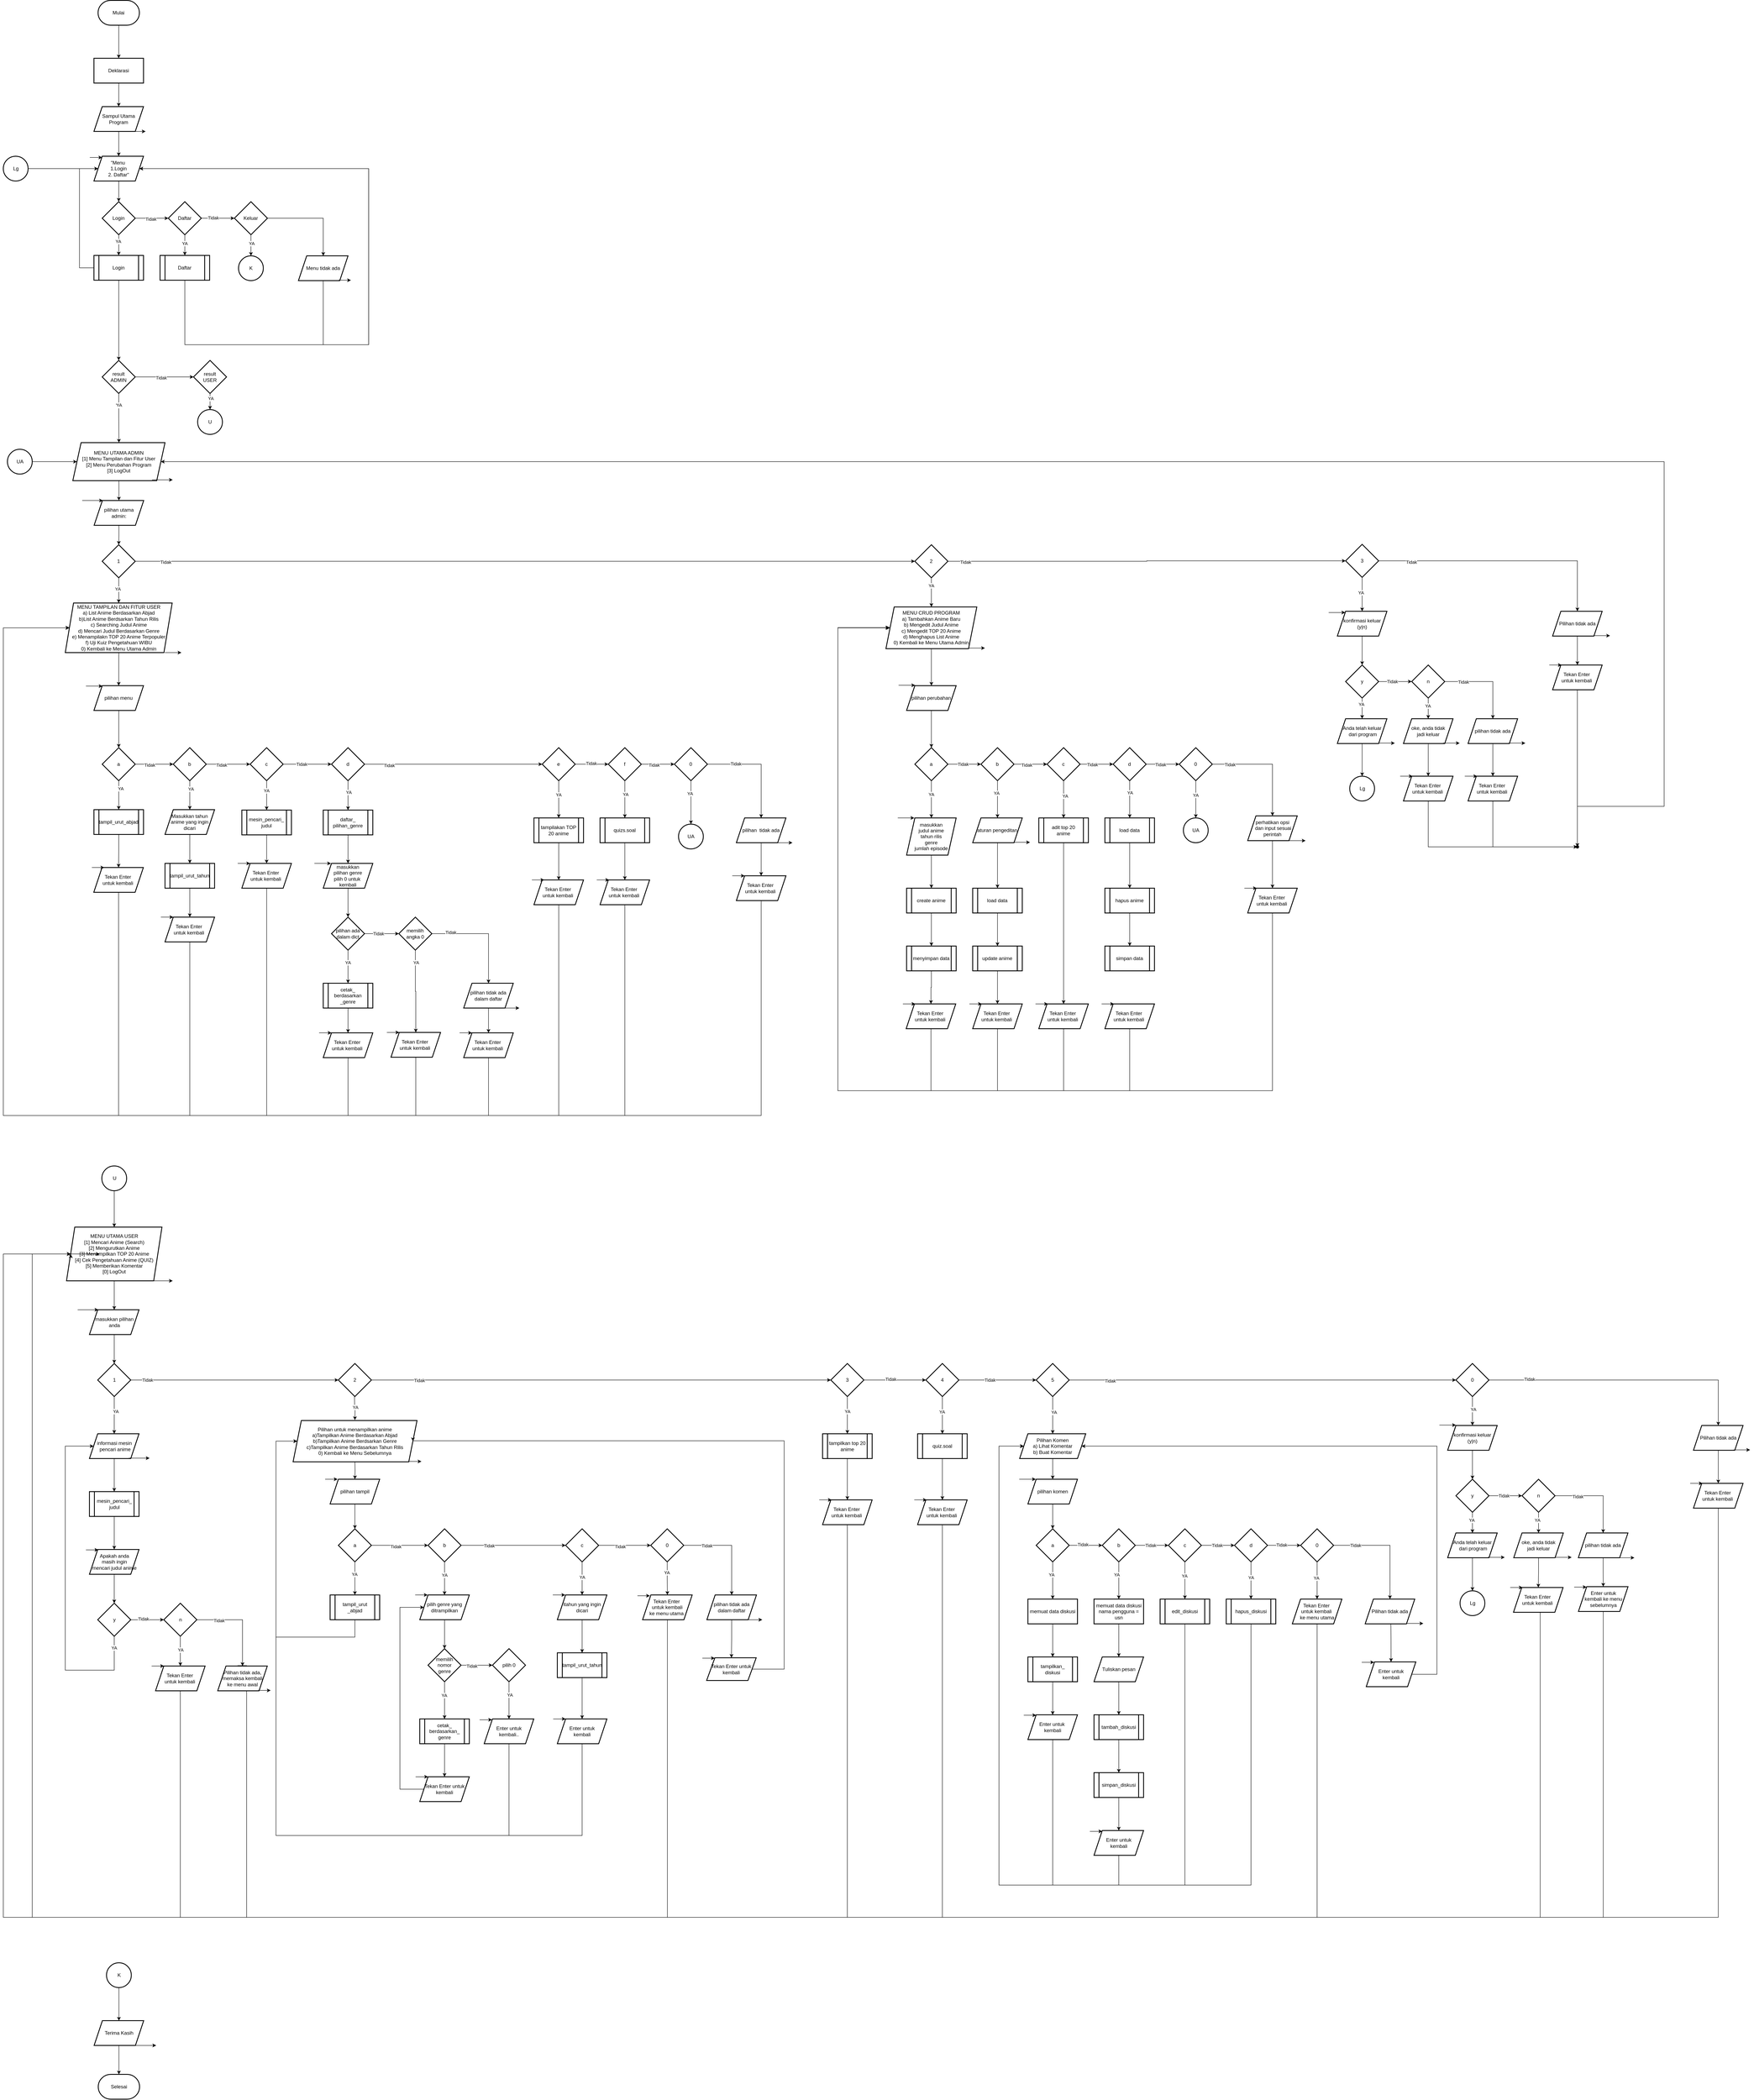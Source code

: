<mxfile version="24.7.8" pages="2">
  <diagram id="C5RBs43oDa-KdzZeNtuy" name="Program Utama">
    <mxGraphModel dx="651" dy="886" grid="1" gridSize="10" guides="1" tooltips="1" connect="1" arrows="1" fold="1" page="1" pageScale="1" pageWidth="4500" pageHeight="5500" math="0" shadow="0">
      <root>
        <mxCell id="WIyWlLk6GJQsqaUBKTNV-0" />
        <mxCell id="WIyWlLk6GJQsqaUBKTNV-1" parent="WIyWlLk6GJQsqaUBKTNV-0" />
        <mxCell id="YL8vyRIFTJbnGZ6Jtoqz-6" value="" style="edgeStyle=orthogonalEdgeStyle;rounded=0;orthogonalLoop=1;jettySize=auto;html=1;" parent="WIyWlLk6GJQsqaUBKTNV-1" source="YL8vyRIFTJbnGZ6Jtoqz-0" target="YL8vyRIFTJbnGZ6Jtoqz-5" edge="1">
          <mxGeometry relative="1" as="geometry" />
        </mxCell>
        <mxCell id="YL8vyRIFTJbnGZ6Jtoqz-0" value="Mulai" style="strokeWidth=2;html=1;shape=mxgraph.flowchart.terminator;whiteSpace=wrap;" parent="WIyWlLk6GJQsqaUBKTNV-1" vertex="1">
          <mxGeometry x="439.38" y="40" width="100" height="60" as="geometry" />
        </mxCell>
        <mxCell id="gaAeZWg9hakwaK7N8_NR-39" value="" style="edgeStyle=orthogonalEdgeStyle;rounded=0;orthogonalLoop=1;jettySize=auto;html=1;" parent="WIyWlLk6GJQsqaUBKTNV-1" source="YL8vyRIFTJbnGZ6Jtoqz-5" target="gaAeZWg9hakwaK7N8_NR-38" edge="1">
          <mxGeometry relative="1" as="geometry" />
        </mxCell>
        <mxCell id="YL8vyRIFTJbnGZ6Jtoqz-5" value="Deklarasi" style="whiteSpace=wrap;html=1;strokeWidth=2;" parent="WIyWlLk6GJQsqaUBKTNV-1" vertex="1">
          <mxGeometry x="429.38" y="180" width="120" height="60" as="geometry" />
        </mxCell>
        <mxCell id="YL8vyRIFTJbnGZ6Jtoqz-86" value="" style="edgeStyle=orthogonalEdgeStyle;rounded=0;orthogonalLoop=1;jettySize=auto;html=1;" parent="WIyWlLk6GJQsqaUBKTNV-1" source="YL8vyRIFTJbnGZ6Jtoqz-7" target="YL8vyRIFTJbnGZ6Jtoqz-12" edge="1">
          <mxGeometry relative="1" as="geometry" />
        </mxCell>
        <mxCell id="YL8vyRIFTJbnGZ6Jtoqz-7" value="&quot;Menu&amp;nbsp;&lt;div&gt;1.Login&lt;div&gt;2. Daftar&quot;&lt;/div&gt;&lt;/div&gt;" style="shape=parallelogram;perimeter=parallelogramPerimeter;whiteSpace=wrap;html=1;fixedSize=1;strokeWidth=2;" parent="WIyWlLk6GJQsqaUBKTNV-1" vertex="1">
          <mxGeometry x="429.38" y="417" width="120" height="60" as="geometry" />
        </mxCell>
        <mxCell id="YL8vyRIFTJbnGZ6Jtoqz-9" value="" style="endArrow=classic;html=1;rounded=0;" parent="WIyWlLk6GJQsqaUBKTNV-1" edge="1">
          <mxGeometry width="50" height="50" relative="1" as="geometry">
            <mxPoint x="419.38" y="420" as="sourcePoint" />
            <mxPoint x="449.38" y="420" as="targetPoint" />
          </mxGeometry>
        </mxCell>
        <mxCell id="YL8vyRIFTJbnGZ6Jtoqz-60" value="" style="edgeStyle=orthogonalEdgeStyle;rounded=0;orthogonalLoop=1;jettySize=auto;html=1;" parent="WIyWlLk6GJQsqaUBKTNV-1" source="YL8vyRIFTJbnGZ6Jtoqz-12" target="YL8vyRIFTJbnGZ6Jtoqz-59" edge="1">
          <mxGeometry relative="1" as="geometry" />
        </mxCell>
        <mxCell id="FGgqC8I2QV86vtwP3Lsp-41" value="YA" style="edgeLabel;html=1;align=center;verticalAlign=middle;resizable=0;points=[];" vertex="1" connectable="0" parent="YL8vyRIFTJbnGZ6Jtoqz-60">
          <mxGeometry x="-0.36" y="-2" relative="1" as="geometry">
            <mxPoint as="offset" />
          </mxGeometry>
        </mxCell>
        <mxCell id="FGgqC8I2QV86vtwP3Lsp-46" value="" style="edgeStyle=orthogonalEdgeStyle;rounded=0;orthogonalLoop=1;jettySize=auto;html=1;" edge="1" parent="WIyWlLk6GJQsqaUBKTNV-1" source="YL8vyRIFTJbnGZ6Jtoqz-12" target="YL8vyRIFTJbnGZ6Jtoqz-14">
          <mxGeometry relative="1" as="geometry" />
        </mxCell>
        <mxCell id="FGgqC8I2QV86vtwP3Lsp-48" value="Tidak" style="edgeLabel;html=1;align=center;verticalAlign=middle;resizable=0;points=[];" vertex="1" connectable="0" parent="FGgqC8I2QV86vtwP3Lsp-46">
          <mxGeometry x="-0.074" y="-2" relative="1" as="geometry">
            <mxPoint as="offset" />
          </mxGeometry>
        </mxCell>
        <mxCell id="YL8vyRIFTJbnGZ6Jtoqz-12" value="Login" style="rhombus;whiteSpace=wrap;html=1;strokeWidth=2;" parent="WIyWlLk6GJQsqaUBKTNV-1" vertex="1">
          <mxGeometry x="449.38" y="527" width="80" height="80" as="geometry" />
        </mxCell>
        <mxCell id="YL8vyRIFTJbnGZ6Jtoqz-20" value="" style="edgeStyle=orthogonalEdgeStyle;rounded=0;orthogonalLoop=1;jettySize=auto;html=1;" parent="WIyWlLk6GJQsqaUBKTNV-1" source="YL8vyRIFTJbnGZ6Jtoqz-14" target="YL8vyRIFTJbnGZ6Jtoqz-19" edge="1">
          <mxGeometry relative="1" as="geometry" />
        </mxCell>
        <mxCell id="FGgqC8I2QV86vtwP3Lsp-40" value="YA" style="edgeLabel;html=1;align=center;verticalAlign=middle;resizable=0;points=[];" vertex="1" connectable="0" parent="YL8vyRIFTJbnGZ6Jtoqz-20">
          <mxGeometry x="-0.189" y="-5" relative="1" as="geometry">
            <mxPoint x="4" as="offset" />
          </mxGeometry>
        </mxCell>
        <mxCell id="VWUMCWu4rYgVQitlpXab-1" value="" style="edgeStyle=orthogonalEdgeStyle;rounded=0;orthogonalLoop=1;jettySize=auto;html=1;" parent="WIyWlLk6GJQsqaUBKTNV-1" source="YL8vyRIFTJbnGZ6Jtoqz-14" target="VWUMCWu4rYgVQitlpXab-0" edge="1">
          <mxGeometry relative="1" as="geometry" />
        </mxCell>
        <mxCell id="FGgqC8I2QV86vtwP3Lsp-45" value="Tidak" style="edgeLabel;html=1;align=center;verticalAlign=middle;resizable=0;points=[];" vertex="1" connectable="0" parent="VWUMCWu4rYgVQitlpXab-1">
          <mxGeometry x="-0.263" y="-3" relative="1" as="geometry">
            <mxPoint x="-1" y="-4" as="offset" />
          </mxGeometry>
        </mxCell>
        <mxCell id="YL8vyRIFTJbnGZ6Jtoqz-14" value="Daftar" style="rhombus;whiteSpace=wrap;html=1;strokeWidth=2;" parent="WIyWlLk6GJQsqaUBKTNV-1" vertex="1">
          <mxGeometry x="609.38" y="527" width="80" height="80" as="geometry" />
        </mxCell>
        <mxCell id="YL8vyRIFTJbnGZ6Jtoqz-19" value="Daftar" style="shape=process;whiteSpace=wrap;html=1;backgroundOutline=1;strokeWidth=2;" parent="WIyWlLk6GJQsqaUBKTNV-1" vertex="1">
          <mxGeometry x="589.38" y="657" width="120" height="60" as="geometry" />
        </mxCell>
        <mxCell id="YL8vyRIFTJbnGZ6Jtoqz-30" value="" style="edgeStyle=orthogonalEdgeStyle;rounded=0;orthogonalLoop=1;jettySize=auto;html=1;" parent="WIyWlLk6GJQsqaUBKTNV-1" source="YL8vyRIFTJbnGZ6Jtoqz-27" target="YL8vyRIFTJbnGZ6Jtoqz-29" edge="1">
          <mxGeometry relative="1" as="geometry" />
        </mxCell>
        <mxCell id="FGgqC8I2QV86vtwP3Lsp-52" value="Tidak" style="edgeLabel;html=1;align=center;verticalAlign=middle;resizable=0;points=[];" vertex="1" connectable="0" parent="YL8vyRIFTJbnGZ6Jtoqz-30">
          <mxGeometry x="-0.119" y="-2" relative="1" as="geometry">
            <mxPoint as="offset" />
          </mxGeometry>
        </mxCell>
        <mxCell id="ZTBeCgyxeSk3MR_7tYwg-1" value="" style="edgeStyle=orthogonalEdgeStyle;rounded=0;orthogonalLoop=1;jettySize=auto;html=1;" parent="WIyWlLk6GJQsqaUBKTNV-1" source="YL8vyRIFTJbnGZ6Jtoqz-27" target="ZTBeCgyxeSk3MR_7tYwg-0" edge="1">
          <mxGeometry relative="1" as="geometry" />
        </mxCell>
        <mxCell id="FGgqC8I2QV86vtwP3Lsp-39" value="Ya" style="edgeLabel;html=1;align=center;verticalAlign=middle;resizable=0;points=[];" vertex="1" connectable="0" parent="ZTBeCgyxeSk3MR_7tYwg-1">
          <mxGeometry x="-0.535" y="-2" relative="1" as="geometry">
            <mxPoint y="1" as="offset" />
          </mxGeometry>
        </mxCell>
        <mxCell id="FGgqC8I2QV86vtwP3Lsp-50" value="YA" style="edgeLabel;html=1;align=center;verticalAlign=middle;resizable=0;points=[];" vertex="1" connectable="0" parent="ZTBeCgyxeSk3MR_7tYwg-1">
          <mxGeometry x="-0.541" relative="1" as="geometry">
            <mxPoint as="offset" />
          </mxGeometry>
        </mxCell>
        <mxCell id="YL8vyRIFTJbnGZ6Jtoqz-27" value="result&lt;br&gt;ADMIN" style="rhombus;whiteSpace=wrap;html=1;strokeWidth=2;" parent="WIyWlLk6GJQsqaUBKTNV-1" vertex="1">
          <mxGeometry x="449.38" y="911" width="80" height="80" as="geometry" />
        </mxCell>
        <mxCell id="ZTBeCgyxeSk3MR_7tYwg-185" value="" style="edgeStyle=orthogonalEdgeStyle;rounded=0;orthogonalLoop=1;jettySize=auto;html=1;" parent="WIyWlLk6GJQsqaUBKTNV-1" source="YL8vyRIFTJbnGZ6Jtoqz-29" target="ZTBeCgyxeSk3MR_7tYwg-183" edge="1">
          <mxGeometry relative="1" as="geometry" />
        </mxCell>
        <mxCell id="FGgqC8I2QV86vtwP3Lsp-51" value="YA" style="edgeLabel;html=1;align=center;verticalAlign=middle;resizable=0;points=[];" vertex="1" connectable="0" parent="ZTBeCgyxeSk3MR_7tYwg-185">
          <mxGeometry x="-0.422" y="1" relative="1" as="geometry">
            <mxPoint as="offset" />
          </mxGeometry>
        </mxCell>
        <mxCell id="YL8vyRIFTJbnGZ6Jtoqz-29" value="&lt;div&gt;result&lt;/div&gt;&lt;div&gt;USER&lt;/div&gt;" style="rhombus;whiteSpace=wrap;html=1;strokeWidth=2;" parent="WIyWlLk6GJQsqaUBKTNV-1" vertex="1">
          <mxGeometry x="670.38" y="911" width="80" height="80" as="geometry" />
        </mxCell>
        <mxCell id="yqCs_JUPtc1sqZd_mOCt-0" style="edgeStyle=orthogonalEdgeStyle;rounded=0;orthogonalLoop=1;jettySize=auto;html=1;entryX=0;entryY=0.5;entryDx=0;entryDy=0;" parent="WIyWlLk6GJQsqaUBKTNV-1" source="YL8vyRIFTJbnGZ6Jtoqz-59" target="YL8vyRIFTJbnGZ6Jtoqz-7" edge="1">
          <mxGeometry relative="1" as="geometry">
            <mxPoint x="434.38" y="447" as="targetPoint" />
            <Array as="points">
              <mxPoint x="394.38" y="687" />
              <mxPoint x="394.38" y="447" />
            </Array>
          </mxGeometry>
        </mxCell>
        <mxCell id="yqCs_JUPtc1sqZd_mOCt-1" style="edgeStyle=orthogonalEdgeStyle;rounded=0;orthogonalLoop=1;jettySize=auto;html=1;entryX=0.5;entryY=0;entryDx=0;entryDy=0;" parent="WIyWlLk6GJQsqaUBKTNV-1" source="YL8vyRIFTJbnGZ6Jtoqz-59" target="YL8vyRIFTJbnGZ6Jtoqz-27" edge="1">
          <mxGeometry relative="1" as="geometry">
            <mxPoint x="489.38" y="875" as="targetPoint" />
          </mxGeometry>
        </mxCell>
        <mxCell id="YL8vyRIFTJbnGZ6Jtoqz-59" value="Login" style="shape=process;whiteSpace=wrap;html=1;backgroundOutline=1;strokeWidth=2;" parent="WIyWlLk6GJQsqaUBKTNV-1" vertex="1">
          <mxGeometry x="429.38" y="657" width="120" height="60" as="geometry" />
        </mxCell>
        <mxCell id="YL8vyRIFTJbnGZ6Jtoqz-67" style="edgeStyle=orthogonalEdgeStyle;rounded=0;orthogonalLoop=1;jettySize=auto;html=1;entryX=1;entryY=0.5;entryDx=0;entryDy=0;exitX=0.5;exitY=1;exitDx=0;exitDy=0;" parent="WIyWlLk6GJQsqaUBKTNV-1" source="YL8vyRIFTJbnGZ6Jtoqz-19" target="YL8vyRIFTJbnGZ6Jtoqz-7" edge="1">
          <mxGeometry relative="1" as="geometry">
            <mxPoint x="524.38" y="447" as="targetPoint" />
            <Array as="points">
              <mxPoint x="649.38" y="873" />
              <mxPoint x="1094.38" y="873" />
              <mxPoint x="1094.38" y="447" />
            </Array>
            <mxPoint x="679.38" y="797.04" as="sourcePoint" />
          </mxGeometry>
        </mxCell>
        <mxCell id="VWUMCWu4rYgVQitlpXab-18" style="edgeStyle=orthogonalEdgeStyle;rounded=0;orthogonalLoop=1;jettySize=auto;html=1;entryX=0;entryY=0.5;entryDx=0;entryDy=0;" parent="WIyWlLk6GJQsqaUBKTNV-1" edge="1">
          <mxGeometry relative="1" as="geometry">
            <Array as="points">
              <mxPoint x="90" y="1497" />
              <mxPoint x="90" y="1038" />
            </Array>
            <mxPoint x="585" y="1038" as="targetPoint" />
          </mxGeometry>
        </mxCell>
        <mxCell id="YL8vyRIFTJbnGZ6Jtoqz-100" style="edgeStyle=orthogonalEdgeStyle;rounded=0;orthogonalLoop=1;jettySize=auto;html=1;entryX=0;entryY=0.5;entryDx=0;entryDy=0;" parent="WIyWlLk6GJQsqaUBKTNV-1" edge="1">
          <mxGeometry relative="1" as="geometry">
            <Array as="points">
              <mxPoint x="90" y="1178" />
              <mxPoint x="90" y="1038" />
            </Array>
            <mxPoint x="585" y="1038" as="targetPoint" />
          </mxGeometry>
        </mxCell>
        <mxCell id="YL8vyRIFTJbnGZ6Jtoqz-102" style="edgeStyle=orthogonalEdgeStyle;rounded=0;orthogonalLoop=1;jettySize=auto;html=1;entryX=0;entryY=0.5;entryDx=0;entryDy=0;" parent="WIyWlLk6GJQsqaUBKTNV-1" edge="1">
          <mxGeometry relative="1" as="geometry">
            <Array as="points">
              <mxPoint x="90" y="1338" />
              <mxPoint x="90" y="1038" />
            </Array>
            <mxPoint x="585" y="1038" as="targetPoint" />
          </mxGeometry>
        </mxCell>
        <mxCell id="gaAeZWg9hakwaK7N8_NR-33" style="edgeStyle=orthogonalEdgeStyle;rounded=0;orthogonalLoop=1;jettySize=auto;html=1;entryX=1;entryY=0.5;entryDx=0;entryDy=0;" parent="WIyWlLk6GJQsqaUBKTNV-1" source="gaAeZWg9hakwaK7N8_NR-31" target="YL8vyRIFTJbnGZ6Jtoqz-7" edge="1">
          <mxGeometry relative="1" as="geometry">
            <Array as="points">
              <mxPoint x="984.38" y="873" />
              <mxPoint x="1094.38" y="873" />
              <mxPoint x="1094.38" y="447" />
            </Array>
          </mxGeometry>
        </mxCell>
        <mxCell id="gaAeZWg9hakwaK7N8_NR-31" value="Menu tidak ada" style="shape=parallelogram;perimeter=parallelogramPerimeter;whiteSpace=wrap;html=1;fixedSize=1;strokeWidth=2;" parent="WIyWlLk6GJQsqaUBKTNV-1" vertex="1">
          <mxGeometry x="924.38" y="658" width="120" height="60" as="geometry" />
        </mxCell>
        <mxCell id="gaAeZWg9hakwaK7N8_NR-40" value="" style="edgeStyle=orthogonalEdgeStyle;rounded=0;orthogonalLoop=1;jettySize=auto;html=1;" parent="WIyWlLk6GJQsqaUBKTNV-1" source="gaAeZWg9hakwaK7N8_NR-38" target="YL8vyRIFTJbnGZ6Jtoqz-7" edge="1">
          <mxGeometry relative="1" as="geometry" />
        </mxCell>
        <mxCell id="gaAeZWg9hakwaK7N8_NR-38" value="Sampul Utama Program" style="shape=parallelogram;perimeter=parallelogramPerimeter;whiteSpace=wrap;html=1;fixedSize=1;strokeWidth=2;" parent="WIyWlLk6GJQsqaUBKTNV-1" vertex="1">
          <mxGeometry x="429.38" y="297" width="120" height="60" as="geometry" />
        </mxCell>
        <mxCell id="1-A0WnJy7ZyAN2k540Lr-0" value="" style="endArrow=classic;html=1;rounded=0;" parent="WIyWlLk6GJQsqaUBKTNV-1" edge="1">
          <mxGeometry width="50" height="50" relative="1" as="geometry">
            <mxPoint x="524.38" y="357" as="sourcePoint" />
            <mxPoint x="554.38" y="357" as="targetPoint" />
          </mxGeometry>
        </mxCell>
        <mxCell id="1-A0WnJy7ZyAN2k540Lr-1" value="" style="endArrow=classic;html=1;rounded=0;" parent="WIyWlLk6GJQsqaUBKTNV-1" edge="1">
          <mxGeometry width="50" height="50" relative="1" as="geometry">
            <mxPoint x="1021.38" y="717" as="sourcePoint" />
            <mxPoint x="1051.38" y="717" as="targetPoint" />
          </mxGeometry>
        </mxCell>
        <mxCell id="VWUMCWu4rYgVQitlpXab-2" style="edgeStyle=orthogonalEdgeStyle;rounded=0;orthogonalLoop=1;jettySize=auto;html=1;" parent="WIyWlLk6GJQsqaUBKTNV-1" source="VWUMCWu4rYgVQitlpXab-0" target="gaAeZWg9hakwaK7N8_NR-31" edge="1">
          <mxGeometry relative="1" as="geometry" />
        </mxCell>
        <mxCell id="Sze3Oi8txG1UHU-STkpN-0" value="" style="edgeStyle=orthogonalEdgeStyle;rounded=0;orthogonalLoop=1;jettySize=auto;html=1;" edge="1" parent="WIyWlLk6GJQsqaUBKTNV-1" source="VWUMCWu4rYgVQitlpXab-0" target="VWUMCWu4rYgVQitlpXab-7">
          <mxGeometry relative="1" as="geometry" />
        </mxCell>
        <mxCell id="FGgqC8I2QV86vtwP3Lsp-42" value="YA" style="edgeLabel;html=1;align=center;verticalAlign=middle;resizable=0;points=[];" vertex="1" connectable="0" parent="Sze3Oi8txG1UHU-STkpN-0">
          <mxGeometry x="-0.204" y="1" relative="1" as="geometry">
            <mxPoint as="offset" />
          </mxGeometry>
        </mxCell>
        <mxCell id="VWUMCWu4rYgVQitlpXab-0" value="Keluar" style="rhombus;whiteSpace=wrap;html=1;strokeWidth=2;" parent="WIyWlLk6GJQsqaUBKTNV-1" vertex="1">
          <mxGeometry x="769.38" y="527" width="80" height="80" as="geometry" />
        </mxCell>
        <mxCell id="VWUMCWu4rYgVQitlpXab-7" value="K" style="verticalLabelPosition=middle;verticalAlign=middle;html=1;shape=mxgraph.flowchart.on-page_reference;strokeWidth=2;labelPosition=center;align=center;" parent="WIyWlLk6GJQsqaUBKTNV-1" vertex="1">
          <mxGeometry x="779.38" y="658" width="60" height="60" as="geometry" />
        </mxCell>
        <mxCell id="FGgqC8I2QV86vtwP3Lsp-5" value="" style="edgeStyle=orthogonalEdgeStyle;rounded=0;orthogonalLoop=1;jettySize=auto;html=1;" edge="1" parent="WIyWlLk6GJQsqaUBKTNV-1" source="ZTBeCgyxeSk3MR_7tYwg-0" target="FGgqC8I2QV86vtwP3Lsp-4">
          <mxGeometry relative="1" as="geometry" />
        </mxCell>
        <mxCell id="ZTBeCgyxeSk3MR_7tYwg-0" value="MENU UTAMA ADMIN&lt;div&gt;[1] Menu Tampilan dan&amp;nbsp;&lt;span style=&quot;background-color: initial;&quot;&gt;Fitur User&lt;/span&gt;&lt;/div&gt;&lt;div&gt;[2] Menu Perubahan&amp;nbsp;&lt;span style=&quot;background-color: initial;&quot;&gt;Program&lt;/span&gt;&lt;/div&gt;&lt;div&gt;&lt;span style=&quot;background-color: initial;&quot;&gt;[3] LogOut&lt;/span&gt;&lt;/div&gt;" style="shape=parallelogram;perimeter=parallelogramPerimeter;whiteSpace=wrap;html=1;fixedSize=1;strokeWidth=2;" parent="WIyWlLk6GJQsqaUBKTNV-1" vertex="1">
          <mxGeometry x="378.26" y="1110" width="223.12" height="92" as="geometry" />
        </mxCell>
        <mxCell id="ZTBeCgyxeSk3MR_7tYwg-5" value="" style="edgeStyle=orthogonalEdgeStyle;rounded=0;orthogonalLoop=1;jettySize=auto;html=1;" parent="WIyWlLk6GJQsqaUBKTNV-1" source="ZTBeCgyxeSk3MR_7tYwg-2" target="ZTBeCgyxeSk3MR_7tYwg-4" edge="1">
          <mxGeometry relative="1" as="geometry" />
        </mxCell>
        <mxCell id="FGgqC8I2QV86vtwP3Lsp-54" value="Tidak" style="edgeLabel;html=1;align=center;verticalAlign=middle;resizable=0;points=[];" vertex="1" connectable="0" parent="ZTBeCgyxeSk3MR_7tYwg-5">
          <mxGeometry x="-0.922" y="-2" relative="1" as="geometry">
            <mxPoint as="offset" />
          </mxGeometry>
        </mxCell>
        <mxCell id="ZTBeCgyxeSk3MR_7tYwg-9" value="" style="edgeStyle=orthogonalEdgeStyle;rounded=0;orthogonalLoop=1;jettySize=auto;html=1;" parent="WIyWlLk6GJQsqaUBKTNV-1" source="ZTBeCgyxeSk3MR_7tYwg-2" target="ZTBeCgyxeSk3MR_7tYwg-8" edge="1">
          <mxGeometry relative="1" as="geometry" />
        </mxCell>
        <mxCell id="FGgqC8I2QV86vtwP3Lsp-53" value="YA" style="edgeLabel;html=1;align=center;verticalAlign=middle;resizable=0;points=[];" vertex="1" connectable="0" parent="ZTBeCgyxeSk3MR_7tYwg-9">
          <mxGeometry x="-0.122" y="-3" relative="1" as="geometry">
            <mxPoint as="offset" />
          </mxGeometry>
        </mxCell>
        <mxCell id="ZTBeCgyxeSk3MR_7tYwg-2" value="1" style="rhombus;whiteSpace=wrap;html=1;strokeWidth=2;" parent="WIyWlLk6GJQsqaUBKTNV-1" vertex="1">
          <mxGeometry x="449.38" y="1357" width="80" height="80" as="geometry" />
        </mxCell>
        <mxCell id="ZTBeCgyxeSk3MR_7tYwg-120" value="" style="edgeStyle=orthogonalEdgeStyle;rounded=0;orthogonalLoop=1;jettySize=auto;html=1;" parent="WIyWlLk6GJQsqaUBKTNV-1" source="ZTBeCgyxeSk3MR_7tYwg-4" target="ZTBeCgyxeSk3MR_7tYwg-10" edge="1">
          <mxGeometry relative="1" as="geometry" />
        </mxCell>
        <mxCell id="FGgqC8I2QV86vtwP3Lsp-55" value="YA" style="edgeLabel;html=1;align=center;verticalAlign=middle;resizable=0;points=[];" vertex="1" connectable="0" parent="ZTBeCgyxeSk3MR_7tYwg-120">
          <mxGeometry x="-0.502" y="-1" relative="1" as="geometry">
            <mxPoint y="1" as="offset" />
          </mxGeometry>
        </mxCell>
        <mxCell id="q7MfhGMjRSZeEA26eTom-138" value="" style="edgeStyle=orthogonalEdgeStyle;rounded=0;orthogonalLoop=1;jettySize=auto;html=1;" parent="WIyWlLk6GJQsqaUBKTNV-1" source="ZTBeCgyxeSk3MR_7tYwg-4" target="q7MfhGMjRSZeEA26eTom-137" edge="1">
          <mxGeometry relative="1" as="geometry" />
        </mxCell>
        <mxCell id="FGgqC8I2QV86vtwP3Lsp-56" value="Tidak" style="edgeLabel;html=1;align=center;verticalAlign=middle;resizable=0;points=[];" vertex="1" connectable="0" parent="q7MfhGMjRSZeEA26eTom-138">
          <mxGeometry x="-0.913" y="-2" relative="1" as="geometry">
            <mxPoint as="offset" />
          </mxGeometry>
        </mxCell>
        <mxCell id="ZTBeCgyxeSk3MR_7tYwg-4" value="2" style="rhombus;whiteSpace=wrap;html=1;strokeWidth=2;" parent="WIyWlLk6GJQsqaUBKTNV-1" vertex="1">
          <mxGeometry x="2416.38" y="1357" width="80" height="80" as="geometry" />
        </mxCell>
        <mxCell id="ZTBeCgyxeSk3MR_7tYwg-21" value="" style="edgeStyle=orthogonalEdgeStyle;rounded=0;orthogonalLoop=1;jettySize=auto;html=1;" parent="WIyWlLk6GJQsqaUBKTNV-1" source="ZTBeCgyxeSk3MR_7tYwg-8" target="ZTBeCgyxeSk3MR_7tYwg-20" edge="1">
          <mxGeometry relative="1" as="geometry" />
        </mxCell>
        <mxCell id="ZTBeCgyxeSk3MR_7tYwg-8" value="MENU TAMPILAN DAN FITUR USER&lt;div&gt;a) List Anime Berdasarkan Abjad&lt;/div&gt;&lt;div&gt;b)List Anime Berdsarkan Tahun Rilis&lt;/div&gt;&lt;div&gt;c) Searching Judul Anime&lt;/div&gt;&lt;div&gt;d) Mencari Judul Berdasarkan Genre&lt;/div&gt;&lt;div&gt;e) Menampilakn TOP 20 Anime Terpopuler&lt;/div&gt;&lt;div&gt;f) Uji Kuiz Pengetahuan WIBU&lt;/div&gt;&lt;div&gt;0) Kembali ke Menu Utama Admin&lt;/div&gt;" style="shape=parallelogram;perimeter=parallelogramPerimeter;whiteSpace=wrap;html=1;fixedSize=1;strokeWidth=2;" parent="WIyWlLk6GJQsqaUBKTNV-1" vertex="1">
          <mxGeometry x="360" y="1498" width="258.75" height="120" as="geometry" />
        </mxCell>
        <mxCell id="ZTBeCgyxeSk3MR_7tYwg-122" value="" style="edgeStyle=orthogonalEdgeStyle;rounded=0;orthogonalLoop=1;jettySize=auto;html=1;" parent="WIyWlLk6GJQsqaUBKTNV-1" source="ZTBeCgyxeSk3MR_7tYwg-10" target="ZTBeCgyxeSk3MR_7tYwg-121" edge="1">
          <mxGeometry relative="1" as="geometry" />
        </mxCell>
        <mxCell id="ZTBeCgyxeSk3MR_7tYwg-10" value="MENU CRUD PROGRAM&lt;div&gt;a) Tambahkan Anime Baru&lt;/div&gt;&lt;div&gt;b) Mengedit Judul Anime&lt;/div&gt;&lt;div&gt;c) Mengedit TOP 20 Anime&lt;/div&gt;&lt;div&gt;d) Menghapus List Anime&lt;/div&gt;&lt;div&gt;0) Kembali ke Menu Utama Admin&lt;/div&gt;" style="shape=parallelogram;perimeter=parallelogramPerimeter;whiteSpace=wrap;html=1;fixedSize=1;strokeWidth=2;" parent="WIyWlLk6GJQsqaUBKTNV-1" vertex="1">
          <mxGeometry x="2346.38" y="1507.5" width="220" height="101" as="geometry" />
        </mxCell>
        <mxCell id="ZTBeCgyxeSk3MR_7tYwg-17" value="" style="edgeStyle=orthogonalEdgeStyle;rounded=0;orthogonalLoop=1;jettySize=auto;html=1;" parent="WIyWlLk6GJQsqaUBKTNV-1" source="ZTBeCgyxeSk3MR_7tYwg-12" target="ZTBeCgyxeSk3MR_7tYwg-16" edge="1">
          <mxGeometry relative="1" as="geometry" />
        </mxCell>
        <mxCell id="FGgqC8I2QV86vtwP3Lsp-59" value="YA" style="edgeLabel;html=1;align=center;verticalAlign=middle;resizable=0;points=[];" vertex="1" connectable="0" parent="ZTBeCgyxeSk3MR_7tYwg-17">
          <mxGeometry x="-0.6" y="4" relative="1" as="geometry">
            <mxPoint y="5" as="offset" />
          </mxGeometry>
        </mxCell>
        <mxCell id="ZTBeCgyxeSk3MR_7tYwg-42" value="" style="edgeStyle=orthogonalEdgeStyle;rounded=0;orthogonalLoop=1;jettySize=auto;html=1;" parent="WIyWlLk6GJQsqaUBKTNV-1" source="ZTBeCgyxeSk3MR_7tYwg-12" target="ZTBeCgyxeSk3MR_7tYwg-41" edge="1">
          <mxGeometry relative="1" as="geometry" />
        </mxCell>
        <mxCell id="FGgqC8I2QV86vtwP3Lsp-61" value="Tidak" style="edgeLabel;html=1;align=center;verticalAlign=middle;resizable=0;points=[];" vertex="1" connectable="0" parent="ZTBeCgyxeSk3MR_7tYwg-42">
          <mxGeometry x="-0.252" y="-2" relative="1" as="geometry">
            <mxPoint as="offset" />
          </mxGeometry>
        </mxCell>
        <mxCell id="ZTBeCgyxeSk3MR_7tYwg-12" value="a" style="rhombus;whiteSpace=wrap;html=1;strokeWidth=2;" parent="WIyWlLk6GJQsqaUBKTNV-1" vertex="1">
          <mxGeometry x="449.385" y="1848" width="80" height="80" as="geometry" />
        </mxCell>
        <mxCell id="ZTBeCgyxeSk3MR_7tYwg-102" value="" style="edgeStyle=orthogonalEdgeStyle;rounded=0;orthogonalLoop=1;jettySize=auto;html=1;" parent="WIyWlLk6GJQsqaUBKTNV-1" source="ZTBeCgyxeSk3MR_7tYwg-16" target="ZTBeCgyxeSk3MR_7tYwg-97" edge="1">
          <mxGeometry relative="1" as="geometry" />
        </mxCell>
        <mxCell id="ZTBeCgyxeSk3MR_7tYwg-16" value="tampil_urut_abjad" style="shape=process;whiteSpace=wrap;html=1;backgroundOutline=1;strokeWidth=2;" parent="WIyWlLk6GJQsqaUBKTNV-1" vertex="1">
          <mxGeometry x="429.375" y="1998" width="120" height="60" as="geometry" />
        </mxCell>
        <mxCell id="ZTBeCgyxeSk3MR_7tYwg-22" value="" style="edgeStyle=orthogonalEdgeStyle;rounded=0;orthogonalLoop=1;jettySize=auto;html=1;" parent="WIyWlLk6GJQsqaUBKTNV-1" source="ZTBeCgyxeSk3MR_7tYwg-20" target="ZTBeCgyxeSk3MR_7tYwg-12" edge="1">
          <mxGeometry relative="1" as="geometry" />
        </mxCell>
        <mxCell id="ZTBeCgyxeSk3MR_7tYwg-20" value="pilihan menu" style="shape=parallelogram;perimeter=parallelogramPerimeter;whiteSpace=wrap;html=1;fixedSize=1;strokeWidth=2;" parent="WIyWlLk6GJQsqaUBKTNV-1" vertex="1">
          <mxGeometry x="429.385" y="1698" width="120" height="60" as="geometry" />
        </mxCell>
        <mxCell id="ZTBeCgyxeSk3MR_7tYwg-47" value="" style="edgeStyle=orthogonalEdgeStyle;rounded=0;orthogonalLoop=1;jettySize=auto;html=1;" parent="WIyWlLk6GJQsqaUBKTNV-1" source="ZTBeCgyxeSk3MR_7tYwg-23" target="ZTBeCgyxeSk3MR_7tYwg-25" edge="1">
          <mxGeometry relative="1" as="geometry" />
        </mxCell>
        <mxCell id="ZTBeCgyxeSk3MR_7tYwg-23" value="Masukkan tahun&lt;div&gt;anime yang ingin&lt;/div&gt;&lt;div&gt;dicari&lt;/div&gt;" style="shape=parallelogram;perimeter=parallelogramPerimeter;whiteSpace=wrap;html=1;fixedSize=1;strokeWidth=2;" parent="WIyWlLk6GJQsqaUBKTNV-1" vertex="1">
          <mxGeometry x="601.385" y="1998" width="120" height="60" as="geometry" />
        </mxCell>
        <mxCell id="ZTBeCgyxeSk3MR_7tYwg-103" value="" style="edgeStyle=orthogonalEdgeStyle;rounded=0;orthogonalLoop=1;jettySize=auto;html=1;" parent="WIyWlLk6GJQsqaUBKTNV-1" source="ZTBeCgyxeSk3MR_7tYwg-25" target="ZTBeCgyxeSk3MR_7tYwg-95" edge="1">
          <mxGeometry relative="1" as="geometry" />
        </mxCell>
        <mxCell id="ZTBeCgyxeSk3MR_7tYwg-25" value="tampil_urut_tahun" style="shape=process;whiteSpace=wrap;html=1;backgroundOutline=1;strokeWidth=2;" parent="WIyWlLk6GJQsqaUBKTNV-1" vertex="1">
          <mxGeometry x="601.385" y="2128" width="120" height="60" as="geometry" />
        </mxCell>
        <mxCell id="ZTBeCgyxeSk3MR_7tYwg-104" value="" style="edgeStyle=orthogonalEdgeStyle;rounded=0;orthogonalLoop=1;jettySize=auto;html=1;" parent="WIyWlLk6GJQsqaUBKTNV-1" source="ZTBeCgyxeSk3MR_7tYwg-29" target="ZTBeCgyxeSk3MR_7tYwg-93" edge="1">
          <mxGeometry relative="1" as="geometry" />
        </mxCell>
        <mxCell id="ZTBeCgyxeSk3MR_7tYwg-29" value="mesin_pencari_&lt;div&gt;judul&lt;/div&gt;" style="shape=process;whiteSpace=wrap;html=1;backgroundOutline=1;strokeWidth=2;" parent="WIyWlLk6GJQsqaUBKTNV-1" vertex="1">
          <mxGeometry x="787.375" y="1999" width="120" height="60" as="geometry" />
        </mxCell>
        <mxCell id="ZTBeCgyxeSk3MR_7tYwg-44" value="" style="edgeStyle=orthogonalEdgeStyle;rounded=0;orthogonalLoop=1;jettySize=auto;html=1;" parent="WIyWlLk6GJQsqaUBKTNV-1" source="ZTBeCgyxeSk3MR_7tYwg-41" target="ZTBeCgyxeSk3MR_7tYwg-43" edge="1">
          <mxGeometry relative="1" as="geometry">
            <Array as="points">
              <mxPoint x="804.38" y="1888" />
              <mxPoint x="804.38" y="1888" />
            </Array>
          </mxGeometry>
        </mxCell>
        <mxCell id="FGgqC8I2QV86vtwP3Lsp-62" value="Tidak" style="edgeLabel;html=1;align=center;verticalAlign=middle;resizable=0;points=[];" vertex="1" connectable="0" parent="ZTBeCgyxeSk3MR_7tYwg-44">
          <mxGeometry x="-0.313" y="-2" relative="1" as="geometry">
            <mxPoint as="offset" />
          </mxGeometry>
        </mxCell>
        <mxCell id="ZTBeCgyxeSk3MR_7tYwg-45" value="" style="edgeStyle=orthogonalEdgeStyle;rounded=0;orthogonalLoop=1;jettySize=auto;html=1;" parent="WIyWlLk6GJQsqaUBKTNV-1" source="ZTBeCgyxeSk3MR_7tYwg-41" target="ZTBeCgyxeSk3MR_7tYwg-23" edge="1">
          <mxGeometry relative="1" as="geometry" />
        </mxCell>
        <mxCell id="FGgqC8I2QV86vtwP3Lsp-60" value="YA" style="edgeLabel;html=1;align=center;verticalAlign=middle;resizable=0;points=[];" vertex="1" connectable="0" parent="ZTBeCgyxeSk3MR_7tYwg-45">
          <mxGeometry x="-0.436" y="2" relative="1" as="geometry">
            <mxPoint as="offset" />
          </mxGeometry>
        </mxCell>
        <mxCell id="ZTBeCgyxeSk3MR_7tYwg-41" value="b" style="rhombus;whiteSpace=wrap;html=1;strokeWidth=2;" parent="WIyWlLk6GJQsqaUBKTNV-1" vertex="1">
          <mxGeometry x="621.375" y="1848" width="80" height="80" as="geometry" />
        </mxCell>
        <mxCell id="ZTBeCgyxeSk3MR_7tYwg-49" value="" style="edgeStyle=orthogonalEdgeStyle;rounded=0;orthogonalLoop=1;jettySize=auto;html=1;" parent="WIyWlLk6GJQsqaUBKTNV-1" source="ZTBeCgyxeSk3MR_7tYwg-43" target="ZTBeCgyxeSk3MR_7tYwg-29" edge="1">
          <mxGeometry relative="1" as="geometry" />
        </mxCell>
        <mxCell id="FGgqC8I2QV86vtwP3Lsp-63" value="YA" style="edgeLabel;html=1;align=center;verticalAlign=middle;resizable=0;points=[];" vertex="1" connectable="0" parent="ZTBeCgyxeSk3MR_7tYwg-49">
          <mxGeometry x="-0.318" y="-1" relative="1" as="geometry">
            <mxPoint as="offset" />
          </mxGeometry>
        </mxCell>
        <mxCell id="ZTBeCgyxeSk3MR_7tYwg-51" value="" style="edgeStyle=orthogonalEdgeStyle;rounded=0;orthogonalLoop=1;jettySize=auto;html=1;" parent="WIyWlLk6GJQsqaUBKTNV-1" source="ZTBeCgyxeSk3MR_7tYwg-43" target="ZTBeCgyxeSk3MR_7tYwg-50" edge="1">
          <mxGeometry relative="1" as="geometry" />
        </mxCell>
        <mxCell id="FGgqC8I2QV86vtwP3Lsp-64" value="Tidak" style="edgeLabel;html=1;align=center;verticalAlign=middle;resizable=0;points=[];" vertex="1" connectable="0" parent="ZTBeCgyxeSk3MR_7tYwg-51">
          <mxGeometry x="-0.237" y="5" relative="1" as="geometry">
            <mxPoint y="5" as="offset" />
          </mxGeometry>
        </mxCell>
        <mxCell id="ZTBeCgyxeSk3MR_7tYwg-43" value="c" style="rhombus;whiteSpace=wrap;html=1;strokeWidth=2;" parent="WIyWlLk6GJQsqaUBKTNV-1" vertex="1">
          <mxGeometry x="807.375" y="1848" width="80" height="80" as="geometry" />
        </mxCell>
        <mxCell id="ZTBeCgyxeSk3MR_7tYwg-48" style="edgeStyle=orthogonalEdgeStyle;rounded=0;orthogonalLoop=1;jettySize=auto;html=1;exitX=0.5;exitY=1;exitDx=0;exitDy=0;" parent="WIyWlLk6GJQsqaUBKTNV-1" source="ZTBeCgyxeSk3MR_7tYwg-16" target="ZTBeCgyxeSk3MR_7tYwg-16" edge="1">
          <mxGeometry relative="1" as="geometry" />
        </mxCell>
        <mxCell id="ZTBeCgyxeSk3MR_7tYwg-53" value="" style="edgeStyle=orthogonalEdgeStyle;rounded=0;orthogonalLoop=1;jettySize=auto;html=1;" parent="WIyWlLk6GJQsqaUBKTNV-1" source="ZTBeCgyxeSk3MR_7tYwg-50" target="ZTBeCgyxeSk3MR_7tYwg-52" edge="1">
          <mxGeometry relative="1" as="geometry" />
        </mxCell>
        <mxCell id="FGgqC8I2QV86vtwP3Lsp-66" value="YA" style="edgeLabel;html=1;align=center;verticalAlign=middle;resizable=0;points=[];" vertex="1" connectable="0" parent="ZTBeCgyxeSk3MR_7tYwg-53">
          <mxGeometry x="-0.206" y="1" relative="1" as="geometry">
            <mxPoint as="offset" />
          </mxGeometry>
        </mxCell>
        <mxCell id="ZTBeCgyxeSk3MR_7tYwg-71" value="" style="edgeStyle=orthogonalEdgeStyle;rounded=0;orthogonalLoop=1;jettySize=auto;html=1;" parent="WIyWlLk6GJQsqaUBKTNV-1" source="ZTBeCgyxeSk3MR_7tYwg-50" target="ZTBeCgyxeSk3MR_7tYwg-70" edge="1">
          <mxGeometry relative="1" as="geometry" />
        </mxCell>
        <mxCell id="FGgqC8I2QV86vtwP3Lsp-65" value="Tidak" style="edgeLabel;html=1;align=center;verticalAlign=middle;resizable=0;points=[];" vertex="1" connectable="0" parent="ZTBeCgyxeSk3MR_7tYwg-71">
          <mxGeometry x="-0.724" y="-3" relative="1" as="geometry">
            <mxPoint as="offset" />
          </mxGeometry>
        </mxCell>
        <mxCell id="ZTBeCgyxeSk3MR_7tYwg-50" value="d" style="rhombus;whiteSpace=wrap;html=1;strokeWidth=2;" parent="WIyWlLk6GJQsqaUBKTNV-1" vertex="1">
          <mxGeometry x="1004.375" y="1848" width="80" height="80" as="geometry" />
        </mxCell>
        <mxCell id="ZTBeCgyxeSk3MR_7tYwg-55" value="" style="edgeStyle=orthogonalEdgeStyle;rounded=0;orthogonalLoop=1;jettySize=auto;html=1;" parent="WIyWlLk6GJQsqaUBKTNV-1" source="ZTBeCgyxeSk3MR_7tYwg-52" target="ZTBeCgyxeSk3MR_7tYwg-54" edge="1">
          <mxGeometry relative="1" as="geometry" />
        </mxCell>
        <mxCell id="ZTBeCgyxeSk3MR_7tYwg-52" value="daftar_&lt;div&gt;pilihan_&lt;span style=&quot;background-color: initial;&quot;&gt;genre&lt;/span&gt;&lt;/div&gt;" style="shape=process;whiteSpace=wrap;html=1;backgroundOutline=1;strokeWidth=2;" parent="WIyWlLk6GJQsqaUBKTNV-1" vertex="1">
          <mxGeometry x="984.375" y="1999" width="120" height="60" as="geometry" />
        </mxCell>
        <mxCell id="ZTBeCgyxeSk3MR_7tYwg-57" value="" style="edgeStyle=orthogonalEdgeStyle;rounded=0;orthogonalLoop=1;jettySize=auto;html=1;" parent="WIyWlLk6GJQsqaUBKTNV-1" source="ZTBeCgyxeSk3MR_7tYwg-54" target="ZTBeCgyxeSk3MR_7tYwg-56" edge="1">
          <mxGeometry relative="1" as="geometry" />
        </mxCell>
        <mxCell id="ZTBeCgyxeSk3MR_7tYwg-54" value="masukkan&lt;div&gt;pilihan genre&lt;/div&gt;&lt;div&gt;pilih 0 untuk&amp;nbsp;&lt;/div&gt;&lt;div&gt;kembali&lt;/div&gt;" style="shape=parallelogram;perimeter=parallelogramPerimeter;whiteSpace=wrap;html=1;fixedSize=1;strokeWidth=2;" parent="WIyWlLk6GJQsqaUBKTNV-1" vertex="1">
          <mxGeometry x="984.375" y="2128" width="120" height="60" as="geometry" />
        </mxCell>
        <mxCell id="ZTBeCgyxeSk3MR_7tYwg-59" value="" style="edgeStyle=orthogonalEdgeStyle;rounded=0;orthogonalLoop=1;jettySize=auto;html=1;" parent="WIyWlLk6GJQsqaUBKTNV-1" source="ZTBeCgyxeSk3MR_7tYwg-56" target="ZTBeCgyxeSk3MR_7tYwg-58" edge="1">
          <mxGeometry relative="1" as="geometry" />
        </mxCell>
        <mxCell id="FGgqC8I2QV86vtwP3Lsp-76" value="Tidak" style="edgeLabel;html=1;align=center;verticalAlign=middle;resizable=0;points=[];" vertex="1" connectable="0" parent="ZTBeCgyxeSk3MR_7tYwg-59">
          <mxGeometry x="-0.207" relative="1" as="geometry">
            <mxPoint as="offset" />
          </mxGeometry>
        </mxCell>
        <mxCell id="ZTBeCgyxeSk3MR_7tYwg-67" value="" style="edgeStyle=orthogonalEdgeStyle;rounded=0;orthogonalLoop=1;jettySize=auto;html=1;" parent="WIyWlLk6GJQsqaUBKTNV-1" source="ZTBeCgyxeSk3MR_7tYwg-56" target="ZTBeCgyxeSk3MR_7tYwg-66" edge="1">
          <mxGeometry relative="1" as="geometry" />
        </mxCell>
        <mxCell id="FGgqC8I2QV86vtwP3Lsp-73" value="YA" style="edgeLabel;html=1;align=center;verticalAlign=middle;resizable=0;points=[];" vertex="1" connectable="0" parent="ZTBeCgyxeSk3MR_7tYwg-67">
          <mxGeometry x="-0.266" y="-1" relative="1" as="geometry">
            <mxPoint as="offset" />
          </mxGeometry>
        </mxCell>
        <mxCell id="ZTBeCgyxeSk3MR_7tYwg-56" value="pilihan ada&lt;div&gt;dalam dict&lt;/div&gt;" style="rhombus;whiteSpace=wrap;html=1;strokeWidth=2;" parent="WIyWlLk6GJQsqaUBKTNV-1" vertex="1">
          <mxGeometry x="1004.375" y="2258" width="80" height="80" as="geometry" />
        </mxCell>
        <mxCell id="ZTBeCgyxeSk3MR_7tYwg-61" value="" style="edgeStyle=orthogonalEdgeStyle;rounded=0;orthogonalLoop=1;jettySize=auto;html=1;" parent="WIyWlLk6GJQsqaUBKTNV-1" source="ZTBeCgyxeSk3MR_7tYwg-58" target="ZTBeCgyxeSk3MR_7tYwg-60" edge="1">
          <mxGeometry relative="1" as="geometry" />
        </mxCell>
        <mxCell id="FGgqC8I2QV86vtwP3Lsp-75" value="Tidak" style="edgeLabel;html=1;align=center;verticalAlign=middle;resizable=0;points=[];" vertex="1" connectable="0" parent="ZTBeCgyxeSk3MR_7tYwg-61">
          <mxGeometry x="-0.647" y="3" relative="1" as="geometry">
            <mxPoint as="offset" />
          </mxGeometry>
        </mxCell>
        <mxCell id="ZTBeCgyxeSk3MR_7tYwg-111" style="edgeStyle=orthogonalEdgeStyle;rounded=0;orthogonalLoop=1;jettySize=auto;html=1;" parent="WIyWlLk6GJQsqaUBKTNV-1" source="ZTBeCgyxeSk3MR_7tYwg-58" target="ZTBeCgyxeSk3MR_7tYwg-89" edge="1">
          <mxGeometry relative="1" as="geometry" />
        </mxCell>
        <mxCell id="FGgqC8I2QV86vtwP3Lsp-74" value="YA" style="edgeLabel;html=1;align=center;verticalAlign=middle;resizable=0;points=[];" vertex="1" connectable="0" parent="ZTBeCgyxeSk3MR_7tYwg-111">
          <mxGeometry x="-0.706" y="1" relative="1" as="geometry">
            <mxPoint as="offset" />
          </mxGeometry>
        </mxCell>
        <mxCell id="ZTBeCgyxeSk3MR_7tYwg-58" value="memilih&lt;div&gt;angka 0&lt;/div&gt;" style="rhombus;whiteSpace=wrap;html=1;strokeWidth=2;" parent="WIyWlLk6GJQsqaUBKTNV-1" vertex="1">
          <mxGeometry x="1167.375" y="2258" width="80" height="80" as="geometry" />
        </mxCell>
        <mxCell id="ZTBeCgyxeSk3MR_7tYwg-101" value="" style="edgeStyle=orthogonalEdgeStyle;rounded=0;orthogonalLoop=1;jettySize=auto;html=1;" parent="WIyWlLk6GJQsqaUBKTNV-1" source="ZTBeCgyxeSk3MR_7tYwg-60" target="ZTBeCgyxeSk3MR_7tYwg-91" edge="1">
          <mxGeometry relative="1" as="geometry" />
        </mxCell>
        <mxCell id="ZTBeCgyxeSk3MR_7tYwg-60" value="pilihan tidak ada&lt;div&gt;dalam daftar&lt;/div&gt;" style="shape=parallelogram;perimeter=parallelogramPerimeter;whiteSpace=wrap;html=1;fixedSize=1;strokeWidth=2;" parent="WIyWlLk6GJQsqaUBKTNV-1" vertex="1">
          <mxGeometry x="1324.385" y="2418" width="120" height="60" as="geometry" />
        </mxCell>
        <mxCell id="ZTBeCgyxeSk3MR_7tYwg-110" value="" style="edgeStyle=orthogonalEdgeStyle;rounded=0;orthogonalLoop=1;jettySize=auto;html=1;" parent="WIyWlLk6GJQsqaUBKTNV-1" source="ZTBeCgyxeSk3MR_7tYwg-66" target="ZTBeCgyxeSk3MR_7tYwg-108" edge="1">
          <mxGeometry relative="1" as="geometry" />
        </mxCell>
        <mxCell id="ZTBeCgyxeSk3MR_7tYwg-66" value="cetak_ berdasarkan _genre" style="shape=process;whiteSpace=wrap;html=1;backgroundOutline=1;strokeWidth=2;" parent="WIyWlLk6GJQsqaUBKTNV-1" vertex="1">
          <mxGeometry x="984.375" y="2418" width="120" height="60" as="geometry" />
        </mxCell>
        <mxCell id="ZTBeCgyxeSk3MR_7tYwg-73" value="" style="edgeStyle=orthogonalEdgeStyle;rounded=0;orthogonalLoop=1;jettySize=auto;html=1;" parent="WIyWlLk6GJQsqaUBKTNV-1" source="ZTBeCgyxeSk3MR_7tYwg-70" target="ZTBeCgyxeSk3MR_7tYwg-72" edge="1">
          <mxGeometry relative="1" as="geometry" />
        </mxCell>
        <mxCell id="FGgqC8I2QV86vtwP3Lsp-67" value="YA" style="edgeLabel;html=1;align=center;verticalAlign=middle;resizable=0;points=[];" vertex="1" connectable="0" parent="ZTBeCgyxeSk3MR_7tYwg-73">
          <mxGeometry x="-0.24" y="-1" relative="1" as="geometry">
            <mxPoint as="offset" />
          </mxGeometry>
        </mxCell>
        <mxCell id="ZTBeCgyxeSk3MR_7tYwg-75" value="" style="edgeStyle=orthogonalEdgeStyle;rounded=0;orthogonalLoop=1;jettySize=auto;html=1;" parent="WIyWlLk6GJQsqaUBKTNV-1" source="ZTBeCgyxeSk3MR_7tYwg-70" target="ZTBeCgyxeSk3MR_7tYwg-74" edge="1">
          <mxGeometry relative="1" as="geometry" />
        </mxCell>
        <mxCell id="FGgqC8I2QV86vtwP3Lsp-70" value="Tidak" style="edgeLabel;html=1;align=center;verticalAlign=middle;resizable=0;points=[];" vertex="1" connectable="0" parent="ZTBeCgyxeSk3MR_7tYwg-75">
          <mxGeometry x="-0.035" y="2" relative="1" as="geometry">
            <mxPoint as="offset" />
          </mxGeometry>
        </mxCell>
        <mxCell id="ZTBeCgyxeSk3MR_7tYwg-70" value="e" style="rhombus;whiteSpace=wrap;html=1;strokeWidth=2;" parent="WIyWlLk6GJQsqaUBKTNV-1" vertex="1">
          <mxGeometry x="1514.385" y="1848" width="80" height="80" as="geometry" />
        </mxCell>
        <mxCell id="ZTBeCgyxeSk3MR_7tYwg-100" value="" style="edgeStyle=orthogonalEdgeStyle;rounded=0;orthogonalLoop=1;jettySize=auto;html=1;" parent="WIyWlLk6GJQsqaUBKTNV-1" source="ZTBeCgyxeSk3MR_7tYwg-72" target="ZTBeCgyxeSk3MR_7tYwg-87" edge="1">
          <mxGeometry relative="1" as="geometry" />
        </mxCell>
        <mxCell id="ZTBeCgyxeSk3MR_7tYwg-72" value="tampilakan TOP 20 anime" style="shape=process;whiteSpace=wrap;html=1;backgroundOutline=1;strokeWidth=2;" parent="WIyWlLk6GJQsqaUBKTNV-1" vertex="1">
          <mxGeometry x="1494.385" y="2018" width="120" height="60" as="geometry" />
        </mxCell>
        <mxCell id="ZTBeCgyxeSk3MR_7tYwg-77" value="" style="edgeStyle=orthogonalEdgeStyle;rounded=0;orthogonalLoop=1;jettySize=auto;html=1;" parent="WIyWlLk6GJQsqaUBKTNV-1" source="ZTBeCgyxeSk3MR_7tYwg-74" target="ZTBeCgyxeSk3MR_7tYwg-76" edge="1">
          <mxGeometry relative="1" as="geometry" />
        </mxCell>
        <mxCell id="FGgqC8I2QV86vtwP3Lsp-68" value="YA" style="edgeLabel;html=1;align=center;verticalAlign=middle;resizable=0;points=[];" vertex="1" connectable="0" parent="ZTBeCgyxeSk3MR_7tYwg-77">
          <mxGeometry x="-0.129" y="1" relative="1" as="geometry">
            <mxPoint y="-6" as="offset" />
          </mxGeometry>
        </mxCell>
        <mxCell id="ZTBeCgyxeSk3MR_7tYwg-79" value="" style="edgeStyle=orthogonalEdgeStyle;rounded=0;orthogonalLoop=1;jettySize=auto;html=1;" parent="WIyWlLk6GJQsqaUBKTNV-1" source="ZTBeCgyxeSk3MR_7tYwg-74" target="ZTBeCgyxeSk3MR_7tYwg-78" edge="1">
          <mxGeometry relative="1" as="geometry" />
        </mxCell>
        <mxCell id="FGgqC8I2QV86vtwP3Lsp-71" value="Tidak" style="edgeLabel;html=1;align=center;verticalAlign=middle;resizable=0;points=[];" vertex="1" connectable="0" parent="ZTBeCgyxeSk3MR_7tYwg-79">
          <mxGeometry x="-0.235" y="-2" relative="1" as="geometry">
            <mxPoint as="offset" />
          </mxGeometry>
        </mxCell>
        <mxCell id="ZTBeCgyxeSk3MR_7tYwg-74" value="f" style="rhombus;whiteSpace=wrap;html=1;strokeWidth=2;" parent="WIyWlLk6GJQsqaUBKTNV-1" vertex="1">
          <mxGeometry x="1674.385" y="1848" width="80" height="80" as="geometry" />
        </mxCell>
        <mxCell id="ZTBeCgyxeSk3MR_7tYwg-99" value="" style="edgeStyle=orthogonalEdgeStyle;rounded=0;orthogonalLoop=1;jettySize=auto;html=1;" parent="WIyWlLk6GJQsqaUBKTNV-1" source="ZTBeCgyxeSk3MR_7tYwg-76" target="ZTBeCgyxeSk3MR_7tYwg-85" edge="1">
          <mxGeometry relative="1" as="geometry" />
        </mxCell>
        <mxCell id="ZTBeCgyxeSk3MR_7tYwg-76" value="quizs.soal" style="shape=process;whiteSpace=wrap;html=1;backgroundOutline=1;strokeWidth=2;" parent="WIyWlLk6GJQsqaUBKTNV-1" vertex="1">
          <mxGeometry x="1654.385" y="2018" width="120" height="60" as="geometry" />
        </mxCell>
        <mxCell id="ZTBeCgyxeSk3MR_7tYwg-81" value="" style="edgeStyle=orthogonalEdgeStyle;rounded=0;orthogonalLoop=1;jettySize=auto;html=1;" parent="WIyWlLk6GJQsqaUBKTNV-1" source="ZTBeCgyxeSk3MR_7tYwg-78" target="ZTBeCgyxeSk3MR_7tYwg-80" edge="1">
          <mxGeometry relative="1" as="geometry" />
        </mxCell>
        <mxCell id="FGgqC8I2QV86vtwP3Lsp-72" value="Tidak" style="edgeLabel;html=1;align=center;verticalAlign=middle;resizable=0;points=[];" vertex="1" connectable="0" parent="ZTBeCgyxeSk3MR_7tYwg-81">
          <mxGeometry x="-0.472" y="1" relative="1" as="geometry">
            <mxPoint as="offset" />
          </mxGeometry>
        </mxCell>
        <mxCell id="q7MfhGMjRSZeEA26eTom-228" value="" style="edgeStyle=orthogonalEdgeStyle;rounded=0;orthogonalLoop=1;jettySize=auto;html=1;" parent="WIyWlLk6GJQsqaUBKTNV-1" source="ZTBeCgyxeSk3MR_7tYwg-78" target="q7MfhGMjRSZeEA26eTom-227" edge="1">
          <mxGeometry relative="1" as="geometry" />
        </mxCell>
        <mxCell id="FGgqC8I2QV86vtwP3Lsp-69" value="YA" style="edgeLabel;html=1;align=center;verticalAlign=middle;resizable=0;points=[];" vertex="1" connectable="0" parent="q7MfhGMjRSZeEA26eTom-228">
          <mxGeometry x="-0.406" y="-3" relative="1" as="geometry">
            <mxPoint as="offset" />
          </mxGeometry>
        </mxCell>
        <mxCell id="ZTBeCgyxeSk3MR_7tYwg-78" value="0" style="rhombus;whiteSpace=wrap;html=1;strokeWidth=2;" parent="WIyWlLk6GJQsqaUBKTNV-1" vertex="1">
          <mxGeometry x="1834.385" y="1848" width="80" height="80" as="geometry" />
        </mxCell>
        <mxCell id="ZTBeCgyxeSk3MR_7tYwg-83" value="" style="edgeStyle=orthogonalEdgeStyle;rounded=0;orthogonalLoop=1;jettySize=auto;html=1;" parent="WIyWlLk6GJQsqaUBKTNV-1" source="ZTBeCgyxeSk3MR_7tYwg-80" target="ZTBeCgyxeSk3MR_7tYwg-82" edge="1">
          <mxGeometry relative="1" as="geometry" />
        </mxCell>
        <mxCell id="ZTBeCgyxeSk3MR_7tYwg-80" value="pilihan&amp;nbsp; tidak ada" style="shape=parallelogram;perimeter=parallelogramPerimeter;whiteSpace=wrap;html=1;fixedSize=1;strokeWidth=2;" parent="WIyWlLk6GJQsqaUBKTNV-1" vertex="1">
          <mxGeometry x="1984.375" y="2018" width="120" height="60" as="geometry" />
        </mxCell>
        <mxCell id="ZTBeCgyxeSk3MR_7tYwg-119" style="edgeStyle=orthogonalEdgeStyle;rounded=0;orthogonalLoop=1;jettySize=auto;html=1;entryX=0;entryY=0.5;entryDx=0;entryDy=0;" parent="WIyWlLk6GJQsqaUBKTNV-1" source="ZTBeCgyxeSk3MR_7tYwg-82" target="ZTBeCgyxeSk3MR_7tYwg-8" edge="1">
          <mxGeometry relative="1" as="geometry">
            <mxPoint x="350.8" y="1558" as="targetPoint" />
            <Array as="points">
              <mxPoint x="2044" y="2738" />
              <mxPoint x="210" y="2738" />
              <mxPoint x="210" y="1558" />
            </Array>
          </mxGeometry>
        </mxCell>
        <mxCell id="ZTBeCgyxeSk3MR_7tYwg-82" value="Tekan Enter&amp;nbsp;&lt;div&gt;&lt;span style=&quot;background-color: initial;&quot;&gt;untuk kembali&amp;nbsp;&lt;/span&gt;&lt;/div&gt;" style="shape=parallelogram;perimeter=parallelogramPerimeter;whiteSpace=wrap;html=1;fixedSize=1;strokeWidth=2;" parent="WIyWlLk6GJQsqaUBKTNV-1" vertex="1">
          <mxGeometry x="1984.375" y="2158" width="120" height="60" as="geometry" />
        </mxCell>
        <mxCell id="ZTBeCgyxeSk3MR_7tYwg-84" value="" style="endArrow=classic;html=1;rounded=0;" parent="WIyWlLk6GJQsqaUBKTNV-1" edge="1">
          <mxGeometry width="50" height="50" relative="1" as="geometry">
            <mxPoint x="1974.38" y="2158" as="sourcePoint" />
            <mxPoint x="2004.38" y="2158" as="targetPoint" />
          </mxGeometry>
        </mxCell>
        <mxCell id="ZTBeCgyxeSk3MR_7tYwg-118" style="edgeStyle=orthogonalEdgeStyle;rounded=0;orthogonalLoop=1;jettySize=auto;html=1;entryX=0;entryY=0.5;entryDx=0;entryDy=0;" parent="WIyWlLk6GJQsqaUBKTNV-1" source="ZTBeCgyxeSk3MR_7tYwg-85" target="ZTBeCgyxeSk3MR_7tYwg-8" edge="1">
          <mxGeometry relative="1" as="geometry">
            <mxPoint x="360" y="1558" as="targetPoint" />
            <Array as="points">
              <mxPoint x="1714" y="2738" />
              <mxPoint x="210" y="2738" />
              <mxPoint x="210" y="1558" />
            </Array>
          </mxGeometry>
        </mxCell>
        <mxCell id="ZTBeCgyxeSk3MR_7tYwg-85" value="Tekan Enter&amp;nbsp;&lt;div&gt;&lt;span style=&quot;background-color: initial;&quot;&gt;untuk kembali&amp;nbsp;&lt;/span&gt;&lt;/div&gt;" style="shape=parallelogram;perimeter=parallelogramPerimeter;whiteSpace=wrap;html=1;fixedSize=1;strokeWidth=2;" parent="WIyWlLk6GJQsqaUBKTNV-1" vertex="1">
          <mxGeometry x="1654.38" y="2168" width="120" height="60" as="geometry" />
        </mxCell>
        <mxCell id="ZTBeCgyxeSk3MR_7tYwg-86" value="" style="endArrow=classic;html=1;rounded=0;" parent="WIyWlLk6GJQsqaUBKTNV-1" edge="1">
          <mxGeometry width="50" height="50" relative="1" as="geometry">
            <mxPoint x="1646.395" y="2168" as="sourcePoint" />
            <mxPoint x="1676.395" y="2168" as="targetPoint" />
          </mxGeometry>
        </mxCell>
        <mxCell id="ZTBeCgyxeSk3MR_7tYwg-115" style="edgeStyle=orthogonalEdgeStyle;rounded=0;orthogonalLoop=1;jettySize=auto;html=1;entryX=0;entryY=0.5;entryDx=0;entryDy=0;" parent="WIyWlLk6GJQsqaUBKTNV-1" source="ZTBeCgyxeSk3MR_7tYwg-87" target="ZTBeCgyxeSk3MR_7tYwg-8" edge="1">
          <mxGeometry relative="1" as="geometry">
            <mxPoint x="360.4" y="1558" as="targetPoint" />
            <Array as="points">
              <mxPoint x="1554" y="2738" />
              <mxPoint x="210" y="2738" />
              <mxPoint x="210" y="1558" />
            </Array>
          </mxGeometry>
        </mxCell>
        <mxCell id="ZTBeCgyxeSk3MR_7tYwg-87" value="Tekan Enter&amp;nbsp;&lt;div&gt;&lt;span style=&quot;background-color: initial;&quot;&gt;untuk kembali&amp;nbsp;&lt;/span&gt;&lt;/div&gt;" style="shape=parallelogram;perimeter=parallelogramPerimeter;whiteSpace=wrap;html=1;fixedSize=1;strokeWidth=2;" parent="WIyWlLk6GJQsqaUBKTNV-1" vertex="1">
          <mxGeometry x="1494.39" y="2168" width="120" height="60" as="geometry" />
        </mxCell>
        <mxCell id="ZTBeCgyxeSk3MR_7tYwg-88" value="" style="endArrow=classic;html=1;rounded=0;" parent="WIyWlLk6GJQsqaUBKTNV-1" edge="1">
          <mxGeometry width="50" height="50" relative="1" as="geometry">
            <mxPoint x="1489.385" y="2168" as="sourcePoint" />
            <mxPoint x="1519.385" y="2168" as="targetPoint" />
          </mxGeometry>
        </mxCell>
        <mxCell id="ZTBeCgyxeSk3MR_7tYwg-113" style="edgeStyle=orthogonalEdgeStyle;rounded=0;orthogonalLoop=1;jettySize=auto;html=1;" parent="WIyWlLk6GJQsqaUBKTNV-1" source="ZTBeCgyxeSk3MR_7tYwg-89" edge="1">
          <mxGeometry relative="1" as="geometry">
            <mxPoint x="370" y="1558.0" as="targetPoint" />
            <Array as="points">
              <mxPoint x="1208" y="2738" />
              <mxPoint x="210" y="2738" />
              <mxPoint x="210" y="1558" />
            </Array>
          </mxGeometry>
        </mxCell>
        <mxCell id="ZTBeCgyxeSk3MR_7tYwg-89" value="Tekan Enter&amp;nbsp;&lt;div&gt;&lt;span style=&quot;background-color: initial;&quot;&gt;untuk kembali&amp;nbsp;&lt;/span&gt;&lt;/div&gt;" style="shape=parallelogram;perimeter=parallelogramPerimeter;whiteSpace=wrap;html=1;fixedSize=1;strokeWidth=2;" parent="WIyWlLk6GJQsqaUBKTNV-1" vertex="1">
          <mxGeometry x="1148.37" y="2537" width="120" height="60" as="geometry" />
        </mxCell>
        <mxCell id="ZTBeCgyxeSk3MR_7tYwg-90" value="" style="endArrow=classic;html=1;rounded=0;" parent="WIyWlLk6GJQsqaUBKTNV-1" edge="1">
          <mxGeometry width="50" height="50" relative="1" as="geometry">
            <mxPoint x="1138.375" y="2537" as="sourcePoint" />
            <mxPoint x="1168.375" y="2537" as="targetPoint" />
          </mxGeometry>
        </mxCell>
        <mxCell id="ZTBeCgyxeSk3MR_7tYwg-114" style="edgeStyle=orthogonalEdgeStyle;rounded=0;orthogonalLoop=1;jettySize=auto;html=1;entryX=0;entryY=0.5;entryDx=0;entryDy=0;" parent="WIyWlLk6GJQsqaUBKTNV-1" source="ZTBeCgyxeSk3MR_7tYwg-91" target="ZTBeCgyxeSk3MR_7tYwg-8" edge="1">
          <mxGeometry relative="1" as="geometry">
            <mxPoint x="366" y="1568" as="targetPoint" />
            <Array as="points">
              <mxPoint x="1385" y="2738" />
              <mxPoint x="210" y="2738" />
              <mxPoint x="210" y="1558" />
            </Array>
          </mxGeometry>
        </mxCell>
        <mxCell id="ZTBeCgyxeSk3MR_7tYwg-91" value="Tekan Enter&amp;nbsp;&lt;div&gt;&lt;span style=&quot;background-color: initial;&quot;&gt;untuk kembali&amp;nbsp;&lt;/span&gt;&lt;/div&gt;" style="shape=parallelogram;perimeter=parallelogramPerimeter;whiteSpace=wrap;html=1;fixedSize=1;strokeWidth=2;" parent="WIyWlLk6GJQsqaUBKTNV-1" vertex="1">
          <mxGeometry x="1324.38" y="2538" width="120" height="60" as="geometry" />
        </mxCell>
        <mxCell id="ZTBeCgyxeSk3MR_7tYwg-92" value="" style="endArrow=classic;html=1;rounded=0;" parent="WIyWlLk6GJQsqaUBKTNV-1" edge="1">
          <mxGeometry width="50" height="50" relative="1" as="geometry">
            <mxPoint x="1314.385" y="2538" as="sourcePoint" />
            <mxPoint x="1344.385" y="2538" as="targetPoint" />
          </mxGeometry>
        </mxCell>
        <mxCell id="ZTBeCgyxeSk3MR_7tYwg-107" style="edgeStyle=orthogonalEdgeStyle;rounded=0;orthogonalLoop=1;jettySize=auto;html=1;entryX=0;entryY=0.5;entryDx=0;entryDy=0;" parent="WIyWlLk6GJQsqaUBKTNV-1" source="ZTBeCgyxeSk3MR_7tYwg-93" target="ZTBeCgyxeSk3MR_7tYwg-8" edge="1">
          <mxGeometry relative="1" as="geometry">
            <Array as="points">
              <mxPoint x="847" y="2738" />
              <mxPoint x="210" y="2738" />
              <mxPoint x="210" y="1558" />
            </Array>
          </mxGeometry>
        </mxCell>
        <mxCell id="ZTBeCgyxeSk3MR_7tYwg-93" value="Tekan Enter&amp;nbsp;&lt;div&gt;&lt;span style=&quot;background-color: initial;&quot;&gt;untuk kembali&amp;nbsp;&lt;/span&gt;&lt;/div&gt;" style="shape=parallelogram;perimeter=parallelogramPerimeter;whiteSpace=wrap;html=1;fixedSize=1;strokeWidth=2;" parent="WIyWlLk6GJQsqaUBKTNV-1" vertex="1">
          <mxGeometry x="787.37" y="2128" width="120" height="60" as="geometry" />
        </mxCell>
        <mxCell id="ZTBeCgyxeSk3MR_7tYwg-94" value="" style="endArrow=classic;html=1;rounded=0;" parent="WIyWlLk6GJQsqaUBKTNV-1" edge="1">
          <mxGeometry width="50" height="50" relative="1" as="geometry">
            <mxPoint x="777.375" y="2128" as="sourcePoint" />
            <mxPoint x="807.375" y="2128" as="targetPoint" />
          </mxGeometry>
        </mxCell>
        <mxCell id="ZTBeCgyxeSk3MR_7tYwg-106" style="edgeStyle=orthogonalEdgeStyle;rounded=0;orthogonalLoop=1;jettySize=auto;html=1;entryX=0;entryY=0.5;entryDx=0;entryDy=0;" parent="WIyWlLk6GJQsqaUBKTNV-1" source="ZTBeCgyxeSk3MR_7tYwg-95" target="ZTBeCgyxeSk3MR_7tYwg-8" edge="1">
          <mxGeometry relative="1" as="geometry">
            <Array as="points">
              <mxPoint x="661" y="2738" />
              <mxPoint x="210" y="2738" />
              <mxPoint x="210" y="1558" />
            </Array>
          </mxGeometry>
        </mxCell>
        <mxCell id="ZTBeCgyxeSk3MR_7tYwg-95" value="Tekan Enter&amp;nbsp;&lt;div&gt;&lt;span style=&quot;background-color: initial;&quot;&gt;untuk kembali&amp;nbsp;&lt;/span&gt;&lt;/div&gt;" style="shape=parallelogram;perimeter=parallelogramPerimeter;whiteSpace=wrap;html=1;fixedSize=1;strokeWidth=2;" parent="WIyWlLk6GJQsqaUBKTNV-1" vertex="1">
          <mxGeometry x="601.38" y="2258" width="120" height="60" as="geometry" />
        </mxCell>
        <mxCell id="ZTBeCgyxeSk3MR_7tYwg-96" value="" style="endArrow=classic;html=1;rounded=0;" parent="WIyWlLk6GJQsqaUBKTNV-1" edge="1">
          <mxGeometry width="50" height="50" relative="1" as="geometry">
            <mxPoint x="591.385" y="2258" as="sourcePoint" />
            <mxPoint x="621.385" y="2258" as="targetPoint" />
          </mxGeometry>
        </mxCell>
        <mxCell id="ZTBeCgyxeSk3MR_7tYwg-105" style="edgeStyle=orthogonalEdgeStyle;rounded=0;orthogonalLoop=1;jettySize=auto;html=1;entryX=0;entryY=0.5;entryDx=0;entryDy=0;" parent="WIyWlLk6GJQsqaUBKTNV-1" source="ZTBeCgyxeSk3MR_7tYwg-97" target="ZTBeCgyxeSk3MR_7tYwg-8" edge="1">
          <mxGeometry relative="1" as="geometry">
            <Array as="points">
              <mxPoint x="489" y="2738" />
              <mxPoint x="210" y="2738" />
              <mxPoint x="210" y="1558" />
            </Array>
          </mxGeometry>
        </mxCell>
        <mxCell id="ZTBeCgyxeSk3MR_7tYwg-97" value="Tekan Enter&amp;nbsp;&lt;div&gt;&lt;span style=&quot;background-color: initial;&quot;&gt;untuk kembali&amp;nbsp;&lt;/span&gt;&lt;/div&gt;" style="shape=parallelogram;perimeter=parallelogramPerimeter;whiteSpace=wrap;html=1;fixedSize=1;strokeWidth=2;" parent="WIyWlLk6GJQsqaUBKTNV-1" vertex="1">
          <mxGeometry x="429" y="2138" width="120" height="60" as="geometry" />
        </mxCell>
        <mxCell id="ZTBeCgyxeSk3MR_7tYwg-98" value="" style="endArrow=classic;html=1;rounded=0;" parent="WIyWlLk6GJQsqaUBKTNV-1" edge="1">
          <mxGeometry width="50" height="50" relative="1" as="geometry">
            <mxPoint x="424.375" y="2138" as="sourcePoint" />
            <mxPoint x="454.375" y="2138" as="targetPoint" />
          </mxGeometry>
        </mxCell>
        <mxCell id="ZTBeCgyxeSk3MR_7tYwg-112" style="edgeStyle=orthogonalEdgeStyle;rounded=0;orthogonalLoop=1;jettySize=auto;html=1;entryX=0;entryY=0.5;entryDx=0;entryDy=0;" parent="WIyWlLk6GJQsqaUBKTNV-1" source="ZTBeCgyxeSk3MR_7tYwg-108" target="ZTBeCgyxeSk3MR_7tYwg-8" edge="1">
          <mxGeometry relative="1" as="geometry">
            <Array as="points">
              <mxPoint x="1044" y="2738" />
              <mxPoint x="210" y="2738" />
              <mxPoint x="210" y="1558" />
            </Array>
          </mxGeometry>
        </mxCell>
        <mxCell id="ZTBeCgyxeSk3MR_7tYwg-108" value="Tekan Enter&amp;nbsp;&lt;div&gt;&lt;span style=&quot;background-color: initial;&quot;&gt;untuk kembali&amp;nbsp;&lt;/span&gt;&lt;/div&gt;" style="shape=parallelogram;perimeter=parallelogramPerimeter;whiteSpace=wrap;html=1;fixedSize=1;strokeWidth=2;" parent="WIyWlLk6GJQsqaUBKTNV-1" vertex="1">
          <mxGeometry x="984.37" y="2538" width="120" height="60" as="geometry" />
        </mxCell>
        <mxCell id="ZTBeCgyxeSk3MR_7tYwg-109" value="" style="endArrow=classic;html=1;rounded=0;" parent="WIyWlLk6GJQsqaUBKTNV-1" edge="1">
          <mxGeometry width="50" height="50" relative="1" as="geometry">
            <mxPoint x="974.375" y="2538" as="sourcePoint" />
            <mxPoint x="1004.375" y="2538" as="targetPoint" />
          </mxGeometry>
        </mxCell>
        <mxCell id="ZTBeCgyxeSk3MR_7tYwg-124" value="" style="edgeStyle=orthogonalEdgeStyle;rounded=0;orthogonalLoop=1;jettySize=auto;html=1;" parent="WIyWlLk6GJQsqaUBKTNV-1" source="ZTBeCgyxeSk3MR_7tYwg-121" target="ZTBeCgyxeSk3MR_7tYwg-123" edge="1">
          <mxGeometry relative="1" as="geometry" />
        </mxCell>
        <mxCell id="ZTBeCgyxeSk3MR_7tYwg-121" value="pilihan perubahan" style="shape=parallelogram;perimeter=parallelogramPerimeter;whiteSpace=wrap;html=1;fixedSize=1;strokeWidth=2;" parent="WIyWlLk6GJQsqaUBKTNV-1" vertex="1">
          <mxGeometry x="2396.38" y="1698" width="120" height="60" as="geometry" />
        </mxCell>
        <mxCell id="ZTBeCgyxeSk3MR_7tYwg-126" value="" style="edgeStyle=orthogonalEdgeStyle;rounded=0;orthogonalLoop=1;jettySize=auto;html=1;" parent="WIyWlLk6GJQsqaUBKTNV-1" source="ZTBeCgyxeSk3MR_7tYwg-123" target="ZTBeCgyxeSk3MR_7tYwg-125" edge="1">
          <mxGeometry relative="1" as="geometry" />
        </mxCell>
        <mxCell id="FGgqC8I2QV86vtwP3Lsp-81" value="Tidak" style="edgeLabel;html=1;align=center;verticalAlign=middle;resizable=0;points=[];" vertex="1" connectable="0" parent="ZTBeCgyxeSk3MR_7tYwg-126">
          <mxGeometry x="-0.094" relative="1" as="geometry">
            <mxPoint as="offset" />
          </mxGeometry>
        </mxCell>
        <mxCell id="ZTBeCgyxeSk3MR_7tYwg-134" value="" style="edgeStyle=orthogonalEdgeStyle;rounded=0;orthogonalLoop=1;jettySize=auto;html=1;" parent="WIyWlLk6GJQsqaUBKTNV-1" source="ZTBeCgyxeSk3MR_7tYwg-123" target="ZTBeCgyxeSk3MR_7tYwg-133" edge="1">
          <mxGeometry relative="1" as="geometry" />
        </mxCell>
        <mxCell id="FGgqC8I2QV86vtwP3Lsp-78" value="YA" style="edgeLabel;html=1;align=center;verticalAlign=middle;resizable=0;points=[];" vertex="1" connectable="0" parent="ZTBeCgyxeSk3MR_7tYwg-134">
          <mxGeometry x="-0.282" y="-1" relative="1" as="geometry">
            <mxPoint as="offset" />
          </mxGeometry>
        </mxCell>
        <mxCell id="ZTBeCgyxeSk3MR_7tYwg-123" value="a" style="rhombus;whiteSpace=wrap;html=1;strokeWidth=2;" parent="WIyWlLk6GJQsqaUBKTNV-1" vertex="1">
          <mxGeometry x="2416.38" y="1848" width="80" height="80" as="geometry" />
        </mxCell>
        <mxCell id="ZTBeCgyxeSk3MR_7tYwg-128" value="" style="edgeStyle=orthogonalEdgeStyle;rounded=0;orthogonalLoop=1;jettySize=auto;html=1;" parent="WIyWlLk6GJQsqaUBKTNV-1" source="ZTBeCgyxeSk3MR_7tYwg-125" target="ZTBeCgyxeSk3MR_7tYwg-127" edge="1">
          <mxGeometry relative="1" as="geometry" />
        </mxCell>
        <mxCell id="ZTBeCgyxeSk3MR_7tYwg-142" value="" style="edgeStyle=orthogonalEdgeStyle;rounded=0;orthogonalLoop=1;jettySize=auto;html=1;" parent="WIyWlLk6GJQsqaUBKTNV-1" source="ZTBeCgyxeSk3MR_7tYwg-125" target="ZTBeCgyxeSk3MR_7tYwg-141" edge="1">
          <mxGeometry relative="1" as="geometry" />
        </mxCell>
        <mxCell id="FGgqC8I2QV86vtwP3Lsp-79" value="YA" style="edgeLabel;html=1;align=center;verticalAlign=middle;resizable=0;points=[];" vertex="1" connectable="0" parent="ZTBeCgyxeSk3MR_7tYwg-142">
          <mxGeometry x="-0.329" y="-3" relative="1" as="geometry">
            <mxPoint as="offset" />
          </mxGeometry>
        </mxCell>
        <mxCell id="FGgqC8I2QV86vtwP3Lsp-82" value="" style="edgeStyle=orthogonalEdgeStyle;rounded=0;orthogonalLoop=1;jettySize=auto;html=1;" edge="1" parent="WIyWlLk6GJQsqaUBKTNV-1" source="ZTBeCgyxeSk3MR_7tYwg-125" target="ZTBeCgyxeSk3MR_7tYwg-127">
          <mxGeometry relative="1" as="geometry" />
        </mxCell>
        <mxCell id="FGgqC8I2QV86vtwP3Lsp-83" value="Tidak" style="edgeLabel;html=1;align=center;verticalAlign=middle;resizable=0;points=[];" vertex="1" connectable="0" parent="FGgqC8I2QV86vtwP3Lsp-82">
          <mxGeometry x="-0.252" y="-2" relative="1" as="geometry">
            <mxPoint as="offset" />
          </mxGeometry>
        </mxCell>
        <mxCell id="ZTBeCgyxeSk3MR_7tYwg-125" value="b" style="rhombus;whiteSpace=wrap;html=1;strokeWidth=2;" parent="WIyWlLk6GJQsqaUBKTNV-1" vertex="1">
          <mxGeometry x="2576.38" y="1848" width="80" height="80" as="geometry" />
        </mxCell>
        <mxCell id="ZTBeCgyxeSk3MR_7tYwg-130" value="" style="edgeStyle=orthogonalEdgeStyle;rounded=0;orthogonalLoop=1;jettySize=auto;html=1;" parent="WIyWlLk6GJQsqaUBKTNV-1" source="ZTBeCgyxeSk3MR_7tYwg-127" target="ZTBeCgyxeSk3MR_7tYwg-129" edge="1">
          <mxGeometry relative="1" as="geometry" />
        </mxCell>
        <mxCell id="FGgqC8I2QV86vtwP3Lsp-84" value="Tidak" style="edgeLabel;html=1;align=center;verticalAlign=middle;resizable=0;points=[];" vertex="1" connectable="0" parent="ZTBeCgyxeSk3MR_7tYwg-130">
          <mxGeometry x="-0.273" y="-1" relative="1" as="geometry">
            <mxPoint as="offset" />
          </mxGeometry>
        </mxCell>
        <mxCell id="ZTBeCgyxeSk3MR_7tYwg-148" value="" style="edgeStyle=orthogonalEdgeStyle;rounded=0;orthogonalLoop=1;jettySize=auto;html=1;" parent="WIyWlLk6GJQsqaUBKTNV-1" source="ZTBeCgyxeSk3MR_7tYwg-127" target="ZTBeCgyxeSk3MR_7tYwg-147" edge="1">
          <mxGeometry relative="1" as="geometry" />
        </mxCell>
        <mxCell id="FGgqC8I2QV86vtwP3Lsp-80" value="YA" style="edgeLabel;html=1;align=center;verticalAlign=middle;resizable=0;points=[];" vertex="1" connectable="0" parent="ZTBeCgyxeSk3MR_7tYwg-148">
          <mxGeometry x="-0.188" y="3" relative="1" as="geometry">
            <mxPoint as="offset" />
          </mxGeometry>
        </mxCell>
        <mxCell id="ZTBeCgyxeSk3MR_7tYwg-127" value="c" style="rhombus;whiteSpace=wrap;html=1;strokeWidth=2;" parent="WIyWlLk6GJQsqaUBKTNV-1" vertex="1">
          <mxGeometry x="2736.38" y="1848" width="80" height="80" as="geometry" />
        </mxCell>
        <mxCell id="ZTBeCgyxeSk3MR_7tYwg-132" value="" style="edgeStyle=orthogonalEdgeStyle;rounded=0;orthogonalLoop=1;jettySize=auto;html=1;" parent="WIyWlLk6GJQsqaUBKTNV-1" source="ZTBeCgyxeSk3MR_7tYwg-129" target="ZTBeCgyxeSk3MR_7tYwg-131" edge="1">
          <mxGeometry relative="1" as="geometry" />
        </mxCell>
        <mxCell id="FGgqC8I2QV86vtwP3Lsp-87" value="Tidak" style="edgeLabel;html=1;align=center;verticalAlign=middle;resizable=0;points=[];" vertex="1" connectable="0" parent="ZTBeCgyxeSk3MR_7tYwg-132">
          <mxGeometry x="-0.146" y="-1" relative="1" as="geometry">
            <mxPoint as="offset" />
          </mxGeometry>
        </mxCell>
        <mxCell id="ZTBeCgyxeSk3MR_7tYwg-150" value="" style="edgeStyle=orthogonalEdgeStyle;rounded=0;orthogonalLoop=1;jettySize=auto;html=1;" parent="WIyWlLk6GJQsqaUBKTNV-1" source="ZTBeCgyxeSk3MR_7tYwg-129" target="ZTBeCgyxeSk3MR_7tYwg-149" edge="1">
          <mxGeometry relative="1" as="geometry" />
        </mxCell>
        <mxCell id="FGgqC8I2QV86vtwP3Lsp-85" value="YA" style="edgeLabel;html=1;align=center;verticalAlign=middle;resizable=0;points=[];" vertex="1" connectable="0" parent="ZTBeCgyxeSk3MR_7tYwg-150">
          <mxGeometry x="-0.352" relative="1" as="geometry">
            <mxPoint as="offset" />
          </mxGeometry>
        </mxCell>
        <mxCell id="ZTBeCgyxeSk3MR_7tYwg-129" value="d" style="rhombus;whiteSpace=wrap;html=1;strokeWidth=2;" parent="WIyWlLk6GJQsqaUBKTNV-1" vertex="1">
          <mxGeometry x="2896.38" y="1848" width="80" height="80" as="geometry" />
        </mxCell>
        <mxCell id="ZTBeCgyxeSk3MR_7tYwg-156" value="" style="edgeStyle=orthogonalEdgeStyle;rounded=0;orthogonalLoop=1;jettySize=auto;html=1;" parent="WIyWlLk6GJQsqaUBKTNV-1" source="ZTBeCgyxeSk3MR_7tYwg-131" target="ZTBeCgyxeSk3MR_7tYwg-155" edge="1">
          <mxGeometry relative="1" as="geometry" />
        </mxCell>
        <mxCell id="FGgqC8I2QV86vtwP3Lsp-88" value="Tidak" style="edgeLabel;html=1;align=center;verticalAlign=middle;resizable=0;points=[];" vertex="1" connectable="0" parent="ZTBeCgyxeSk3MR_7tYwg-156">
          <mxGeometry x="-0.685" y="-1" relative="1" as="geometry">
            <mxPoint as="offset" />
          </mxGeometry>
        </mxCell>
        <mxCell id="q7MfhGMjRSZeEA26eTom-230" value="" style="edgeStyle=orthogonalEdgeStyle;rounded=0;orthogonalLoop=1;jettySize=auto;html=1;" parent="WIyWlLk6GJQsqaUBKTNV-1" source="ZTBeCgyxeSk3MR_7tYwg-131" target="q7MfhGMjRSZeEA26eTom-229" edge="1">
          <mxGeometry relative="1" as="geometry" />
        </mxCell>
        <mxCell id="FGgqC8I2QV86vtwP3Lsp-86" value="YA" style="edgeLabel;html=1;align=center;verticalAlign=middle;resizable=0;points=[];" vertex="1" connectable="0" parent="q7MfhGMjRSZeEA26eTom-230">
          <mxGeometry x="-0.235" y="-1" relative="1" as="geometry">
            <mxPoint as="offset" />
          </mxGeometry>
        </mxCell>
        <mxCell id="ZTBeCgyxeSk3MR_7tYwg-131" value="0" style="rhombus;whiteSpace=wrap;html=1;strokeWidth=2;" parent="WIyWlLk6GJQsqaUBKTNV-1" vertex="1">
          <mxGeometry x="3056.38" y="1848" width="80" height="80" as="geometry" />
        </mxCell>
        <mxCell id="ZTBeCgyxeSk3MR_7tYwg-138" value="" style="edgeStyle=orthogonalEdgeStyle;rounded=0;orthogonalLoop=1;jettySize=auto;html=1;" parent="WIyWlLk6GJQsqaUBKTNV-1" source="ZTBeCgyxeSk3MR_7tYwg-133" target="ZTBeCgyxeSk3MR_7tYwg-137" edge="1">
          <mxGeometry relative="1" as="geometry" />
        </mxCell>
        <mxCell id="ZTBeCgyxeSk3MR_7tYwg-133" value="masukkan&lt;div&gt;judul anime&lt;/div&gt;&lt;div&gt;tahun rilis&lt;/div&gt;&lt;div&gt;genre&lt;/div&gt;&lt;div&gt;jumlah episode&lt;/div&gt;" style="shape=parallelogram;perimeter=parallelogramPerimeter;whiteSpace=wrap;html=1;fixedSize=1;strokeWidth=2;" parent="WIyWlLk6GJQsqaUBKTNV-1" vertex="1">
          <mxGeometry x="2396.38" y="2018" width="120" height="90" as="geometry" />
        </mxCell>
        <mxCell id="ZTBeCgyxeSk3MR_7tYwg-140" value="" style="edgeStyle=orthogonalEdgeStyle;rounded=0;orthogonalLoop=1;jettySize=auto;html=1;" parent="WIyWlLk6GJQsqaUBKTNV-1" source="ZTBeCgyxeSk3MR_7tYwg-137" target="ZTBeCgyxeSk3MR_7tYwg-139" edge="1">
          <mxGeometry relative="1" as="geometry" />
        </mxCell>
        <mxCell id="ZTBeCgyxeSk3MR_7tYwg-137" value="create anime" style="shape=process;whiteSpace=wrap;html=1;backgroundOutline=1;strokeWidth=2;" parent="WIyWlLk6GJQsqaUBKTNV-1" vertex="1">
          <mxGeometry x="2396.38" y="2188" width="120" height="60" as="geometry" />
        </mxCell>
        <mxCell id="ZTBeCgyxeSk3MR_7tYwg-166" value="" style="edgeStyle=orthogonalEdgeStyle;rounded=0;orthogonalLoop=1;jettySize=auto;html=1;" parent="WIyWlLk6GJQsqaUBKTNV-1" source="ZTBeCgyxeSk3MR_7tYwg-139" target="ZTBeCgyxeSk3MR_7tYwg-157" edge="1">
          <mxGeometry relative="1" as="geometry" />
        </mxCell>
        <mxCell id="ZTBeCgyxeSk3MR_7tYwg-139" value="menyimpan data" style="shape=process;whiteSpace=wrap;html=1;backgroundOutline=1;strokeWidth=2;" parent="WIyWlLk6GJQsqaUBKTNV-1" vertex="1">
          <mxGeometry x="2396.38" y="2328" width="120" height="60" as="geometry" />
        </mxCell>
        <mxCell id="ZTBeCgyxeSk3MR_7tYwg-144" value="" style="edgeStyle=orthogonalEdgeStyle;rounded=0;orthogonalLoop=1;jettySize=auto;html=1;" parent="WIyWlLk6GJQsqaUBKTNV-1" source="ZTBeCgyxeSk3MR_7tYwg-141" target="ZTBeCgyxeSk3MR_7tYwg-143" edge="1">
          <mxGeometry relative="1" as="geometry" />
        </mxCell>
        <mxCell id="ZTBeCgyxeSk3MR_7tYwg-141" value="aturan pengeditan" style="shape=parallelogram;perimeter=parallelogramPerimeter;whiteSpace=wrap;html=1;fixedSize=1;strokeWidth=2;" parent="WIyWlLk6GJQsqaUBKTNV-1" vertex="1">
          <mxGeometry x="2556.38" y="2018" width="120" height="60" as="geometry" />
        </mxCell>
        <mxCell id="ZTBeCgyxeSk3MR_7tYwg-146" value="" style="edgeStyle=orthogonalEdgeStyle;rounded=0;orthogonalLoop=1;jettySize=auto;html=1;" parent="WIyWlLk6GJQsqaUBKTNV-1" source="ZTBeCgyxeSk3MR_7tYwg-143" target="ZTBeCgyxeSk3MR_7tYwg-145" edge="1">
          <mxGeometry relative="1" as="geometry" />
        </mxCell>
        <mxCell id="ZTBeCgyxeSk3MR_7tYwg-143" value="load data" style="shape=process;whiteSpace=wrap;html=1;backgroundOutline=1;strokeWidth=2;" parent="WIyWlLk6GJQsqaUBKTNV-1" vertex="1">
          <mxGeometry x="2556.38" y="2188" width="120" height="60" as="geometry" />
        </mxCell>
        <mxCell id="ZTBeCgyxeSk3MR_7tYwg-165" style="edgeStyle=orthogonalEdgeStyle;rounded=0;orthogonalLoop=1;jettySize=auto;html=1;exitX=0.5;exitY=1;exitDx=0;exitDy=0;entryX=0.5;entryY=0;entryDx=0;entryDy=0;" parent="WIyWlLk6GJQsqaUBKTNV-1" source="ZTBeCgyxeSk3MR_7tYwg-145" target="ZTBeCgyxeSk3MR_7tYwg-163" edge="1">
          <mxGeometry relative="1" as="geometry" />
        </mxCell>
        <mxCell id="ZTBeCgyxeSk3MR_7tYwg-145" value="update anime" style="shape=process;whiteSpace=wrap;html=1;backgroundOutline=1;strokeWidth=2;" parent="WIyWlLk6GJQsqaUBKTNV-1" vertex="1">
          <mxGeometry x="2556.38" y="2328" width="120" height="60" as="geometry" />
        </mxCell>
        <mxCell id="ZTBeCgyxeSk3MR_7tYwg-175" style="edgeStyle=orthogonalEdgeStyle;rounded=0;orthogonalLoop=1;jettySize=auto;html=1;entryX=0.5;entryY=0;entryDx=0;entryDy=0;" parent="WIyWlLk6GJQsqaUBKTNV-1" source="ZTBeCgyxeSk3MR_7tYwg-147" target="ZTBeCgyxeSk3MR_7tYwg-169" edge="1">
          <mxGeometry relative="1" as="geometry" />
        </mxCell>
        <mxCell id="ZTBeCgyxeSk3MR_7tYwg-147" value="adit top 20&lt;div&gt;anime&lt;/div&gt;" style="shape=process;whiteSpace=wrap;html=1;backgroundOutline=1;strokeWidth=2;" parent="WIyWlLk6GJQsqaUBKTNV-1" vertex="1">
          <mxGeometry x="2716.38" y="2018" width="120" height="60" as="geometry" />
        </mxCell>
        <mxCell id="ZTBeCgyxeSk3MR_7tYwg-152" value="" style="edgeStyle=orthogonalEdgeStyle;rounded=0;orthogonalLoop=1;jettySize=auto;html=1;" parent="WIyWlLk6GJQsqaUBKTNV-1" source="ZTBeCgyxeSk3MR_7tYwg-149" target="ZTBeCgyxeSk3MR_7tYwg-151" edge="1">
          <mxGeometry relative="1" as="geometry" />
        </mxCell>
        <mxCell id="ZTBeCgyxeSk3MR_7tYwg-149" value="load data" style="shape=process;whiteSpace=wrap;html=1;backgroundOutline=1;strokeWidth=2;" parent="WIyWlLk6GJQsqaUBKTNV-1" vertex="1">
          <mxGeometry x="2876.38" y="2018" width="120" height="60" as="geometry" />
        </mxCell>
        <mxCell id="ZTBeCgyxeSk3MR_7tYwg-154" value="" style="edgeStyle=orthogonalEdgeStyle;rounded=0;orthogonalLoop=1;jettySize=auto;html=1;" parent="WIyWlLk6GJQsqaUBKTNV-1" source="ZTBeCgyxeSk3MR_7tYwg-151" target="ZTBeCgyxeSk3MR_7tYwg-153" edge="1">
          <mxGeometry relative="1" as="geometry" />
        </mxCell>
        <mxCell id="ZTBeCgyxeSk3MR_7tYwg-151" value="hapus anime" style="shape=process;whiteSpace=wrap;html=1;backgroundOutline=1;strokeWidth=2;" parent="WIyWlLk6GJQsqaUBKTNV-1" vertex="1">
          <mxGeometry x="2876.38" y="2188" width="120" height="60" as="geometry" />
        </mxCell>
        <mxCell id="ZTBeCgyxeSk3MR_7tYwg-153" value="simpan data" style="shape=process;whiteSpace=wrap;html=1;backgroundOutline=1;strokeWidth=2;" parent="WIyWlLk6GJQsqaUBKTNV-1" vertex="1">
          <mxGeometry x="2876.38" y="2328" width="120" height="60" as="geometry" />
        </mxCell>
        <mxCell id="ZTBeCgyxeSk3MR_7tYwg-176" value="" style="edgeStyle=orthogonalEdgeStyle;rounded=0;orthogonalLoop=1;jettySize=auto;html=1;" parent="WIyWlLk6GJQsqaUBKTNV-1" source="ZTBeCgyxeSk3MR_7tYwg-155" target="ZTBeCgyxeSk3MR_7tYwg-173" edge="1">
          <mxGeometry relative="1" as="geometry" />
        </mxCell>
        <mxCell id="ZTBeCgyxeSk3MR_7tYwg-155" value="perhatikan opsi&lt;div&gt;&amp;nbsp;dan input sesuai perintah&lt;/div&gt;" style="shape=parallelogram;perimeter=parallelogramPerimeter;whiteSpace=wrap;html=1;fixedSize=1;strokeWidth=2;" parent="WIyWlLk6GJQsqaUBKTNV-1" vertex="1">
          <mxGeometry x="3222" y="2013" width="120" height="60" as="geometry" />
        </mxCell>
        <mxCell id="ZTBeCgyxeSk3MR_7tYwg-177" style="edgeStyle=orthogonalEdgeStyle;rounded=0;orthogonalLoop=1;jettySize=auto;html=1;entryX=0;entryY=0.5;entryDx=0;entryDy=0;" parent="WIyWlLk6GJQsqaUBKTNV-1" source="ZTBeCgyxeSk3MR_7tYwg-157" target="ZTBeCgyxeSk3MR_7tYwg-10" edge="1">
          <mxGeometry relative="1" as="geometry">
            <Array as="points">
              <mxPoint x="2456" y="2678" />
              <mxPoint x="2230" y="2678" />
              <mxPoint x="2230" y="1558" />
            </Array>
          </mxGeometry>
        </mxCell>
        <mxCell id="ZTBeCgyxeSk3MR_7tYwg-157" value="Tekan Enter&amp;nbsp;&lt;div&gt;&lt;span style=&quot;background-color: initial;&quot;&gt;untuk kembali&amp;nbsp;&lt;/span&gt;&lt;/div&gt;" style="shape=parallelogram;perimeter=parallelogramPerimeter;whiteSpace=wrap;html=1;fixedSize=1;strokeWidth=2;" parent="WIyWlLk6GJQsqaUBKTNV-1" vertex="1">
          <mxGeometry x="2395.37" y="2468" width="120" height="60" as="geometry" />
        </mxCell>
        <mxCell id="ZTBeCgyxeSk3MR_7tYwg-158" value="" style="endArrow=classic;html=1;rounded=0;" parent="WIyWlLk6GJQsqaUBKTNV-1" edge="1">
          <mxGeometry width="50" height="50" relative="1" as="geometry">
            <mxPoint x="2387.385" y="2468" as="sourcePoint" />
            <mxPoint x="2417.385" y="2468" as="targetPoint" />
          </mxGeometry>
        </mxCell>
        <mxCell id="ZTBeCgyxeSk3MR_7tYwg-178" style="edgeStyle=orthogonalEdgeStyle;rounded=0;orthogonalLoop=1;jettySize=auto;html=1;entryX=0.043;entryY=0.498;entryDx=0;entryDy=0;entryPerimeter=0;" parent="WIyWlLk6GJQsqaUBKTNV-1" source="ZTBeCgyxeSk3MR_7tYwg-163" target="ZTBeCgyxeSk3MR_7tYwg-10" edge="1">
          <mxGeometry relative="1" as="geometry">
            <mxPoint x="2350" y="1558" as="targetPoint" />
            <Array as="points">
              <mxPoint x="2616" y="2678" />
              <mxPoint x="2230" y="2678" />
              <mxPoint x="2230" y="1558" />
            </Array>
          </mxGeometry>
        </mxCell>
        <mxCell id="ZTBeCgyxeSk3MR_7tYwg-163" value="Tekan Enter&amp;nbsp;&lt;div&gt;&lt;span style=&quot;background-color: initial;&quot;&gt;untuk kembali&amp;nbsp;&lt;/span&gt;&lt;/div&gt;" style="shape=parallelogram;perimeter=parallelogramPerimeter;whiteSpace=wrap;html=1;fixedSize=1;strokeWidth=2;" parent="WIyWlLk6GJQsqaUBKTNV-1" vertex="1">
          <mxGeometry x="2556.37" y="2468" width="120" height="60" as="geometry" />
        </mxCell>
        <mxCell id="ZTBeCgyxeSk3MR_7tYwg-164" value="" style="endArrow=classic;html=1;rounded=0;" parent="WIyWlLk6GJQsqaUBKTNV-1" edge="1">
          <mxGeometry width="50" height="50" relative="1" as="geometry">
            <mxPoint x="2548.385" y="2468" as="sourcePoint" />
            <mxPoint x="2578.385" y="2468" as="targetPoint" />
          </mxGeometry>
        </mxCell>
        <mxCell id="ZTBeCgyxeSk3MR_7tYwg-179" style="edgeStyle=orthogonalEdgeStyle;rounded=0;orthogonalLoop=1;jettySize=auto;html=1;entryX=0;entryY=0.5;entryDx=0;entryDy=0;" parent="WIyWlLk6GJQsqaUBKTNV-1" source="ZTBeCgyxeSk3MR_7tYwg-169" target="ZTBeCgyxeSk3MR_7tYwg-10" edge="1">
          <mxGeometry relative="1" as="geometry">
            <Array as="points">
              <mxPoint x="2776" y="2678" />
              <mxPoint x="2230" y="2678" />
              <mxPoint x="2230" y="1558" />
            </Array>
          </mxGeometry>
        </mxCell>
        <mxCell id="ZTBeCgyxeSk3MR_7tYwg-169" value="Tekan Enter&amp;nbsp;&lt;div&gt;&lt;span style=&quot;background-color: initial;&quot;&gt;untuk kembali&amp;nbsp;&lt;/span&gt;&lt;/div&gt;" style="shape=parallelogram;perimeter=parallelogramPerimeter;whiteSpace=wrap;html=1;fixedSize=1;strokeWidth=2;" parent="WIyWlLk6GJQsqaUBKTNV-1" vertex="1">
          <mxGeometry x="2716.38" y="2468" width="120" height="60" as="geometry" />
        </mxCell>
        <mxCell id="ZTBeCgyxeSk3MR_7tYwg-170" value="" style="endArrow=classic;html=1;rounded=0;" parent="WIyWlLk6GJQsqaUBKTNV-1" edge="1">
          <mxGeometry width="50" height="50" relative="1" as="geometry">
            <mxPoint x="2708.395" y="2468" as="sourcePoint" />
            <mxPoint x="2738.395" y="2468" as="targetPoint" />
          </mxGeometry>
        </mxCell>
        <mxCell id="ZTBeCgyxeSk3MR_7tYwg-180" style="edgeStyle=orthogonalEdgeStyle;rounded=0;orthogonalLoop=1;jettySize=auto;html=1;entryX=0.042;entryY=0.496;entryDx=0;entryDy=0;entryPerimeter=0;" parent="WIyWlLk6GJQsqaUBKTNV-1" source="ZTBeCgyxeSk3MR_7tYwg-171" target="ZTBeCgyxeSk3MR_7tYwg-10" edge="1">
          <mxGeometry relative="1" as="geometry">
            <mxPoint x="2350" y="1548" as="targetPoint" />
            <Array as="points">
              <mxPoint x="2936" y="2678" />
              <mxPoint x="2230" y="2678" />
              <mxPoint x="2230" y="1558" />
            </Array>
          </mxGeometry>
        </mxCell>
        <mxCell id="ZTBeCgyxeSk3MR_7tYwg-171" value="Tekan Enter&amp;nbsp;&lt;div&gt;&lt;span style=&quot;background-color: initial;&quot;&gt;untuk kembali&amp;nbsp;&lt;/span&gt;&lt;/div&gt;" style="shape=parallelogram;perimeter=parallelogramPerimeter;whiteSpace=wrap;html=1;fixedSize=1;strokeWidth=2;" parent="WIyWlLk6GJQsqaUBKTNV-1" vertex="1">
          <mxGeometry x="2876.38" y="2468" width="120" height="60" as="geometry" />
        </mxCell>
        <mxCell id="ZTBeCgyxeSk3MR_7tYwg-172" value="" style="endArrow=classic;html=1;rounded=0;" parent="WIyWlLk6GJQsqaUBKTNV-1" edge="1">
          <mxGeometry width="50" height="50" relative="1" as="geometry">
            <mxPoint x="2868.395" y="2468" as="sourcePoint" />
            <mxPoint x="2898.395" y="2468" as="targetPoint" />
          </mxGeometry>
        </mxCell>
        <mxCell id="ZTBeCgyxeSk3MR_7tYwg-181" style="edgeStyle=orthogonalEdgeStyle;rounded=0;orthogonalLoop=1;jettySize=auto;html=1;entryX=0.036;entryY=0.496;entryDx=0;entryDy=0;entryPerimeter=0;" parent="WIyWlLk6GJQsqaUBKTNV-1" source="ZTBeCgyxeSk3MR_7tYwg-173" target="ZTBeCgyxeSk3MR_7tYwg-10" edge="1">
          <mxGeometry relative="1" as="geometry">
            <mxPoint x="2350" y="1568" as="targetPoint" />
            <Array as="points">
              <mxPoint x="3282" y="2678" />
              <mxPoint x="2230" y="2678" />
              <mxPoint x="2230" y="1558" />
            </Array>
          </mxGeometry>
        </mxCell>
        <mxCell id="ZTBeCgyxeSk3MR_7tYwg-173" value="Tekan Enter&amp;nbsp;&lt;div&gt;&lt;span style=&quot;background-color: initial;&quot;&gt;untuk kembali&amp;nbsp;&lt;/span&gt;&lt;/div&gt;" style="shape=parallelogram;perimeter=parallelogramPerimeter;whiteSpace=wrap;html=1;fixedSize=1;strokeWidth=2;" parent="WIyWlLk6GJQsqaUBKTNV-1" vertex="1">
          <mxGeometry x="3222" y="2188" width="120" height="60" as="geometry" />
        </mxCell>
        <mxCell id="ZTBeCgyxeSk3MR_7tYwg-174" value="" style="endArrow=classic;html=1;rounded=0;" parent="WIyWlLk6GJQsqaUBKTNV-1" edge="1">
          <mxGeometry width="50" height="50" relative="1" as="geometry">
            <mxPoint x="3214.015" y="2188" as="sourcePoint" />
            <mxPoint x="3244.015" y="2188" as="targetPoint" />
          </mxGeometry>
        </mxCell>
        <mxCell id="ZTBeCgyxeSk3MR_7tYwg-183" value="U" style="verticalLabelPosition=middle;verticalAlign=middle;html=1;shape=mxgraph.flowchart.on-page_reference;strokeWidth=2;labelPosition=center;align=center;" parent="WIyWlLk6GJQsqaUBKTNV-1" vertex="1">
          <mxGeometry x="680.38" y="1030" width="60" height="60" as="geometry" />
        </mxCell>
        <mxCell id="bWx7kJgFViejBHg99iEi-22" value="" style="edgeStyle=orthogonalEdgeStyle;rounded=0;orthogonalLoop=1;jettySize=auto;html=1;" edge="1" parent="WIyWlLk6GJQsqaUBKTNV-1" source="q7MfhGMjRSZeEA26eTom-0" target="q7MfhGMjRSZeEA26eTom-15">
          <mxGeometry relative="1" as="geometry" />
        </mxCell>
        <mxCell id="q7MfhGMjRSZeEA26eTom-0" value="U" style="verticalLabelPosition=middle;verticalAlign=middle;html=1;shape=mxgraph.flowchart.on-page_reference;strokeWidth=2;labelPosition=center;align=center;" parent="WIyWlLk6GJQsqaUBKTNV-1" vertex="1">
          <mxGeometry x="448.5" y="2860" width="60" height="60" as="geometry" />
        </mxCell>
        <mxCell id="q7MfhGMjRSZeEA26eTom-18" value="" style="edgeStyle=orthogonalEdgeStyle;rounded=0;orthogonalLoop=1;jettySize=auto;html=1;" parent="WIyWlLk6GJQsqaUBKTNV-1" source="q7MfhGMjRSZeEA26eTom-15" target="q7MfhGMjRSZeEA26eTom-17" edge="1">
          <mxGeometry relative="1" as="geometry" />
        </mxCell>
        <mxCell id="q7MfhGMjRSZeEA26eTom-15" value="MENU UTAMA USER&lt;div&gt;[1] Mencari Anime (Search)&lt;/div&gt;&lt;div&gt;[2] Mengurutkan Anime&lt;/div&gt;&lt;div&gt;[3] Menampilkan TOP 20 Anime&lt;/div&gt;&lt;div&gt;[4] Cek Pengetahuan Anime (QUIZ)&lt;/div&gt;&lt;div&gt;[5] Memberikan Komentar&lt;/div&gt;&lt;div&gt;[0] LogOut&lt;/div&gt;" style="shape=parallelogram;perimeter=parallelogramPerimeter;whiteSpace=wrap;html=1;fixedSize=1;strokeWidth=2;" parent="WIyWlLk6GJQsqaUBKTNV-1" vertex="1">
          <mxGeometry x="363" y="3008" width="231" height="130" as="geometry" />
        </mxCell>
        <mxCell id="q7MfhGMjRSZeEA26eTom-20" value="" style="edgeStyle=orthogonalEdgeStyle;rounded=0;orthogonalLoop=1;jettySize=auto;html=1;" parent="WIyWlLk6GJQsqaUBKTNV-1" source="q7MfhGMjRSZeEA26eTom-17" target="q7MfhGMjRSZeEA26eTom-19" edge="1">
          <mxGeometry relative="1" as="geometry" />
        </mxCell>
        <mxCell id="q7MfhGMjRSZeEA26eTom-17" value="masukkan pilihan&lt;div&gt;anda&lt;/div&gt;" style="shape=parallelogram;perimeter=parallelogramPerimeter;whiteSpace=wrap;html=1;fixedSize=1;strokeWidth=2;" parent="WIyWlLk6GJQsqaUBKTNV-1" vertex="1">
          <mxGeometry x="418.5" y="3208" width="120" height="60" as="geometry" />
        </mxCell>
        <mxCell id="q7MfhGMjRSZeEA26eTom-54" value="" style="edgeStyle=orthogonalEdgeStyle;rounded=0;orthogonalLoop=1;jettySize=auto;html=1;" parent="WIyWlLk6GJQsqaUBKTNV-1" source="q7MfhGMjRSZeEA26eTom-19" target="q7MfhGMjRSZeEA26eTom-53" edge="1">
          <mxGeometry relative="1" as="geometry" />
        </mxCell>
        <mxCell id="FGgqC8I2QV86vtwP3Lsp-94" value="Tidak" style="edgeLabel;html=1;align=center;verticalAlign=middle;resizable=0;points=[];" vertex="1" connectable="0" parent="q7MfhGMjRSZeEA26eTom-54">
          <mxGeometry x="-0.84" relative="1" as="geometry">
            <mxPoint as="offset" />
          </mxGeometry>
        </mxCell>
        <mxCell id="bWx7kJgFViejBHg99iEi-1" value="" style="edgeStyle=orthogonalEdgeStyle;rounded=0;orthogonalLoop=1;jettySize=auto;html=1;" edge="1" parent="WIyWlLk6GJQsqaUBKTNV-1" source="q7MfhGMjRSZeEA26eTom-19" target="bWx7kJgFViejBHg99iEi-0">
          <mxGeometry relative="1" as="geometry" />
        </mxCell>
        <mxCell id="bWx7kJgFViejBHg99iEi-92" value="YA" style="edgeLabel;html=1;align=center;verticalAlign=middle;resizable=0;points=[];" vertex="1" connectable="0" parent="bWx7kJgFViejBHg99iEi-1">
          <mxGeometry x="-0.197" y="3" relative="1" as="geometry">
            <mxPoint as="offset" />
          </mxGeometry>
        </mxCell>
        <mxCell id="q7MfhGMjRSZeEA26eTom-19" value="1" style="rhombus;whiteSpace=wrap;html=1;strokeWidth=2;" parent="WIyWlLk6GJQsqaUBKTNV-1" vertex="1">
          <mxGeometry x="438.5" y="3338" width="80" height="80" as="geometry" />
        </mxCell>
        <mxCell id="q7MfhGMjRSZeEA26eTom-48" value="" style="edgeStyle=orthogonalEdgeStyle;rounded=0;orthogonalLoop=1;jettySize=auto;html=1;" parent="WIyWlLk6GJQsqaUBKTNV-1" source="q7MfhGMjRSZeEA26eTom-45" target="q7MfhGMjRSZeEA26eTom-47" edge="1">
          <mxGeometry relative="1" as="geometry" />
        </mxCell>
        <mxCell id="FGgqC8I2QV86vtwP3Lsp-120" value="YA" style="edgeLabel;html=1;align=center;verticalAlign=middle;resizable=0;points=[];" vertex="1" connectable="0" parent="q7MfhGMjRSZeEA26eTom-48">
          <mxGeometry x="-0.209" relative="1" as="geometry">
            <mxPoint as="offset" />
          </mxGeometry>
        </mxCell>
        <mxCell id="q7MfhGMjRSZeEA26eTom-50" value="" style="edgeStyle=orthogonalEdgeStyle;rounded=0;orthogonalLoop=1;jettySize=auto;html=1;" parent="WIyWlLk6GJQsqaUBKTNV-1" source="q7MfhGMjRSZeEA26eTom-45" target="q7MfhGMjRSZeEA26eTom-49" edge="1">
          <mxGeometry relative="1" as="geometry" />
        </mxCell>
        <mxCell id="FGgqC8I2QV86vtwP3Lsp-121" value="Tidak" style="edgeLabel;html=1;align=center;verticalAlign=middle;resizable=0;points=[];" vertex="1" connectable="0" parent="q7MfhGMjRSZeEA26eTom-50">
          <mxGeometry x="-0.132" y="2" relative="1" as="geometry">
            <mxPoint as="offset" />
          </mxGeometry>
        </mxCell>
        <mxCell id="q7MfhGMjRSZeEA26eTom-45" value="3" style="rhombus;whiteSpace=wrap;html=1;strokeWidth=2;" parent="WIyWlLk6GJQsqaUBKTNV-1" vertex="1">
          <mxGeometry x="2213" y="3338" width="80" height="80" as="geometry" />
        </mxCell>
        <mxCell id="q7MfhGMjRSZeEA26eTom-195" value="" style="edgeStyle=orthogonalEdgeStyle;rounded=0;orthogonalLoop=1;jettySize=auto;html=1;" parent="WIyWlLk6GJQsqaUBKTNV-1" source="q7MfhGMjRSZeEA26eTom-47" target="q7MfhGMjRSZeEA26eTom-191" edge="1">
          <mxGeometry relative="1" as="geometry" />
        </mxCell>
        <mxCell id="q7MfhGMjRSZeEA26eTom-47" value="tampilkan top 20 anime" style="shape=process;whiteSpace=wrap;html=1;backgroundOutline=1;strokeWidth=2;" parent="WIyWlLk6GJQsqaUBKTNV-1" vertex="1">
          <mxGeometry x="2193" y="3508" width="120" height="60" as="geometry" />
        </mxCell>
        <mxCell id="q7MfhGMjRSZeEA26eTom-52" value="" style="edgeStyle=orthogonalEdgeStyle;rounded=0;orthogonalLoop=1;jettySize=auto;html=1;" parent="WIyWlLk6GJQsqaUBKTNV-1" source="q7MfhGMjRSZeEA26eTom-49" target="q7MfhGMjRSZeEA26eTom-51" edge="1">
          <mxGeometry relative="1" as="geometry" />
        </mxCell>
        <mxCell id="FGgqC8I2QV86vtwP3Lsp-123" value="YA" style="edgeLabel;html=1;align=center;verticalAlign=middle;resizable=0;points=[];" vertex="1" connectable="0" parent="q7MfhGMjRSZeEA26eTom-52">
          <mxGeometry x="-0.189" y="-1" relative="1" as="geometry">
            <mxPoint as="offset" />
          </mxGeometry>
        </mxCell>
        <mxCell id="q7MfhGMjRSZeEA26eTom-89" value="" style="edgeStyle=orthogonalEdgeStyle;rounded=0;orthogonalLoop=1;jettySize=auto;html=1;" parent="WIyWlLk6GJQsqaUBKTNV-1" source="q7MfhGMjRSZeEA26eTom-49" target="q7MfhGMjRSZeEA26eTom-88" edge="1">
          <mxGeometry relative="1" as="geometry" />
        </mxCell>
        <mxCell id="FGgqC8I2QV86vtwP3Lsp-122" value="Tidak" style="edgeLabel;html=1;align=center;verticalAlign=middle;resizable=0;points=[];" vertex="1" connectable="0" parent="q7MfhGMjRSZeEA26eTom-89">
          <mxGeometry x="-0.203" relative="1" as="geometry">
            <mxPoint as="offset" />
          </mxGeometry>
        </mxCell>
        <mxCell id="q7MfhGMjRSZeEA26eTom-49" value="4" style="rhombus;whiteSpace=wrap;html=1;strokeWidth=2;" parent="WIyWlLk6GJQsqaUBKTNV-1" vertex="1">
          <mxGeometry x="2443" y="3338" width="80" height="80" as="geometry" />
        </mxCell>
        <mxCell id="q7MfhGMjRSZeEA26eTom-196" value="" style="edgeStyle=orthogonalEdgeStyle;rounded=0;orthogonalLoop=1;jettySize=auto;html=1;" parent="WIyWlLk6GJQsqaUBKTNV-1" source="q7MfhGMjRSZeEA26eTom-51" target="q7MfhGMjRSZeEA26eTom-193" edge="1">
          <mxGeometry relative="1" as="geometry" />
        </mxCell>
        <mxCell id="q7MfhGMjRSZeEA26eTom-51" value="quiz.soal" style="shape=process;whiteSpace=wrap;html=1;backgroundOutline=1;strokeWidth=2;" parent="WIyWlLk6GJQsqaUBKTNV-1" vertex="1">
          <mxGeometry x="2423" y="3508" width="120" height="60" as="geometry" />
        </mxCell>
        <mxCell id="q7MfhGMjRSZeEA26eTom-59" value="" style="edgeStyle=orthogonalEdgeStyle;rounded=0;orthogonalLoop=1;jettySize=auto;html=1;" parent="WIyWlLk6GJQsqaUBKTNV-1" edge="1">
          <mxGeometry relative="1" as="geometry">
            <mxPoint x="1060" y="3418" as="sourcePoint" />
            <mxPoint x="1061" y="3475" as="targetPoint" />
          </mxGeometry>
        </mxCell>
        <mxCell id="FGgqC8I2QV86vtwP3Lsp-100" value="YA" style="edgeLabel;html=1;align=center;verticalAlign=middle;resizable=0;points=[];" vertex="1" connectable="0" parent="q7MfhGMjRSZeEA26eTom-59">
          <mxGeometry x="-0.119" y="1" relative="1" as="geometry">
            <mxPoint as="offset" />
          </mxGeometry>
        </mxCell>
        <mxCell id="q7MfhGMjRSZeEA26eTom-87" style="edgeStyle=orthogonalEdgeStyle;rounded=0;orthogonalLoop=1;jettySize=auto;html=1;entryX=0;entryY=0.5;entryDx=0;entryDy=0;" parent="WIyWlLk6GJQsqaUBKTNV-1" source="q7MfhGMjRSZeEA26eTom-53" target="q7MfhGMjRSZeEA26eTom-45" edge="1">
          <mxGeometry relative="1" as="geometry" />
        </mxCell>
        <mxCell id="FGgqC8I2QV86vtwP3Lsp-101" value="Tidak" style="edgeLabel;html=1;align=center;verticalAlign=middle;resizable=0;points=[];" vertex="1" connectable="0" parent="q7MfhGMjRSZeEA26eTom-87">
          <mxGeometry x="-0.79" y="-1" relative="1" as="geometry">
            <mxPoint x="-1" as="offset" />
          </mxGeometry>
        </mxCell>
        <mxCell id="q7MfhGMjRSZeEA26eTom-53" value="2" style="rhombus;whiteSpace=wrap;html=1;strokeWidth=2;" parent="WIyWlLk6GJQsqaUBKTNV-1" vertex="1">
          <mxGeometry x="1021" y="3338" width="80" height="80" as="geometry" />
        </mxCell>
        <mxCell id="q7MfhGMjRSZeEA26eTom-61" value="" style="edgeStyle=orthogonalEdgeStyle;rounded=0;orthogonalLoop=1;jettySize=auto;html=1;" parent="WIyWlLk6GJQsqaUBKTNV-1" target="q7MfhGMjRSZeEA26eTom-60" edge="1">
          <mxGeometry relative="1" as="geometry">
            <mxPoint x="1061" y="3575" as="sourcePoint" />
          </mxGeometry>
        </mxCell>
        <mxCell id="q7MfhGMjRSZeEA26eTom-58" value="&lt;div&gt;Pilihan untuk menampilkan anime&lt;/div&gt;&lt;div&gt;&lt;span style=&quot;background-color: initial;&quot;&gt;a)Tampilkan Anime Berdasarkan Abjad&lt;/span&gt;&lt;/div&gt;&lt;div&gt;&lt;span style=&quot;background-color: initial;&quot;&gt;b)Tampilkan Anime Berdsarkan Genre&lt;/span&gt;&lt;/div&gt;&lt;div&gt;&lt;span style=&quot;background-color: initial;&quot;&gt;c)Tampilkan Anime Berdasarkan Tahun Rilis&lt;/span&gt;&lt;/div&gt;&lt;div&gt;&lt;span style=&quot;background-color: initial;&quot;&gt;0) Kembali ke Menu Sebelumnya&lt;/span&gt;&lt;/div&gt;" style="shape=parallelogram;perimeter=parallelogramPerimeter;whiteSpace=wrap;html=1;fixedSize=1;strokeWidth=2;" parent="WIyWlLk6GJQsqaUBKTNV-1" vertex="1">
          <mxGeometry x="911.38" y="3476" width="300" height="100" as="geometry" />
        </mxCell>
        <mxCell id="q7MfhGMjRSZeEA26eTom-86" value="" style="edgeStyle=orthogonalEdgeStyle;rounded=0;orthogonalLoop=1;jettySize=auto;html=1;" parent="WIyWlLk6GJQsqaUBKTNV-1" source="q7MfhGMjRSZeEA26eTom-60" target="q7MfhGMjRSZeEA26eTom-72" edge="1">
          <mxGeometry relative="1" as="geometry" />
        </mxCell>
        <mxCell id="q7MfhGMjRSZeEA26eTom-60" value="pilihan tampil" style="shape=parallelogram;perimeter=parallelogramPerimeter;whiteSpace=wrap;html=1;fixedSize=1;strokeWidth=2;" parent="WIyWlLk6GJQsqaUBKTNV-1" vertex="1">
          <mxGeometry x="1001" y="3618" width="120" height="60" as="geometry" />
        </mxCell>
        <mxCell id="q7MfhGMjRSZeEA26eTom-70" value="" style="edgeStyle=orthogonalEdgeStyle;rounded=0;orthogonalLoop=1;jettySize=auto;html=1;" parent="WIyWlLk6GJQsqaUBKTNV-1" source="q7MfhGMjRSZeEA26eTom-72" target="q7MfhGMjRSZeEA26eTom-75" edge="1">
          <mxGeometry relative="1" as="geometry" />
        </mxCell>
        <mxCell id="FGgqC8I2QV86vtwP3Lsp-114" value="Tidak" style="edgeLabel;html=1;align=center;verticalAlign=middle;resizable=0;points=[];" vertex="1" connectable="0" parent="q7MfhGMjRSZeEA26eTom-70">
          <mxGeometry x="-0.139" y="-3" relative="1" as="geometry">
            <mxPoint as="offset" />
          </mxGeometry>
        </mxCell>
        <mxCell id="q7MfhGMjRSZeEA26eTom-71" value="" style="edgeStyle=orthogonalEdgeStyle;rounded=0;orthogonalLoop=1;jettySize=auto;html=1;" parent="WIyWlLk6GJQsqaUBKTNV-1" source="q7MfhGMjRSZeEA26eTom-72" target="q7MfhGMjRSZeEA26eTom-79" edge="1">
          <mxGeometry relative="1" as="geometry" />
        </mxCell>
        <mxCell id="FGgqC8I2QV86vtwP3Lsp-102" value="YA" style="edgeLabel;html=1;align=center;verticalAlign=middle;resizable=0;points=[];" vertex="1" connectable="0" parent="q7MfhGMjRSZeEA26eTom-71">
          <mxGeometry x="-0.261" y="-1" relative="1" as="geometry">
            <mxPoint as="offset" />
          </mxGeometry>
        </mxCell>
        <mxCell id="q7MfhGMjRSZeEA26eTom-72" value="a" style="rhombus;whiteSpace=wrap;html=1;strokeWidth=2;" parent="WIyWlLk6GJQsqaUBKTNV-1" vertex="1">
          <mxGeometry x="1021.005" y="3738" width="80" height="80" as="geometry" />
        </mxCell>
        <mxCell id="bWx7kJgFViejBHg99iEi-18" value="" style="edgeStyle=orthogonalEdgeStyle;rounded=0;orthogonalLoop=1;jettySize=auto;html=1;" edge="1" parent="WIyWlLk6GJQsqaUBKTNV-1" source="q7MfhGMjRSZeEA26eTom-75" target="bWx7kJgFViejBHg99iEi-17">
          <mxGeometry relative="1" as="geometry" />
        </mxCell>
        <mxCell id="bWx7kJgFViejBHg99iEi-98" value="Tidak" style="edgeLabel;html=1;align=center;verticalAlign=middle;resizable=0;points=[];" vertex="1" connectable="0" parent="bWx7kJgFViejBHg99iEi-18">
          <mxGeometry x="-0.468" y="-1" relative="1" as="geometry">
            <mxPoint as="offset" />
          </mxGeometry>
        </mxCell>
        <mxCell id="bWx7kJgFViejBHg99iEi-28" value="" style="edgeStyle=orthogonalEdgeStyle;rounded=0;orthogonalLoop=1;jettySize=auto;html=1;" edge="1" parent="WIyWlLk6GJQsqaUBKTNV-1" source="q7MfhGMjRSZeEA26eTom-75" target="bWx7kJgFViejBHg99iEi-27">
          <mxGeometry relative="1" as="geometry" />
        </mxCell>
        <mxCell id="bWx7kJgFViejBHg99iEi-97" value="YA" style="edgeLabel;html=1;align=center;verticalAlign=middle;resizable=0;points=[];" vertex="1" connectable="0" parent="bWx7kJgFViejBHg99iEi-28">
          <mxGeometry x="-0.2" relative="1" as="geometry">
            <mxPoint as="offset" />
          </mxGeometry>
        </mxCell>
        <mxCell id="q7MfhGMjRSZeEA26eTom-75" value="b" style="rhombus;whiteSpace=wrap;html=1;strokeWidth=2;" parent="WIyWlLk6GJQsqaUBKTNV-1" vertex="1">
          <mxGeometry x="1238.005" y="3738" width="80" height="80" as="geometry" />
        </mxCell>
        <mxCell id="q7MfhGMjRSZeEA26eTom-210" value="" style="edgeStyle=orthogonalEdgeStyle;rounded=0;orthogonalLoop=1;jettySize=auto;html=1;" parent="WIyWlLk6GJQsqaUBKTNV-1" source="q7MfhGMjRSZeEA26eTom-77" target="q7MfhGMjRSZeEA26eTom-208" edge="1">
          <mxGeometry relative="1" as="geometry" />
        </mxCell>
        <mxCell id="q7MfhGMjRSZeEA26eTom-77" value="pilihan tidak ada&lt;div&gt;dalam daftar&lt;/div&gt;" style="shape=parallelogram;perimeter=parallelogramPerimeter;whiteSpace=wrap;html=1;fixedSize=1;strokeWidth=2;" parent="WIyWlLk6GJQsqaUBKTNV-1" vertex="1">
          <mxGeometry x="1913.015" y="3898" width="120" height="60" as="geometry" />
        </mxCell>
        <mxCell id="q7MfhGMjRSZeEA26eTom-79" value="tampil_urut&lt;div&gt;_abjad&lt;/div&gt;" style="shape=process;whiteSpace=wrap;html=1;backgroundOutline=1;strokeWidth=2;" parent="WIyWlLk6GJQsqaUBKTNV-1" vertex="1">
          <mxGeometry x="1001.005" y="3898" width="120" height="60" as="geometry" />
        </mxCell>
        <mxCell id="q7MfhGMjRSZeEA26eTom-213" style="edgeStyle=orthogonalEdgeStyle;rounded=0;orthogonalLoop=1;jettySize=auto;html=1;entryX=0;entryY=0.5;entryDx=0;entryDy=0;exitX=0.5;exitY=1;exitDx=0;exitDy=0;" parent="WIyWlLk6GJQsqaUBKTNV-1" source="q7MfhGMjRSZeEA26eTom-84" edge="1">
          <mxGeometry relative="1" as="geometry">
            <Array as="points">
              <mxPoint x="1817" y="4678" />
              <mxPoint x="280" y="4678" />
              <mxPoint x="280" y="3073" />
            </Array>
            <mxPoint x="1900" y="3960" as="sourcePoint" />
            <mxPoint x="443" y="3073" as="targetPoint" />
          </mxGeometry>
        </mxCell>
        <mxCell id="q7MfhGMjRSZeEA26eTom-84" value="Tekan Enter&amp;nbsp;&lt;div&gt;&lt;span style=&quot;background-color: initial;&quot;&gt;untuk kembali&lt;/span&gt;&lt;/div&gt;&lt;div&gt;&lt;span style=&quot;background-color: initial;&quot;&gt;ke menu utama&amp;nbsp;&lt;/span&gt;&lt;/div&gt;" style="shape=parallelogram;perimeter=parallelogramPerimeter;whiteSpace=wrap;html=1;fixedSize=1;strokeWidth=2;" parent="WIyWlLk6GJQsqaUBKTNV-1" vertex="1">
          <mxGeometry x="1757.39" y="3898" width="120" height="60" as="geometry" />
        </mxCell>
        <mxCell id="q7MfhGMjRSZeEA26eTom-91" value="" style="edgeStyle=orthogonalEdgeStyle;rounded=0;orthogonalLoop=1;jettySize=auto;html=1;" parent="WIyWlLk6GJQsqaUBKTNV-1" source="q7MfhGMjRSZeEA26eTom-88" target="q7MfhGMjRSZeEA26eTom-90" edge="1">
          <mxGeometry relative="1" as="geometry" />
        </mxCell>
        <mxCell id="FGgqC8I2QV86vtwP3Lsp-124" value="YA" style="edgeLabel;html=1;align=center;verticalAlign=middle;resizable=0;points=[];" vertex="1" connectable="0" parent="q7MfhGMjRSZeEA26eTom-91">
          <mxGeometry x="-0.151" y="3" relative="1" as="geometry">
            <mxPoint as="offset" />
          </mxGeometry>
        </mxCell>
        <mxCell id="q7MfhGMjRSZeEA26eTom-115" value="" style="edgeStyle=orthogonalEdgeStyle;rounded=0;orthogonalLoop=1;jettySize=auto;html=1;" parent="WIyWlLk6GJQsqaUBKTNV-1" source="q7MfhGMjRSZeEA26eTom-88" target="q7MfhGMjRSZeEA26eTom-114" edge="1">
          <mxGeometry relative="1" as="geometry" />
        </mxCell>
        <mxCell id="FGgqC8I2QV86vtwP3Lsp-125" value="Tidak" style="edgeLabel;html=1;align=center;verticalAlign=middle;resizable=0;points=[];" vertex="1" connectable="0" parent="q7MfhGMjRSZeEA26eTom-115">
          <mxGeometry x="-0.788" y="-2" relative="1" as="geometry">
            <mxPoint as="offset" />
          </mxGeometry>
        </mxCell>
        <mxCell id="q7MfhGMjRSZeEA26eTom-88" value="5" style="rhombus;whiteSpace=wrap;html=1;strokeWidth=2;" parent="WIyWlLk6GJQsqaUBKTNV-1" vertex="1">
          <mxGeometry x="2710" y="3338" width="80" height="80" as="geometry" />
        </mxCell>
        <mxCell id="q7MfhGMjRSZeEA26eTom-93" value="" style="edgeStyle=orthogonalEdgeStyle;rounded=0;orthogonalLoop=1;jettySize=auto;html=1;" parent="WIyWlLk6GJQsqaUBKTNV-1" source="q7MfhGMjRSZeEA26eTom-90" target="q7MfhGMjRSZeEA26eTom-92" edge="1">
          <mxGeometry relative="1" as="geometry" />
        </mxCell>
        <mxCell id="q7MfhGMjRSZeEA26eTom-90" value="Pilihan Komen&lt;div&gt;a) Lihat Komentar&lt;/div&gt;&lt;div&gt;b) Buat Komentar&lt;/div&gt;" style="shape=parallelogram;perimeter=parallelogramPerimeter;whiteSpace=wrap;html=1;fixedSize=1;strokeWidth=2;" parent="WIyWlLk6GJQsqaUBKTNV-1" vertex="1">
          <mxGeometry x="2670" y="3508" width="160" height="60" as="geometry" />
        </mxCell>
        <mxCell id="q7MfhGMjRSZeEA26eTom-95" value="" style="edgeStyle=orthogonalEdgeStyle;rounded=0;orthogonalLoop=1;jettySize=auto;html=1;" parent="WIyWlLk6GJQsqaUBKTNV-1" source="q7MfhGMjRSZeEA26eTom-92" target="q7MfhGMjRSZeEA26eTom-94" edge="1">
          <mxGeometry relative="1" as="geometry" />
        </mxCell>
        <mxCell id="q7MfhGMjRSZeEA26eTom-92" value="pilihan komen" style="shape=parallelogram;perimeter=parallelogramPerimeter;whiteSpace=wrap;html=1;fixedSize=1;strokeWidth=2;" parent="WIyWlLk6GJQsqaUBKTNV-1" vertex="1">
          <mxGeometry x="2690" y="3618" width="120" height="60" as="geometry" />
        </mxCell>
        <mxCell id="q7MfhGMjRSZeEA26eTom-97" value="" style="edgeStyle=orthogonalEdgeStyle;rounded=0;orthogonalLoop=1;jettySize=auto;html=1;" parent="WIyWlLk6GJQsqaUBKTNV-1" source="q7MfhGMjRSZeEA26eTom-94" target="q7MfhGMjRSZeEA26eTom-96" edge="1">
          <mxGeometry relative="1" as="geometry" />
        </mxCell>
        <mxCell id="FGgqC8I2QV86vtwP3Lsp-132" value="Tidak" style="edgeLabel;html=1;align=center;verticalAlign=middle;resizable=0;points=[];" vertex="1" connectable="0" parent="q7MfhGMjRSZeEA26eTom-97">
          <mxGeometry x="-0.176" y="2" relative="1" as="geometry">
            <mxPoint as="offset" />
          </mxGeometry>
        </mxCell>
        <mxCell id="bWx7kJgFViejBHg99iEi-62" value="" style="edgeStyle=orthogonalEdgeStyle;rounded=0;orthogonalLoop=1;jettySize=auto;html=1;" edge="1" parent="WIyWlLk6GJQsqaUBKTNV-1" source="q7MfhGMjRSZeEA26eTom-94" target="bWx7kJgFViejBHg99iEi-61">
          <mxGeometry relative="1" as="geometry" />
        </mxCell>
        <mxCell id="bWx7kJgFViejBHg99iEi-103" value="YA" style="edgeLabel;html=1;align=center;verticalAlign=middle;resizable=0;points=[];" vertex="1" connectable="0" parent="bWx7kJgFViejBHg99iEi-62">
          <mxGeometry x="-0.311" y="-3" relative="1" as="geometry">
            <mxPoint as="offset" />
          </mxGeometry>
        </mxCell>
        <mxCell id="q7MfhGMjRSZeEA26eTom-94" value="a" style="rhombus;whiteSpace=wrap;html=1;strokeWidth=2;" parent="WIyWlLk6GJQsqaUBKTNV-1" vertex="1">
          <mxGeometry x="2710" y="3738" width="80" height="80" as="geometry" />
        </mxCell>
        <mxCell id="q7MfhGMjRSZeEA26eTom-99" value="" style="edgeStyle=orthogonalEdgeStyle;rounded=0;orthogonalLoop=1;jettySize=auto;html=1;" parent="WIyWlLk6GJQsqaUBKTNV-1" source="q7MfhGMjRSZeEA26eTom-96" target="q7MfhGMjRSZeEA26eTom-98" edge="1">
          <mxGeometry relative="1" as="geometry" />
        </mxCell>
        <mxCell id="FGgqC8I2QV86vtwP3Lsp-133" value="Tidak" style="edgeLabel;html=1;align=center;verticalAlign=middle;resizable=0;points=[];" vertex="1" connectable="0" parent="q7MfhGMjRSZeEA26eTom-99">
          <mxGeometry x="-0.088" relative="1" as="geometry">
            <mxPoint as="offset" />
          </mxGeometry>
        </mxCell>
        <mxCell id="bWx7kJgFViejBHg99iEi-68" value="" style="edgeStyle=orthogonalEdgeStyle;rounded=0;orthogonalLoop=1;jettySize=auto;html=1;" edge="1" parent="WIyWlLk6GJQsqaUBKTNV-1" source="q7MfhGMjRSZeEA26eTom-96" target="bWx7kJgFViejBHg99iEi-67">
          <mxGeometry relative="1" as="geometry" />
        </mxCell>
        <mxCell id="bWx7kJgFViejBHg99iEi-104" value="YA" style="edgeLabel;html=1;align=center;verticalAlign=middle;resizable=0;points=[];" vertex="1" connectable="0" parent="bWx7kJgFViejBHg99iEi-68">
          <mxGeometry x="-0.311" y="-5" relative="1" as="geometry">
            <mxPoint as="offset" />
          </mxGeometry>
        </mxCell>
        <mxCell id="q7MfhGMjRSZeEA26eTom-96" value="b" style="rhombus;whiteSpace=wrap;html=1;strokeWidth=2;" parent="WIyWlLk6GJQsqaUBKTNV-1" vertex="1">
          <mxGeometry x="2870" y="3738" width="80" height="80" as="geometry" />
        </mxCell>
        <mxCell id="bWx7kJgFViejBHg99iEi-56" value="" style="edgeStyle=orthogonalEdgeStyle;rounded=0;orthogonalLoop=1;jettySize=auto;html=1;" edge="1" parent="WIyWlLk6GJQsqaUBKTNV-1" source="q7MfhGMjRSZeEA26eTom-98" target="bWx7kJgFViejBHg99iEi-55">
          <mxGeometry relative="1" as="geometry" />
        </mxCell>
        <mxCell id="bWx7kJgFViejBHg99iEi-107" value="Tidak" style="edgeLabel;html=1;align=center;verticalAlign=middle;resizable=0;points=[];" vertex="1" connectable="0" parent="bWx7kJgFViejBHg99iEi-56">
          <mxGeometry x="-0.055" relative="1" as="geometry">
            <mxPoint as="offset" />
          </mxGeometry>
        </mxCell>
        <mxCell id="bWx7kJgFViejBHg99iEi-84" value="" style="edgeStyle=orthogonalEdgeStyle;rounded=0;orthogonalLoop=1;jettySize=auto;html=1;" edge="1" parent="WIyWlLk6GJQsqaUBKTNV-1" source="q7MfhGMjRSZeEA26eTom-98" target="bWx7kJgFViejBHg99iEi-83">
          <mxGeometry relative="1" as="geometry" />
        </mxCell>
        <mxCell id="bWx7kJgFViejBHg99iEi-105" value="YA" style="edgeLabel;html=1;align=center;verticalAlign=middle;resizable=0;points=[];" vertex="1" connectable="0" parent="bWx7kJgFViejBHg99iEi-84">
          <mxGeometry x="-0.244" y="-1" relative="1" as="geometry">
            <mxPoint as="offset" />
          </mxGeometry>
        </mxCell>
        <mxCell id="q7MfhGMjRSZeEA26eTom-98" value="c" style="rhombus;whiteSpace=wrap;html=1;strokeWidth=2;" parent="WIyWlLk6GJQsqaUBKTNV-1" vertex="1">
          <mxGeometry x="3030" y="3738" width="80" height="80" as="geometry" />
        </mxCell>
        <mxCell id="q7MfhGMjRSZeEA26eTom-183" value="" style="edgeStyle=orthogonalEdgeStyle;rounded=0;orthogonalLoop=1;jettySize=auto;html=1;entryX=0.5;entryY=0;entryDx=0;entryDy=0;" parent="WIyWlLk6GJQsqaUBKTNV-1" target="q7MfhGMjRSZeEA26eTom-182" edge="1">
          <mxGeometry relative="1" as="geometry">
            <mxPoint x="3568.4" y="3948" as="sourcePoint" />
            <mxPoint x="3567.4" y="4017" as="targetPoint" />
          </mxGeometry>
        </mxCell>
        <mxCell id="q7MfhGMjRSZeEA26eTom-100" value="Pilihan tidak ada" style="shape=parallelogram;perimeter=parallelogramPerimeter;whiteSpace=wrap;html=1;fixedSize=1;strokeWidth=2;" parent="WIyWlLk6GJQsqaUBKTNV-1" vertex="1">
          <mxGeometry x="3506.37" y="3908" width="120" height="60" as="geometry" />
        </mxCell>
        <mxCell id="q7MfhGMjRSZeEA26eTom-117" value="" style="edgeStyle=orthogonalEdgeStyle;rounded=0;orthogonalLoop=1;jettySize=auto;html=1;" parent="WIyWlLk6GJQsqaUBKTNV-1" source="q7MfhGMjRSZeEA26eTom-114" target="q7MfhGMjRSZeEA26eTom-116" edge="1">
          <mxGeometry relative="1" as="geometry" />
        </mxCell>
        <mxCell id="FGgqC8I2QV86vtwP3Lsp-126" value="YA" style="edgeLabel;html=1;align=center;verticalAlign=middle;resizable=0;points=[];" vertex="1" connectable="0" parent="q7MfhGMjRSZeEA26eTom-117">
          <mxGeometry x="-0.132" y="2" relative="1" as="geometry">
            <mxPoint as="offset" />
          </mxGeometry>
        </mxCell>
        <mxCell id="q7MfhGMjRSZeEA26eTom-134" value="" style="edgeStyle=orthogonalEdgeStyle;rounded=0;orthogonalLoop=1;jettySize=auto;html=1;" parent="WIyWlLk6GJQsqaUBKTNV-1" source="q7MfhGMjRSZeEA26eTom-114" target="q7MfhGMjRSZeEA26eTom-133" edge="1">
          <mxGeometry relative="1" as="geometry" />
        </mxCell>
        <mxCell id="FGgqC8I2QV86vtwP3Lsp-127" value="Tidak" style="edgeLabel;html=1;align=center;verticalAlign=middle;resizable=0;points=[];" vertex="1" connectable="0" parent="q7MfhGMjRSZeEA26eTom-134">
          <mxGeometry x="-0.706" y="4" relative="1" as="geometry">
            <mxPoint y="2" as="offset" />
          </mxGeometry>
        </mxCell>
        <mxCell id="q7MfhGMjRSZeEA26eTom-114" value="0" style="rhombus;whiteSpace=wrap;html=1;strokeWidth=2;" parent="WIyWlLk6GJQsqaUBKTNV-1" vertex="1">
          <mxGeometry x="3726" y="3338" width="80" height="80" as="geometry" />
        </mxCell>
        <mxCell id="q7MfhGMjRSZeEA26eTom-119" value="" style="edgeStyle=orthogonalEdgeStyle;rounded=0;orthogonalLoop=1;jettySize=auto;html=1;" parent="WIyWlLk6GJQsqaUBKTNV-1" source="q7MfhGMjRSZeEA26eTom-116" target="q7MfhGMjRSZeEA26eTom-118" edge="1">
          <mxGeometry relative="1" as="geometry" />
        </mxCell>
        <mxCell id="q7MfhGMjRSZeEA26eTom-116" value="konfirmasi keluar&lt;div&gt;(y|n)&lt;/div&gt;" style="shape=parallelogram;perimeter=parallelogramPerimeter;whiteSpace=wrap;html=1;fixedSize=1;strokeWidth=2;" parent="WIyWlLk6GJQsqaUBKTNV-1" vertex="1">
          <mxGeometry x="3706" y="3488" width="120" height="60" as="geometry" />
        </mxCell>
        <mxCell id="q7MfhGMjRSZeEA26eTom-121" value="" style="edgeStyle=orthogonalEdgeStyle;rounded=0;orthogonalLoop=1;jettySize=auto;html=1;" parent="WIyWlLk6GJQsqaUBKTNV-1" source="q7MfhGMjRSZeEA26eTom-118" target="q7MfhGMjRSZeEA26eTom-120" edge="1">
          <mxGeometry relative="1" as="geometry" />
        </mxCell>
        <mxCell id="FGgqC8I2QV86vtwP3Lsp-138" value="Tidak" style="edgeLabel;html=1;align=center;verticalAlign=middle;resizable=0;points=[];" vertex="1" connectable="0" parent="q7MfhGMjRSZeEA26eTom-121">
          <mxGeometry x="-0.101" relative="1" as="geometry">
            <mxPoint as="offset" />
          </mxGeometry>
        </mxCell>
        <mxCell id="q7MfhGMjRSZeEA26eTom-136" value="" style="edgeStyle=orthogonalEdgeStyle;rounded=0;orthogonalLoop=1;jettySize=auto;html=1;" parent="WIyWlLk6GJQsqaUBKTNV-1" source="q7MfhGMjRSZeEA26eTom-118" target="q7MfhGMjRSZeEA26eTom-135" edge="1">
          <mxGeometry relative="1" as="geometry" />
        </mxCell>
        <mxCell id="FGgqC8I2QV86vtwP3Lsp-137" value="YA" style="edgeLabel;html=1;align=center;verticalAlign=middle;resizable=0;points=[];" vertex="1" connectable="0" parent="q7MfhGMjRSZeEA26eTom-136">
          <mxGeometry x="-0.243" y="-2" relative="1" as="geometry">
            <mxPoint as="offset" />
          </mxGeometry>
        </mxCell>
        <mxCell id="q7MfhGMjRSZeEA26eTom-118" value="y" style="rhombus;whiteSpace=wrap;html=1;strokeWidth=2;" parent="WIyWlLk6GJQsqaUBKTNV-1" vertex="1">
          <mxGeometry x="3726" y="3618" width="80" height="80" as="geometry" />
        </mxCell>
        <mxCell id="q7MfhGMjRSZeEA26eTom-123" value="" style="edgeStyle=orthogonalEdgeStyle;rounded=0;orthogonalLoop=1;jettySize=auto;html=1;" parent="WIyWlLk6GJQsqaUBKTNV-1" source="q7MfhGMjRSZeEA26eTom-120" target="q7MfhGMjRSZeEA26eTom-122" edge="1">
          <mxGeometry relative="1" as="geometry" />
        </mxCell>
        <mxCell id="FGgqC8I2QV86vtwP3Lsp-139" value="Tidak" style="edgeLabel;html=1;align=center;verticalAlign=middle;resizable=0;points=[];" vertex="1" connectable="0" parent="q7MfhGMjRSZeEA26eTom-123">
          <mxGeometry x="-0.472" y="-2" relative="1" as="geometry">
            <mxPoint as="offset" />
          </mxGeometry>
        </mxCell>
        <mxCell id="q7MfhGMjRSZeEA26eTom-129" value="" style="edgeStyle=orthogonalEdgeStyle;rounded=0;orthogonalLoop=1;jettySize=auto;html=1;" parent="WIyWlLk6GJQsqaUBKTNV-1" source="q7MfhGMjRSZeEA26eTom-120" target="q7MfhGMjRSZeEA26eTom-128" edge="1">
          <mxGeometry relative="1" as="geometry" />
        </mxCell>
        <mxCell id="FGgqC8I2QV86vtwP3Lsp-136" value="YA" style="edgeLabel;html=1;align=center;verticalAlign=middle;resizable=0;points=[];" vertex="1" connectable="0" parent="q7MfhGMjRSZeEA26eTom-129">
          <mxGeometry x="-0.243" y="-3" relative="1" as="geometry">
            <mxPoint as="offset" />
          </mxGeometry>
        </mxCell>
        <mxCell id="q7MfhGMjRSZeEA26eTom-120" value="n" style="rhombus;whiteSpace=wrap;html=1;strokeWidth=2;" parent="WIyWlLk6GJQsqaUBKTNV-1" vertex="1">
          <mxGeometry x="3886" y="3618" width="80" height="80" as="geometry" />
        </mxCell>
        <mxCell id="q7MfhGMjRSZeEA26eTom-199" value="" style="edgeStyle=orthogonalEdgeStyle;rounded=0;orthogonalLoop=1;jettySize=auto;html=1;" parent="WIyWlLk6GJQsqaUBKTNV-1" source="q7MfhGMjRSZeEA26eTom-122" target="q7MfhGMjRSZeEA26eTom-185" edge="1">
          <mxGeometry relative="1" as="geometry" />
        </mxCell>
        <mxCell id="q7MfhGMjRSZeEA26eTom-122" value="pilihan tidak ada" style="shape=parallelogram;perimeter=parallelogramPerimeter;whiteSpace=wrap;html=1;fixedSize=1;strokeWidth=2;" parent="WIyWlLk6GJQsqaUBKTNV-1" vertex="1">
          <mxGeometry x="4022.38" y="3748" width="120" height="60" as="geometry" />
        </mxCell>
        <mxCell id="q7MfhGMjRSZeEA26eTom-198" value="" style="edgeStyle=orthogonalEdgeStyle;rounded=0;orthogonalLoop=1;jettySize=auto;html=1;" parent="WIyWlLk6GJQsqaUBKTNV-1" source="q7MfhGMjRSZeEA26eTom-128" target="q7MfhGMjRSZeEA26eTom-187" edge="1">
          <mxGeometry relative="1" as="geometry" />
        </mxCell>
        <mxCell id="q7MfhGMjRSZeEA26eTom-128" value="oke, anda tidak&lt;div&gt;jadi keluar&lt;/div&gt;" style="shape=parallelogram;perimeter=parallelogramPerimeter;whiteSpace=wrap;html=1;fixedSize=1;strokeWidth=2;" parent="WIyWlLk6GJQsqaUBKTNV-1" vertex="1">
          <mxGeometry x="3866" y="3748" width="120" height="60" as="geometry" />
        </mxCell>
        <mxCell id="q7MfhGMjRSZeEA26eTom-200" value="" style="edgeStyle=orthogonalEdgeStyle;rounded=0;orthogonalLoop=1;jettySize=auto;html=1;" parent="WIyWlLk6GJQsqaUBKTNV-1" source="q7MfhGMjRSZeEA26eTom-133" target="q7MfhGMjRSZeEA26eTom-189" edge="1">
          <mxGeometry relative="1" as="geometry" />
        </mxCell>
        <mxCell id="q7MfhGMjRSZeEA26eTom-133" value="Pilihan tidak ada" style="shape=parallelogram;perimeter=parallelogramPerimeter;whiteSpace=wrap;html=1;fixedSize=1;strokeWidth=2;" parent="WIyWlLk6GJQsqaUBKTNV-1" vertex="1">
          <mxGeometry x="4301" y="3488" width="120" height="60" as="geometry" />
        </mxCell>
        <mxCell id="q7MfhGMjRSZeEA26eTom-236" value="" style="edgeStyle=orthogonalEdgeStyle;rounded=0;orthogonalLoop=1;jettySize=auto;html=1;" parent="WIyWlLk6GJQsqaUBKTNV-1" source="q7MfhGMjRSZeEA26eTom-135" target="q7MfhGMjRSZeEA26eTom-235" edge="1">
          <mxGeometry relative="1" as="geometry" />
        </mxCell>
        <mxCell id="q7MfhGMjRSZeEA26eTom-135" value="Anda telah kelua&lt;span style=&quot;background-color: initial;&quot;&gt;r&lt;/span&gt;&lt;div&gt;&lt;span style=&quot;background-color: initial;&quot;&gt;&amp;nbsp;dari program&lt;/span&gt;&lt;/div&gt;" style="shape=parallelogram;perimeter=parallelogramPerimeter;whiteSpace=wrap;html=1;fixedSize=1;strokeWidth=2;" parent="WIyWlLk6GJQsqaUBKTNV-1" vertex="1">
          <mxGeometry x="3706" y="3748" width="120" height="60" as="geometry" />
        </mxCell>
        <mxCell id="q7MfhGMjRSZeEA26eTom-150" value="" style="edgeStyle=orthogonalEdgeStyle;rounded=0;orthogonalLoop=1;jettySize=auto;html=1;" parent="WIyWlLk6GJQsqaUBKTNV-1" source="q7MfhGMjRSZeEA26eTom-137" target="q7MfhGMjRSZeEA26eTom-140" edge="1">
          <mxGeometry relative="1" as="geometry" />
        </mxCell>
        <mxCell id="FGgqC8I2QV86vtwP3Lsp-57" value="YA" style="edgeLabel;html=1;align=center;verticalAlign=middle;resizable=0;points=[];" vertex="1" connectable="0" parent="q7MfhGMjRSZeEA26eTom-150">
          <mxGeometry x="-0.098" y="-3" relative="1" as="geometry">
            <mxPoint as="offset" />
          </mxGeometry>
        </mxCell>
        <mxCell id="q7MfhGMjRSZeEA26eTom-153" value="" style="edgeStyle=orthogonalEdgeStyle;rounded=0;orthogonalLoop=1;jettySize=auto;html=1;" parent="WIyWlLk6GJQsqaUBKTNV-1" source="q7MfhGMjRSZeEA26eTom-137" target="q7MfhGMjRSZeEA26eTom-152" edge="1">
          <mxGeometry relative="1" as="geometry" />
        </mxCell>
        <mxCell id="FGgqC8I2QV86vtwP3Lsp-58" value="Tidak" style="edgeLabel;html=1;align=center;verticalAlign=middle;resizable=0;points=[];" vertex="1" connectable="0" parent="q7MfhGMjRSZeEA26eTom-153">
          <mxGeometry x="-0.739" y="-3" relative="1" as="geometry">
            <mxPoint as="offset" />
          </mxGeometry>
        </mxCell>
        <mxCell id="q7MfhGMjRSZeEA26eTom-137" value="3" style="rhombus;whiteSpace=wrap;html=1;strokeWidth=2;" parent="WIyWlLk6GJQsqaUBKTNV-1" vertex="1">
          <mxGeometry x="3459" y="1356" width="80" height="80" as="geometry" />
        </mxCell>
        <mxCell id="q7MfhGMjRSZeEA26eTom-139" value="" style="edgeStyle=orthogonalEdgeStyle;rounded=0;orthogonalLoop=1;jettySize=auto;html=1;" parent="WIyWlLk6GJQsqaUBKTNV-1" source="q7MfhGMjRSZeEA26eTom-140" target="q7MfhGMjRSZeEA26eTom-143" edge="1">
          <mxGeometry relative="1" as="geometry" />
        </mxCell>
        <mxCell id="q7MfhGMjRSZeEA26eTom-140" value="konfirmasi keluar&lt;div&gt;(y|n)&lt;/div&gt;" style="shape=parallelogram;perimeter=parallelogramPerimeter;whiteSpace=wrap;html=1;fixedSize=1;strokeWidth=2;" parent="WIyWlLk6GJQsqaUBKTNV-1" vertex="1">
          <mxGeometry x="3439" y="1518" width="120" height="60" as="geometry" />
        </mxCell>
        <mxCell id="q7MfhGMjRSZeEA26eTom-141" value="" style="edgeStyle=orthogonalEdgeStyle;rounded=0;orthogonalLoop=1;jettySize=auto;html=1;" parent="WIyWlLk6GJQsqaUBKTNV-1" source="q7MfhGMjRSZeEA26eTom-143" target="q7MfhGMjRSZeEA26eTom-146" edge="1">
          <mxGeometry relative="1" as="geometry" />
        </mxCell>
        <mxCell id="FGgqC8I2QV86vtwP3Lsp-91" value="Tidak" style="edgeLabel;html=1;align=center;verticalAlign=middle;resizable=0;points=[];" vertex="1" connectable="0" parent="q7MfhGMjRSZeEA26eTom-141">
          <mxGeometry x="-0.174" relative="1" as="geometry">
            <mxPoint as="offset" />
          </mxGeometry>
        </mxCell>
        <mxCell id="q7MfhGMjRSZeEA26eTom-142" value="" style="edgeStyle=orthogonalEdgeStyle;rounded=0;orthogonalLoop=1;jettySize=auto;html=1;" parent="WIyWlLk6GJQsqaUBKTNV-1" source="q7MfhGMjRSZeEA26eTom-143" target="q7MfhGMjRSZeEA26eTom-149" edge="1">
          <mxGeometry relative="1" as="geometry" />
        </mxCell>
        <mxCell id="FGgqC8I2QV86vtwP3Lsp-89" value="YA" style="edgeLabel;html=1;align=center;verticalAlign=middle;resizable=0;points=[];" vertex="1" connectable="0" parent="q7MfhGMjRSZeEA26eTom-142">
          <mxGeometry x="-0.407" y="-2" relative="1" as="geometry">
            <mxPoint as="offset" />
          </mxGeometry>
        </mxCell>
        <mxCell id="q7MfhGMjRSZeEA26eTom-143" value="y" style="rhombus;whiteSpace=wrap;html=1;strokeWidth=2;" parent="WIyWlLk6GJQsqaUBKTNV-1" vertex="1">
          <mxGeometry x="3459" y="1648" width="80" height="80" as="geometry" />
        </mxCell>
        <mxCell id="q7MfhGMjRSZeEA26eTom-144" value="" style="edgeStyle=orthogonalEdgeStyle;rounded=0;orthogonalLoop=1;jettySize=auto;html=1;" parent="WIyWlLk6GJQsqaUBKTNV-1" source="q7MfhGMjRSZeEA26eTom-146" target="q7MfhGMjRSZeEA26eTom-147" edge="1">
          <mxGeometry relative="1" as="geometry" />
        </mxCell>
        <mxCell id="FGgqC8I2QV86vtwP3Lsp-92" value="Tidak" style="edgeLabel;html=1;align=center;verticalAlign=middle;resizable=0;points=[];" vertex="1" connectable="0" parent="q7MfhGMjRSZeEA26eTom-144">
          <mxGeometry x="-0.567" y="-1" relative="1" as="geometry">
            <mxPoint as="offset" />
          </mxGeometry>
        </mxCell>
        <mxCell id="q7MfhGMjRSZeEA26eTom-145" value="" style="edgeStyle=orthogonalEdgeStyle;rounded=0;orthogonalLoop=1;jettySize=auto;html=1;" parent="WIyWlLk6GJQsqaUBKTNV-1" source="q7MfhGMjRSZeEA26eTom-146" target="q7MfhGMjRSZeEA26eTom-148" edge="1">
          <mxGeometry relative="1" as="geometry" />
        </mxCell>
        <mxCell id="FGgqC8I2QV86vtwP3Lsp-90" value="YA" style="edgeLabel;html=1;align=center;verticalAlign=middle;resizable=0;points=[];" vertex="1" connectable="0" parent="q7MfhGMjRSZeEA26eTom-145">
          <mxGeometry x="-0.268" y="-1" relative="1" as="geometry">
            <mxPoint as="offset" />
          </mxGeometry>
        </mxCell>
        <mxCell id="q7MfhGMjRSZeEA26eTom-146" value="n" style="rhombus;whiteSpace=wrap;html=1;strokeWidth=2;" parent="WIyWlLk6GJQsqaUBKTNV-1" vertex="1">
          <mxGeometry x="3619" y="1648" width="80" height="80" as="geometry" />
        </mxCell>
        <mxCell id="q7MfhGMjRSZeEA26eTom-169" value="" style="edgeStyle=orthogonalEdgeStyle;rounded=0;orthogonalLoop=1;jettySize=auto;html=1;" parent="WIyWlLk6GJQsqaUBKTNV-1" source="q7MfhGMjRSZeEA26eTom-147" target="q7MfhGMjRSZeEA26eTom-161" edge="1">
          <mxGeometry relative="1" as="geometry" />
        </mxCell>
        <mxCell id="q7MfhGMjRSZeEA26eTom-147" value="pilihan tidak ada" style="shape=parallelogram;perimeter=parallelogramPerimeter;whiteSpace=wrap;html=1;fixedSize=1;strokeWidth=2;" parent="WIyWlLk6GJQsqaUBKTNV-1" vertex="1">
          <mxGeometry x="3755.38" y="1778" width="120" height="60" as="geometry" />
        </mxCell>
        <mxCell id="q7MfhGMjRSZeEA26eTom-170" value="" style="edgeStyle=orthogonalEdgeStyle;rounded=0;orthogonalLoop=1;jettySize=auto;html=1;" parent="WIyWlLk6GJQsqaUBKTNV-1" source="q7MfhGMjRSZeEA26eTom-148" target="q7MfhGMjRSZeEA26eTom-159" edge="1">
          <mxGeometry relative="1" as="geometry" />
        </mxCell>
        <mxCell id="q7MfhGMjRSZeEA26eTom-148" value="oke, anda tidak&lt;div&gt;jadi keluar&lt;/div&gt;" style="shape=parallelogram;perimeter=parallelogramPerimeter;whiteSpace=wrap;html=1;fixedSize=1;strokeWidth=2;" parent="WIyWlLk6GJQsqaUBKTNV-1" vertex="1">
          <mxGeometry x="3599" y="1778" width="120" height="60" as="geometry" />
        </mxCell>
        <mxCell id="q7MfhGMjRSZeEA26eTom-234" value="" style="edgeStyle=orthogonalEdgeStyle;rounded=0;orthogonalLoop=1;jettySize=auto;html=1;" parent="WIyWlLk6GJQsqaUBKTNV-1" source="q7MfhGMjRSZeEA26eTom-149" target="q7MfhGMjRSZeEA26eTom-233" edge="1">
          <mxGeometry relative="1" as="geometry" />
        </mxCell>
        <mxCell id="q7MfhGMjRSZeEA26eTom-149" value="Anda telah kelua&lt;span style=&quot;background-color: initial;&quot;&gt;r&lt;/span&gt;&lt;div&gt;&lt;span style=&quot;background-color: initial;&quot;&gt;&amp;nbsp;dari program&lt;/span&gt;&lt;/div&gt;" style="shape=parallelogram;perimeter=parallelogramPerimeter;whiteSpace=wrap;html=1;fixedSize=1;strokeWidth=2;" parent="WIyWlLk6GJQsqaUBKTNV-1" vertex="1">
          <mxGeometry x="3439" y="1778" width="120" height="60" as="geometry" />
        </mxCell>
        <mxCell id="q7MfhGMjRSZeEA26eTom-220" value="" style="edgeStyle=orthogonalEdgeStyle;rounded=0;orthogonalLoop=1;jettySize=auto;html=1;" parent="WIyWlLk6GJQsqaUBKTNV-1" source="q7MfhGMjRSZeEA26eTom-152" target="q7MfhGMjRSZeEA26eTom-163" edge="1">
          <mxGeometry relative="1" as="geometry" />
        </mxCell>
        <mxCell id="q7MfhGMjRSZeEA26eTom-152" value="Pilihan tidak ada" style="shape=parallelogram;perimeter=parallelogramPerimeter;whiteSpace=wrap;html=1;fixedSize=1;strokeWidth=2;" parent="WIyWlLk6GJQsqaUBKTNV-1" vertex="1">
          <mxGeometry x="3960" y="1518" width="120" height="60" as="geometry" />
        </mxCell>
        <mxCell id="q7MfhGMjRSZeEA26eTom-168" style="edgeStyle=orthogonalEdgeStyle;rounded=0;orthogonalLoop=1;jettySize=auto;html=1;" parent="WIyWlLk6GJQsqaUBKTNV-1" source="q7MfhGMjRSZeEA26eTom-159" target="q7MfhGMjRSZeEA26eTom-165" edge="1">
          <mxGeometry relative="1" as="geometry">
            <Array as="points">
              <mxPoint x="3659" y="2088" />
            </Array>
          </mxGeometry>
        </mxCell>
        <mxCell id="q7MfhGMjRSZeEA26eTom-159" value="Tekan Enter&amp;nbsp;&lt;div&gt;&lt;span style=&quot;background-color: initial;&quot;&gt;untuk kembali&amp;nbsp;&lt;/span&gt;&lt;/div&gt;" style="shape=parallelogram;perimeter=parallelogramPerimeter;whiteSpace=wrap;html=1;fixedSize=1;strokeWidth=2;" parent="WIyWlLk6GJQsqaUBKTNV-1" vertex="1">
          <mxGeometry x="3599" y="1917" width="120" height="60" as="geometry" />
        </mxCell>
        <mxCell id="q7MfhGMjRSZeEA26eTom-160" value="" style="endArrow=classic;html=1;rounded=0;" parent="WIyWlLk6GJQsqaUBKTNV-1" edge="1">
          <mxGeometry width="50" height="50" relative="1" as="geometry">
            <mxPoint x="3591.015" y="1917" as="sourcePoint" />
            <mxPoint x="3621.015" y="1917" as="targetPoint" />
          </mxGeometry>
        </mxCell>
        <mxCell id="q7MfhGMjRSZeEA26eTom-161" value="Tekan Enter&amp;nbsp;&lt;div&gt;&lt;span style=&quot;background-color: initial;&quot;&gt;untuk kembali&amp;nbsp;&lt;/span&gt;&lt;/div&gt;" style="shape=parallelogram;perimeter=parallelogramPerimeter;whiteSpace=wrap;html=1;fixedSize=1;strokeWidth=2;" parent="WIyWlLk6GJQsqaUBKTNV-1" vertex="1">
          <mxGeometry x="3755.38" y="1917" width="120" height="60" as="geometry" />
        </mxCell>
        <mxCell id="q7MfhGMjRSZeEA26eTom-162" value="" style="endArrow=classic;html=1;rounded=0;" parent="WIyWlLk6GJQsqaUBKTNV-1" edge="1">
          <mxGeometry width="50" height="50" relative="1" as="geometry">
            <mxPoint x="3747.395" y="1917" as="sourcePoint" />
            <mxPoint x="3777.395" y="1917" as="targetPoint" />
          </mxGeometry>
        </mxCell>
        <mxCell id="q7MfhGMjRSZeEA26eTom-166" value="" style="edgeStyle=orthogonalEdgeStyle;rounded=0;orthogonalLoop=1;jettySize=auto;html=1;" parent="WIyWlLk6GJQsqaUBKTNV-1" source="q7MfhGMjRSZeEA26eTom-163" target="q7MfhGMjRSZeEA26eTom-165" edge="1">
          <mxGeometry relative="1" as="geometry" />
        </mxCell>
        <mxCell id="q7MfhGMjRSZeEA26eTom-163" value="Tekan Enter&amp;nbsp;&lt;div&gt;&lt;span style=&quot;background-color: initial;&quot;&gt;untuk kembali&amp;nbsp;&lt;/span&gt;&lt;/div&gt;" style="shape=parallelogram;perimeter=parallelogramPerimeter;whiteSpace=wrap;html=1;fixedSize=1;strokeWidth=2;" parent="WIyWlLk6GJQsqaUBKTNV-1" vertex="1">
          <mxGeometry x="3960" y="1648" width="120" height="60" as="geometry" />
        </mxCell>
        <mxCell id="q7MfhGMjRSZeEA26eTom-164" value="" style="endArrow=classic;html=1;rounded=0;" parent="WIyWlLk6GJQsqaUBKTNV-1" edge="1">
          <mxGeometry width="50" height="50" relative="1" as="geometry">
            <mxPoint x="3952.015" y="1648" as="sourcePoint" />
            <mxPoint x="3982.015" y="1648" as="targetPoint" />
          </mxGeometry>
        </mxCell>
        <mxCell id="q7MfhGMjRSZeEA26eTom-165" value="" style="shape=waypoint;sketch=0;size=6;pointerEvents=1;points=[];fillColor=default;resizable=0;rotatable=0;perimeter=centerPerimeter;snapToPoint=1;strokeWidth=2;" parent="WIyWlLk6GJQsqaUBKTNV-1" vertex="1">
          <mxGeometry x="4010" y="2078" width="20" height="20" as="geometry" />
        </mxCell>
        <mxCell id="q7MfhGMjRSZeEA26eTom-167" style="edgeStyle=orthogonalEdgeStyle;rounded=0;orthogonalLoop=1;jettySize=auto;html=1;entryX=1;entryY=0.5;entryDx=0;entryDy=0;exitX=0.25;exitY=0.583;exitDx=0;exitDy=0;exitPerimeter=0;" parent="WIyWlLk6GJQsqaUBKTNV-1" source="q7MfhGMjRSZeEA26eTom-165" target="ZTBeCgyxeSk3MR_7tYwg-0" edge="1">
          <mxGeometry relative="1" as="geometry">
            <Array as="points">
              <mxPoint x="4230" y="1990" />
              <mxPoint x="4230" y="1156" />
            </Array>
          </mxGeometry>
        </mxCell>
        <mxCell id="q7MfhGMjRSZeEA26eTom-171" style="edgeStyle=orthogonalEdgeStyle;rounded=0;orthogonalLoop=1;jettySize=auto;html=1;entryX=0.34;entryY=1.143;entryDx=0;entryDy=0;entryPerimeter=0;" parent="WIyWlLk6GJQsqaUBKTNV-1" source="q7MfhGMjRSZeEA26eTom-161" target="q7MfhGMjRSZeEA26eTom-165" edge="1">
          <mxGeometry relative="1" as="geometry">
            <Array as="points">
              <mxPoint x="3815" y="2088" />
            </Array>
          </mxGeometry>
        </mxCell>
        <mxCell id="q7MfhGMjRSZeEA26eTom-201" style="edgeStyle=orthogonalEdgeStyle;rounded=0;orthogonalLoop=1;jettySize=auto;html=1;entryX=0;entryY=0.5;entryDx=0;entryDy=0;exitX=0.405;exitY=0.989;exitDx=0;exitDy=0;exitPerimeter=0;" parent="WIyWlLk6GJQsqaUBKTNV-1" source="bWx7kJgFViejBHg99iEi-14" target="q7MfhGMjRSZeEA26eTom-15" edge="1">
          <mxGeometry relative="1" as="geometry">
            <Array as="points">
              <mxPoint x="799" y="4069" />
              <mxPoint x="799" y="4678" />
              <mxPoint x="210" y="4678" />
              <mxPoint x="210" y="3073" />
            </Array>
            <mxPoint x="799" y="4100" as="sourcePoint" />
          </mxGeometry>
        </mxCell>
        <mxCell id="q7MfhGMjRSZeEA26eTom-205" style="edgeStyle=orthogonalEdgeStyle;rounded=0;orthogonalLoop=1;jettySize=auto;html=1;entryX=0;entryY=0.5;entryDx=0;entryDy=0;" parent="WIyWlLk6GJQsqaUBKTNV-1" source="q7MfhGMjRSZeEA26eTom-174" target="q7MfhGMjRSZeEA26eTom-15" edge="1">
          <mxGeometry relative="1" as="geometry">
            <Array as="points">
              <mxPoint x="638" y="4678" />
              <mxPoint x="210" y="4678" />
              <mxPoint x="210" y="3073" />
            </Array>
          </mxGeometry>
        </mxCell>
        <mxCell id="q7MfhGMjRSZeEA26eTom-174" value="Tekan Enter&amp;nbsp;&lt;div&gt;&lt;span style=&quot;background-color: initial;&quot;&gt;untuk kembali&amp;nbsp;&lt;/span&gt;&lt;/div&gt;" style="shape=parallelogram;perimeter=parallelogramPerimeter;whiteSpace=wrap;html=1;fixedSize=1;strokeWidth=2;" parent="WIyWlLk6GJQsqaUBKTNV-1" vertex="1">
          <mxGeometry x="578.5" y="4070" width="120" height="60" as="geometry" />
        </mxCell>
        <mxCell id="q7MfhGMjRSZeEA26eTom-219" style="edgeStyle=orthogonalEdgeStyle;rounded=0;orthogonalLoop=1;jettySize=auto;html=1;entryX=0;entryY=0.5;entryDx=0;entryDy=0;" parent="WIyWlLk6GJQsqaUBKTNV-1" source="q7MfhGMjRSZeEA26eTom-180" target="q7MfhGMjRSZeEA26eTom-15" edge="1">
          <mxGeometry relative="1" as="geometry">
            <Array as="points">
              <mxPoint x="3390" y="4678" />
              <mxPoint x="210" y="4678" />
              <mxPoint x="210" y="3073" />
            </Array>
          </mxGeometry>
        </mxCell>
        <mxCell id="q7MfhGMjRSZeEA26eTom-180" value="Tekan Enter&amp;nbsp;&lt;div&gt;&lt;span style=&quot;background-color: initial;&quot;&gt;untuk kembali&amp;nbsp;&lt;/span&gt;&lt;/div&gt;&lt;div&gt;&lt;span style=&quot;background-color: initial;&quot;&gt;ke menu utama&lt;/span&gt;&lt;/div&gt;" style="shape=parallelogram;perimeter=parallelogramPerimeter;whiteSpace=wrap;html=1;fixedSize=1;strokeWidth=2;" parent="WIyWlLk6GJQsqaUBKTNV-1" vertex="1">
          <mxGeometry x="3330" y="3908" width="120" height="60" as="geometry" />
        </mxCell>
        <mxCell id="q7MfhGMjRSZeEA26eTom-212" style="edgeStyle=orthogonalEdgeStyle;rounded=0;orthogonalLoop=1;jettySize=auto;html=1;entryX=1;entryY=0.5;entryDx=0;entryDy=0;" parent="WIyWlLk6GJQsqaUBKTNV-1" source="q7MfhGMjRSZeEA26eTom-182" target="q7MfhGMjRSZeEA26eTom-90" edge="1">
          <mxGeometry relative="1" as="geometry">
            <Array as="points">
              <mxPoint x="3680" y="4090" />
              <mxPoint x="3680" y="3538" />
            </Array>
          </mxGeometry>
        </mxCell>
        <mxCell id="q7MfhGMjRSZeEA26eTom-182" value="Enter untuk&lt;div&gt;kembali&lt;/div&gt;" style="shape=parallelogram;perimeter=parallelogramPerimeter;whiteSpace=wrap;html=1;fixedSize=1;strokeWidth=2;" parent="WIyWlLk6GJQsqaUBKTNV-1" vertex="1">
          <mxGeometry x="3509" y="4060" width="120" height="60" as="geometry" />
        </mxCell>
        <mxCell id="q7MfhGMjRSZeEA26eTom-184" value="" style="endArrow=classic;html=1;rounded=0;" parent="WIyWlLk6GJQsqaUBKTNV-1" edge="1">
          <mxGeometry width="50" height="50" relative="1" as="geometry">
            <mxPoint x="3498" y="4061" as="sourcePoint" />
            <mxPoint x="3528" y="4061" as="targetPoint" />
          </mxGeometry>
        </mxCell>
        <mxCell id="q7MfhGMjRSZeEA26eTom-223" style="edgeStyle=orthogonalEdgeStyle;rounded=0;orthogonalLoop=1;jettySize=auto;html=1;entryX=0;entryY=0.5;entryDx=0;entryDy=0;" parent="WIyWlLk6GJQsqaUBKTNV-1" source="q7MfhGMjRSZeEA26eTom-185" target="q7MfhGMjRSZeEA26eTom-15" edge="1">
          <mxGeometry relative="1" as="geometry">
            <Array as="points">
              <mxPoint x="4083" y="4678" />
              <mxPoint x="210" y="4678" />
              <mxPoint x="210" y="3073" />
            </Array>
          </mxGeometry>
        </mxCell>
        <mxCell id="q7MfhGMjRSZeEA26eTom-185" value="Enter untuk&lt;div&gt;kembali ke menu&lt;/div&gt;&lt;div&gt;sebelumnya&lt;/div&gt;" style="shape=parallelogram;perimeter=parallelogramPerimeter;whiteSpace=wrap;html=1;fixedSize=1;strokeWidth=2;" parent="WIyWlLk6GJQsqaUBKTNV-1" vertex="1">
          <mxGeometry x="4022.57" y="3878" width="120" height="60" as="geometry" />
        </mxCell>
        <mxCell id="q7MfhGMjRSZeEA26eTom-186" value="" style="endArrow=classic;html=1;rounded=0;" parent="WIyWlLk6GJQsqaUBKTNV-1" edge="1">
          <mxGeometry width="50" height="50" relative="1" as="geometry">
            <mxPoint x="4012.2" y="3879" as="sourcePoint" />
            <mxPoint x="4042.2" y="3879" as="targetPoint" />
          </mxGeometry>
        </mxCell>
        <mxCell id="q7MfhGMjRSZeEA26eTom-222" style="edgeStyle=orthogonalEdgeStyle;rounded=0;orthogonalLoop=1;jettySize=auto;html=1;entryX=0.045;entryY=0.507;entryDx=0;entryDy=0;entryPerimeter=0;" parent="WIyWlLk6GJQsqaUBKTNV-1" source="q7MfhGMjRSZeEA26eTom-187" target="q7MfhGMjRSZeEA26eTom-15" edge="1">
          <mxGeometry relative="1" as="geometry">
            <Array as="points">
              <mxPoint x="3930" y="4678" />
              <mxPoint x="210" y="4678" />
              <mxPoint x="210" y="3073" />
              <mxPoint x="370" y="3073" />
              <mxPoint x="370" y="3077" />
              <mxPoint x="373" y="3077" />
            </Array>
          </mxGeometry>
        </mxCell>
        <mxCell id="q7MfhGMjRSZeEA26eTom-187" value="Tekan Enter&amp;nbsp;&lt;div&gt;&lt;span style=&quot;background-color: initial;&quot;&gt;untuk kembali&amp;nbsp;&lt;/span&gt;&lt;/div&gt;" style="shape=parallelogram;perimeter=parallelogramPerimeter;whiteSpace=wrap;html=1;fixedSize=1;strokeWidth=2;" parent="WIyWlLk6GJQsqaUBKTNV-1" vertex="1">
          <mxGeometry x="3865.38" y="3880" width="120" height="60" as="geometry" />
        </mxCell>
        <mxCell id="q7MfhGMjRSZeEA26eTom-188" value="" style="endArrow=classic;html=1;rounded=0;" parent="WIyWlLk6GJQsqaUBKTNV-1" edge="1">
          <mxGeometry width="50" height="50" relative="1" as="geometry">
            <mxPoint x="3857.395" y="3880" as="sourcePoint" />
            <mxPoint x="3887.395" y="3880" as="targetPoint" />
          </mxGeometry>
        </mxCell>
        <mxCell id="q7MfhGMjRSZeEA26eTom-224" style="edgeStyle=orthogonalEdgeStyle;rounded=0;orthogonalLoop=1;jettySize=auto;html=1;entryX=0;entryY=0.5;entryDx=0;entryDy=0;" parent="WIyWlLk6GJQsqaUBKTNV-1" source="q7MfhGMjRSZeEA26eTom-189" target="q7MfhGMjRSZeEA26eTom-15" edge="1">
          <mxGeometry relative="1" as="geometry">
            <mxPoint x="386.4" y="3068" as="targetPoint" />
            <Array as="points">
              <mxPoint x="4361" y="4678" />
              <mxPoint x="210" y="4678" />
              <mxPoint x="210" y="3073" />
            </Array>
          </mxGeometry>
        </mxCell>
        <mxCell id="q7MfhGMjRSZeEA26eTom-189" value="Tekan Enter&amp;nbsp;&lt;div&gt;&lt;span style=&quot;background-color: initial;&quot;&gt;untuk kembali&amp;nbsp;&lt;/span&gt;&lt;/div&gt;" style="shape=parallelogram;perimeter=parallelogramPerimeter;whiteSpace=wrap;html=1;fixedSize=1;strokeWidth=2;" parent="WIyWlLk6GJQsqaUBKTNV-1" vertex="1">
          <mxGeometry x="4301" y="3628" width="120" height="60" as="geometry" />
        </mxCell>
        <mxCell id="q7MfhGMjRSZeEA26eTom-190" value="" style="endArrow=classic;html=1;rounded=0;" parent="WIyWlLk6GJQsqaUBKTNV-1" edge="1">
          <mxGeometry width="50" height="50" relative="1" as="geometry">
            <mxPoint x="4293.015" y="3628" as="sourcePoint" />
            <mxPoint x="4323.015" y="3628" as="targetPoint" />
          </mxGeometry>
        </mxCell>
        <mxCell id="q7MfhGMjRSZeEA26eTom-214" style="edgeStyle=orthogonalEdgeStyle;rounded=0;orthogonalLoop=1;jettySize=auto;html=1;entryX=0;entryY=0.5;entryDx=0;entryDy=0;" parent="WIyWlLk6GJQsqaUBKTNV-1" source="q7MfhGMjRSZeEA26eTom-191" target="q7MfhGMjRSZeEA26eTom-15" edge="1">
          <mxGeometry relative="1" as="geometry">
            <Array as="points">
              <mxPoint x="2253" y="4678" />
              <mxPoint x="210" y="4678" />
              <mxPoint x="210" y="3073" />
            </Array>
          </mxGeometry>
        </mxCell>
        <mxCell id="q7MfhGMjRSZeEA26eTom-191" value="Tekan Enter&amp;nbsp;&lt;div&gt;&lt;span style=&quot;background-color: initial;&quot;&gt;untuk kembali&amp;nbsp;&lt;/span&gt;&lt;/div&gt;" style="shape=parallelogram;perimeter=parallelogramPerimeter;whiteSpace=wrap;html=1;fixedSize=1;strokeWidth=2;" parent="WIyWlLk6GJQsqaUBKTNV-1" vertex="1">
          <mxGeometry x="2193" y="3668" width="120" height="60" as="geometry" />
        </mxCell>
        <mxCell id="q7MfhGMjRSZeEA26eTom-192" value="" style="endArrow=classic;html=1;rounded=0;" parent="WIyWlLk6GJQsqaUBKTNV-1" edge="1">
          <mxGeometry width="50" height="50" relative="1" as="geometry">
            <mxPoint x="2185.015" y="3668" as="sourcePoint" />
            <mxPoint x="2215.015" y="3668" as="targetPoint" />
          </mxGeometry>
        </mxCell>
        <mxCell id="q7MfhGMjRSZeEA26eTom-218" style="edgeStyle=orthogonalEdgeStyle;rounded=0;orthogonalLoop=1;jettySize=auto;html=1;entryX=0;entryY=0.5;entryDx=0;entryDy=0;" parent="WIyWlLk6GJQsqaUBKTNV-1" source="q7MfhGMjRSZeEA26eTom-193" target="q7MfhGMjRSZeEA26eTom-15" edge="1">
          <mxGeometry relative="1" as="geometry">
            <Array as="points">
              <mxPoint x="2483" y="4678" />
              <mxPoint x="210" y="4678" />
              <mxPoint x="210" y="3073" />
            </Array>
          </mxGeometry>
        </mxCell>
        <mxCell id="q7MfhGMjRSZeEA26eTom-193" value="Tekan Enter&amp;nbsp;&lt;div&gt;&lt;span style=&quot;background-color: initial;&quot;&gt;untuk kembali&amp;nbsp;&lt;/span&gt;&lt;/div&gt;" style="shape=parallelogram;perimeter=parallelogramPerimeter;whiteSpace=wrap;html=1;fixedSize=1;strokeWidth=2;" parent="WIyWlLk6GJQsqaUBKTNV-1" vertex="1">
          <mxGeometry x="2423" y="3668" width="120" height="60" as="geometry" />
        </mxCell>
        <mxCell id="q7MfhGMjRSZeEA26eTom-194" value="" style="endArrow=classic;html=1;rounded=0;" parent="WIyWlLk6GJQsqaUBKTNV-1" edge="1">
          <mxGeometry width="50" height="50" relative="1" as="geometry">
            <mxPoint x="2415.015" y="3668" as="sourcePoint" />
            <mxPoint x="2445.015" y="3668" as="targetPoint" />
          </mxGeometry>
        </mxCell>
        <mxCell id="q7MfhGMjRSZeEA26eTom-211" style="edgeStyle=orthogonalEdgeStyle;rounded=0;orthogonalLoop=1;jettySize=auto;html=1;entryX=1;entryY=0.5;entryDx=0;entryDy=0;" parent="WIyWlLk6GJQsqaUBKTNV-1" source="q7MfhGMjRSZeEA26eTom-208" target="q7MfhGMjRSZeEA26eTom-58" edge="1">
          <mxGeometry relative="1" as="geometry">
            <Array as="points">
              <mxPoint x="2100" y="4078" />
              <mxPoint x="2100" y="3525" />
              <mxPoint x="1201" y="3525" />
            </Array>
            <mxPoint x="1210" y="3525" as="targetPoint" />
          </mxGeometry>
        </mxCell>
        <mxCell id="q7MfhGMjRSZeEA26eTom-208" value="Tekan Enter untuk kembali" style="shape=parallelogram;perimeter=parallelogramPerimeter;whiteSpace=wrap;html=1;fixedSize=1;strokeWidth=2;" parent="WIyWlLk6GJQsqaUBKTNV-1" vertex="1">
          <mxGeometry x="1912.38" y="4050" width="120" height="55" as="geometry" />
        </mxCell>
        <mxCell id="q7MfhGMjRSZeEA26eTom-209" value="" style="endArrow=classic;html=1;rounded=0;" parent="WIyWlLk6GJQsqaUBKTNV-1" edge="1">
          <mxGeometry width="50" height="50" relative="1" as="geometry">
            <mxPoint x="1902.01" y="4051" as="sourcePoint" />
            <mxPoint x="1932.01" y="4051" as="targetPoint" />
          </mxGeometry>
        </mxCell>
        <mxCell id="q7MfhGMjRSZeEA26eTom-226" style="edgeStyle=orthogonalEdgeStyle;rounded=0;orthogonalLoop=1;jettySize=auto;html=1;entryX=0;entryY=0.5;entryDx=0;entryDy=0;" parent="WIyWlLk6GJQsqaUBKTNV-1" source="q7MfhGMjRSZeEA26eTom-225" target="YL8vyRIFTJbnGZ6Jtoqz-7" edge="1">
          <mxGeometry relative="1" as="geometry" />
        </mxCell>
        <mxCell id="q7MfhGMjRSZeEA26eTom-225" value="Lg" style="verticalLabelPosition=middle;verticalAlign=middle;html=1;shape=mxgraph.flowchart.on-page_reference;strokeWidth=2;labelPosition=center;align=center;" parent="WIyWlLk6GJQsqaUBKTNV-1" vertex="1">
          <mxGeometry x="210" y="417" width="60" height="60" as="geometry" />
        </mxCell>
        <mxCell id="q7MfhGMjRSZeEA26eTom-227" value="UA" style="verticalLabelPosition=middle;verticalAlign=middle;html=1;shape=mxgraph.flowchart.on-page_reference;strokeWidth=2;labelPosition=center;align=center;" parent="WIyWlLk6GJQsqaUBKTNV-1" vertex="1">
          <mxGeometry x="1844.38" y="2033" width="60" height="60" as="geometry" />
        </mxCell>
        <mxCell id="q7MfhGMjRSZeEA26eTom-229" value="UA" style="verticalLabelPosition=middle;verticalAlign=middle;html=1;shape=mxgraph.flowchart.on-page_reference;strokeWidth=2;labelPosition=center;align=center;" parent="WIyWlLk6GJQsqaUBKTNV-1" vertex="1">
          <mxGeometry x="3066.38" y="2018" width="60" height="60" as="geometry" />
        </mxCell>
        <mxCell id="q7MfhGMjRSZeEA26eTom-232" value="" style="edgeStyle=orthogonalEdgeStyle;rounded=0;orthogonalLoop=1;jettySize=auto;html=1;" parent="WIyWlLk6GJQsqaUBKTNV-1" source="q7MfhGMjRSZeEA26eTom-231" target="ZTBeCgyxeSk3MR_7tYwg-0" edge="1">
          <mxGeometry relative="1" as="geometry" />
        </mxCell>
        <mxCell id="q7MfhGMjRSZeEA26eTom-231" value="UA" style="verticalLabelPosition=middle;verticalAlign=middle;html=1;shape=mxgraph.flowchart.on-page_reference;strokeWidth=2;labelPosition=center;align=center;" parent="WIyWlLk6GJQsqaUBKTNV-1" vertex="1">
          <mxGeometry x="220" y="1126" width="60" height="60" as="geometry" />
        </mxCell>
        <mxCell id="q7MfhGMjRSZeEA26eTom-233" value="Lg" style="verticalLabelPosition=middle;verticalAlign=middle;html=1;shape=mxgraph.flowchart.on-page_reference;strokeWidth=2;labelPosition=center;align=center;" parent="WIyWlLk6GJQsqaUBKTNV-1" vertex="1">
          <mxGeometry x="3469" y="1917" width="60" height="60" as="geometry" />
        </mxCell>
        <mxCell id="q7MfhGMjRSZeEA26eTom-235" value="Lg" style="verticalLabelPosition=middle;verticalAlign=middle;html=1;shape=mxgraph.flowchart.on-page_reference;strokeWidth=2;labelPosition=center;align=center;" parent="WIyWlLk6GJQsqaUBKTNV-1" vertex="1">
          <mxGeometry x="3736" y="3888" width="60" height="60" as="geometry" />
        </mxCell>
        <mxCell id="q7MfhGMjRSZeEA26eTom-239" value="" style="edgeStyle=orthogonalEdgeStyle;rounded=0;orthogonalLoop=1;jettySize=auto;html=1;" parent="WIyWlLk6GJQsqaUBKTNV-1" source="q7MfhGMjRSZeEA26eTom-237" target="q7MfhGMjRSZeEA26eTom-238" edge="1">
          <mxGeometry relative="1" as="geometry" />
        </mxCell>
        <mxCell id="q7MfhGMjRSZeEA26eTom-237" value="K" style="verticalLabelPosition=middle;verticalAlign=middle;html=1;shape=mxgraph.flowchart.on-page_reference;strokeWidth=2;labelPosition=center;align=center;" parent="WIyWlLk6GJQsqaUBKTNV-1" vertex="1">
          <mxGeometry x="459.82" y="4788" width="60" height="60" as="geometry" />
        </mxCell>
        <mxCell id="q7MfhGMjRSZeEA26eTom-241" value="" style="edgeStyle=orthogonalEdgeStyle;rounded=0;orthogonalLoop=1;jettySize=auto;html=1;" parent="WIyWlLk6GJQsqaUBKTNV-1" source="q7MfhGMjRSZeEA26eTom-238" target="q7MfhGMjRSZeEA26eTom-240" edge="1">
          <mxGeometry relative="1" as="geometry" />
        </mxCell>
        <mxCell id="q7MfhGMjRSZeEA26eTom-238" value="Terima Kasih" style="shape=parallelogram;perimeter=parallelogramPerimeter;whiteSpace=wrap;html=1;fixedSize=1;strokeWidth=2;" parent="WIyWlLk6GJQsqaUBKTNV-1" vertex="1">
          <mxGeometry x="429.82" y="4928" width="120" height="60" as="geometry" />
        </mxCell>
        <mxCell id="q7MfhGMjRSZeEA26eTom-240" value="Selesai" style="strokeWidth=2;html=1;shape=mxgraph.flowchart.terminator;whiteSpace=wrap;" parent="WIyWlLk6GJQsqaUBKTNV-1" vertex="1">
          <mxGeometry x="439.82" y="5058" width="100" height="60" as="geometry" />
        </mxCell>
        <mxCell id="FGgqC8I2QV86vtwP3Lsp-0" value="" style="endArrow=classic;html=1;rounded=0;" edge="1" parent="WIyWlLk6GJQsqaUBKTNV-1">
          <mxGeometry width="50" height="50" relative="1" as="geometry">
            <mxPoint x="530" y="4988" as="sourcePoint" />
            <mxPoint x="580" y="4988" as="targetPoint" />
          </mxGeometry>
        </mxCell>
        <mxCell id="FGgqC8I2QV86vtwP3Lsp-1" value="" style="endArrow=classic;html=1;rounded=0;" edge="1" parent="WIyWlLk6GJQsqaUBKTNV-1">
          <mxGeometry width="50" height="50" relative="1" as="geometry">
            <mxPoint x="390" y="3208" as="sourcePoint" />
            <mxPoint x="440" y="3208" as="targetPoint" />
          </mxGeometry>
        </mxCell>
        <mxCell id="FGgqC8I2QV86vtwP3Lsp-3" value="" style="endArrow=classic;html=1;rounded=0;" edge="1" parent="WIyWlLk6GJQsqaUBKTNV-1">
          <mxGeometry width="50" height="50" relative="1" as="geometry">
            <mxPoint x="570" y="3138" as="sourcePoint" />
            <mxPoint x="620" y="3138" as="targetPoint" />
          </mxGeometry>
        </mxCell>
        <mxCell id="FGgqC8I2QV86vtwP3Lsp-6" value="" style="edgeStyle=orthogonalEdgeStyle;rounded=0;orthogonalLoop=1;jettySize=auto;html=1;" edge="1" parent="WIyWlLk6GJQsqaUBKTNV-1" source="FGgqC8I2QV86vtwP3Lsp-4" target="ZTBeCgyxeSk3MR_7tYwg-2">
          <mxGeometry relative="1" as="geometry" />
        </mxCell>
        <mxCell id="FGgqC8I2QV86vtwP3Lsp-4" value="pilihan utama&lt;div&gt;admin:&lt;/div&gt;" style="shape=parallelogram;perimeter=parallelogramPerimeter;whiteSpace=wrap;html=1;fixedSize=1;strokeWidth=2;" vertex="1" parent="WIyWlLk6GJQsqaUBKTNV-1">
          <mxGeometry x="429.82" y="1250" width="120" height="60" as="geometry" />
        </mxCell>
        <mxCell id="FGgqC8I2QV86vtwP3Lsp-7" value="" style="endArrow=classic;html=1;rounded=0;" edge="1" parent="WIyWlLk6GJQsqaUBKTNV-1">
          <mxGeometry width="50" height="50" relative="1" as="geometry">
            <mxPoint x="401" y="1250" as="sourcePoint" />
            <mxPoint x="451" y="1250" as="targetPoint" />
          </mxGeometry>
        </mxCell>
        <mxCell id="FGgqC8I2QV86vtwP3Lsp-8" value="" style="endArrow=classic;html=1;rounded=0;" edge="1" parent="WIyWlLk6GJQsqaUBKTNV-1">
          <mxGeometry width="50" height="50" relative="1" as="geometry">
            <mxPoint x="570" y="1200" as="sourcePoint" />
            <mxPoint x="620" y="1200" as="targetPoint" />
          </mxGeometry>
        </mxCell>
        <mxCell id="FGgqC8I2QV86vtwP3Lsp-11" value="" style="endArrow=classic;html=1;rounded=0;" edge="1" parent="WIyWlLk6GJQsqaUBKTNV-1">
          <mxGeometry width="50" height="50" relative="1" as="geometry">
            <mxPoint x="601" y="1618" as="sourcePoint" />
            <mxPoint x="641" y="1618" as="targetPoint" />
          </mxGeometry>
        </mxCell>
        <mxCell id="FGgqC8I2QV86vtwP3Lsp-12" value="" style="endArrow=classic;html=1;rounded=0;" edge="1" parent="WIyWlLk6GJQsqaUBKTNV-1">
          <mxGeometry width="50" height="50" relative="1" as="geometry">
            <mxPoint x="410" y="1699" as="sourcePoint" />
            <mxPoint x="450" y="1699" as="targetPoint" />
          </mxGeometry>
        </mxCell>
        <mxCell id="FGgqC8I2QV86vtwP3Lsp-13" value="" style="endArrow=classic;html=1;rounded=0;" edge="1" parent="WIyWlLk6GJQsqaUBKTNV-1">
          <mxGeometry width="50" height="50" relative="1" as="geometry">
            <mxPoint x="2546" y="1607" as="sourcePoint" />
            <mxPoint x="2586" y="1607" as="targetPoint" />
          </mxGeometry>
        </mxCell>
        <mxCell id="FGgqC8I2QV86vtwP3Lsp-14" value="" style="endArrow=classic;html=1;rounded=0;" edge="1" parent="WIyWlLk6GJQsqaUBKTNV-1">
          <mxGeometry width="50" height="50" relative="1" as="geometry">
            <mxPoint x="2377" y="1697" as="sourcePoint" />
            <mxPoint x="2417" y="1697" as="targetPoint" />
          </mxGeometry>
        </mxCell>
        <mxCell id="FGgqC8I2QV86vtwP3Lsp-15" value="" style="endArrow=classic;html=1;rounded=0;" edge="1" parent="WIyWlLk6GJQsqaUBKTNV-1">
          <mxGeometry width="50" height="50" relative="1" as="geometry">
            <mxPoint x="3418" y="1521" as="sourcePoint" />
            <mxPoint x="3458" y="1521" as="targetPoint" />
          </mxGeometry>
        </mxCell>
        <mxCell id="FGgqC8I2QV86vtwP3Lsp-16" value="" style="endArrow=classic;html=1;rounded=0;" edge="1" parent="WIyWlLk6GJQsqaUBKTNV-1">
          <mxGeometry width="50" height="50" relative="1" as="geometry">
            <mxPoint x="4059" y="1577" as="sourcePoint" />
            <mxPoint x="4099" y="1577" as="targetPoint" />
          </mxGeometry>
        </mxCell>
        <mxCell id="FGgqC8I2QV86vtwP3Lsp-17" value="" style="endArrow=classic;html=1;rounded=0;" edge="1" parent="WIyWlLk6GJQsqaUBKTNV-1">
          <mxGeometry width="50" height="50" relative="1" as="geometry">
            <mxPoint x="3538" y="1837" as="sourcePoint" />
            <mxPoint x="3578" y="1837" as="targetPoint" />
          </mxGeometry>
        </mxCell>
        <mxCell id="FGgqC8I2QV86vtwP3Lsp-18" value="" style="endArrow=classic;html=1;rounded=0;" edge="1" parent="WIyWlLk6GJQsqaUBKTNV-1">
          <mxGeometry width="50" height="50" relative="1" as="geometry">
            <mxPoint x="3695" y="1837" as="sourcePoint" />
            <mxPoint x="3735" y="1837" as="targetPoint" />
          </mxGeometry>
        </mxCell>
        <mxCell id="FGgqC8I2QV86vtwP3Lsp-19" value="" style="endArrow=classic;html=1;rounded=0;" edge="1" parent="WIyWlLk6GJQsqaUBKTNV-1">
          <mxGeometry width="50" height="50" relative="1" as="geometry">
            <mxPoint x="3854" y="1837" as="sourcePoint" />
            <mxPoint x="3894" y="1837" as="targetPoint" />
          </mxGeometry>
        </mxCell>
        <mxCell id="FGgqC8I2QV86vtwP3Lsp-20" value="" style="endArrow=classic;html=1;rounded=0;" edge="1" parent="WIyWlLk6GJQsqaUBKTNV-1">
          <mxGeometry width="50" height="50" relative="1" as="geometry">
            <mxPoint x="963" y="2128" as="sourcePoint" />
            <mxPoint x="1003" y="2128" as="targetPoint" />
          </mxGeometry>
        </mxCell>
        <mxCell id="FGgqC8I2QV86vtwP3Lsp-21" value="" style="endArrow=classic;html=1;rounded=0;" edge="1" parent="WIyWlLk6GJQsqaUBKTNV-1">
          <mxGeometry width="50" height="50" relative="1" as="geometry">
            <mxPoint x="1419" y="2478" as="sourcePoint" />
            <mxPoint x="1459" y="2478" as="targetPoint" />
          </mxGeometry>
        </mxCell>
        <mxCell id="FGgqC8I2QV86vtwP3Lsp-22" value="" style="endArrow=classic;html=1;rounded=0;" edge="1" parent="WIyWlLk6GJQsqaUBKTNV-1">
          <mxGeometry width="50" height="50" relative="1" as="geometry">
            <mxPoint x="2080" y="2078" as="sourcePoint" />
            <mxPoint x="2120" y="2078" as="targetPoint" />
          </mxGeometry>
        </mxCell>
        <mxCell id="FGgqC8I2QV86vtwP3Lsp-23" value="" style="endArrow=classic;html=1;rounded=0;" edge="1" parent="WIyWlLk6GJQsqaUBKTNV-1">
          <mxGeometry width="50" height="50" relative="1" as="geometry">
            <mxPoint x="2655" y="2077" as="sourcePoint" />
            <mxPoint x="2695" y="2077" as="targetPoint" />
          </mxGeometry>
        </mxCell>
        <mxCell id="FGgqC8I2QV86vtwP3Lsp-24" value="" style="endArrow=classic;html=1;rounded=0;" edge="1" parent="WIyWlLk6GJQsqaUBKTNV-1">
          <mxGeometry width="50" height="50" relative="1" as="geometry">
            <mxPoint x="2375" y="2018" as="sourcePoint" />
            <mxPoint x="2415" y="2018" as="targetPoint" />
          </mxGeometry>
        </mxCell>
        <mxCell id="FGgqC8I2QV86vtwP3Lsp-25" value="" style="endArrow=classic;html=1;rounded=0;" edge="1" parent="WIyWlLk6GJQsqaUBKTNV-1">
          <mxGeometry width="50" height="50" relative="1" as="geometry">
            <mxPoint x="3322" y="2073" as="sourcePoint" />
            <mxPoint x="3362" y="2073" as="targetPoint" />
          </mxGeometry>
        </mxCell>
        <mxCell id="FGgqC8I2QV86vtwP3Lsp-28" value="" style="endArrow=classic;html=1;rounded=0;" edge="1" parent="WIyWlLk6GJQsqaUBKTNV-1">
          <mxGeometry width="50" height="50" relative="1" as="geometry">
            <mxPoint x="2007" y="3958" as="sourcePoint" />
            <mxPoint x="2047" y="3958" as="targetPoint" />
          </mxGeometry>
        </mxCell>
        <mxCell id="FGgqC8I2QV86vtwP3Lsp-31" value="" style="endArrow=classic;html=1;rounded=0;" edge="1" parent="WIyWlLk6GJQsqaUBKTNV-1">
          <mxGeometry width="50" height="50" relative="1" as="geometry">
            <mxPoint x="3607" y="3967" as="sourcePoint" />
            <mxPoint x="3647" y="3967" as="targetPoint" />
          </mxGeometry>
        </mxCell>
        <mxCell id="FGgqC8I2QV86vtwP3Lsp-32" value="" style="endArrow=classic;html=1;rounded=0;" edge="1" parent="WIyWlLk6GJQsqaUBKTNV-1">
          <mxGeometry width="50" height="50" relative="1" as="geometry">
            <mxPoint x="3804" y="3807" as="sourcePoint" />
            <mxPoint x="3844" y="3807" as="targetPoint" />
          </mxGeometry>
        </mxCell>
        <mxCell id="FGgqC8I2QV86vtwP3Lsp-33" value="" style="endArrow=classic;html=1;rounded=0;" edge="1" parent="WIyWlLk6GJQsqaUBKTNV-1">
          <mxGeometry width="50" height="50" relative="1" as="geometry">
            <mxPoint x="3966" y="3807" as="sourcePoint" />
            <mxPoint x="4006" y="3807" as="targetPoint" />
          </mxGeometry>
        </mxCell>
        <mxCell id="FGgqC8I2QV86vtwP3Lsp-34" value="" style="endArrow=classic;html=1;rounded=0;" edge="1" parent="WIyWlLk6GJQsqaUBKTNV-1">
          <mxGeometry width="50" height="50" relative="1" as="geometry">
            <mxPoint x="4118" y="3808" as="sourcePoint" />
            <mxPoint x="4158" y="3808" as="targetPoint" />
          </mxGeometry>
        </mxCell>
        <mxCell id="FGgqC8I2QV86vtwP3Lsp-35" value="" style="endArrow=classic;html=1;rounded=0;" edge="1" parent="WIyWlLk6GJQsqaUBKTNV-1">
          <mxGeometry width="50" height="50" relative="1" as="geometry">
            <mxPoint x="4398" y="3547" as="sourcePoint" />
            <mxPoint x="4438" y="3547" as="targetPoint" />
          </mxGeometry>
        </mxCell>
        <mxCell id="FGgqC8I2QV86vtwP3Lsp-36" value="" style="endArrow=classic;html=1;rounded=0;" edge="1" parent="WIyWlLk6GJQsqaUBKTNV-1">
          <mxGeometry width="50" height="50" relative="1" as="geometry">
            <mxPoint x="3686" y="3487" as="sourcePoint" />
            <mxPoint x="3726" y="3487" as="targetPoint" />
          </mxGeometry>
        </mxCell>
        <mxCell id="FGgqC8I2QV86vtwP3Lsp-37" value="" style="endArrow=classic;html=1;rounded=0;" edge="1" parent="WIyWlLk6GJQsqaUBKTNV-1">
          <mxGeometry width="50" height="50" relative="1" as="geometry">
            <mxPoint x="2669" y="3618" as="sourcePoint" />
            <mxPoint x="2709" y="3618" as="targetPoint" />
          </mxGeometry>
        </mxCell>
        <mxCell id="bWx7kJgFViejBHg99iEi-3" value="" style="edgeStyle=orthogonalEdgeStyle;rounded=0;orthogonalLoop=1;jettySize=auto;html=1;" edge="1" parent="WIyWlLk6GJQsqaUBKTNV-1" source="bWx7kJgFViejBHg99iEi-0" target="bWx7kJgFViejBHg99iEi-2">
          <mxGeometry relative="1" as="geometry" />
        </mxCell>
        <mxCell id="bWx7kJgFViejBHg99iEi-0" value="informasi mesin&lt;div&gt;&amp;nbsp;pencari anime&lt;/div&gt;" style="shape=parallelogram;perimeter=parallelogramPerimeter;whiteSpace=wrap;html=1;fixedSize=1;strokeWidth=2;" vertex="1" parent="WIyWlLk6GJQsqaUBKTNV-1">
          <mxGeometry x="418.5" y="3508" width="120" height="60" as="geometry" />
        </mxCell>
        <mxCell id="bWx7kJgFViejBHg99iEi-7" value="" style="edgeStyle=orthogonalEdgeStyle;rounded=0;orthogonalLoop=1;jettySize=auto;html=1;" edge="1" parent="WIyWlLk6GJQsqaUBKTNV-1" source="bWx7kJgFViejBHg99iEi-2" target="bWx7kJgFViejBHg99iEi-6">
          <mxGeometry relative="1" as="geometry" />
        </mxCell>
        <mxCell id="bWx7kJgFViejBHg99iEi-2" value="mesin_pencari_&lt;div&gt;judul&lt;/div&gt;" style="shape=process;whiteSpace=wrap;html=1;backgroundOutline=1;strokeWidth=2;" vertex="1" parent="WIyWlLk6GJQsqaUBKTNV-1">
          <mxGeometry x="418.5" y="3648" width="120" height="60" as="geometry" />
        </mxCell>
        <mxCell id="bWx7kJgFViejBHg99iEi-9" value="" style="edgeStyle=orthogonalEdgeStyle;rounded=0;orthogonalLoop=1;jettySize=auto;html=1;" edge="1" parent="WIyWlLk6GJQsqaUBKTNV-1" source="bWx7kJgFViejBHg99iEi-6" target="bWx7kJgFViejBHg99iEi-8">
          <mxGeometry relative="1" as="geometry" />
        </mxCell>
        <mxCell id="bWx7kJgFViejBHg99iEi-6" value="Apakah anda&lt;div&gt;masih ingin&lt;/div&gt;&lt;div&gt;mencari judul anime&lt;/div&gt;" style="shape=parallelogram;perimeter=parallelogramPerimeter;whiteSpace=wrap;html=1;fixedSize=1;strokeWidth=2;" vertex="1" parent="WIyWlLk6GJQsqaUBKTNV-1">
          <mxGeometry x="418.5" y="3788" width="120" height="60" as="geometry" />
        </mxCell>
        <mxCell id="bWx7kJgFViejBHg99iEi-11" value="" style="edgeStyle=orthogonalEdgeStyle;rounded=0;orthogonalLoop=1;jettySize=auto;html=1;" edge="1" parent="WIyWlLk6GJQsqaUBKTNV-1" source="bWx7kJgFViejBHg99iEi-8" target="bWx7kJgFViejBHg99iEi-10">
          <mxGeometry relative="1" as="geometry" />
        </mxCell>
        <mxCell id="bWx7kJgFViejBHg99iEi-94" value="Tidak" style="edgeLabel;html=1;align=center;verticalAlign=middle;resizable=0;points=[];" vertex="1" connectable="0" parent="bWx7kJgFViejBHg99iEi-11">
          <mxGeometry x="-0.241" y="2" relative="1" as="geometry">
            <mxPoint as="offset" />
          </mxGeometry>
        </mxCell>
        <mxCell id="bWx7kJgFViejBHg99iEi-13" style="edgeStyle=orthogonalEdgeStyle;rounded=0;orthogonalLoop=1;jettySize=auto;html=1;entryX=0;entryY=0.5;entryDx=0;entryDy=0;" edge="1" parent="WIyWlLk6GJQsqaUBKTNV-1" source="bWx7kJgFViejBHg99iEi-8" target="bWx7kJgFViejBHg99iEi-0">
          <mxGeometry relative="1" as="geometry">
            <Array as="points">
              <mxPoint x="479" y="4080" />
              <mxPoint x="360" y="4080" />
              <mxPoint x="360" y="3538" />
            </Array>
          </mxGeometry>
        </mxCell>
        <mxCell id="bWx7kJgFViejBHg99iEi-93" value="YA" style="edgeLabel;html=1;align=center;verticalAlign=middle;resizable=0;points=[];" vertex="1" connectable="0" parent="bWx7kJgFViejBHg99iEi-13">
          <mxGeometry x="-0.933" y="-1" relative="1" as="geometry">
            <mxPoint y="1" as="offset" />
          </mxGeometry>
        </mxCell>
        <mxCell id="bWx7kJgFViejBHg99iEi-8" value="y" style="rhombus;whiteSpace=wrap;html=1;strokeWidth=2;" vertex="1" parent="WIyWlLk6GJQsqaUBKTNV-1">
          <mxGeometry x="438.5" y="3918" width="80" height="80" as="geometry" />
        </mxCell>
        <mxCell id="bWx7kJgFViejBHg99iEi-12" value="" style="edgeStyle=orthogonalEdgeStyle;rounded=0;orthogonalLoop=1;jettySize=auto;html=1;" edge="1" parent="WIyWlLk6GJQsqaUBKTNV-1" source="bWx7kJgFViejBHg99iEi-10" target="q7MfhGMjRSZeEA26eTom-174">
          <mxGeometry relative="1" as="geometry" />
        </mxCell>
        <mxCell id="bWx7kJgFViejBHg99iEi-96" value="YA" style="edgeLabel;html=1;align=center;verticalAlign=middle;resizable=0;points=[];" vertex="1" connectable="0" parent="bWx7kJgFViejBHg99iEi-12">
          <mxGeometry x="-0.091" relative="1" as="geometry">
            <mxPoint as="offset" />
          </mxGeometry>
        </mxCell>
        <mxCell id="bWx7kJgFViejBHg99iEi-15" value="" style="edgeStyle=orthogonalEdgeStyle;rounded=0;orthogonalLoop=1;jettySize=auto;html=1;" edge="1" parent="WIyWlLk6GJQsqaUBKTNV-1" source="bWx7kJgFViejBHg99iEi-10" target="bWx7kJgFViejBHg99iEi-14">
          <mxGeometry relative="1" as="geometry" />
        </mxCell>
        <mxCell id="bWx7kJgFViejBHg99iEi-95" value="Tidak" style="edgeLabel;html=1;align=center;verticalAlign=middle;resizable=0;points=[];" vertex="1" connectable="0" parent="bWx7kJgFViejBHg99iEi-15">
          <mxGeometry x="-0.522" y="-2" relative="1" as="geometry">
            <mxPoint as="offset" />
          </mxGeometry>
        </mxCell>
        <mxCell id="bWx7kJgFViejBHg99iEi-10" value="n" style="rhombus;whiteSpace=wrap;html=1;strokeWidth=2;" vertex="1" parent="WIyWlLk6GJQsqaUBKTNV-1">
          <mxGeometry x="598.5" y="3918" width="80" height="80" as="geometry" />
        </mxCell>
        <mxCell id="bWx7kJgFViejBHg99iEi-14" value="Pilihan tidak ada,&lt;div&gt;memaksa kembali&lt;/div&gt;&lt;div&gt;ke menu awal&lt;/div&gt;" style="shape=parallelogram;perimeter=parallelogramPerimeter;whiteSpace=wrap;html=1;fixedSize=1;strokeWidth=2;" vertex="1" parent="WIyWlLk6GJQsqaUBKTNV-1">
          <mxGeometry x="729.0" y="4070" width="120" height="60" as="geometry" />
        </mxCell>
        <mxCell id="bWx7kJgFViejBHg99iEi-44" value="" style="edgeStyle=orthogonalEdgeStyle;rounded=0;orthogonalLoop=1;jettySize=auto;html=1;" edge="1" parent="WIyWlLk6GJQsqaUBKTNV-1" source="bWx7kJgFViejBHg99iEi-17" target="bWx7kJgFViejBHg99iEi-43">
          <mxGeometry relative="1" as="geometry" />
        </mxCell>
        <mxCell id="bWx7kJgFViejBHg99iEi-100" value="YA" style="edgeLabel;html=1;align=center;verticalAlign=middle;resizable=0;points=[];" vertex="1" connectable="0" parent="bWx7kJgFViejBHg99iEi-44">
          <mxGeometry x="-0.075" relative="1" as="geometry">
            <mxPoint as="offset" />
          </mxGeometry>
        </mxCell>
        <mxCell id="bWx7kJgFViejBHg99iEi-54" style="edgeStyle=orthogonalEdgeStyle;rounded=0;orthogonalLoop=1;jettySize=auto;html=1;entryX=0;entryY=0.5;entryDx=0;entryDy=0;" edge="1" parent="WIyWlLk6GJQsqaUBKTNV-1" source="bWx7kJgFViejBHg99iEi-17" target="bWx7kJgFViejBHg99iEi-23">
          <mxGeometry relative="1" as="geometry" />
        </mxCell>
        <mxCell id="bWx7kJgFViejBHg99iEi-99" value="Tidak" style="edgeLabel;html=1;align=center;verticalAlign=middle;resizable=0;points=[];" vertex="1" connectable="0" parent="bWx7kJgFViejBHg99iEi-54">
          <mxGeometry x="-0.183" y="-3" relative="1" as="geometry">
            <mxPoint as="offset" />
          </mxGeometry>
        </mxCell>
        <mxCell id="bWx7kJgFViejBHg99iEi-17" value="c" style="rhombus;whiteSpace=wrap;html=1;strokeWidth=2;" vertex="1" parent="WIyWlLk6GJQsqaUBKTNV-1">
          <mxGeometry x="1571.005" y="3738" width="80" height="80" as="geometry" />
        </mxCell>
        <mxCell id="bWx7kJgFViejBHg99iEi-25" style="edgeStyle=orthogonalEdgeStyle;rounded=0;orthogonalLoop=1;jettySize=auto;html=1;" edge="1" parent="WIyWlLk6GJQsqaUBKTNV-1" source="bWx7kJgFViejBHg99iEi-23" target="q7MfhGMjRSZeEA26eTom-77">
          <mxGeometry relative="1" as="geometry" />
        </mxCell>
        <mxCell id="bWx7kJgFViejBHg99iEi-102" value="Tidak" style="edgeLabel;html=1;align=center;verticalAlign=middle;resizable=0;points=[];" vertex="1" connectable="0" parent="bWx7kJgFViejBHg99iEi-25">
          <mxGeometry x="-0.517" y="-1" relative="1" as="geometry">
            <mxPoint x="-1" as="offset" />
          </mxGeometry>
        </mxCell>
        <mxCell id="bWx7kJgFViejBHg99iEi-26" value="" style="edgeStyle=orthogonalEdgeStyle;rounded=0;orthogonalLoop=1;jettySize=auto;html=1;" edge="1" parent="WIyWlLk6GJQsqaUBKTNV-1" source="bWx7kJgFViejBHg99iEi-23" target="q7MfhGMjRSZeEA26eTom-84">
          <mxGeometry relative="1" as="geometry" />
        </mxCell>
        <mxCell id="bWx7kJgFViejBHg99iEi-101" value="YA" style="edgeLabel;html=1;align=center;verticalAlign=middle;resizable=0;points=[];" vertex="1" connectable="0" parent="bWx7kJgFViejBHg99iEi-26">
          <mxGeometry x="-0.359" y="-1" relative="1" as="geometry">
            <mxPoint as="offset" />
          </mxGeometry>
        </mxCell>
        <mxCell id="bWx7kJgFViejBHg99iEi-23" value="0" style="rhombus;whiteSpace=wrap;html=1;strokeWidth=2;" vertex="1" parent="WIyWlLk6GJQsqaUBKTNV-1">
          <mxGeometry x="1777.005" y="3738" width="80" height="80" as="geometry" />
        </mxCell>
        <mxCell id="bWx7kJgFViejBHg99iEi-30" value="" style="edgeStyle=orthogonalEdgeStyle;rounded=0;orthogonalLoop=1;jettySize=auto;html=1;" edge="1" parent="WIyWlLk6GJQsqaUBKTNV-1" source="bWx7kJgFViejBHg99iEi-27" target="bWx7kJgFViejBHg99iEi-29">
          <mxGeometry relative="1" as="geometry" />
        </mxCell>
        <mxCell id="bWx7kJgFViejBHg99iEi-27" value="pilih genre yang&lt;div&gt;ditrampilkan&lt;/div&gt;" style="shape=parallelogram;perimeter=parallelogramPerimeter;whiteSpace=wrap;html=1;fixedSize=1;strokeWidth=2;" vertex="1" parent="WIyWlLk6GJQsqaUBKTNV-1">
          <mxGeometry x="1218.005" y="3898" width="120" height="60" as="geometry" />
        </mxCell>
        <mxCell id="bWx7kJgFViejBHg99iEi-32" value="" style="edgeStyle=orthogonalEdgeStyle;rounded=0;orthogonalLoop=1;jettySize=auto;html=1;" edge="1" parent="WIyWlLk6GJQsqaUBKTNV-1" source="bWx7kJgFViejBHg99iEi-29" target="bWx7kJgFViejBHg99iEi-31">
          <mxGeometry relative="1" as="geometry" />
        </mxCell>
        <mxCell id="bWx7kJgFViejBHg99iEi-123" value="Tidak" style="edgeLabel;html=1;align=center;verticalAlign=middle;resizable=0;points=[];" vertex="1" connectable="0" parent="bWx7kJgFViejBHg99iEi-32">
          <mxGeometry x="-0.321" y="-2" relative="1" as="geometry">
            <mxPoint as="offset" />
          </mxGeometry>
        </mxCell>
        <mxCell id="bWx7kJgFViejBHg99iEi-34" value="" style="edgeStyle=orthogonalEdgeStyle;rounded=0;orthogonalLoop=1;jettySize=auto;html=1;" edge="1" parent="WIyWlLk6GJQsqaUBKTNV-1" source="bWx7kJgFViejBHg99iEi-29" target="bWx7kJgFViejBHg99iEi-33">
          <mxGeometry relative="1" as="geometry" />
        </mxCell>
        <mxCell id="bWx7kJgFViejBHg99iEi-124" value="YA" style="edgeLabel;html=1;align=center;verticalAlign=middle;resizable=0;points=[];" vertex="1" connectable="0" parent="bWx7kJgFViejBHg99iEi-34">
          <mxGeometry x="-0.267" y="-1" relative="1" as="geometry">
            <mxPoint as="offset" />
          </mxGeometry>
        </mxCell>
        <mxCell id="bWx7kJgFViejBHg99iEi-29" value="memilih nomor&lt;div&gt;genre&lt;/div&gt;" style="rhombus;whiteSpace=wrap;html=1;strokeWidth=2;" vertex="1" parent="WIyWlLk6GJQsqaUBKTNV-1">
          <mxGeometry x="1238.005" y="4028" width="80" height="80" as="geometry" />
        </mxCell>
        <mxCell id="bWx7kJgFViejBHg99iEi-41" value="" style="edgeStyle=orthogonalEdgeStyle;rounded=0;orthogonalLoop=1;jettySize=auto;html=1;" edge="1" parent="WIyWlLk6GJQsqaUBKTNV-1" source="bWx7kJgFViejBHg99iEi-31" target="bWx7kJgFViejBHg99iEi-40">
          <mxGeometry relative="1" as="geometry" />
        </mxCell>
        <mxCell id="bWx7kJgFViejBHg99iEi-125" value="YA" style="edgeLabel;html=1;align=center;verticalAlign=middle;resizable=0;points=[];" vertex="1" connectable="0" parent="bWx7kJgFViejBHg99iEi-41">
          <mxGeometry x="-0.288" y="2" relative="1" as="geometry">
            <mxPoint as="offset" />
          </mxGeometry>
        </mxCell>
        <mxCell id="bWx7kJgFViejBHg99iEi-31" value="pilih 0" style="rhombus;whiteSpace=wrap;html=1;strokeWidth=2;" vertex="1" parent="WIyWlLk6GJQsqaUBKTNV-1">
          <mxGeometry x="1393.995" y="4028" width="80" height="80" as="geometry" />
        </mxCell>
        <mxCell id="bWx7kJgFViejBHg99iEi-36" value="" style="edgeStyle=orthogonalEdgeStyle;rounded=0;orthogonalLoop=1;jettySize=auto;html=1;" edge="1" parent="WIyWlLk6GJQsqaUBKTNV-1" source="bWx7kJgFViejBHg99iEi-33" target="bWx7kJgFViejBHg99iEi-35">
          <mxGeometry relative="1" as="geometry" />
        </mxCell>
        <mxCell id="bWx7kJgFViejBHg99iEi-33" value="cetak_&lt;div&gt;berdasarkan_&lt;/div&gt;&lt;div&gt;genre&lt;/div&gt;" style="shape=process;whiteSpace=wrap;html=1;backgroundOutline=1;strokeWidth=2;" vertex="1" parent="WIyWlLk6GJQsqaUBKTNV-1">
          <mxGeometry x="1218.005" y="4198" width="120" height="60" as="geometry" />
        </mxCell>
        <mxCell id="bWx7kJgFViejBHg99iEi-37" style="edgeStyle=orthogonalEdgeStyle;rounded=0;orthogonalLoop=1;jettySize=auto;html=1;entryX=0;entryY=0.5;entryDx=0;entryDy=0;" edge="1" parent="WIyWlLk6GJQsqaUBKTNV-1" source="bWx7kJgFViejBHg99iEi-35" target="bWx7kJgFViejBHg99iEi-27">
          <mxGeometry relative="1" as="geometry">
            <Array as="points">
              <mxPoint x="1170" y="4368" />
              <mxPoint x="1170" y="3928" />
            </Array>
          </mxGeometry>
        </mxCell>
        <mxCell id="bWx7kJgFViejBHg99iEi-35" value="Tekan Enter untuk&lt;div&gt;kembali&lt;/div&gt;" style="shape=parallelogram;perimeter=parallelogramPerimeter;whiteSpace=wrap;html=1;fixedSize=1;strokeWidth=2;" vertex="1" parent="WIyWlLk6GJQsqaUBKTNV-1">
          <mxGeometry x="1218.005" y="4338" width="120" height="60" as="geometry" />
        </mxCell>
        <mxCell id="bWx7kJgFViejBHg99iEi-39" style="edgeStyle=orthogonalEdgeStyle;rounded=0;orthogonalLoop=1;jettySize=auto;html=1;entryX=0;entryY=0.5;entryDx=0;entryDy=0;" edge="1" parent="WIyWlLk6GJQsqaUBKTNV-1" source="q7MfhGMjRSZeEA26eTom-79" target="q7MfhGMjRSZeEA26eTom-58">
          <mxGeometry relative="1" as="geometry">
            <Array as="points">
              <mxPoint x="1061" y="4000" />
              <mxPoint x="870" y="4000" />
              <mxPoint x="870" y="3526" />
            </Array>
          </mxGeometry>
        </mxCell>
        <mxCell id="bWx7kJgFViejBHg99iEi-42" style="edgeStyle=orthogonalEdgeStyle;rounded=0;orthogonalLoop=1;jettySize=auto;html=1;entryX=0;entryY=0.5;entryDx=0;entryDy=0;" edge="1" parent="WIyWlLk6GJQsqaUBKTNV-1" source="bWx7kJgFViejBHg99iEi-40" target="q7MfhGMjRSZeEA26eTom-58">
          <mxGeometry relative="1" as="geometry">
            <Array as="points">
              <mxPoint x="1434" y="4480" />
              <mxPoint x="870" y="4480" />
              <mxPoint x="870" y="3526" />
            </Array>
          </mxGeometry>
        </mxCell>
        <mxCell id="bWx7kJgFViejBHg99iEi-40" value="Enter untuk&lt;div&gt;kembali..&lt;/div&gt;" style="shape=parallelogram;perimeter=parallelogramPerimeter;whiteSpace=wrap;html=1;fixedSize=1;strokeWidth=2;" vertex="1" parent="WIyWlLk6GJQsqaUBKTNV-1">
          <mxGeometry x="1373.995" y="4198" width="120" height="60" as="geometry" />
        </mxCell>
        <mxCell id="bWx7kJgFViejBHg99iEi-50" value="" style="edgeStyle=orthogonalEdgeStyle;rounded=0;orthogonalLoop=1;jettySize=auto;html=1;" edge="1" parent="WIyWlLk6GJQsqaUBKTNV-1" source="bWx7kJgFViejBHg99iEi-43" target="bWx7kJgFViejBHg99iEi-49">
          <mxGeometry relative="1" as="geometry" />
        </mxCell>
        <mxCell id="bWx7kJgFViejBHg99iEi-43" value="itahun yang ingin&lt;div&gt;dicari&lt;/div&gt;" style="shape=parallelogram;perimeter=parallelogramPerimeter;whiteSpace=wrap;html=1;fixedSize=1;strokeWidth=2;" vertex="1" parent="WIyWlLk6GJQsqaUBKTNV-1">
          <mxGeometry x="1551.005" y="3898" width="120" height="60" as="geometry" />
        </mxCell>
        <mxCell id="bWx7kJgFViejBHg99iEi-52" value="" style="edgeStyle=orthogonalEdgeStyle;rounded=0;orthogonalLoop=1;jettySize=auto;html=1;" edge="1" parent="WIyWlLk6GJQsqaUBKTNV-1" source="bWx7kJgFViejBHg99iEi-49" target="bWx7kJgFViejBHg99iEi-51">
          <mxGeometry relative="1" as="geometry" />
        </mxCell>
        <mxCell id="bWx7kJgFViejBHg99iEi-49" value="tampil_urut_tahun" style="shape=process;whiteSpace=wrap;html=1;backgroundOutline=1;strokeWidth=2;" vertex="1" parent="WIyWlLk6GJQsqaUBKTNV-1">
          <mxGeometry x="1551.005" y="4038" width="120" height="60" as="geometry" />
        </mxCell>
        <mxCell id="bWx7kJgFViejBHg99iEi-53" style="edgeStyle=orthogonalEdgeStyle;rounded=0;orthogonalLoop=1;jettySize=auto;html=1;entryX=0;entryY=0.5;entryDx=0;entryDy=0;" edge="1" parent="WIyWlLk6GJQsqaUBKTNV-1" source="bWx7kJgFViejBHg99iEi-51" target="q7MfhGMjRSZeEA26eTom-58">
          <mxGeometry relative="1" as="geometry">
            <Array as="points">
              <mxPoint x="1611" y="4480" />
              <mxPoint x="870" y="4480" />
              <mxPoint x="870" y="3526" />
            </Array>
          </mxGeometry>
        </mxCell>
        <mxCell id="bWx7kJgFViejBHg99iEi-51" value="Enter untuk&lt;div&gt;kembali&lt;/div&gt;" style="shape=parallelogram;perimeter=parallelogramPerimeter;whiteSpace=wrap;html=1;fixedSize=1;strokeWidth=2;" vertex="1" parent="WIyWlLk6GJQsqaUBKTNV-1">
          <mxGeometry x="1551.005" y="4198" width="120" height="60" as="geometry" />
        </mxCell>
        <mxCell id="bWx7kJgFViejBHg99iEi-58" value="" style="edgeStyle=orthogonalEdgeStyle;rounded=0;orthogonalLoop=1;jettySize=auto;html=1;" edge="1" parent="WIyWlLk6GJQsqaUBKTNV-1" source="bWx7kJgFViejBHg99iEi-55" target="bWx7kJgFViejBHg99iEi-57">
          <mxGeometry relative="1" as="geometry" />
        </mxCell>
        <mxCell id="bWx7kJgFViejBHg99iEi-108" value="Tidak" style="edgeLabel;html=1;align=center;verticalAlign=middle;resizable=0;points=[];" vertex="1" connectable="0" parent="bWx7kJgFViejBHg99iEi-58">
          <mxGeometry x="-0.155" y="1" relative="1" as="geometry">
            <mxPoint as="offset" />
          </mxGeometry>
        </mxCell>
        <mxCell id="bWx7kJgFViejBHg99iEi-86" value="" style="edgeStyle=orthogonalEdgeStyle;rounded=0;orthogonalLoop=1;jettySize=auto;html=1;" edge="1" parent="WIyWlLk6GJQsqaUBKTNV-1" source="bWx7kJgFViejBHg99iEi-55" target="bWx7kJgFViejBHg99iEi-85">
          <mxGeometry relative="1" as="geometry" />
        </mxCell>
        <mxCell id="bWx7kJgFViejBHg99iEi-106" value="YA" style="edgeLabel;html=1;align=center;verticalAlign=middle;resizable=0;points=[];" vertex="1" connectable="0" parent="bWx7kJgFViejBHg99iEi-86">
          <mxGeometry x="-0.156" relative="1" as="geometry">
            <mxPoint as="offset" />
          </mxGeometry>
        </mxCell>
        <mxCell id="bWx7kJgFViejBHg99iEi-55" value="d" style="rhombus;whiteSpace=wrap;html=1;strokeWidth=2;" vertex="1" parent="WIyWlLk6GJQsqaUBKTNV-1">
          <mxGeometry x="3190" y="3738" width="80" height="80" as="geometry" />
        </mxCell>
        <mxCell id="bWx7kJgFViejBHg99iEi-59" value="" style="edgeStyle=orthogonalEdgeStyle;rounded=0;orthogonalLoop=1;jettySize=auto;html=1;" edge="1" parent="WIyWlLk6GJQsqaUBKTNV-1" source="bWx7kJgFViejBHg99iEi-57" target="q7MfhGMjRSZeEA26eTom-180">
          <mxGeometry relative="1" as="geometry" />
        </mxCell>
        <mxCell id="bWx7kJgFViejBHg99iEi-109" value="YA" style="edgeLabel;html=1;align=center;verticalAlign=middle;resizable=0;points=[];" vertex="1" connectable="0" parent="bWx7kJgFViejBHg99iEi-59">
          <mxGeometry x="-0.133" y="-2" relative="1" as="geometry">
            <mxPoint as="offset" />
          </mxGeometry>
        </mxCell>
        <mxCell id="bWx7kJgFViejBHg99iEi-60" style="edgeStyle=orthogonalEdgeStyle;rounded=0;orthogonalLoop=1;jettySize=auto;html=1;entryX=0.5;entryY=0;entryDx=0;entryDy=0;" edge="1" parent="WIyWlLk6GJQsqaUBKTNV-1" source="bWx7kJgFViejBHg99iEi-57" target="q7MfhGMjRSZeEA26eTom-100">
          <mxGeometry relative="1" as="geometry" />
        </mxCell>
        <mxCell id="bWx7kJgFViejBHg99iEi-110" value="Tidak" style="edgeLabel;html=1;align=center;verticalAlign=middle;resizable=0;points=[];" vertex="1" connectable="0" parent="bWx7kJgFViejBHg99iEi-60">
          <mxGeometry x="-0.605" relative="1" as="geometry">
            <mxPoint as="offset" />
          </mxGeometry>
        </mxCell>
        <mxCell id="bWx7kJgFViejBHg99iEi-57" value="0" style="rhombus;whiteSpace=wrap;html=1;strokeWidth=2;" vertex="1" parent="WIyWlLk6GJQsqaUBKTNV-1">
          <mxGeometry x="3350" y="3738" width="80" height="80" as="geometry" />
        </mxCell>
        <mxCell id="bWx7kJgFViejBHg99iEi-64" value="" style="edgeStyle=orthogonalEdgeStyle;rounded=0;orthogonalLoop=1;jettySize=auto;html=1;" edge="1" parent="WIyWlLk6GJQsqaUBKTNV-1" source="bWx7kJgFViejBHg99iEi-61" target="bWx7kJgFViejBHg99iEi-63">
          <mxGeometry relative="1" as="geometry" />
        </mxCell>
        <mxCell id="bWx7kJgFViejBHg99iEi-61" value="memuat data diskusi" style="whiteSpace=wrap;html=1;strokeWidth=2;" vertex="1" parent="WIyWlLk6GJQsqaUBKTNV-1">
          <mxGeometry x="2690" y="3908" width="120" height="60" as="geometry" />
        </mxCell>
        <mxCell id="bWx7kJgFViejBHg99iEi-66" value="" style="edgeStyle=orthogonalEdgeStyle;rounded=0;orthogonalLoop=1;jettySize=auto;html=1;" edge="1" parent="WIyWlLk6GJQsqaUBKTNV-1" source="bWx7kJgFViejBHg99iEi-63" target="bWx7kJgFViejBHg99iEi-65">
          <mxGeometry relative="1" as="geometry" />
        </mxCell>
        <mxCell id="bWx7kJgFViejBHg99iEi-63" value="tampilkan_&lt;div&gt;diskusi&lt;/div&gt;" style="shape=process;whiteSpace=wrap;html=1;backgroundOutline=1;strokeWidth=2;" vertex="1" parent="WIyWlLk6GJQsqaUBKTNV-1">
          <mxGeometry x="2690" y="4048" width="120" height="60" as="geometry" />
        </mxCell>
        <mxCell id="bWx7kJgFViejBHg99iEi-88" style="edgeStyle=orthogonalEdgeStyle;rounded=0;orthogonalLoop=1;jettySize=auto;html=1;exitX=0.5;exitY=1;exitDx=0;exitDy=0;entryX=0;entryY=0.5;entryDx=0;entryDy=0;" edge="1" parent="WIyWlLk6GJQsqaUBKTNV-1" source="bWx7kJgFViejBHg99iEi-65" target="q7MfhGMjRSZeEA26eTom-90">
          <mxGeometry relative="1" as="geometry">
            <Array as="points">
              <mxPoint x="2750" y="4600" />
              <mxPoint x="2620" y="4600" />
              <mxPoint x="2620" y="3538" />
            </Array>
          </mxGeometry>
        </mxCell>
        <mxCell id="bWx7kJgFViejBHg99iEi-65" value="Enter untuk&amp;nbsp;&lt;div&gt;kembali&lt;/div&gt;" style="shape=parallelogram;perimeter=parallelogramPerimeter;whiteSpace=wrap;html=1;fixedSize=1;strokeWidth=2;" vertex="1" parent="WIyWlLk6GJQsqaUBKTNV-1">
          <mxGeometry x="2690" y="4188" width="120" height="60" as="geometry" />
        </mxCell>
        <mxCell id="bWx7kJgFViejBHg99iEi-74" value="" style="edgeStyle=orthogonalEdgeStyle;rounded=0;orthogonalLoop=1;jettySize=auto;html=1;" edge="1" parent="WIyWlLk6GJQsqaUBKTNV-1" source="bWx7kJgFViejBHg99iEi-67" target="bWx7kJgFViejBHg99iEi-73">
          <mxGeometry relative="1" as="geometry" />
        </mxCell>
        <mxCell id="bWx7kJgFViejBHg99iEi-67" value="memuat data diskusi&lt;div&gt;nama pengguna = usn&lt;/div&gt;" style="whiteSpace=wrap;html=1;strokeWidth=2;" vertex="1" parent="WIyWlLk6GJQsqaUBKTNV-1">
          <mxGeometry x="2850" y="3908" width="120" height="60" as="geometry" />
        </mxCell>
        <mxCell id="bWx7kJgFViejBHg99iEi-78" value="" style="edgeStyle=orthogonalEdgeStyle;rounded=0;orthogonalLoop=1;jettySize=auto;html=1;" edge="1" parent="WIyWlLk6GJQsqaUBKTNV-1" source="bWx7kJgFViejBHg99iEi-73" target="bWx7kJgFViejBHg99iEi-77">
          <mxGeometry relative="1" as="geometry" />
        </mxCell>
        <mxCell id="bWx7kJgFViejBHg99iEi-73" value="Tuliskan pesan" style="shape=parallelogram;perimeter=parallelogramPerimeter;whiteSpace=wrap;html=1;fixedSize=1;strokeWidth=2;" vertex="1" parent="WIyWlLk6GJQsqaUBKTNV-1">
          <mxGeometry x="2850" y="4048" width="120" height="60" as="geometry" />
        </mxCell>
        <mxCell id="bWx7kJgFViejBHg99iEi-80" value="" style="edgeStyle=orthogonalEdgeStyle;rounded=0;orthogonalLoop=1;jettySize=auto;html=1;" edge="1" parent="WIyWlLk6GJQsqaUBKTNV-1" source="bWx7kJgFViejBHg99iEi-77" target="bWx7kJgFViejBHg99iEi-79">
          <mxGeometry relative="1" as="geometry" />
        </mxCell>
        <mxCell id="bWx7kJgFViejBHg99iEi-77" value="tambah_diskusi" style="shape=process;whiteSpace=wrap;html=1;backgroundOutline=1;strokeWidth=2;" vertex="1" parent="WIyWlLk6GJQsqaUBKTNV-1">
          <mxGeometry x="2850" y="4188" width="120" height="60" as="geometry" />
        </mxCell>
        <mxCell id="bWx7kJgFViejBHg99iEi-82" value="" style="edgeStyle=orthogonalEdgeStyle;rounded=0;orthogonalLoop=1;jettySize=auto;html=1;" edge="1" parent="WIyWlLk6GJQsqaUBKTNV-1" source="bWx7kJgFViejBHg99iEi-79" target="bWx7kJgFViejBHg99iEi-81">
          <mxGeometry relative="1" as="geometry" />
        </mxCell>
        <mxCell id="bWx7kJgFViejBHg99iEi-79" value="simpan_diskusi" style="shape=process;whiteSpace=wrap;html=1;backgroundOutline=1;strokeWidth=2;" vertex="1" parent="WIyWlLk6GJQsqaUBKTNV-1">
          <mxGeometry x="2850" y="4328" width="120" height="60" as="geometry" />
        </mxCell>
        <mxCell id="bWx7kJgFViejBHg99iEi-89" style="edgeStyle=orthogonalEdgeStyle;rounded=0;orthogonalLoop=1;jettySize=auto;html=1;" edge="1" parent="WIyWlLk6GJQsqaUBKTNV-1">
          <mxGeometry relative="1" as="geometry">
            <mxPoint x="2680" y="3538" as="targetPoint" />
            <mxPoint x="2910.0" y="4526" as="sourcePoint" />
            <Array as="points">
              <mxPoint x="2910" y="4600" />
              <mxPoint x="2620" y="4600" />
              <mxPoint x="2620" y="3538" />
            </Array>
          </mxGeometry>
        </mxCell>
        <mxCell id="bWx7kJgFViejBHg99iEi-81" value="Enter untuk&lt;div&gt;kembali&lt;/div&gt;" style="shape=parallelogram;perimeter=parallelogramPerimeter;whiteSpace=wrap;html=1;fixedSize=1;strokeWidth=2;" vertex="1" parent="WIyWlLk6GJQsqaUBKTNV-1">
          <mxGeometry x="2850" y="4468" width="120" height="60" as="geometry" />
        </mxCell>
        <mxCell id="bWx7kJgFViejBHg99iEi-90" style="edgeStyle=orthogonalEdgeStyle;rounded=0;orthogonalLoop=1;jettySize=auto;html=1;entryX=0;entryY=0.5;entryDx=0;entryDy=0;" edge="1" parent="WIyWlLk6GJQsqaUBKTNV-1" source="bWx7kJgFViejBHg99iEi-83" target="q7MfhGMjRSZeEA26eTom-90">
          <mxGeometry relative="1" as="geometry">
            <Array as="points">
              <mxPoint x="3070" y="4600" />
              <mxPoint x="2620" y="4600" />
              <mxPoint x="2620" y="3538" />
            </Array>
          </mxGeometry>
        </mxCell>
        <mxCell id="bWx7kJgFViejBHg99iEi-83" value="edit_diskusi" style="shape=process;whiteSpace=wrap;html=1;backgroundOutline=1;strokeWidth=2;" vertex="1" parent="WIyWlLk6GJQsqaUBKTNV-1">
          <mxGeometry x="3010" y="3908" width="120" height="60" as="geometry" />
        </mxCell>
        <mxCell id="bWx7kJgFViejBHg99iEi-91" style="edgeStyle=orthogonalEdgeStyle;rounded=0;orthogonalLoop=1;jettySize=auto;html=1;entryX=0;entryY=0.5;entryDx=0;entryDy=0;" edge="1" parent="WIyWlLk6GJQsqaUBKTNV-1" source="bWx7kJgFViejBHg99iEi-85" target="q7MfhGMjRSZeEA26eTom-90">
          <mxGeometry relative="1" as="geometry">
            <Array as="points">
              <mxPoint x="3230" y="4600" />
              <mxPoint x="2620" y="4600" />
              <mxPoint x="2620" y="3538" />
            </Array>
          </mxGeometry>
        </mxCell>
        <mxCell id="bWx7kJgFViejBHg99iEi-85" value="hapus_diskusi" style="shape=process;whiteSpace=wrap;html=1;backgroundOutline=1;strokeWidth=2;" vertex="1" parent="WIyWlLk6GJQsqaUBKTNV-1">
          <mxGeometry x="3170" y="3908" width="120" height="60" as="geometry" />
        </mxCell>
        <mxCell id="bWx7kJgFViejBHg99iEi-111" value="" style="endArrow=classic;html=1;rounded=0;" edge="1" parent="WIyWlLk6GJQsqaUBKTNV-1">
          <mxGeometry width="50" height="50" relative="1" as="geometry">
            <mxPoint x="514" y="3567" as="sourcePoint" />
            <mxPoint x="564" y="3567" as="targetPoint" />
          </mxGeometry>
        </mxCell>
        <mxCell id="bWx7kJgFViejBHg99iEi-112" value="" style="endArrow=classic;html=1;rounded=0;" edge="1" parent="WIyWlLk6GJQsqaUBKTNV-1">
          <mxGeometry width="50" height="50" relative="1" as="geometry">
            <mxPoint x="410" y="3789" as="sourcePoint" />
            <mxPoint x="440" y="3789" as="targetPoint" />
          </mxGeometry>
        </mxCell>
        <mxCell id="bWx7kJgFViejBHg99iEi-113" value="" style="endArrow=classic;html=1;rounded=0;" edge="1" parent="WIyWlLk6GJQsqaUBKTNV-1">
          <mxGeometry width="50" height="50" relative="1" as="geometry">
            <mxPoint x="569" y="4070" as="sourcePoint" />
            <mxPoint x="599" y="4070" as="targetPoint" />
          </mxGeometry>
        </mxCell>
        <mxCell id="bWx7kJgFViejBHg99iEi-114" value="" style="endArrow=classic;html=1;rounded=0;" edge="1" parent="WIyWlLk6GJQsqaUBKTNV-1">
          <mxGeometry width="50" height="50" relative="1" as="geometry">
            <mxPoint x="827" y="4129" as="sourcePoint" />
            <mxPoint x="857" y="4129" as="targetPoint" />
          </mxGeometry>
        </mxCell>
        <mxCell id="bWx7kJgFViejBHg99iEi-115" value="" style="endArrow=classic;html=1;rounded=0;" edge="1" parent="WIyWlLk6GJQsqaUBKTNV-1">
          <mxGeometry width="50" height="50" relative="1" as="geometry">
            <mxPoint x="1192" y="3575" as="sourcePoint" />
            <mxPoint x="1222" y="3575" as="targetPoint" />
          </mxGeometry>
        </mxCell>
        <mxCell id="bWx7kJgFViejBHg99iEi-116" value="" style="endArrow=classic;html=1;rounded=0;" edge="1" parent="WIyWlLk6GJQsqaUBKTNV-1">
          <mxGeometry width="50" height="50" relative="1" as="geometry">
            <mxPoint x="989" y="3618" as="sourcePoint" />
            <mxPoint x="1019" y="3618" as="targetPoint" />
          </mxGeometry>
        </mxCell>
        <mxCell id="bWx7kJgFViejBHg99iEi-117" value="" style="endArrow=classic;html=1;rounded=0;" edge="1" parent="WIyWlLk6GJQsqaUBKTNV-1">
          <mxGeometry width="50" height="50" relative="1" as="geometry">
            <mxPoint x="1207" y="3898" as="sourcePoint" />
            <mxPoint x="1237" y="3898" as="targetPoint" />
          </mxGeometry>
        </mxCell>
        <mxCell id="bWx7kJgFViejBHg99iEi-118" value="" style="endArrow=classic;html=1;rounded=0;" edge="1" parent="WIyWlLk6GJQsqaUBKTNV-1">
          <mxGeometry width="50" height="50" relative="1" as="geometry">
            <mxPoint x="1363" y="4200" as="sourcePoint" />
            <mxPoint x="1393" y="4200" as="targetPoint" />
          </mxGeometry>
        </mxCell>
        <mxCell id="bWx7kJgFViejBHg99iEi-119" value="" style="endArrow=classic;html=1;rounded=0;" edge="1" parent="WIyWlLk6GJQsqaUBKTNV-1">
          <mxGeometry width="50" height="50" relative="1" as="geometry">
            <mxPoint x="1208" y="4338" as="sourcePoint" />
            <mxPoint x="1238" y="4338" as="targetPoint" />
          </mxGeometry>
        </mxCell>
        <mxCell id="bWx7kJgFViejBHg99iEi-120" value="" style="endArrow=classic;html=1;rounded=0;" edge="1" parent="WIyWlLk6GJQsqaUBKTNV-1">
          <mxGeometry width="50" height="50" relative="1" as="geometry">
            <mxPoint x="1541" y="4198" as="sourcePoint" />
            <mxPoint x="1571" y="4198" as="targetPoint" />
          </mxGeometry>
        </mxCell>
        <mxCell id="bWx7kJgFViejBHg99iEi-121" value="" style="endArrow=classic;html=1;rounded=0;" edge="1" parent="WIyWlLk6GJQsqaUBKTNV-1">
          <mxGeometry width="50" height="50" relative="1" as="geometry">
            <mxPoint x="1540" y="3898" as="sourcePoint" />
            <mxPoint x="1570" y="3898" as="targetPoint" />
          </mxGeometry>
        </mxCell>
        <mxCell id="bWx7kJgFViejBHg99iEi-122" value="" style="endArrow=classic;html=1;rounded=0;" edge="1" parent="WIyWlLk6GJQsqaUBKTNV-1">
          <mxGeometry width="50" height="50" relative="1" as="geometry">
            <mxPoint x="1745" y="3900" as="sourcePoint" />
            <mxPoint x="1775" y="3900" as="targetPoint" />
          </mxGeometry>
        </mxCell>
        <mxCell id="bWx7kJgFViejBHg99iEi-126" value="" style="endArrow=classic;html=1;rounded=0;" edge="1" parent="WIyWlLk6GJQsqaUBKTNV-1">
          <mxGeometry width="50" height="50" relative="1" as="geometry">
            <mxPoint x="2680" y="4189" as="sourcePoint" />
            <mxPoint x="2710" y="4189" as="targetPoint" />
          </mxGeometry>
        </mxCell>
        <mxCell id="bWx7kJgFViejBHg99iEi-127" value="" style="endArrow=classic;html=1;rounded=0;" edge="1" parent="WIyWlLk6GJQsqaUBKTNV-1">
          <mxGeometry width="50" height="50" relative="1" as="geometry">
            <mxPoint x="2840" y="4470" as="sourcePoint" />
            <mxPoint x="2870" y="4470" as="targetPoint" />
          </mxGeometry>
        </mxCell>
      </root>
    </mxGraphModel>
  </diagram>
  <diagram id="QnNYo8u62fVjShA4c60J" name="Fungsi Program">
    <mxGraphModel dx="3473" dy="4953" grid="1" gridSize="10" guides="1" tooltips="1" connect="1" arrows="1" fold="1" page="1" pageScale="1" pageWidth="4500" pageHeight="5500" math="0" shadow="0">
      <root>
        <mxCell id="0" />
        <mxCell id="1" parent="0" />
        <mxCell id="gtjzIHfHQ7GXmAAJL5Cw-24" value="" style="edgeStyle=orthogonalEdgeStyle;rounded=0;orthogonalLoop=1;jettySize=auto;html=1;" edge="1" parent="1" source="1jdzq-eEnykDI-ptSNU_-1" target="gtjzIHfHQ7GXmAAJL5Cw-23">
          <mxGeometry relative="1" as="geometry" />
        </mxCell>
        <mxCell id="1jdzq-eEnykDI-ptSNU_-1" value="Login" style="strokeWidth=2;html=1;shape=mxgraph.flowchart.terminator;whiteSpace=wrap;" vertex="1" parent="1">
          <mxGeometry x="727" y="120" width="100" height="60" as="geometry" />
        </mxCell>
        <mxCell id="1jdzq-eEnykDI-ptSNU_-12" value="" style="edgeStyle=orthogonalEdgeStyle;rounded=0;orthogonalLoop=1;jettySize=auto;html=1;" edge="1" parent="1" source="1jdzq-eEnykDI-ptSNU_-7" target="1jdzq-eEnykDI-ptSNU_-11">
          <mxGeometry relative="1" as="geometry" />
        </mxCell>
        <mxCell id="1jdzq-eEnykDI-ptSNU_-7" value="username:&lt;div&gt;password:&lt;/div&gt;" style="shape=parallelogram;perimeter=parallelogramPerimeter;whiteSpace=wrap;html=1;fixedSize=1;strokeWidth=2;" vertex="1" parent="1">
          <mxGeometry x="717" y="391" width="120" height="60" as="geometry" />
        </mxCell>
        <mxCell id="1jdzq-eEnykDI-ptSNU_-17" value="" style="edgeStyle=orthogonalEdgeStyle;rounded=0;orthogonalLoop=1;jettySize=auto;html=1;" edge="1" parent="1" source="1jdzq-eEnykDI-ptSNU_-11" target="1jdzq-eEnykDI-ptSNU_-16">
          <mxGeometry relative="1" as="geometry" />
        </mxCell>
        <mxCell id="1jdzq-eEnykDI-ptSNU_-11" value="membaca data dari file user.json.&lt;div&gt;Jika tidak ada maka akan dibuat&lt;/div&gt;" style="whiteSpace=wrap;html=1;strokeWidth=2;" vertex="1" parent="1">
          <mxGeometry x="717" y="531" width="120" height="60" as="geometry" />
        </mxCell>
        <mxCell id="1jdzq-eEnykDI-ptSNU_-14" value="" style="edgeStyle=orthogonalEdgeStyle;rounded=0;orthogonalLoop=1;jettySize=auto;html=1;" edge="1" parent="1" source="1jdzq-eEnykDI-ptSNU_-13" target="1jdzq-eEnykDI-ptSNU_-11">
          <mxGeometry relative="1" as="geometry" />
        </mxCell>
        <mxCell id="1jdzq-eEnykDI-ptSNU_-13" value="user.json" style="strokeWidth=2;html=1;shape=mxgraph.flowchart.database;whiteSpace=wrap;" vertex="1" parent="1">
          <mxGeometry x="547" y="531" width="60" height="60" as="geometry" />
        </mxCell>
        <mxCell id="1jdzq-eEnykDI-ptSNU_-15" style="edgeStyle=orthogonalEdgeStyle;rounded=0;orthogonalLoop=1;jettySize=auto;html=1;entryX=0.5;entryY=1;entryDx=0;entryDy=0;entryPerimeter=0;" edge="1" parent="1" source="1jdzq-eEnykDI-ptSNU_-11" target="1jdzq-eEnykDI-ptSNU_-13">
          <mxGeometry relative="1" as="geometry">
            <Array as="points">
              <mxPoint x="757" y="611" />
              <mxPoint x="577" y="611" />
            </Array>
          </mxGeometry>
        </mxCell>
        <mxCell id="1jdzq-eEnykDI-ptSNU_-19" value="" style="edgeStyle=orthogonalEdgeStyle;rounded=0;orthogonalLoop=1;jettySize=auto;html=1;" edge="1" parent="1" source="1jdzq-eEnykDI-ptSNU_-16" target="1jdzq-eEnykDI-ptSNU_-18">
          <mxGeometry relative="1" as="geometry" />
        </mxCell>
        <mxCell id="hAMzith9yQ9y7lBfMw9--556" value="Tidak" style="edgeLabel;html=1;align=center;verticalAlign=middle;resizable=0;points=[];" vertex="1" connectable="0" parent="1jdzq-eEnykDI-ptSNU_-19">
          <mxGeometry x="-0.127" y="-1" relative="1" as="geometry">
            <mxPoint as="offset" />
          </mxGeometry>
        </mxCell>
        <mxCell id="1jdzq-eEnykDI-ptSNU_-21" value="" style="edgeStyle=orthogonalEdgeStyle;rounded=0;orthogonalLoop=1;jettySize=auto;html=1;" edge="1" parent="1" source="1jdzq-eEnykDI-ptSNU_-16" target="1jdzq-eEnykDI-ptSNU_-20">
          <mxGeometry relative="1" as="geometry" />
        </mxCell>
        <mxCell id="hAMzith9yQ9y7lBfMw9--558" value="YA" style="edgeLabel;html=1;align=center;verticalAlign=middle;resizable=0;points=[];" vertex="1" connectable="0" parent="1jdzq-eEnykDI-ptSNU_-21">
          <mxGeometry x="-0.185" y="-1" relative="1" as="geometry">
            <mxPoint as="offset" />
          </mxGeometry>
        </mxCell>
        <mxCell id="1jdzq-eEnykDI-ptSNU_-16" value="usn=admin&lt;div&gt;pas=admin&lt;/div&gt;" style="rhombus;whiteSpace=wrap;html=1;strokeWidth=2;" vertex="1" parent="1">
          <mxGeometry x="737" y="661" width="80" height="80" as="geometry" />
        </mxCell>
        <mxCell id="1jdzq-eEnykDI-ptSNU_-27" value="" style="edgeStyle=orthogonalEdgeStyle;rounded=0;orthogonalLoop=1;jettySize=auto;html=1;" edge="1" parent="1" source="1jdzq-eEnykDI-ptSNU_-18" target="1jdzq-eEnykDI-ptSNU_-26">
          <mxGeometry relative="1" as="geometry" />
        </mxCell>
        <mxCell id="hAMzith9yQ9y7lBfMw9--559" value="YA" style="edgeLabel;html=1;align=center;verticalAlign=middle;resizable=0;points=[];" vertex="1" connectable="0" parent="1jdzq-eEnykDI-ptSNU_-27">
          <mxGeometry x="-0.185" y="-2" relative="1" as="geometry">
            <mxPoint as="offset" />
          </mxGeometry>
        </mxCell>
        <mxCell id="1jdzq-eEnykDI-ptSNU_-31" value="" style="edgeStyle=orthogonalEdgeStyle;rounded=0;orthogonalLoop=1;jettySize=auto;html=1;" edge="1" parent="1" source="1jdzq-eEnykDI-ptSNU_-18" target="1jdzq-eEnykDI-ptSNU_-30">
          <mxGeometry relative="1" as="geometry" />
        </mxCell>
        <mxCell id="hAMzith9yQ9y7lBfMw9--557" value="Tidak" style="edgeLabel;html=1;align=center;verticalAlign=middle;resizable=0;points=[];" vertex="1" connectable="0" parent="1jdzq-eEnykDI-ptSNU_-31">
          <mxGeometry x="-0.589" y="-2" relative="1" as="geometry">
            <mxPoint as="offset" />
          </mxGeometry>
        </mxCell>
        <mxCell id="1jdzq-eEnykDI-ptSNU_-18" value="usn &amp;amp; pas&lt;div&gt;in user.json&lt;/div&gt;" style="rhombus;whiteSpace=wrap;html=1;strokeWidth=2;" vertex="1" parent="1">
          <mxGeometry x="897" y="661" width="80" height="80" as="geometry" />
        </mxCell>
        <mxCell id="1jdzq-eEnykDI-ptSNU_-25" value="" style="edgeStyle=orthogonalEdgeStyle;rounded=0;orthogonalLoop=1;jettySize=auto;html=1;" edge="1" parent="1" source="1jdzq-eEnykDI-ptSNU_-20" target="1jdzq-eEnykDI-ptSNU_-24">
          <mxGeometry relative="1" as="geometry" />
        </mxCell>
        <mxCell id="1jdzq-eEnykDI-ptSNU_-20" value="Selama Sepuh Berhasil Login" style="shape=parallelogram;perimeter=parallelogramPerimeter;whiteSpace=wrap;html=1;fixedSize=1;strokeWidth=2;" vertex="1" parent="1">
          <mxGeometry x="717" y="831" width="120" height="60" as="geometry" />
        </mxCell>
        <mxCell id="gtjzIHfHQ7GXmAAJL5Cw-19" value="" style="edgeStyle=orthogonalEdgeStyle;rounded=0;orthogonalLoop=1;jettySize=auto;html=1;" edge="1" parent="1" source="1jdzq-eEnykDI-ptSNU_-24" target="gtjzIHfHQ7GXmAAJL5Cw-18">
          <mxGeometry relative="1" as="geometry" />
        </mxCell>
        <mxCell id="1jdzq-eEnykDI-ptSNU_-24" value="return &quot;ADMIN&quot;" style="whiteSpace=wrap;html=1;strokeWidth=2;" vertex="1" parent="1">
          <mxGeometry x="717" y="971" width="120" height="60" as="geometry" />
        </mxCell>
        <mxCell id="1jdzq-eEnykDI-ptSNU_-29" value="" style="edgeStyle=orthogonalEdgeStyle;rounded=0;orthogonalLoop=1;jettySize=auto;html=1;" edge="1" parent="1" source="1jdzq-eEnykDI-ptSNU_-26" target="1jdzq-eEnykDI-ptSNU_-28">
          <mxGeometry relative="1" as="geometry" />
        </mxCell>
        <mxCell id="1jdzq-eEnykDI-ptSNU_-26" value="Anda Berhasil&lt;div&gt;Login&lt;/div&gt;" style="shape=parallelogram;perimeter=parallelogramPerimeter;whiteSpace=wrap;html=1;fixedSize=1;strokeWidth=2;" vertex="1" parent="1">
          <mxGeometry x="877" y="831" width="120" height="60" as="geometry" />
        </mxCell>
        <mxCell id="1jdzq-eEnykDI-ptSNU_-28" value="return &quot;USER&quot;" style="whiteSpace=wrap;html=1;strokeWidth=2;" vertex="1" parent="1">
          <mxGeometry x="877" y="971" width="120" height="60" as="geometry" />
        </mxCell>
        <mxCell id="1jdzq-eEnykDI-ptSNU_-33" value="" style="edgeStyle=orthogonalEdgeStyle;rounded=0;orthogonalLoop=1;jettySize=auto;html=1;" edge="1" parent="1" source="1jdzq-eEnykDI-ptSNU_-30" target="1jdzq-eEnykDI-ptSNU_-32">
          <mxGeometry relative="1" as="geometry" />
        </mxCell>
        <mxCell id="1jdzq-eEnykDI-ptSNU_-30" value="login gagal" style="shape=parallelogram;perimeter=parallelogramPerimeter;whiteSpace=wrap;html=1;fixedSize=1;strokeWidth=2;" vertex="1" parent="1">
          <mxGeometry x="1047" y="831" width="120" height="60" as="geometry" />
        </mxCell>
        <mxCell id="1jdzq-eEnykDI-ptSNU_-32" value="Login" style="shape=process;whiteSpace=wrap;html=1;backgroundOutline=1;strokeWidth=2;" vertex="1" parent="1">
          <mxGeometry x="1047" y="971" width="120" height="60" as="geometry" />
        </mxCell>
        <mxCell id="gtjzIHfHQ7GXmAAJL5Cw-2" value="" style="edgeStyle=orthogonalEdgeStyle;rounded=0;orthogonalLoop=1;jettySize=auto;html=1;" edge="1" parent="1" source="1jdzq-eEnykDI-ptSNU_-34" target="gtjzIHfHQ7GXmAAJL5Cw-1">
          <mxGeometry relative="1" as="geometry" />
        </mxCell>
        <mxCell id="1jdzq-eEnykDI-ptSNU_-34" value="Daftar" style="strokeWidth=2;html=1;shape=mxgraph.flowchart.terminator;whiteSpace=wrap;" vertex="1" parent="1">
          <mxGeometry x="200" y="120" width="100" height="60" as="geometry" />
        </mxCell>
        <mxCell id="gtjzIHfHQ7GXmAAJL5Cw-5" value="" style="edgeStyle=orthogonalEdgeStyle;rounded=0;orthogonalLoop=1;jettySize=auto;html=1;" edge="1" parent="1" source="gtjzIHfHQ7GXmAAJL5Cw-1" target="gtjzIHfHQ7GXmAAJL5Cw-4">
          <mxGeometry relative="1" as="geometry" />
        </mxCell>
        <mxCell id="gtjzIHfHQ7GXmAAJL5Cw-1" value="Membuat Akun" style="shape=parallelogram;perimeter=parallelogramPerimeter;whiteSpace=wrap;html=1;fixedSize=1;strokeWidth=2;" vertex="1" parent="1">
          <mxGeometry x="190" y="260" width="120" height="60" as="geometry" />
        </mxCell>
        <mxCell id="gtjzIHfHQ7GXmAAJL5Cw-3" value="" style="endArrow=classic;html=1;rounded=0;" edge="1" parent="1">
          <mxGeometry width="50" height="50" relative="1" as="geometry">
            <mxPoint x="290" y="320" as="sourcePoint" />
            <mxPoint x="330" y="320" as="targetPoint" />
          </mxGeometry>
        </mxCell>
        <mxCell id="gtjzIHfHQ7GXmAAJL5Cw-8" value="" style="edgeStyle=orthogonalEdgeStyle;rounded=0;orthogonalLoop=1;jettySize=auto;html=1;" edge="1" parent="1" source="gtjzIHfHQ7GXmAAJL5Cw-4" target="gtjzIHfHQ7GXmAAJL5Cw-7">
          <mxGeometry relative="1" as="geometry" />
        </mxCell>
        <mxCell id="gtjzIHfHQ7GXmAAJL5Cw-4" value="username:&lt;div&gt;password:&lt;/div&gt;" style="shape=parallelogram;perimeter=parallelogramPerimeter;whiteSpace=wrap;html=1;fixedSize=1;strokeWidth=2;" vertex="1" parent="1">
          <mxGeometry x="190" y="400" width="120" height="60" as="geometry" />
        </mxCell>
        <mxCell id="gtjzIHfHQ7GXmAAJL5Cw-6" value="" style="endArrow=classic;html=1;rounded=0;" edge="1" parent="1">
          <mxGeometry width="50" height="50" relative="1" as="geometry">
            <mxPoint x="160" y="400" as="sourcePoint" />
            <mxPoint x="210" y="400" as="targetPoint" />
          </mxGeometry>
        </mxCell>
        <mxCell id="gtjzIHfHQ7GXmAAJL5Cw-13" value="" style="edgeStyle=orthogonalEdgeStyle;rounded=0;orthogonalLoop=1;jettySize=auto;html=1;" edge="1" parent="1" source="gtjzIHfHQ7GXmAAJL5Cw-7" target="gtjzIHfHQ7GXmAAJL5Cw-12">
          <mxGeometry relative="1" as="geometry" />
        </mxCell>
        <mxCell id="gtjzIHfHQ7GXmAAJL5Cw-7" value="membaca data dari file &#39;user.json&#39;&lt;div&gt;jika tidak ada file akan akan dibuat&lt;/div&gt;" style="whiteSpace=wrap;html=1;strokeWidth=2;" vertex="1" parent="1">
          <mxGeometry x="190" y="540" width="120" height="60" as="geometry" />
        </mxCell>
        <mxCell id="gtjzIHfHQ7GXmAAJL5Cw-10" value="" style="edgeStyle=orthogonalEdgeStyle;rounded=0;orthogonalLoop=1;jettySize=auto;html=1;" edge="1" parent="1" source="gtjzIHfHQ7GXmAAJL5Cw-9" target="gtjzIHfHQ7GXmAAJL5Cw-7">
          <mxGeometry relative="1" as="geometry" />
        </mxCell>
        <mxCell id="gtjzIHfHQ7GXmAAJL5Cw-9" value="user.json" style="strokeWidth=2;html=1;shape=mxgraph.flowchart.database;whiteSpace=wrap;" vertex="1" parent="1">
          <mxGeometry x="30" y="540" width="60" height="60" as="geometry" />
        </mxCell>
        <mxCell id="gtjzIHfHQ7GXmAAJL5Cw-11" style="edgeStyle=orthogonalEdgeStyle;rounded=0;orthogonalLoop=1;jettySize=auto;html=1;entryX=0.5;entryY=1;entryDx=0;entryDy=0;entryPerimeter=0;" edge="1" parent="1" source="gtjzIHfHQ7GXmAAJL5Cw-7" target="gtjzIHfHQ7GXmAAJL5Cw-9">
          <mxGeometry relative="1" as="geometry">
            <Array as="points">
              <mxPoint x="220" y="640" />
              <mxPoint x="60" y="640" />
            </Array>
          </mxGeometry>
        </mxCell>
        <mxCell id="gtjzIHfHQ7GXmAAJL5Cw-16" value="" style="edgeStyle=orthogonalEdgeStyle;rounded=0;orthogonalLoop=1;jettySize=auto;html=1;" edge="1" parent="1" source="gtjzIHfHQ7GXmAAJL5Cw-12" target="gtjzIHfHQ7GXmAAJL5Cw-15">
          <mxGeometry relative="1" as="geometry" />
        </mxCell>
        <mxCell id="gtjzIHfHQ7GXmAAJL5Cw-12" value="menambahkan username dan password ke file &#39;user.json&#39;" style="whiteSpace=wrap;html=1;strokeWidth=2;" vertex="1" parent="1">
          <mxGeometry x="190" y="680" width="120" height="60" as="geometry" />
        </mxCell>
        <mxCell id="gtjzIHfHQ7GXmAAJL5Cw-22" value="" style="edgeStyle=orthogonalEdgeStyle;rounded=0;orthogonalLoop=1;jettySize=auto;html=1;" edge="1" parent="1" source="gtjzIHfHQ7GXmAAJL5Cw-15" target="gtjzIHfHQ7GXmAAJL5Cw-21">
          <mxGeometry relative="1" as="geometry" />
        </mxCell>
        <mxCell id="gtjzIHfHQ7GXmAAJL5Cw-15" value="menuliskan kembali username sebagai key dan password sebagai value di &#39;user.json&#39;" style="whiteSpace=wrap;html=1;strokeWidth=2;" vertex="1" parent="1">
          <mxGeometry x="190" y="820" width="120" height="80" as="geometry" />
        </mxCell>
        <mxCell id="gtjzIHfHQ7GXmAAJL5Cw-17" style="edgeStyle=orthogonalEdgeStyle;rounded=0;orthogonalLoop=1;jettySize=auto;html=1;entryX=0.5;entryY=1;entryDx=0;entryDy=0;entryPerimeter=0;" edge="1" parent="1" source="gtjzIHfHQ7GXmAAJL5Cw-15" target="gtjzIHfHQ7GXmAAJL5Cw-9">
          <mxGeometry relative="1" as="geometry" />
        </mxCell>
        <mxCell id="gtjzIHfHQ7GXmAAJL5Cw-18" value="Selesai" style="strokeWidth=2;html=1;shape=mxgraph.flowchart.terminator;whiteSpace=wrap;" vertex="1" parent="1">
          <mxGeometry x="727" y="1121" width="100" height="60" as="geometry" />
        </mxCell>
        <mxCell id="gtjzIHfHQ7GXmAAJL5Cw-20" style="edgeStyle=orthogonalEdgeStyle;rounded=0;orthogonalLoop=1;jettySize=auto;html=1;entryX=0.5;entryY=0;entryDx=0;entryDy=0;entryPerimeter=0;" edge="1" parent="1" source="1jdzq-eEnykDI-ptSNU_-28" target="gtjzIHfHQ7GXmAAJL5Cw-18">
          <mxGeometry relative="1" as="geometry">
            <Array as="points">
              <mxPoint x="937" y="1091" />
              <mxPoint x="777" y="1091" />
            </Array>
          </mxGeometry>
        </mxCell>
        <mxCell id="gtjzIHfHQ7GXmAAJL5Cw-21" value="Selesai" style="strokeWidth=2;html=1;shape=mxgraph.flowchart.terminator;whiteSpace=wrap;" vertex="1" parent="1">
          <mxGeometry x="200" y="970" width="100" height="60" as="geometry" />
        </mxCell>
        <mxCell id="gtjzIHfHQ7GXmAAJL5Cw-25" value="" style="edgeStyle=orthogonalEdgeStyle;rounded=0;orthogonalLoop=1;jettySize=auto;html=1;" edge="1" parent="1" source="gtjzIHfHQ7GXmAAJL5Cw-23" target="1jdzq-eEnykDI-ptSNU_-7">
          <mxGeometry relative="1" as="geometry" />
        </mxCell>
        <mxCell id="gtjzIHfHQ7GXmAAJL5Cw-23" value="Silahkan login&amp;nbsp;&lt;div&gt;terlebih dahulu&lt;/div&gt;" style="shape=parallelogram;perimeter=parallelogramPerimeter;whiteSpace=wrap;html=1;fixedSize=1;strokeWidth=2;" vertex="1" parent="1">
          <mxGeometry x="717" y="260" width="120" height="60" as="geometry" />
        </mxCell>
        <mxCell id="gtjzIHfHQ7GXmAAJL5Cw-26" value="" style="endArrow=classic;html=1;rounded=0;" edge="1" parent="1">
          <mxGeometry width="50" height="50" relative="1" as="geometry">
            <mxPoint x="819" y="320" as="sourcePoint" />
            <mxPoint x="859" y="320" as="targetPoint" />
          </mxGeometry>
        </mxCell>
        <mxCell id="gtjzIHfHQ7GXmAAJL5Cw-27" value="" style="endArrow=classic;html=1;rounded=0;" edge="1" parent="1">
          <mxGeometry width="50" height="50" relative="1" as="geometry">
            <mxPoint x="689" y="390" as="sourcePoint" />
            <mxPoint x="739" y="390" as="targetPoint" />
          </mxGeometry>
        </mxCell>
        <mxCell id="gtjzIHfHQ7GXmAAJL5Cw-28" value="" style="endArrow=classic;html=1;rounded=0;" edge="1" parent="1">
          <mxGeometry width="50" height="50" relative="1" as="geometry">
            <mxPoint x="818" y="890" as="sourcePoint" />
            <mxPoint x="858" y="890" as="targetPoint" />
          </mxGeometry>
        </mxCell>
        <mxCell id="gtjzIHfHQ7GXmAAJL5Cw-29" value="" style="endArrow=classic;html=1;rounded=0;" edge="1" parent="1">
          <mxGeometry width="50" height="50" relative="1" as="geometry">
            <mxPoint x="969" y="890" as="sourcePoint" />
            <mxPoint x="1009" y="890" as="targetPoint" />
          </mxGeometry>
        </mxCell>
        <mxCell id="gtjzIHfHQ7GXmAAJL5Cw-30" value="" style="endArrow=classic;html=1;rounded=0;" edge="1" parent="1">
          <mxGeometry width="50" height="50" relative="1" as="geometry">
            <mxPoint x="1139" y="890" as="sourcePoint" />
            <mxPoint x="1189" y="890" as="targetPoint" />
          </mxGeometry>
        </mxCell>
        <mxCell id="YbQVxk-yFwIsx15dcRZO-3" value="" style="edgeStyle=orthogonalEdgeStyle;rounded=0;orthogonalLoop=1;jettySize=auto;html=1;" edge="1" parent="1" source="YbQVxk-yFwIsx15dcRZO-1" target="YbQVxk-yFwIsx15dcRZO-2">
          <mxGeometry relative="1" as="geometry" />
        </mxCell>
        <mxCell id="YbQVxk-yFwIsx15dcRZO-1" value="tampil_urut_abjad" style="strokeWidth=2;html=1;shape=mxgraph.flowchart.terminator;whiteSpace=wrap;" vertex="1" parent="1">
          <mxGeometry x="2718" y="120" width="100" height="60" as="geometry" />
        </mxCell>
        <mxCell id="YbQVxk-yFwIsx15dcRZO-5" value="" style="edgeStyle=orthogonalEdgeStyle;rounded=0;orthogonalLoop=1;jettySize=auto;html=1;" edge="1" parent="1" source="YbQVxk-yFwIsx15dcRZO-2" target="YbQVxk-yFwIsx15dcRZO-4">
          <mxGeometry relative="1" as="geometry" />
        </mxCell>
        <mxCell id="YbQVxk-yFwIsx15dcRZO-2" value="Buka dan baca file &#39;data_anime.json&#39;" style="whiteSpace=wrap;html=1;strokeWidth=2;" vertex="1" parent="1">
          <mxGeometry x="2708" y="260" width="120" height="60" as="geometry" />
        </mxCell>
        <mxCell id="YbQVxk-yFwIsx15dcRZO-7" value="" style="edgeStyle=orthogonalEdgeStyle;rounded=0;orthogonalLoop=1;jettySize=auto;html=1;entryX=0.5;entryY=0;entryDx=0;entryDy=0;" edge="1" parent="1" source="YbQVxk-yFwIsx15dcRZO-4" target="V0jeYkSRO0lmbVK8NUmi-16">
          <mxGeometry relative="1" as="geometry">
            <mxPoint x="2888" y="430" as="targetPoint" />
          </mxGeometry>
        </mxCell>
        <mxCell id="hAMzith9yQ9y7lBfMw9--564" value="Tidak" style="edgeLabel;html=1;align=center;verticalAlign=middle;resizable=0;points=[];" vertex="1" connectable="0" parent="YbQVxk-yFwIsx15dcRZO-7">
          <mxGeometry x="-0.621" relative="1" as="geometry">
            <mxPoint as="offset" />
          </mxGeometry>
        </mxCell>
        <mxCell id="YbQVxk-yFwIsx15dcRZO-11" value="" style="edgeStyle=orthogonalEdgeStyle;rounded=0;orthogonalLoop=1;jettySize=auto;html=1;" edge="1" parent="1" source="YbQVxk-yFwIsx15dcRZO-4" target="YbQVxk-yFwIsx15dcRZO-10">
          <mxGeometry relative="1" as="geometry" />
        </mxCell>
        <mxCell id="hAMzith9yQ9y7lBfMw9--565" value="YA" style="edgeLabel;html=1;align=center;verticalAlign=middle;resizable=0;points=[];" vertex="1" connectable="0" parent="YbQVxk-yFwIsx15dcRZO-11">
          <mxGeometry x="-0.149" relative="1" as="geometry">
            <mxPoint as="offset" />
          </mxGeometry>
        </mxCell>
        <mxCell id="YbQVxk-yFwIsx15dcRZO-4" value="File berhasil dibaca" style="rhombus;whiteSpace=wrap;html=1;strokeWidth=2;" vertex="1" parent="1">
          <mxGeometry x="2728" y="390" width="80" height="80" as="geometry" />
        </mxCell>
        <mxCell id="V0jeYkSRO0lmbVK8NUmi-6" value="" style="edgeStyle=orthogonalEdgeStyle;rounded=0;orthogonalLoop=1;jettySize=auto;html=1;" edge="1" parent="1" source="YbQVxk-yFwIsx15dcRZO-10" target="V0jeYkSRO0lmbVK8NUmi-5">
          <mxGeometry relative="1" as="geometry" />
        </mxCell>
        <mxCell id="YbQVxk-yFwIsx15dcRZO-10" value="hapus_duplikat" style="shape=process;whiteSpace=wrap;html=1;backgroundOutline=1;strokeWidth=2;" vertex="1" parent="1">
          <mxGeometry x="2708" y="560" width="120" height="60" as="geometry" />
        </mxCell>
        <mxCell id="V0jeYkSRO0lmbVK8NUmi-8" value="" style="edgeStyle=orthogonalEdgeStyle;rounded=0;orthogonalLoop=1;jettySize=auto;html=1;" edge="1" parent="1" source="V0jeYkSRO0lmbVK8NUmi-5" target="V0jeYkSRO0lmbVK8NUmi-7">
          <mxGeometry relative="1" as="geometry" />
        </mxCell>
        <mxCell id="V0jeYkSRO0lmbVK8NUmi-5" value="buat dictionar hasil dengan default list&amp;nbsp;" style="whiteSpace=wrap;html=1;strokeWidth=2;" vertex="1" parent="1">
          <mxGeometry x="2708" y="700" width="120" height="60" as="geometry" />
        </mxCell>
        <mxCell id="V0jeYkSRO0lmbVK8NUmi-10" value="" style="edgeStyle=orthogonalEdgeStyle;rounded=0;orthogonalLoop=1;jettySize=auto;html=1;" edge="1" parent="1" source="V0jeYkSRO0lmbVK8NUmi-7" target="V0jeYkSRO0lmbVK8NUmi-9">
          <mxGeometry relative="1" as="geometry" />
        </mxCell>
        <mxCell id="V0jeYkSRO0lmbVK8NUmi-7" value="ambil huruf pertama judul juntuk diperbesar di awal" style="whiteSpace=wrap;html=1;strokeWidth=2;" vertex="1" parent="1">
          <mxGeometry x="2708" y="840" width="120" height="60" as="geometry" />
        </mxCell>
        <mxCell id="V0jeYkSRO0lmbVK8NUmi-14" value="" style="edgeStyle=orthogonalEdgeStyle;rounded=0;orthogonalLoop=1;jettySize=auto;html=1;" edge="1" parent="1" source="V0jeYkSRO0lmbVK8NUmi-9" target="V0jeYkSRO0lmbVK8NUmi-13">
          <mxGeometry relative="1" as="geometry" />
        </mxCell>
        <mxCell id="V0jeYkSRO0lmbVK8NUmi-9" value="urutkan daftar judul dalam hasil" style="whiteSpace=wrap;html=1;strokeWidth=2;" vertex="1" parent="1">
          <mxGeometry x="2708" y="980" width="120" height="60" as="geometry" />
        </mxCell>
        <mxCell id="V0jeYkSRO0lmbVK8NUmi-19" value="" style="edgeStyle=orthogonalEdgeStyle;rounded=0;orthogonalLoop=1;jettySize=auto;html=1;" edge="1" parent="1" source="V0jeYkSRO0lmbVK8NUmi-13" target="V0jeYkSRO0lmbVK8NUmi-18">
          <mxGeometry relative="1" as="geometry" />
        </mxCell>
        <mxCell id="V0jeYkSRO0lmbVK8NUmi-13" value="menampilkan&lt;div&gt;judul&lt;/div&gt;" style="shape=parallelogram;perimeter=parallelogramPerimeter;whiteSpace=wrap;html=1;fixedSize=1;strokeWidth=2;" vertex="1" parent="1">
          <mxGeometry x="2708" y="1120" width="120" height="60" as="geometry" />
        </mxCell>
        <mxCell id="V0jeYkSRO0lmbVK8NUmi-15" value="" style="endArrow=classic;html=1;rounded=0;" edge="1" parent="1">
          <mxGeometry width="50" height="50" relative="1" as="geometry">
            <mxPoint x="2803" y="1180" as="sourcePoint" />
            <mxPoint x="2843" y="1180" as="targetPoint" />
          </mxGeometry>
        </mxCell>
        <mxCell id="V0jeYkSRO0lmbVK8NUmi-16" value="pesan&lt;div&gt;kesalahan&lt;/div&gt;" style="shape=parallelogram;perimeter=parallelogramPerimeter;whiteSpace=wrap;html=1;fixedSize=1;strokeWidth=2;" vertex="1" parent="1">
          <mxGeometry x="2868" y="560" width="120" height="60" as="geometry" />
        </mxCell>
        <mxCell id="V0jeYkSRO0lmbVK8NUmi-18" value="Selesai" style="strokeWidth=2;html=1;shape=mxgraph.flowchart.terminator;whiteSpace=wrap;" vertex="1" parent="1">
          <mxGeometry x="2718" y="1260" width="100" height="60" as="geometry" />
        </mxCell>
        <mxCell id="V0jeYkSRO0lmbVK8NUmi-20" style="edgeStyle=orthogonalEdgeStyle;rounded=0;orthogonalLoop=1;jettySize=auto;html=1;entryX=0.5;entryY=0;entryDx=0;entryDy=0;entryPerimeter=0;" edge="1" parent="1" source="V0jeYkSRO0lmbVK8NUmi-16" target="V0jeYkSRO0lmbVK8NUmi-18">
          <mxGeometry relative="1" as="geometry">
            <Array as="points">
              <mxPoint x="2928" y="1240" />
              <mxPoint x="2768" y="1240" />
            </Array>
          </mxGeometry>
        </mxCell>
        <mxCell id="KF8zMfv5OlfJRSA-f6A5-2" value="" style="edgeStyle=orthogonalEdgeStyle;rounded=0;orthogonalLoop=1;jettySize=auto;html=1;" edge="1" parent="1" source="V0jeYkSRO0lmbVK8NUmi-21" target="KF8zMfv5OlfJRSA-f6A5-1">
          <mxGeometry relative="1" as="geometry" />
        </mxCell>
        <mxCell id="V0jeYkSRO0lmbVK8NUmi-21" value="tampil_urut_&lt;div&gt;tahun&lt;/div&gt;" style="strokeWidth=2;html=1;shape=mxgraph.flowchart.terminator;whiteSpace=wrap;" vertex="1" parent="1">
          <mxGeometry x="3125" y="120" width="100" height="60" as="geometry" />
        </mxCell>
        <mxCell id="KF8zMfv5OlfJRSA-f6A5-4" value="" style="edgeStyle=orthogonalEdgeStyle;rounded=0;orthogonalLoop=1;jettySize=auto;html=1;" edge="1" parent="1" source="KF8zMfv5OlfJRSA-f6A5-1" target="KF8zMfv5OlfJRSA-f6A5-3">
          <mxGeometry relative="1" as="geometry" />
        </mxCell>
        <mxCell id="KF8zMfv5OlfJRSA-f6A5-1" value="Buka dan baca file &#39;data_anime.json&#39;" style="whiteSpace=wrap;html=1;strokeWidth=2;" vertex="1" parent="1">
          <mxGeometry x="3115" y="260" width="120" height="60" as="geometry" />
        </mxCell>
        <mxCell id="KF8zMfv5OlfJRSA-f6A5-8" value="" style="edgeStyle=orthogonalEdgeStyle;rounded=0;orthogonalLoop=1;jettySize=auto;html=1;" edge="1" parent="1" source="KF8zMfv5OlfJRSA-f6A5-3" target="KF8zMfv5OlfJRSA-f6A5-7">
          <mxGeometry relative="1" as="geometry" />
        </mxCell>
        <mxCell id="hAMzith9yQ9y7lBfMw9--568" value="YA" style="edgeLabel;html=1;align=center;verticalAlign=middle;resizable=0;points=[];" vertex="1" connectable="0" parent="KF8zMfv5OlfJRSA-f6A5-8">
          <mxGeometry x="-0.259" relative="1" as="geometry">
            <mxPoint as="offset" />
          </mxGeometry>
        </mxCell>
        <mxCell id="hAMzith9yQ9y7lBfMw9--567" value="" style="edgeStyle=orthogonalEdgeStyle;rounded=0;orthogonalLoop=1;jettySize=auto;html=1;" edge="1" parent="1" source="KF8zMfv5OlfJRSA-f6A5-3" target="hAMzith9yQ9y7lBfMw9--566">
          <mxGeometry relative="1" as="geometry" />
        </mxCell>
        <mxCell id="hAMzith9yQ9y7lBfMw9--569" value="Tidak" style="edgeLabel;html=1;align=center;verticalAlign=middle;resizable=0;points=[];" vertex="1" connectable="0" parent="hAMzith9yQ9y7lBfMw9--567">
          <mxGeometry x="-0.6" y="-2" relative="1" as="geometry">
            <mxPoint as="offset" />
          </mxGeometry>
        </mxCell>
        <mxCell id="KF8zMfv5OlfJRSA-f6A5-3" value="File berhasil dibuka" style="rhombus;whiteSpace=wrap;html=1;strokeWidth=2;" vertex="1" parent="1">
          <mxGeometry x="3135" y="390" width="80" height="80" as="geometry" />
        </mxCell>
        <mxCell id="KF8zMfv5OlfJRSA-f6A5-10" value="" style="edgeStyle=orthogonalEdgeStyle;rounded=0;orthogonalLoop=1;jettySize=auto;html=1;" edge="1" parent="1" source="KF8zMfv5OlfJRSA-f6A5-7" target="KF8zMfv5OlfJRSA-f6A5-9">
          <mxGeometry relative="1" as="geometry" />
        </mxCell>
        <mxCell id="KF8zMfv5OlfJRSA-f6A5-7" value="hapus_duplikat" style="shape=process;whiteSpace=wrap;html=1;backgroundOutline=1;strokeWidth=2;" vertex="1" parent="1">
          <mxGeometry x="3115" y="560" width="120" height="60" as="geometry" />
        </mxCell>
        <mxCell id="KF8zMfv5OlfJRSA-f6A5-12" value="" style="edgeStyle=orthogonalEdgeStyle;rounded=0;orthogonalLoop=1;jettySize=auto;html=1;" edge="1" parent="1" source="KF8zMfv5OlfJRSA-f6A5-9" target="KF8zMfv5OlfJRSA-f6A5-11">
          <mxGeometry relative="1" as="geometry" />
        </mxCell>
        <mxCell id="KF8zMfv5OlfJRSA-f6A5-9" value="inisialisasi Tahun=False" style="whiteSpace=wrap;html=1;strokeWidth=2;" vertex="1" parent="1">
          <mxGeometry x="3115" y="700" width="120" height="60" as="geometry" />
        </mxCell>
        <mxCell id="KF8zMfv5OlfJRSA-f6A5-14" value="" style="edgeStyle=orthogonalEdgeStyle;rounded=0;orthogonalLoop=1;jettySize=auto;html=1;entryX=0.5;entryY=0;entryDx=0;entryDy=0;" edge="1" parent="1" source="KF8zMfv5OlfJRSA-f6A5-11" target="KF8zMfv5OlfJRSA-f6A5-17">
          <mxGeometry relative="1" as="geometry">
            <mxPoint x="3295.0" y="870" as="targetPoint" />
          </mxGeometry>
        </mxCell>
        <mxCell id="hAMzith9yQ9y7lBfMw9--574" value="Tidak" style="edgeLabel;html=1;align=center;verticalAlign=middle;resizable=0;points=[];" vertex="1" connectable="0" parent="KF8zMfv5OlfJRSA-f6A5-14">
          <mxGeometry x="-0.612" y="-1" relative="1" as="geometry">
            <mxPoint as="offset" />
          </mxGeometry>
        </mxCell>
        <mxCell id="KF8zMfv5OlfJRSA-f6A5-16" value="" style="edgeStyle=orthogonalEdgeStyle;rounded=0;orthogonalLoop=1;jettySize=auto;html=1;" edge="1" parent="1" source="KF8zMfv5OlfJRSA-f6A5-11" target="KF8zMfv5OlfJRSA-f6A5-15">
          <mxGeometry relative="1" as="geometry" />
        </mxCell>
        <mxCell id="hAMzith9yQ9y7lBfMw9--572" value="YA" style="edgeLabel;html=1;align=center;verticalAlign=middle;resizable=0;points=[];" vertex="1" connectable="0" parent="KF8zMfv5OlfJRSA-f6A5-16">
          <mxGeometry x="-0.218" y="-1" relative="1" as="geometry">
            <mxPoint as="offset" />
          </mxGeometry>
        </mxCell>
        <mxCell id="KF8zMfv5OlfJRSA-f6A5-11" value="tahun terdapat dalam data" style="rhombus;whiteSpace=wrap;html=1;strokeWidth=2;" vertex="1" parent="1">
          <mxGeometry x="3135" y="830" width="80" height="80" as="geometry" />
        </mxCell>
        <mxCell id="KF8zMfv5OlfJRSA-f6A5-20" value="" style="edgeStyle=orthogonalEdgeStyle;rounded=0;orthogonalLoop=1;jettySize=auto;html=1;" edge="1" parent="1" source="KF8zMfv5OlfJRSA-f6A5-15" target="KF8zMfv5OlfJRSA-f6A5-19">
          <mxGeometry relative="1" as="geometry" />
        </mxCell>
        <mxCell id="KF8zMfv5OlfJRSA-f6A5-15" value="menampilkan judul&lt;div&gt;anime di tahun&lt;/div&gt;&lt;div&gt;yang user input&lt;/div&gt;" style="shape=parallelogram;perimeter=parallelogramPerimeter;whiteSpace=wrap;html=1;fixedSize=1;strokeWidth=2;" vertex="1" parent="1">
          <mxGeometry x="3115" y="1000" width="120" height="60" as="geometry" />
        </mxCell>
        <mxCell id="KF8zMfv5OlfJRSA-f6A5-17" value="tidak ada anime&lt;div&gt;yangh ditemukan&lt;/div&gt;" style="shape=parallelogram;perimeter=parallelogramPerimeter;whiteSpace=wrap;html=1;fixedSize=1;strokeWidth=2;" vertex="1" parent="1">
          <mxGeometry x="3275" y="1000" width="120" height="60" as="geometry" />
        </mxCell>
        <mxCell id="KF8zMfv5OlfJRSA-f6A5-22" value="" style="edgeStyle=orthogonalEdgeStyle;rounded=0;orthogonalLoop=1;jettySize=auto;html=1;" edge="1" parent="1" source="KF8zMfv5OlfJRSA-f6A5-19" target="KF8zMfv5OlfJRSA-f6A5-21">
          <mxGeometry relative="1" as="geometry" />
        </mxCell>
        <mxCell id="KF8zMfv5OlfJRSA-f6A5-19" value="Tahun = True" style="whiteSpace=wrap;html=1;strokeWidth=2;" vertex="1" parent="1">
          <mxGeometry x="3115" y="1140" width="120" height="60" as="geometry" />
        </mxCell>
        <mxCell id="KF8zMfv5OlfJRSA-f6A5-21" value="Selesai" style="strokeWidth=2;html=1;shape=mxgraph.flowchart.terminator;whiteSpace=wrap;" vertex="1" parent="1">
          <mxGeometry x="3125" y="1310" width="100" height="60" as="geometry" />
        </mxCell>
        <mxCell id="KF8zMfv5OlfJRSA-f6A5-23" style="edgeStyle=orthogonalEdgeStyle;rounded=0;orthogonalLoop=1;jettySize=auto;html=1;entryX=0.5;entryY=0;entryDx=0;entryDy=0;entryPerimeter=0;" edge="1" parent="1" source="KF8zMfv5OlfJRSA-f6A5-17" target="KF8zMfv5OlfJRSA-f6A5-21">
          <mxGeometry relative="1" as="geometry">
            <Array as="points">
              <mxPoint x="3335" y="1260" />
              <mxPoint x="3175" y="1260" />
            </Array>
          </mxGeometry>
        </mxCell>
        <mxCell id="KF8zMfv5OlfJRSA-f6A5-24" style="edgeStyle=orthogonalEdgeStyle;rounded=0;orthogonalLoop=1;jettySize=auto;html=1;entryX=0.5;entryY=0;entryDx=0;entryDy=0;entryPerimeter=0;exitX=0.5;exitY=1;exitDx=0;exitDy=0;" edge="1" parent="1" source="hAMzith9yQ9y7lBfMw9--566" target="KF8zMfv5OlfJRSA-f6A5-21">
          <mxGeometry relative="1" as="geometry">
            <mxPoint x="3490" y="690" as="sourcePoint" />
            <Array as="points">
              <mxPoint x="3485" y="1260" />
              <mxPoint x="3175" y="1260" />
            </Array>
          </mxGeometry>
        </mxCell>
        <mxCell id="q720RfJ1xkUwuu7CvG6d-56" value="" style="edgeStyle=orthogonalEdgeStyle;rounded=0;orthogonalLoop=1;jettySize=auto;html=1;" edge="1" parent="1" source="q720RfJ1xkUwuu7CvG6d-1" target="q720RfJ1xkUwuu7CvG6d-55">
          <mxGeometry relative="1" as="geometry" />
        </mxCell>
        <mxCell id="q720RfJ1xkUwuu7CvG6d-1" value="mesin_pencari_&lt;div&gt;judul&lt;/div&gt;" style="strokeWidth=2;html=1;shape=mxgraph.flowchart.terminator;whiteSpace=wrap;" vertex="1" parent="1">
          <mxGeometry x="3646" y="120" width="100" height="60" as="geometry" />
        </mxCell>
        <mxCell id="q720RfJ1xkUwuu7CvG6d-6" value="" style="edgeStyle=orthogonalEdgeStyle;rounded=0;orthogonalLoop=1;jettySize=auto;html=1;" edge="1" parent="1" source="q720RfJ1xkUwuu7CvG6d-2">
          <mxGeometry relative="1" as="geometry">
            <mxPoint x="1576" y="260" as="targetPoint" />
          </mxGeometry>
        </mxCell>
        <mxCell id="q720RfJ1xkUwuu7CvG6d-2" value="load_data" style="strokeWidth=2;html=1;shape=mxgraph.flowchart.terminator;whiteSpace=wrap;" vertex="1" parent="1">
          <mxGeometry x="1526" y="120" width="100" height="60" as="geometry" />
        </mxCell>
        <mxCell id="q720RfJ1xkUwuu7CvG6d-9" value="" style="edgeStyle=orthogonalEdgeStyle;rounded=0;orthogonalLoop=1;jettySize=auto;html=1;" edge="1" parent="1" source="q720RfJ1xkUwuu7CvG6d-7" target="q720RfJ1xkUwuu7CvG6d-8">
          <mxGeometry relative="1" as="geometry" />
        </mxCell>
        <mxCell id="q720RfJ1xkUwuu7CvG6d-7" value="data_anime.&lt;div&gt;json&lt;/div&gt;" style="strokeWidth=2;html=1;shape=mxgraph.flowchart.database;whiteSpace=wrap;" vertex="1" parent="1">
          <mxGeometry x="1541" y="260" width="70" height="60" as="geometry" />
        </mxCell>
        <mxCell id="q720RfJ1xkUwuu7CvG6d-12" value="" style="edgeStyle=orthogonalEdgeStyle;rounded=0;orthogonalLoop=1;jettySize=auto;html=1;" edge="1" parent="1" source="q720RfJ1xkUwuu7CvG6d-8" target="q720RfJ1xkUwuu7CvG6d-10">
          <mxGeometry relative="1" as="geometry" />
        </mxCell>
        <mxCell id="q720RfJ1xkUwuu7CvG6d-8" value="buka dan baca file JSON" style="whiteSpace=wrap;html=1;strokeWidth=2;" vertex="1" parent="1">
          <mxGeometry x="1516" y="400" width="120" height="60" as="geometry" />
        </mxCell>
        <mxCell id="q720RfJ1xkUwuu7CvG6d-10" value="Selesai" style="strokeWidth=2;html=1;shape=mxgraph.flowchart.terminator;whiteSpace=wrap;" vertex="1" parent="1">
          <mxGeometry x="1526" y="531" width="100" height="60" as="geometry" />
        </mxCell>
        <mxCell id="q720RfJ1xkUwuu7CvG6d-17" value="" style="edgeStyle=orthogonalEdgeStyle;rounded=0;orthogonalLoop=1;jettySize=auto;html=1;" edge="1" parent="1" source="q720RfJ1xkUwuu7CvG6d-15" target="q720RfJ1xkUwuu7CvG6d-16">
          <mxGeometry relative="1" as="geometry" />
        </mxCell>
        <mxCell id="q720RfJ1xkUwuu7CvG6d-15" value="simpan_data" style="strokeWidth=2;html=1;shape=mxgraph.flowchart.terminator;whiteSpace=wrap;" vertex="1" parent="1">
          <mxGeometry x="1766" y="120" width="100" height="60" as="geometry" />
        </mxCell>
        <mxCell id="q720RfJ1xkUwuu7CvG6d-19" value="" style="edgeStyle=orthogonalEdgeStyle;rounded=0;orthogonalLoop=1;jettySize=auto;html=1;" edge="1" parent="1" source="q720RfJ1xkUwuu7CvG6d-16" target="q720RfJ1xkUwuu7CvG6d-18">
          <mxGeometry relative="1" as="geometry" />
        </mxCell>
        <mxCell id="q720RfJ1xkUwuu7CvG6d-16" value="Buka dan Tulis&lt;div&gt;ke File JSON&lt;/div&gt;" style="whiteSpace=wrap;html=1;strokeWidth=2;" vertex="1" parent="1">
          <mxGeometry x="1756" y="260" width="120" height="60" as="geometry" />
        </mxCell>
        <mxCell id="q720RfJ1xkUwuu7CvG6d-24" value="" style="edgeStyle=orthogonalEdgeStyle;rounded=0;orthogonalLoop=1;jettySize=auto;html=1;" edge="1" parent="1" source="q720RfJ1xkUwuu7CvG6d-18" target="q720RfJ1xkUwuu7CvG6d-23">
          <mxGeometry relative="1" as="geometry" />
        </mxCell>
        <mxCell id="q720RfJ1xkUwuu7CvG6d-18" value="data_anime.&lt;div&gt;json&lt;/div&gt;" style="strokeWidth=2;html=1;shape=mxgraph.flowchart.database;whiteSpace=wrap;" vertex="1" parent="1">
          <mxGeometry x="1776" y="400" width="80" height="60" as="geometry" />
        </mxCell>
        <mxCell id="q720RfJ1xkUwuu7CvG6d-35" value="" style="edgeStyle=orthogonalEdgeStyle;rounded=0;orthogonalLoop=1;jettySize=auto;html=1;" edge="1" parent="1" source="q720RfJ1xkUwuu7CvG6d-22" target="q720RfJ1xkUwuu7CvG6d-34">
          <mxGeometry relative="1" as="geometry" />
        </mxCell>
        <mxCell id="q720RfJ1xkUwuu7CvG6d-22" value="hapus_duplikat" style="strokeWidth=2;html=1;shape=mxgraph.flowchart.terminator;whiteSpace=wrap;" vertex="1" parent="1">
          <mxGeometry x="2116" y="120" width="100" height="60" as="geometry" />
        </mxCell>
        <mxCell id="q720RfJ1xkUwuu7CvG6d-26" value="" style="edgeStyle=orthogonalEdgeStyle;rounded=0;orthogonalLoop=1;jettySize=auto;html=1;" edge="1" parent="1" source="q720RfJ1xkUwuu7CvG6d-23" target="q720RfJ1xkUwuu7CvG6d-25">
          <mxGeometry relative="1" as="geometry" />
        </mxCell>
        <mxCell id="hAMzith9yQ9y7lBfMw9--560" value="YA" style="edgeLabel;html=1;align=center;verticalAlign=middle;resizable=0;points=[];" vertex="1" connectable="0" parent="q720RfJ1xkUwuu7CvG6d-26">
          <mxGeometry x="-0.425" y="-1" relative="1" as="geometry">
            <mxPoint as="offset" />
          </mxGeometry>
        </mxCell>
        <mxCell id="q720RfJ1xkUwuu7CvG6d-30" value="" style="edgeStyle=orthogonalEdgeStyle;rounded=0;orthogonalLoop=1;jettySize=auto;html=1;entryX=0.5;entryY=0;entryDx=0;entryDy=0;" edge="1" parent="1" source="q720RfJ1xkUwuu7CvG6d-23" target="q720RfJ1xkUwuu7CvG6d-31">
          <mxGeometry relative="1" as="geometry">
            <mxPoint x="1936" y="570" as="targetPoint" />
          </mxGeometry>
        </mxCell>
        <mxCell id="hAMzith9yQ9y7lBfMw9--562" value="Tidak" style="edgeLabel;html=1;align=center;verticalAlign=middle;resizable=0;points=[];" vertex="1" connectable="0" parent="q720RfJ1xkUwuu7CvG6d-30">
          <mxGeometry x="-0.591" y="1" relative="1" as="geometry">
            <mxPoint as="offset" />
          </mxGeometry>
        </mxCell>
        <mxCell id="q720RfJ1xkUwuu7CvG6d-23" value="Berhasil disimpan" style="rhombus;whiteSpace=wrap;html=1;strokeWidth=2;" vertex="1" parent="1">
          <mxGeometry x="1776" y="530" width="80" height="80" as="geometry" />
        </mxCell>
        <mxCell id="q720RfJ1xkUwuu7CvG6d-28" value="" style="edgeStyle=orthogonalEdgeStyle;rounded=0;orthogonalLoop=1;jettySize=auto;html=1;" edge="1" parent="1" source="q720RfJ1xkUwuu7CvG6d-25" target="q720RfJ1xkUwuu7CvG6d-27">
          <mxGeometry relative="1" as="geometry" />
        </mxCell>
        <mxCell id="q720RfJ1xkUwuu7CvG6d-25" value="Data disimpan" style="shape=parallelogram;perimeter=parallelogramPerimeter;whiteSpace=wrap;html=1;fixedSize=1;strokeWidth=2;" vertex="1" parent="1">
          <mxGeometry x="1756" y="700" width="120" height="60" as="geometry" />
        </mxCell>
        <mxCell id="q720RfJ1xkUwuu7CvG6d-27" value="Selesai" style="strokeWidth=2;html=1;shape=mxgraph.flowchart.terminator;whiteSpace=wrap;" vertex="1" parent="1">
          <mxGeometry x="1766" y="850" width="100" height="60" as="geometry" />
        </mxCell>
        <mxCell id="q720RfJ1xkUwuu7CvG6d-31" value="pesan kesalahan" style="shape=parallelogram;perimeter=parallelogramPerimeter;whiteSpace=wrap;html=1;fixedSize=1;strokeWidth=2;" vertex="1" parent="1">
          <mxGeometry x="1916" y="700" width="120" height="60" as="geometry" />
        </mxCell>
        <mxCell id="q720RfJ1xkUwuu7CvG6d-33" style="edgeStyle=orthogonalEdgeStyle;rounded=0;orthogonalLoop=1;jettySize=auto;html=1;entryX=0.5;entryY=0;entryDx=0;entryDy=0;entryPerimeter=0;" edge="1" parent="1" source="q720RfJ1xkUwuu7CvG6d-31" target="q720RfJ1xkUwuu7CvG6d-27">
          <mxGeometry relative="1" as="geometry">
            <Array as="points">
              <mxPoint x="1976" y="800" />
              <mxPoint x="1816" y="800" />
            </Array>
          </mxGeometry>
        </mxCell>
        <mxCell id="q720RfJ1xkUwuu7CvG6d-37" value="" style="edgeStyle=orthogonalEdgeStyle;rounded=0;orthogonalLoop=1;jettySize=auto;html=1;" edge="1" parent="1" source="q720RfJ1xkUwuu7CvG6d-34" target="q720RfJ1xkUwuu7CvG6d-36">
          <mxGeometry relative="1" as="geometry" />
        </mxCell>
        <mxCell id="q720RfJ1xkUwuu7CvG6d-34" value="inisialisasi set dan list" style="whiteSpace=wrap;html=1;strokeWidth=2;" vertex="1" parent="1">
          <mxGeometry x="2106" y="260" width="120" height="60" as="geometry" />
        </mxCell>
        <mxCell id="q720RfJ1xkUwuu7CvG6d-43" value="" style="edgeStyle=orthogonalEdgeStyle;rounded=0;orthogonalLoop=1;jettySize=auto;html=1;" edge="1" parent="1" source="q720RfJ1xkUwuu7CvG6d-36" target="q720RfJ1xkUwuu7CvG6d-42">
          <mxGeometry relative="1" as="geometry" />
        </mxCell>
        <mxCell id="q720RfJ1xkUwuu7CvG6d-36" value="menghilangkan judul yang berganda" style="whiteSpace=wrap;html=1;strokeWidth=2;" vertex="1" parent="1">
          <mxGeometry x="2106" y="400" width="120" height="60" as="geometry" />
        </mxCell>
        <mxCell id="q720RfJ1xkUwuu7CvG6d-42" value="Selesai" style="strokeWidth=2;html=1;shape=mxgraph.flowchart.terminator;whiteSpace=wrap;" vertex="1" parent="1">
          <mxGeometry x="2116" y="540" width="100" height="60" as="geometry" />
        </mxCell>
        <mxCell id="q720RfJ1xkUwuu7CvG6d-46" value="" style="edgeStyle=orthogonalEdgeStyle;rounded=0;orthogonalLoop=1;jettySize=auto;html=1;" edge="1" parent="1" source="q720RfJ1xkUwuu7CvG6d-44" target="q720RfJ1xkUwuu7CvG6d-45">
          <mxGeometry relative="1" as="geometry" />
        </mxCell>
        <mxCell id="q720RfJ1xkUwuu7CvG6d-44" value="cetak_berdasarkan&lt;div&gt;genre&lt;/div&gt;" style="strokeWidth=2;html=1;shape=mxgraph.flowchart.terminator;whiteSpace=wrap;" vertex="1" parent="1">
          <mxGeometry x="2366" y="120" width="130" height="60" as="geometry" />
        </mxCell>
        <mxCell id="q720RfJ1xkUwuu7CvG6d-48" value="" style="edgeStyle=orthogonalEdgeStyle;rounded=0;orthogonalLoop=1;jettySize=auto;html=1;" edge="1" parent="1" source="q720RfJ1xkUwuu7CvG6d-45" target="q720RfJ1xkUwuu7CvG6d-47">
          <mxGeometry relative="1" as="geometry" />
        </mxCell>
        <mxCell id="q720RfJ1xkUwuu7CvG6d-45" value="manmpilkan&lt;div&gt;List Gendre&lt;/div&gt;" style="shape=parallelogram;perimeter=parallelogramPerimeter;whiteSpace=wrap;html=1;fixedSize=1;strokeWidth=2;" vertex="1" parent="1">
          <mxGeometry x="2371" y="260" width="120" height="60" as="geometry" />
        </mxCell>
        <mxCell id="q720RfJ1xkUwuu7CvG6d-50" value="" style="edgeStyle=orthogonalEdgeStyle;rounded=0;orthogonalLoop=1;jettySize=auto;html=1;" edge="1" parent="1" source="q720RfJ1xkUwuu7CvG6d-47" target="q720RfJ1xkUwuu7CvG6d-49">
          <mxGeometry relative="1" as="geometry" />
        </mxCell>
        <mxCell id="q720RfJ1xkUwuu7CvG6d-47" value="hapus_duplikat" style="shape=process;whiteSpace=wrap;html=1;backgroundOutline=1;strokeWidth=2;" vertex="1" parent="1">
          <mxGeometry x="2371" y="400" width="120" height="60" as="geometry" />
        </mxCell>
        <mxCell id="q720RfJ1xkUwuu7CvG6d-52" value="" style="edgeStyle=orthogonalEdgeStyle;rounded=0;orthogonalLoop=1;jettySize=auto;html=1;" edge="1" parent="1" source="q720RfJ1xkUwuu7CvG6d-49" target="q720RfJ1xkUwuu7CvG6d-51">
          <mxGeometry relative="1" as="geometry" />
        </mxCell>
        <mxCell id="q720RfJ1xkUwuu7CvG6d-49" value="memilah anime berdsarkan genre yang diinput pengguna" style="whiteSpace=wrap;html=1;strokeWidth=2;" vertex="1" parent="1">
          <mxGeometry x="2371" y="540" width="120" height="60" as="geometry" />
        </mxCell>
        <mxCell id="q720RfJ1xkUwuu7CvG6d-54" value="" style="edgeStyle=orthogonalEdgeStyle;rounded=0;orthogonalLoop=1;jettySize=auto;html=1;" edge="1" parent="1" source="q720RfJ1xkUwuu7CvG6d-51" target="q720RfJ1xkUwuu7CvG6d-53">
          <mxGeometry relative="1" as="geometry" />
        </mxCell>
        <mxCell id="q720RfJ1xkUwuu7CvG6d-51" value="Menampilkan&amp;nbsp;&lt;div&gt;judul anime&lt;/div&gt;" style="shape=parallelogram;perimeter=parallelogramPerimeter;whiteSpace=wrap;html=1;fixedSize=1;strokeWidth=2;" vertex="1" parent="1">
          <mxGeometry x="2371" y="680" width="120" height="60" as="geometry" />
        </mxCell>
        <mxCell id="q720RfJ1xkUwuu7CvG6d-53" value="Selesai" style="strokeWidth=2;html=1;shape=mxgraph.flowchart.terminator;whiteSpace=wrap;" vertex="1" parent="1">
          <mxGeometry x="2381" y="840" width="100" height="60" as="geometry" />
        </mxCell>
        <mxCell id="q720RfJ1xkUwuu7CvG6d-58" value="" style="edgeStyle=orthogonalEdgeStyle;rounded=0;orthogonalLoop=1;jettySize=auto;html=1;" edge="1" parent="1" source="q720RfJ1xkUwuu7CvG6d-55" target="q720RfJ1xkUwuu7CvG6d-57">
          <mxGeometry relative="1" as="geometry" />
        </mxCell>
        <mxCell id="q720RfJ1xkUwuu7CvG6d-55" value="load_data" style="shape=process;whiteSpace=wrap;html=1;backgroundOutline=1;strokeWidth=2;" vertex="1" parent="1">
          <mxGeometry x="3636" y="260" width="120" height="60" as="geometry" />
        </mxCell>
        <mxCell id="fEFKGtB2tzkV4KglYGfY-2" value="" style="edgeStyle=orthogonalEdgeStyle;rounded=0;orthogonalLoop=1;jettySize=auto;html=1;" edge="1" parent="1" source="q720RfJ1xkUwuu7CvG6d-57" target="fEFKGtB2tzkV4KglYGfY-1">
          <mxGeometry relative="1" as="geometry" />
        </mxCell>
        <mxCell id="q720RfJ1xkUwuu7CvG6d-57" value="hapus_duplikat" style="shape=process;whiteSpace=wrap;html=1;backgroundOutline=1;strokeWidth=2;" vertex="1" parent="1">
          <mxGeometry x="3636" y="400" width="120" height="60" as="geometry" />
        </mxCell>
        <mxCell id="fEFKGtB2tzkV4KglYGfY-6" value="" style="edgeStyle=orthogonalEdgeStyle;rounded=0;orthogonalLoop=1;jettySize=auto;html=1;" edge="1" parent="1" source="fEFKGtB2tzkV4KglYGfY-1" target="fEFKGtB2tzkV4KglYGfY-5">
          <mxGeometry relative="1" as="geometry" />
        </mxCell>
        <mxCell id="fEFKGtB2tzkV4KglYGfY-1" value="judul anime yang ingin dicari" style="shape=parallelogram;perimeter=parallelogramPerimeter;whiteSpace=wrap;html=1;fixedSize=1;strokeWidth=2;" vertex="1" parent="1">
          <mxGeometry x="3636" y="540" width="120" height="60" as="geometry" />
        </mxCell>
        <mxCell id="fEFKGtB2tzkV4KglYGfY-8" value="" style="edgeStyle=orthogonalEdgeStyle;rounded=0;orthogonalLoop=1;jettySize=auto;html=1;" edge="1" parent="1" source="fEFKGtB2tzkV4KglYGfY-5" target="fEFKGtB2tzkV4KglYGfY-7">
          <mxGeometry relative="1" as="geometry" />
        </mxCell>
        <mxCell id="fEFKGtB2tzkV4KglYGfY-5" value="mencari anime dalam ke dalam data base" style="whiteSpace=wrap;html=1;strokeWidth=2;" vertex="1" parent="1">
          <mxGeometry x="3637" y="680" width="120" height="60" as="geometry" />
        </mxCell>
        <mxCell id="fEFKGtB2tzkV4KglYGfY-12" value="" style="edgeStyle=orthogonalEdgeStyle;rounded=0;orthogonalLoop=1;jettySize=auto;html=1;" edge="1" parent="1" source="fEFKGtB2tzkV4KglYGfY-7" target="fEFKGtB2tzkV4KglYGfY-11">
          <mxGeometry relative="1" as="geometry" />
        </mxCell>
        <mxCell id="hAMzith9yQ9y7lBfMw9--570" value="YA" style="edgeLabel;html=1;align=center;verticalAlign=middle;resizable=0;points=[];" vertex="1" connectable="0" parent="fEFKGtB2tzkV4KglYGfY-12">
          <mxGeometry x="-0.321" y="-1" relative="1" as="geometry">
            <mxPoint as="offset" />
          </mxGeometry>
        </mxCell>
        <mxCell id="TfPPshwLm3C59vhMuFrW-98" style="edgeStyle=orthogonalEdgeStyle;rounded=0;orthogonalLoop=1;jettySize=auto;html=1;" edge="1" parent="1" source="fEFKGtB2tzkV4KglYGfY-7" target="fEFKGtB2tzkV4KglYGfY-13">
          <mxGeometry relative="1" as="geometry" />
        </mxCell>
        <mxCell id="hAMzith9yQ9y7lBfMw9--571" value="Tidak" style="edgeLabel;html=1;align=center;verticalAlign=middle;resizable=0;points=[];" vertex="1" connectable="0" parent="TfPPshwLm3C59vhMuFrW-98">
          <mxGeometry x="-0.642" y="2" relative="1" as="geometry">
            <mxPoint as="offset" />
          </mxGeometry>
        </mxCell>
        <mxCell id="fEFKGtB2tzkV4KglYGfY-7" value="Anime ditemukan" style="rhombus;whiteSpace=wrap;html=1;strokeWidth=2;" vertex="1" parent="1">
          <mxGeometry x="3657" y="810" width="80" height="80" as="geometry" />
        </mxCell>
        <mxCell id="TfPPshwLm3C59vhMuFrW-2" value="" style="edgeStyle=orthogonalEdgeStyle;rounded=0;orthogonalLoop=1;jettySize=auto;html=1;" edge="1" parent="1" source="fEFKGtB2tzkV4KglYGfY-11" target="TfPPshwLm3C59vhMuFrW-1">
          <mxGeometry relative="1" as="geometry" />
        </mxCell>
        <mxCell id="fEFKGtB2tzkV4KglYGfY-11" value="Judul dan informasi anime" style="shape=parallelogram;perimeter=parallelogramPerimeter;whiteSpace=wrap;html=1;fixedSize=1;strokeWidth=2;" vertex="1" parent="1">
          <mxGeometry x="3637" y="980" width="120" height="60" as="geometry" />
        </mxCell>
        <mxCell id="fEFKGtB2tzkV4KglYGfY-13" value="Anime tidak ditemukan" style="shape=parallelogram;perimeter=parallelogramPerimeter;whiteSpace=wrap;html=1;fixedSize=1;strokeWidth=2;" vertex="1" parent="1">
          <mxGeometry x="3797" y="980" width="120" height="60" as="geometry" />
        </mxCell>
        <mxCell id="TfPPshwLm3C59vhMuFrW-1" value="Selesai" style="strokeWidth=2;html=1;shape=mxgraph.flowchart.terminator;whiteSpace=wrap;" vertex="1" parent="1">
          <mxGeometry x="3647" y="1160" width="100" height="60" as="geometry" />
        </mxCell>
        <mxCell id="TfPPshwLm3C59vhMuFrW-3" style="edgeStyle=orthogonalEdgeStyle;rounded=0;orthogonalLoop=1;jettySize=auto;html=1;entryX=0.5;entryY=0;entryDx=0;entryDy=0;entryPerimeter=0;" edge="1" parent="1" source="fEFKGtB2tzkV4KglYGfY-13" target="TfPPshwLm3C59vhMuFrW-1">
          <mxGeometry relative="1" as="geometry">
            <Array as="points">
              <mxPoint x="3857" y="1120" />
              <mxPoint x="3697" y="1120" />
            </Array>
          </mxGeometry>
        </mxCell>
        <mxCell id="TfPPshwLm3C59vhMuFrW-6" value="" style="edgeStyle=orthogonalEdgeStyle;rounded=0;orthogonalLoop=1;jettySize=auto;html=1;" edge="1" parent="1" source="TfPPshwLm3C59vhMuFrW-4" target="TfPPshwLm3C59vhMuFrW-5">
          <mxGeometry relative="1" as="geometry" />
        </mxCell>
        <mxCell id="TfPPshwLm3C59vhMuFrW-4" value="Mulai" style="strokeWidth=2;html=1;shape=mxgraph.flowchart.terminator;whiteSpace=wrap;" vertex="1" parent="1">
          <mxGeometry x="4058" y="120" width="100" height="60" as="geometry" />
        </mxCell>
        <mxCell id="TfPPshwLm3C59vhMuFrW-8" value="" style="edgeStyle=orthogonalEdgeStyle;rounded=0;orthogonalLoop=1;jettySize=auto;html=1;" edge="1" parent="1" source="TfPPshwLm3C59vhMuFrW-5" target="TfPPshwLm3C59vhMuFrW-7">
          <mxGeometry relative="1" as="geometry" />
        </mxCell>
        <mxCell id="TfPPshwLm3C59vhMuFrW-5" value="mengurutkan anime dan menambahkan angka" style="whiteSpace=wrap;html=1;strokeWidth=2;" vertex="1" parent="1">
          <mxGeometry x="4048" y="260" width="120" height="60" as="geometry" />
        </mxCell>
        <mxCell id="TfPPshwLm3C59vhMuFrW-10" value="" style="edgeStyle=orthogonalEdgeStyle;rounded=0;orthogonalLoop=1;jettySize=auto;html=1;" edge="1" parent="1" source="TfPPshwLm3C59vhMuFrW-7" target="TfPPshwLm3C59vhMuFrW-9">
          <mxGeometry relative="1" as="geometry" />
        </mxCell>
        <mxCell id="TfPPshwLm3C59vhMuFrW-7" value="urutan dan judul anime" style="shape=parallelogram;perimeter=parallelogramPerimeter;whiteSpace=wrap;html=1;fixedSize=1;strokeWidth=2;" vertex="1" parent="1">
          <mxGeometry x="4048" y="400" width="120" height="60" as="geometry" />
        </mxCell>
        <mxCell id="TfPPshwLm3C59vhMuFrW-9" value="Selesai" style="strokeWidth=2;html=1;shape=mxgraph.flowchart.terminator;whiteSpace=wrap;" vertex="1" parent="1">
          <mxGeometry x="4058" y="550" width="100" height="60" as="geometry" />
        </mxCell>
        <mxCell id="TfPPshwLm3C59vhMuFrW-11" value="" style="endArrow=none;html=1;rounded=0;" edge="1" parent="1">
          <mxGeometry width="50" height="50" relative="1" as="geometry">
            <mxPoint y="1390" as="sourcePoint" />
            <mxPoint x="4490" y="1390" as="targetPoint" />
          </mxGeometry>
        </mxCell>
        <mxCell id="TfPPshwLm3C59vhMuFrW-12" value="" style="endArrow=none;html=1;rounded=0;" edge="1" parent="1">
          <mxGeometry width="50" height="50" relative="1" as="geometry">
            <mxPoint x="1320" y="1350" as="sourcePoint" />
            <mxPoint x="1320" y="10" as="targetPoint" />
          </mxGeometry>
        </mxCell>
        <mxCell id="TfPPshwLm3C59vhMuFrW-17" value="" style="edgeStyle=orthogonalEdgeStyle;rounded=0;orthogonalLoop=1;jettySize=auto;html=1;" edge="1" parent="1" source="TfPPshwLm3C59vhMuFrW-13" target="TfPPshwLm3C59vhMuFrW-16">
          <mxGeometry relative="1" as="geometry" />
        </mxCell>
        <mxCell id="TfPPshwLm3C59vhMuFrW-13" value="update_anime" style="strokeWidth=2;html=1;shape=mxgraph.flowchart.terminator;whiteSpace=wrap;" vertex="1" parent="1">
          <mxGeometry x="220" y="1510" width="100" height="60" as="geometry" />
        </mxCell>
        <mxCell id="TfPPshwLm3C59vhMuFrW-19" value="" style="edgeStyle=orthogonalEdgeStyle;rounded=0;orthogonalLoop=1;jettySize=auto;html=1;" edge="1" parent="1" source="TfPPshwLm3C59vhMuFrW-16" target="TfPPshwLm3C59vhMuFrW-18">
          <mxGeometry relative="1" as="geometry" />
        </mxCell>
        <mxCell id="TfPPshwLm3C59vhMuFrW-16" value="load_data" style="shape=process;whiteSpace=wrap;html=1;backgroundOutline=1;strokeWidth=2;" vertex="1" parent="1">
          <mxGeometry x="210" y="1650" width="120" height="60" as="geometry" />
        </mxCell>
        <mxCell id="TfPPshwLm3C59vhMuFrW-23" value="" style="edgeStyle=orthogonalEdgeStyle;rounded=0;orthogonalLoop=1;jettySize=auto;html=1;" edge="1" parent="1" source="TfPPshwLm3C59vhMuFrW-18" target="TfPPshwLm3C59vhMuFrW-22">
          <mxGeometry relative="1" as="geometry" />
        </mxCell>
        <mxCell id="TfPPshwLm3C59vhMuFrW-18" value="judul anime yang ingin di edit" style="shape=parallelogram;perimeter=parallelogramPerimeter;whiteSpace=wrap;html=1;fixedSize=1;strokeWidth=2;" vertex="1" parent="1">
          <mxGeometry x="210" y="1790" width="120" height="60" as="geometry" />
        </mxCell>
        <mxCell id="TfPPshwLm3C59vhMuFrW-33" value="" style="edgeStyle=orthogonalEdgeStyle;rounded=0;orthogonalLoop=1;jettySize=auto;html=1;" edge="1" parent="1" source="TfPPshwLm3C59vhMuFrW-22" target="TfPPshwLm3C59vhMuFrW-32">
          <mxGeometry relative="1" as="geometry" />
        </mxCell>
        <mxCell id="TfPPshwLm3C59vhMuFrW-22" value="mesin_pencari_&lt;div&gt;judul&lt;/div&gt;" style="shape=process;whiteSpace=wrap;html=1;backgroundOutline=1;strokeWidth=2;" vertex="1" parent="1">
          <mxGeometry x="210" y="1930" width="120" height="60" as="geometry" />
        </mxCell>
        <mxCell id="TfPPshwLm3C59vhMuFrW-37" value="" style="edgeStyle=orthogonalEdgeStyle;rounded=0;orthogonalLoop=1;jettySize=auto;html=1;" edge="1" parent="1" source="TfPPshwLm3C59vhMuFrW-32" target="TfPPshwLm3C59vhMuFrW-36">
          <mxGeometry relative="1" as="geometry" />
        </mxCell>
        <mxCell id="hAMzith9yQ9y7lBfMw9--576" value="YA" style="edgeLabel;html=1;align=center;verticalAlign=middle;resizable=0;points=[];" vertex="1" connectable="0" parent="TfPPshwLm3C59vhMuFrW-37">
          <mxGeometry x="-0.31" y="3" relative="1" as="geometry">
            <mxPoint y="-1" as="offset" />
          </mxGeometry>
        </mxCell>
        <mxCell id="TfPPshwLm3C59vhMuFrW-97" style="edgeStyle=orthogonalEdgeStyle;rounded=0;orthogonalLoop=1;jettySize=auto;html=1;entryX=0.5;entryY=0;entryDx=0;entryDy=0;" edge="1" parent="1" source="TfPPshwLm3C59vhMuFrW-32" target="TfPPshwLm3C59vhMuFrW-44">
          <mxGeometry relative="1" as="geometry" />
        </mxCell>
        <mxCell id="hAMzith9yQ9y7lBfMw9--575" value="Tidak" style="edgeLabel;html=1;align=center;verticalAlign=middle;resizable=0;points=[];" vertex="1" connectable="0" parent="TfPPshwLm3C59vhMuFrW-97">
          <mxGeometry x="-0.605" y="1" relative="1" as="geometry">
            <mxPoint as="offset" />
          </mxGeometry>
        </mxCell>
        <mxCell id="TfPPshwLm3C59vhMuFrW-32" value="anime ditemukan" style="rhombus;whiteSpace=wrap;html=1;strokeWidth=2;" vertex="1" parent="1">
          <mxGeometry x="230" y="2060" width="80" height="80" as="geometry" />
        </mxCell>
        <mxCell id="TfPPshwLm3C59vhMuFrW-39" value="" style="edgeStyle=orthogonalEdgeStyle;rounded=0;orthogonalLoop=1;jettySize=auto;html=1;" edge="1" parent="1" source="TfPPshwLm3C59vhMuFrW-36" target="TfPPshwLm3C59vhMuFrW-38">
          <mxGeometry relative="1" as="geometry" />
        </mxCell>
        <mxCell id="TfPPshwLm3C59vhMuFrW-36" value="nomor anime yang ingin diedit" style="shape=parallelogram;perimeter=parallelogramPerimeter;whiteSpace=wrap;html=1;fixedSize=1;strokeWidth=2;" vertex="1" parent="1">
          <mxGeometry x="210" y="2230" width="120" height="60" as="geometry" />
        </mxCell>
        <mxCell id="TfPPshwLm3C59vhMuFrW-47" value="" style="edgeStyle=orthogonalEdgeStyle;rounded=0;orthogonalLoop=1;jettySize=auto;html=1;" edge="1" parent="1" source="TfPPshwLm3C59vhMuFrW-38" target="TfPPshwLm3C59vhMuFrW-46">
          <mxGeometry relative="1" as="geometry" />
        </mxCell>
        <mxCell id="TfPPshwLm3C59vhMuFrW-38" value="Input informasi&lt;div&gt;baru&lt;/div&gt;" style="shape=parallelogram;perimeter=parallelogramPerimeter;whiteSpace=wrap;html=1;fixedSize=1;strokeWidth=2;" vertex="1" parent="1">
          <mxGeometry x="210" y="2370" width="120" height="60" as="geometry" />
        </mxCell>
        <mxCell id="TfPPshwLm3C59vhMuFrW-51" value="" style="edgeStyle=orthogonalEdgeStyle;rounded=0;orthogonalLoop=1;jettySize=auto;html=1;" edge="1" parent="1" source="TfPPshwLm3C59vhMuFrW-42" target="TfPPshwLm3C59vhMuFrW-49">
          <mxGeometry relative="1" as="geometry" />
        </mxCell>
        <mxCell id="TfPPshwLm3C59vhMuFrW-42" value="anime berhasil&lt;div&gt;diperbarui&lt;/div&gt;" style="shape=parallelogram;perimeter=parallelogramPerimeter;whiteSpace=wrap;html=1;fixedSize=1;strokeWidth=2;" vertex="1" parent="1">
          <mxGeometry x="210" y="2650" width="120" height="60" as="geometry" />
        </mxCell>
        <mxCell id="TfPPshwLm3C59vhMuFrW-44" value="Judul anime tidak diotemukanj" style="shape=parallelogram;perimeter=parallelogramPerimeter;whiteSpace=wrap;html=1;fixedSize=1;strokeWidth=2;" vertex="1" parent="1">
          <mxGeometry x="370" y="2230" width="120" height="60" as="geometry" />
        </mxCell>
        <mxCell id="TfPPshwLm3C59vhMuFrW-48" value="" style="edgeStyle=orthogonalEdgeStyle;rounded=0;orthogonalLoop=1;jettySize=auto;html=1;" edge="1" parent="1" source="TfPPshwLm3C59vhMuFrW-46" target="TfPPshwLm3C59vhMuFrW-42">
          <mxGeometry relative="1" as="geometry" />
        </mxCell>
        <mxCell id="TfPPshwLm3C59vhMuFrW-46" value="melakukan proses pembaruan" style="whiteSpace=wrap;html=1;strokeWidth=2;" vertex="1" parent="1">
          <mxGeometry x="210" y="2510" width="120" height="60" as="geometry" />
        </mxCell>
        <mxCell id="TfPPshwLm3C59vhMuFrW-49" value="Selesai" style="strokeWidth=2;html=1;shape=mxgraph.flowchart.terminator;whiteSpace=wrap;" vertex="1" parent="1">
          <mxGeometry x="220" y="2800" width="100" height="60" as="geometry" />
        </mxCell>
        <mxCell id="TfPPshwLm3C59vhMuFrW-50" style="edgeStyle=orthogonalEdgeStyle;rounded=0;orthogonalLoop=1;jettySize=auto;html=1;entryX=0.5;entryY=0;entryDx=0;entryDy=0;entryPerimeter=0;" edge="1" parent="1" source="TfPPshwLm3C59vhMuFrW-44" target="TfPPshwLm3C59vhMuFrW-49">
          <mxGeometry relative="1" as="geometry">
            <Array as="points">
              <mxPoint x="430" y="2770" />
              <mxPoint x="270" y="2770" />
            </Array>
          </mxGeometry>
        </mxCell>
        <mxCell id="TfPPshwLm3C59vhMuFrW-54" value="" style="edgeStyle=orthogonalEdgeStyle;rounded=0;orthogonalLoop=1;jettySize=auto;html=1;" edge="1" parent="1" source="TfPPshwLm3C59vhMuFrW-52" target="TfPPshwLm3C59vhMuFrW-53">
          <mxGeometry relative="1" as="geometry" />
        </mxCell>
        <mxCell id="TfPPshwLm3C59vhMuFrW-52" value="create_anime" style="strokeWidth=2;html=1;shape=mxgraph.flowchart.terminator;whiteSpace=wrap;" vertex="1" parent="1">
          <mxGeometry x="580" y="1510" width="100" height="60" as="geometry" />
        </mxCell>
        <mxCell id="TfPPshwLm3C59vhMuFrW-56" value="" style="edgeStyle=orthogonalEdgeStyle;rounded=0;orthogonalLoop=1;jettySize=auto;html=1;" edge="1" parent="1" source="TfPPshwLm3C59vhMuFrW-53" target="TfPPshwLm3C59vhMuFrW-55">
          <mxGeometry relative="1" as="geometry" />
        </mxCell>
        <mxCell id="TfPPshwLm3C59vhMuFrW-53" value="tittle&lt;div&gt;year&lt;/div&gt;&lt;div&gt;gendres&lt;/div&gt;" style="shape=parallelogram;perimeter=parallelogramPerimeter;whiteSpace=wrap;html=1;fixedSize=1;strokeWidth=2;" vertex="1" parent="1">
          <mxGeometry x="570" y="1650" width="120" height="60" as="geometry" />
        </mxCell>
        <mxCell id="TfPPshwLm3C59vhMuFrW-60" value="" style="edgeStyle=orthogonalEdgeStyle;rounded=0;orthogonalLoop=1;jettySize=auto;html=1;" edge="1" parent="1" source="TfPPshwLm3C59vhMuFrW-55" target="TfPPshwLm3C59vhMuFrW-59">
          <mxGeometry relative="1" as="geometry" />
        </mxCell>
        <mxCell id="TfPPshwLm3C59vhMuFrW-55" value="menambahkan anime&lt;div&gt;ke dalam data, mengecek dupikat&lt;/div&gt;" style="whiteSpace=wrap;html=1;strokeWidth=2;" vertex="1" parent="1">
          <mxGeometry x="570" y="1790" width="120" height="60" as="geometry" />
        </mxCell>
        <mxCell id="TfPPshwLm3C59vhMuFrW-62" value="" style="edgeStyle=orthogonalEdgeStyle;rounded=0;orthogonalLoop=1;jettySize=auto;html=1;" edge="1" parent="1" source="TfPPshwLm3C59vhMuFrW-59" target="TfPPshwLm3C59vhMuFrW-61">
          <mxGeometry relative="1" as="geometry" />
        </mxCell>
        <mxCell id="TfPPshwLm3C59vhMuFrW-59" value="hapus_duplikat" style="shape=process;whiteSpace=wrap;html=1;backgroundOutline=1;strokeWidth=2;" vertex="1" parent="1">
          <mxGeometry x="570" y="1930" width="120" height="60" as="geometry" />
        </mxCell>
        <mxCell id="TfPPshwLm3C59vhMuFrW-61" value="Selesai" style="strokeWidth=2;html=1;shape=mxgraph.flowchart.terminator;whiteSpace=wrap;" vertex="1" parent="1">
          <mxGeometry x="580" y="2080" width="100" height="60" as="geometry" />
        </mxCell>
        <mxCell id="hAMzith9yQ9y7lBfMw9--519" value="" style="edgeStyle=orthogonalEdgeStyle;rounded=0;orthogonalLoop=1;jettySize=auto;html=1;" edge="1" parent="1" source="TfPPshwLm3C59vhMuFrW-63" target="TfPPshwLm3C59vhMuFrW-66">
          <mxGeometry relative="1" as="geometry" />
        </mxCell>
        <mxCell id="TfPPshwLm3C59vhMuFrW-63" value="hapus_anime" style="strokeWidth=2;html=1;shape=mxgraph.flowchart.terminator;whiteSpace=wrap;" vertex="1" parent="1">
          <mxGeometry x="837" y="1510" width="100" height="60" as="geometry" />
        </mxCell>
        <mxCell id="hAMzith9yQ9y7lBfMw9--521" value="" style="edgeStyle=orthogonalEdgeStyle;rounded=0;orthogonalLoop=1;jettySize=auto;html=1;" edge="1" parent="1" source="TfPPshwLm3C59vhMuFrW-64" target="TfPPshwLm3C59vhMuFrW-68">
          <mxGeometry relative="1" as="geometry" />
        </mxCell>
        <mxCell id="TfPPshwLm3C59vhMuFrW-64" value="nomor anime&lt;div&gt;&amp;nbsp;yang ingin&lt;div&gt;dihapus&lt;/div&gt;&lt;/div&gt;" style="shape=parallelogram;perimeter=parallelogramPerimeter;whiteSpace=wrap;html=1;fixedSize=1;strokeWidth=2;" vertex="1" parent="1">
          <mxGeometry x="827" y="1790" width="120" height="60" as="geometry" />
        </mxCell>
        <mxCell id="hAMzith9yQ9y7lBfMw9--520" value="" style="edgeStyle=orthogonalEdgeStyle;rounded=0;orthogonalLoop=1;jettySize=auto;html=1;" edge="1" parent="1" source="TfPPshwLm3C59vhMuFrW-66" target="TfPPshwLm3C59vhMuFrW-64">
          <mxGeometry relative="1" as="geometry" />
        </mxCell>
        <mxCell id="TfPPshwLm3C59vhMuFrW-66" value="mesin_pencari_&lt;div&gt;judul&lt;/div&gt;" style="shape=process;whiteSpace=wrap;html=1;backgroundOutline=1;strokeWidth=2;" vertex="1" parent="1">
          <mxGeometry x="827" y="1650" width="120" height="60" as="geometry" />
        </mxCell>
        <mxCell id="TfPPshwLm3C59vhMuFrW-71" value="" style="edgeStyle=orthogonalEdgeStyle;rounded=0;orthogonalLoop=1;jettySize=auto;html=1;entryX=0.5;entryY=0;entryDx=0;entryDy=0;" edge="1" parent="1" source="TfPPshwLm3C59vhMuFrW-68" target="TfPPshwLm3C59vhMuFrW-85">
          <mxGeometry relative="1" as="geometry">
            <mxPoint x="1167" y="1960" as="targetPoint" />
          </mxGeometry>
        </mxCell>
        <mxCell id="hAMzith9yQ9y7lBfMw9--578" value="Tidak" style="edgeLabel;html=1;align=center;verticalAlign=middle;resizable=0;points=[];" vertex="1" connectable="0" parent="TfPPshwLm3C59vhMuFrW-71">
          <mxGeometry x="-0.59" y="-1" relative="1" as="geometry">
            <mxPoint as="offset" />
          </mxGeometry>
        </mxCell>
        <mxCell id="TfPPshwLm3C59vhMuFrW-73" value="" style="edgeStyle=orthogonalEdgeStyle;rounded=0;orthogonalLoop=1;jettySize=auto;html=1;" edge="1" parent="1" source="TfPPshwLm3C59vhMuFrW-68" target="TfPPshwLm3C59vhMuFrW-72">
          <mxGeometry relative="1" as="geometry" />
        </mxCell>
        <mxCell id="hAMzith9yQ9y7lBfMw9--577" value="YA" style="edgeLabel;html=1;align=center;verticalAlign=middle;resizable=0;points=[];" vertex="1" connectable="0" parent="TfPPshwLm3C59vhMuFrW-73">
          <mxGeometry x="-0.285" y="-3" relative="1" as="geometry">
            <mxPoint as="offset" />
          </mxGeometry>
        </mxCell>
        <mxCell id="TfPPshwLm3C59vhMuFrW-68" value="anime&lt;div&gt;ditemukan&lt;/div&gt;" style="rhombus;whiteSpace=wrap;html=1;strokeWidth=2;" vertex="1" parent="1">
          <mxGeometry x="847" y="1920" width="80" height="80" as="geometry" />
        </mxCell>
        <mxCell id="TfPPshwLm3C59vhMuFrW-75" value="" style="edgeStyle=orthogonalEdgeStyle;rounded=0;orthogonalLoop=1;jettySize=auto;html=1;" edge="1" parent="1" source="TfPPshwLm3C59vhMuFrW-72" target="TfPPshwLm3C59vhMuFrW-74">
          <mxGeometry relative="1" as="geometry" />
        </mxCell>
        <mxCell id="TfPPshwLm3C59vhMuFrW-72" value="apakah yakin ingin menghapus" style="shape=parallelogram;perimeter=parallelogramPerimeter;whiteSpace=wrap;html=1;fixedSize=1;strokeWidth=2;" vertex="1" parent="1">
          <mxGeometry x="827" y="2090" width="120" height="60" as="geometry" />
        </mxCell>
        <mxCell id="TfPPshwLm3C59vhMuFrW-77" value="" style="edgeStyle=orthogonalEdgeStyle;rounded=0;orthogonalLoop=1;jettySize=auto;html=1;" edge="1" parent="1" source="TfPPshwLm3C59vhMuFrW-74" target="TfPPshwLm3C59vhMuFrW-76">
          <mxGeometry relative="1" as="geometry" />
        </mxCell>
        <mxCell id="hAMzith9yQ9y7lBfMw9--579" value="Tidak" style="edgeLabel;html=1;align=center;verticalAlign=middle;resizable=0;points=[];" vertex="1" connectable="0" parent="TfPPshwLm3C59vhMuFrW-77">
          <mxGeometry x="-0.167" y="-4" relative="1" as="geometry">
            <mxPoint y="-5" as="offset" />
          </mxGeometry>
        </mxCell>
        <mxCell id="TfPPshwLm3C59vhMuFrW-79" value="" style="edgeStyle=orthogonalEdgeStyle;rounded=0;orthogonalLoop=1;jettySize=auto;html=1;" edge="1" parent="1" source="TfPPshwLm3C59vhMuFrW-74" target="TfPPshwLm3C59vhMuFrW-78">
          <mxGeometry relative="1" as="geometry" />
        </mxCell>
        <mxCell id="hAMzith9yQ9y7lBfMw9--580" value="YA" style="edgeLabel;html=1;align=center;verticalAlign=middle;resizable=0;points=[];" vertex="1" connectable="0" parent="TfPPshwLm3C59vhMuFrW-79">
          <mxGeometry x="-0.47" y="2" relative="1" as="geometry">
            <mxPoint y="7" as="offset" />
          </mxGeometry>
        </mxCell>
        <mxCell id="TfPPshwLm3C59vhMuFrW-74" value="y" style="rhombus;whiteSpace=wrap;html=1;strokeWidth=2;" vertex="1" parent="1">
          <mxGeometry x="847" y="2220" width="80" height="80" as="geometry" />
        </mxCell>
        <mxCell id="TfPPshwLm3C59vhMuFrW-81" value="" style="edgeStyle=orthogonalEdgeStyle;rounded=0;orthogonalLoop=1;jettySize=auto;html=1;" edge="1" parent="1" source="TfPPshwLm3C59vhMuFrW-76" target="TfPPshwLm3C59vhMuFrW-80">
          <mxGeometry relative="1" as="geometry" />
        </mxCell>
        <mxCell id="hAMzith9yQ9y7lBfMw9--583" value="YA" style="edgeLabel;html=1;align=center;verticalAlign=middle;resizable=0;points=[];" vertex="1" connectable="0" parent="TfPPshwLm3C59vhMuFrW-81">
          <mxGeometry x="-0.339" relative="1" as="geometry">
            <mxPoint as="offset" />
          </mxGeometry>
        </mxCell>
        <mxCell id="hAMzith9yQ9y7lBfMw9--581" style="edgeStyle=orthogonalEdgeStyle;rounded=0;orthogonalLoop=1;jettySize=auto;html=1;entryX=1;entryY=0.5;entryDx=0;entryDy=0;" edge="1" parent="1" source="TfPPshwLm3C59vhMuFrW-76" target="TfPPshwLm3C59vhMuFrW-72">
          <mxGeometry relative="1" as="geometry">
            <Array as="points">
              <mxPoint x="1130" y="2260" />
              <mxPoint x="1130" y="2120" />
            </Array>
          </mxGeometry>
        </mxCell>
        <mxCell id="hAMzith9yQ9y7lBfMw9--582" value="Tidak" style="edgeLabel;html=1;align=center;verticalAlign=middle;resizable=0;points=[];" vertex="1" connectable="0" parent="hAMzith9yQ9y7lBfMw9--581">
          <mxGeometry x="-0.887" y="-1" relative="1" as="geometry">
            <mxPoint as="offset" />
          </mxGeometry>
        </mxCell>
        <mxCell id="TfPPshwLm3C59vhMuFrW-76" value="n" style="rhombus;whiteSpace=wrap;html=1;strokeWidth=2;" vertex="1" parent="1">
          <mxGeometry x="1007" y="2220" width="80" height="80" as="geometry" />
        </mxCell>
        <mxCell id="TfPPshwLm3C59vhMuFrW-83" value="" style="edgeStyle=orthogonalEdgeStyle;rounded=0;orthogonalLoop=1;jettySize=auto;html=1;" edge="1" parent="1" source="TfPPshwLm3C59vhMuFrW-78" target="TfPPshwLm3C59vhMuFrW-82">
          <mxGeometry relative="1" as="geometry" />
        </mxCell>
        <mxCell id="TfPPshwLm3C59vhMuFrW-78" value="menghapus anime&amp;nbsp;&lt;div&gt;dari database&lt;/div&gt;" style="whiteSpace=wrap;html=1;strokeWidth=2;" vertex="1" parent="1">
          <mxGeometry x="827" y="2390" width="120" height="60" as="geometry" />
        </mxCell>
        <mxCell id="TfPPshwLm3C59vhMuFrW-80" value="anime tidak jadi dihapus" style="shape=parallelogram;perimeter=parallelogramPerimeter;whiteSpace=wrap;html=1;fixedSize=1;strokeWidth=2;" vertex="1" parent="1">
          <mxGeometry x="987" y="2390" width="120" height="60" as="geometry" />
        </mxCell>
        <mxCell id="TfPPshwLm3C59vhMuFrW-82" value="Selesai" style="strokeWidth=2;html=1;shape=mxgraph.flowchart.terminator;whiteSpace=wrap;" vertex="1" parent="1">
          <mxGeometry x="837" y="2550" width="100" height="60" as="geometry" />
        </mxCell>
        <mxCell id="TfPPshwLm3C59vhMuFrW-84" style="edgeStyle=orthogonalEdgeStyle;rounded=0;orthogonalLoop=1;jettySize=auto;html=1;entryX=0.5;entryY=0;entryDx=0;entryDy=0;entryPerimeter=0;" edge="1" parent="1" source="TfPPshwLm3C59vhMuFrW-80" target="TfPPshwLm3C59vhMuFrW-82">
          <mxGeometry relative="1" as="geometry">
            <Array as="points">
              <mxPoint x="1047" y="2500" />
              <mxPoint x="887" y="2500" />
            </Array>
          </mxGeometry>
        </mxCell>
        <mxCell id="TfPPshwLm3C59vhMuFrW-85" value="judul anime tidak&amp;nbsp;&lt;div&gt;ditemukan&amp;nbsp;&lt;/div&gt;" style="shape=parallelogram;perimeter=parallelogramPerimeter;whiteSpace=wrap;html=1;fixedSize=1;strokeWidth=2;" vertex="1" parent="1">
          <mxGeometry x="1147" y="2090" width="120" height="60" as="geometry" />
        </mxCell>
        <mxCell id="TfPPshwLm3C59vhMuFrW-87" style="edgeStyle=orthogonalEdgeStyle;rounded=0;orthogonalLoop=1;jettySize=auto;html=1;entryX=0.5;entryY=0;entryDx=0;entryDy=0;entryPerimeter=0;" edge="1" parent="1" source="TfPPshwLm3C59vhMuFrW-85" target="TfPPshwLm3C59vhMuFrW-82">
          <mxGeometry relative="1" as="geometry">
            <Array as="points">
              <mxPoint x="1207" y="2500" />
              <mxPoint x="887" y="2500" />
            </Array>
          </mxGeometry>
        </mxCell>
        <mxCell id="TfPPshwLm3C59vhMuFrW-104" value="" style="edgeStyle=orthogonalEdgeStyle;rounded=0;orthogonalLoop=1;jettySize=auto;html=1;" edge="1" parent="1" source="TfPPshwLm3C59vhMuFrW-88" target="TfPPshwLm3C59vhMuFrW-103">
          <mxGeometry relative="1" as="geometry" />
        </mxCell>
        <mxCell id="TfPPshwLm3C59vhMuFrW-88" value="dit_top_20_&lt;div&gt;anime&lt;/div&gt;" style="strokeWidth=2;html=1;shape=mxgraph.flowchart.terminator;whiteSpace=wrap;" vertex="1" parent="1">
          <mxGeometry x="1350" y="1510" width="100" height="60" as="geometry" />
        </mxCell>
        <mxCell id="TfPPshwLm3C59vhMuFrW-92" value="" style="edgeStyle=orthogonalEdgeStyle;rounded=0;orthogonalLoop=1;jettySize=auto;html=1;" edge="1" parent="1" target="TfPPshwLm3C59vhMuFrW-91">
          <mxGeometry relative="1" as="geometry">
            <mxPoint x="1400" y="1710" as="sourcePoint" />
          </mxGeometry>
        </mxCell>
        <mxCell id="TfPPshwLm3C59vhMuFrW-94" value="" style="edgeStyle=orthogonalEdgeStyle;rounded=0;orthogonalLoop=1;jettySize=auto;html=1;" edge="1" parent="1" source="TfPPshwLm3C59vhMuFrW-91" target="TfPPshwLm3C59vhMuFrW-93">
          <mxGeometry relative="1" as="geometry" />
        </mxCell>
        <mxCell id="TfPPshwLm3C59vhMuFrW-91" value="nomor yang ingin&lt;div&gt;diedit&lt;/div&gt;" style="shape=parallelogram;perimeter=parallelogramPerimeter;whiteSpace=wrap;html=1;fixedSize=1;strokeWidth=2;" vertex="1" parent="1">
          <mxGeometry x="1340" y="1790" width="120" height="60" as="geometry" />
        </mxCell>
        <mxCell id="TfPPshwLm3C59vhMuFrW-100" value="" style="edgeStyle=orthogonalEdgeStyle;rounded=0;orthogonalLoop=1;jettySize=auto;html=1;" edge="1" parent="1" source="TfPPshwLm3C59vhMuFrW-93" target="TfPPshwLm3C59vhMuFrW-99">
          <mxGeometry relative="1" as="geometry" />
        </mxCell>
        <mxCell id="hAMzith9yQ9y7lBfMw9--586" value="YA" style="edgeLabel;html=1;align=center;verticalAlign=middle;resizable=0;points=[];" vertex="1" connectable="0" parent="TfPPshwLm3C59vhMuFrW-100">
          <mxGeometry x="-0.496" y="-2" relative="1" as="geometry">
            <mxPoint as="offset" />
          </mxGeometry>
        </mxCell>
        <mxCell id="TfPPshwLm3C59vhMuFrW-108" value="" style="edgeStyle=orthogonalEdgeStyle;rounded=0;orthogonalLoop=1;jettySize=auto;html=1;" edge="1" parent="1" source="TfPPshwLm3C59vhMuFrW-93" target="TfPPshwLm3C59vhMuFrW-107">
          <mxGeometry relative="1" as="geometry" />
        </mxCell>
        <mxCell id="hAMzith9yQ9y7lBfMw9--585" value="Tidak" style="edgeLabel;html=1;align=center;verticalAlign=middle;resizable=0;points=[];" vertex="1" connectable="0" parent="TfPPshwLm3C59vhMuFrW-108">
          <mxGeometry x="-0.663" y="2" relative="1" as="geometry">
            <mxPoint as="offset" />
          </mxGeometry>
        </mxCell>
        <mxCell id="TfPPshwLm3C59vhMuFrW-93" value="nomor&lt;div&gt;termuat&lt;/div&gt;" style="rhombus;whiteSpace=wrap;html=1;strokeWidth=2;" vertex="1" parent="1">
          <mxGeometry x="1360" y="1920" width="80" height="80" as="geometry" />
        </mxCell>
        <mxCell id="TfPPshwLm3C59vhMuFrW-102" value="" style="edgeStyle=orthogonalEdgeStyle;rounded=0;orthogonalLoop=1;jettySize=auto;html=1;" edge="1" parent="1" source="TfPPshwLm3C59vhMuFrW-99" target="TfPPshwLm3C59vhMuFrW-101">
          <mxGeometry relative="1" as="geometry" />
        </mxCell>
        <mxCell id="TfPPshwLm3C59vhMuFrW-99" value="judul baru&lt;div&gt;&amp;amp;&lt;/div&gt;&lt;div&gt;Tahun rilis baru&lt;/div&gt;" style="shape=parallelogram;perimeter=parallelogramPerimeter;whiteSpace=wrap;html=1;fixedSize=1;strokeWidth=2;" vertex="1" parent="1">
          <mxGeometry x="1340" y="2090" width="120" height="60" as="geometry" />
        </mxCell>
        <mxCell id="TfPPshwLm3C59vhMuFrW-106" value="" style="edgeStyle=orthogonalEdgeStyle;rounded=0;orthogonalLoop=1;jettySize=auto;html=1;" edge="1" parent="1" source="TfPPshwLm3C59vhMuFrW-101" target="TfPPshwLm3C59vhMuFrW-105">
          <mxGeometry relative="1" as="geometry" />
        </mxCell>
        <mxCell id="TfPPshwLm3C59vhMuFrW-101" value="memperbarui data" style="whiteSpace=wrap;html=1;strokeWidth=2;" vertex="1" parent="1">
          <mxGeometry x="1340" y="2230" width="120" height="60" as="geometry" />
        </mxCell>
        <mxCell id="TfPPshwLm3C59vhMuFrW-103" value="tampilkan_top&lt;div&gt;_20_anime&lt;/div&gt;" style="shape=process;whiteSpace=wrap;html=1;backgroundOutline=1;strokeWidth=2;" vertex="1" parent="1">
          <mxGeometry x="1340" y="1650" width="120" height="60" as="geometry" />
        </mxCell>
        <mxCell id="TfPPshwLm3C59vhMuFrW-110" value="" style="edgeStyle=orthogonalEdgeStyle;rounded=0;orthogonalLoop=1;jettySize=auto;html=1;" edge="1" parent="1" source="TfPPshwLm3C59vhMuFrW-105" target="TfPPshwLm3C59vhMuFrW-109">
          <mxGeometry relative="1" as="geometry" />
        </mxCell>
        <mxCell id="TfPPshwLm3C59vhMuFrW-105" value="anime berhasil&lt;div&gt;diperbarui&lt;/div&gt;" style="shape=parallelogram;perimeter=parallelogramPerimeter;whiteSpace=wrap;html=1;fixedSize=1;strokeWidth=2;" vertex="1" parent="1">
          <mxGeometry x="1340" y="2370" width="120" height="60" as="geometry" />
        </mxCell>
        <mxCell id="TfPPshwLm3C59vhMuFrW-107" value="pilihan tidak&lt;div&gt;valid&lt;/div&gt;" style="shape=parallelogram;perimeter=parallelogramPerimeter;whiteSpace=wrap;html=1;fixedSize=1;strokeWidth=2;" vertex="1" parent="1">
          <mxGeometry x="1516" y="2090" width="120" height="60" as="geometry" />
        </mxCell>
        <mxCell id="TfPPshwLm3C59vhMuFrW-109" value="Selesai" style="strokeWidth=2;html=1;shape=mxgraph.flowchart.terminator;whiteSpace=wrap;" vertex="1" parent="1">
          <mxGeometry x="1350" y="2530" width="100" height="60" as="geometry" />
        </mxCell>
        <mxCell id="TfPPshwLm3C59vhMuFrW-111" style="edgeStyle=orthogonalEdgeStyle;rounded=0;orthogonalLoop=1;jettySize=auto;html=1;entryX=0.5;entryY=0;entryDx=0;entryDy=0;entryPerimeter=0;" edge="1" parent="1" source="TfPPshwLm3C59vhMuFrW-107" target="TfPPshwLm3C59vhMuFrW-109">
          <mxGeometry relative="1" as="geometry">
            <Array as="points">
              <mxPoint x="1576" y="2490" />
              <mxPoint x="1400" y="2490" />
            </Array>
          </mxGeometry>
        </mxCell>
        <mxCell id="zKy_oOuYNFYGILbq1LWP-3" value="" style="edgeStyle=orthogonalEdgeStyle;rounded=0;orthogonalLoop=1;jettySize=auto;html=1;" edge="1" parent="1" source="zKy_oOuYNFYGILbq1LWP-1" target="zKy_oOuYNFYGILbq1LWP-2">
          <mxGeometry relative="1" as="geometry" />
        </mxCell>
        <mxCell id="zKy_oOuYNFYGILbq1LWP-1" value="muat_diskusi" style="strokeWidth=2;html=1;shape=mxgraph.flowchart.terminator;whiteSpace=wrap;" vertex="1" parent="1">
          <mxGeometry x="1876" y="1510" width="100" height="60" as="geometry" />
        </mxCell>
        <mxCell id="zKy_oOuYNFYGILbq1LWP-7" value="" style="edgeStyle=orthogonalEdgeStyle;rounded=0;orthogonalLoop=1;jettySize=auto;html=1;" edge="1" parent="1" source="zKy_oOuYNFYGILbq1LWP-2" target="zKy_oOuYNFYGILbq1LWP-6">
          <mxGeometry relative="1" as="geometry" />
        </mxCell>
        <mxCell id="zKy_oOuYNFYGILbq1LWP-2" value="diskusi.josn" style="strokeWidth=2;html=1;shape=mxgraph.flowchart.database;whiteSpace=wrap;" vertex="1" parent="1">
          <mxGeometry x="1886" y="1650" width="79" height="60" as="geometry" />
        </mxCell>
        <mxCell id="zKy_oOuYNFYGILbq1LWP-9" value="" style="edgeStyle=orthogonalEdgeStyle;rounded=0;orthogonalLoop=1;jettySize=auto;html=1;" edge="1" parent="1" source="zKy_oOuYNFYGILbq1LWP-6" target="zKy_oOuYNFYGILbq1LWP-8">
          <mxGeometry relative="1" as="geometry" />
        </mxCell>
        <mxCell id="zKy_oOuYNFYGILbq1LWP-6" value="Buka dan Baca File JSON" style="whiteSpace=wrap;html=1;strokeWidth=2;" vertex="1" parent="1">
          <mxGeometry x="1865.5" y="1790" width="120" height="60" as="geometry" />
        </mxCell>
        <mxCell id="zKy_oOuYNFYGILbq1LWP-8" value="Selesai" style="strokeWidth=2;html=1;shape=mxgraph.flowchart.terminator;whiteSpace=wrap;" vertex="1" parent="1">
          <mxGeometry x="1876" y="1940" width="100" height="60" as="geometry" />
        </mxCell>
        <mxCell id="zKy_oOuYNFYGILbq1LWP-24" value="" style="edgeStyle=orthogonalEdgeStyle;rounded=0;orthogonalLoop=1;jettySize=auto;html=1;" edge="1" parent="1" source="zKy_oOuYNFYGILbq1LWP-10" target="zKy_oOuYNFYGILbq1LWP-13">
          <mxGeometry relative="1" as="geometry" />
        </mxCell>
        <mxCell id="zKy_oOuYNFYGILbq1LWP-10" value="simpan_diskusi" style="strokeWidth=2;html=1;shape=mxgraph.flowchart.terminator;whiteSpace=wrap;" vertex="1" parent="1">
          <mxGeometry x="2140" y="1510" width="100" height="60" as="geometry" />
        </mxCell>
        <mxCell id="zKy_oOuYNFYGILbq1LWP-12" value="" style="edgeStyle=orthogonalEdgeStyle;rounded=0;orthogonalLoop=1;jettySize=auto;html=1;" edge="1" parent="1" source="zKy_oOuYNFYGILbq1LWP-13" target="zKy_oOuYNFYGILbq1LWP-15">
          <mxGeometry relative="1" as="geometry" />
        </mxCell>
        <mxCell id="zKy_oOuYNFYGILbq1LWP-13" value="Buka dan Tulis&lt;div&gt;ke File JSON&lt;/div&gt;" style="whiteSpace=wrap;html=1;strokeWidth=2;" vertex="1" parent="1">
          <mxGeometry x="2130" y="1650" width="120" height="60" as="geometry" />
        </mxCell>
        <mxCell id="zKy_oOuYNFYGILbq1LWP-14" value="" style="edgeStyle=orthogonalEdgeStyle;rounded=0;orthogonalLoop=1;jettySize=auto;html=1;" edge="1" parent="1" source="zKy_oOuYNFYGILbq1LWP-15" target="zKy_oOuYNFYGILbq1LWP-18">
          <mxGeometry relative="1" as="geometry" />
        </mxCell>
        <mxCell id="zKy_oOuYNFYGILbq1LWP-15" value="diskusi.json" style="strokeWidth=2;html=1;shape=mxgraph.flowchart.database;whiteSpace=wrap;" vertex="1" parent="1">
          <mxGeometry x="2150" y="1790" width="80" height="60" as="geometry" />
        </mxCell>
        <mxCell id="zKy_oOuYNFYGILbq1LWP-16" value="" style="edgeStyle=orthogonalEdgeStyle;rounded=0;orthogonalLoop=1;jettySize=auto;html=1;" edge="1" parent="1" source="zKy_oOuYNFYGILbq1LWP-18" target="zKy_oOuYNFYGILbq1LWP-20">
          <mxGeometry relative="1" as="geometry" />
        </mxCell>
        <mxCell id="hAMzith9yQ9y7lBfMw9--587" value="YA" style="edgeLabel;html=1;align=center;verticalAlign=middle;resizable=0;points=[];" vertex="1" connectable="0" parent="zKy_oOuYNFYGILbq1LWP-16">
          <mxGeometry x="-0.347" relative="1" as="geometry">
            <mxPoint as="offset" />
          </mxGeometry>
        </mxCell>
        <mxCell id="zKy_oOuYNFYGILbq1LWP-17" value="" style="edgeStyle=orthogonalEdgeStyle;rounded=0;orthogonalLoop=1;jettySize=auto;html=1;entryX=0.5;entryY=0;entryDx=0;entryDy=0;" edge="1" parent="1" source="zKy_oOuYNFYGILbq1LWP-18" target="zKy_oOuYNFYGILbq1LWP-22">
          <mxGeometry relative="1" as="geometry">
            <mxPoint x="2310" y="1960" as="targetPoint" />
          </mxGeometry>
        </mxCell>
        <mxCell id="hAMzith9yQ9y7lBfMw9--588" value="Tidak" style="edgeLabel;html=1;align=center;verticalAlign=middle;resizable=0;points=[];" vertex="1" connectable="0" parent="zKy_oOuYNFYGILbq1LWP-17">
          <mxGeometry x="-0.606" y="-2" relative="1" as="geometry">
            <mxPoint as="offset" />
          </mxGeometry>
        </mxCell>
        <mxCell id="zKy_oOuYNFYGILbq1LWP-18" value="Berhasil disimpan" style="rhombus;whiteSpace=wrap;html=1;strokeWidth=2;" vertex="1" parent="1">
          <mxGeometry x="2150" y="1920" width="80" height="80" as="geometry" />
        </mxCell>
        <mxCell id="zKy_oOuYNFYGILbq1LWP-19" value="" style="edgeStyle=orthogonalEdgeStyle;rounded=0;orthogonalLoop=1;jettySize=auto;html=1;" edge="1" parent="1" source="zKy_oOuYNFYGILbq1LWP-20" target="zKy_oOuYNFYGILbq1LWP-21">
          <mxGeometry relative="1" as="geometry" />
        </mxCell>
        <mxCell id="zKy_oOuYNFYGILbq1LWP-20" value="Data disimpan" style="shape=parallelogram;perimeter=parallelogramPerimeter;whiteSpace=wrap;html=1;fixedSize=1;strokeWidth=2;" vertex="1" parent="1">
          <mxGeometry x="2130" y="2090" width="120" height="60" as="geometry" />
        </mxCell>
        <mxCell id="zKy_oOuYNFYGILbq1LWP-21" value="Selesai" style="strokeWidth=2;html=1;shape=mxgraph.flowchart.terminator;whiteSpace=wrap;" vertex="1" parent="1">
          <mxGeometry x="2140" y="2240" width="100" height="60" as="geometry" />
        </mxCell>
        <mxCell id="zKy_oOuYNFYGILbq1LWP-22" value="pesan kesalahan" style="shape=parallelogram;perimeter=parallelogramPerimeter;whiteSpace=wrap;html=1;fixedSize=1;strokeWidth=2;" vertex="1" parent="1">
          <mxGeometry x="2290" y="2090" width="120" height="60" as="geometry" />
        </mxCell>
        <mxCell id="zKy_oOuYNFYGILbq1LWP-23" style="edgeStyle=orthogonalEdgeStyle;rounded=0;orthogonalLoop=1;jettySize=auto;html=1;entryX=0.5;entryY=0;entryDx=0;entryDy=0;entryPerimeter=0;" edge="1" parent="1" source="zKy_oOuYNFYGILbq1LWP-22" target="zKy_oOuYNFYGILbq1LWP-21">
          <mxGeometry relative="1" as="geometry">
            <Array as="points">
              <mxPoint x="2350" y="2190" />
              <mxPoint x="2190" y="2190" />
            </Array>
          </mxGeometry>
        </mxCell>
        <mxCell id="zKy_oOuYNFYGILbq1LWP-29" value="" style="edgeStyle=orthogonalEdgeStyle;rounded=0;orthogonalLoop=1;jettySize=auto;html=1;" edge="1" parent="1" source="zKy_oOuYNFYGILbq1LWP-25" target="zKy_oOuYNFYGILbq1LWP-28">
          <mxGeometry relative="1" as="geometry" />
        </mxCell>
        <mxCell id="zKy_oOuYNFYGILbq1LWP-25" value="tampilakan_&lt;div&gt;diskusi&lt;/div&gt;" style="strokeWidth=2;html=1;shape=mxgraph.flowchart.terminator;whiteSpace=wrap;" vertex="1" parent="1">
          <mxGeometry x="2481" y="1510" width="100" height="60" as="geometry" />
        </mxCell>
        <mxCell id="zKy_oOuYNFYGILbq1LWP-33" value="" style="edgeStyle=orthogonalEdgeStyle;rounded=0;orthogonalLoop=1;jettySize=auto;html=1;" edge="1" parent="1" source="zKy_oOuYNFYGILbq1LWP-28" target="zKy_oOuYNFYGILbq1LWP-32">
          <mxGeometry relative="1" as="geometry" />
        </mxCell>
        <mxCell id="hAMzith9yQ9y7lBfMw9--590" value="YA" style="edgeLabel;html=1;align=center;verticalAlign=middle;resizable=0;points=[];" vertex="1" connectable="0" parent="zKy_oOuYNFYGILbq1LWP-33">
          <mxGeometry x="-0.163" y="2" relative="1" as="geometry">
            <mxPoint as="offset" />
          </mxGeometry>
        </mxCell>
        <mxCell id="zKy_oOuYNFYGILbq1LWP-38" value="" style="edgeStyle=orthogonalEdgeStyle;rounded=0;orthogonalLoop=1;jettySize=auto;html=1;" edge="1" parent="1" source="zKy_oOuYNFYGILbq1LWP-28" target="zKy_oOuYNFYGILbq1LWP-37">
          <mxGeometry relative="1" as="geometry" />
        </mxCell>
        <mxCell id="hAMzith9yQ9y7lBfMw9--589" value="Tidak" style="edgeLabel;html=1;align=center;verticalAlign=middle;resizable=0;points=[];" vertex="1" connectable="0" parent="zKy_oOuYNFYGILbq1LWP-38">
          <mxGeometry x="-0.627" y="-2" relative="1" as="geometry">
            <mxPoint as="offset" />
          </mxGeometry>
        </mxCell>
        <mxCell id="zKy_oOuYNFYGILbq1LWP-28" value="belum ada&lt;div&gt;diskusi&lt;/div&gt;" style="rhombus;whiteSpace=wrap;html=1;strokeWidth=2;" vertex="1" parent="1">
          <mxGeometry x="2491" y="1640" width="80" height="80" as="geometry" />
        </mxCell>
        <mxCell id="zKy_oOuYNFYGILbq1LWP-42" style="edgeStyle=orthogonalEdgeStyle;rounded=0;orthogonalLoop=1;jettySize=auto;html=1;" edge="1" parent="1" source="zKy_oOuYNFYGILbq1LWP-32" target="zKy_oOuYNFYGILbq1LWP-41">
          <mxGeometry relative="1" as="geometry" />
        </mxCell>
        <mxCell id="zKy_oOuYNFYGILbq1LWP-32" value="Belum ada&lt;div&gt;pesan dalam&amp;nbsp;&lt;/div&gt;&lt;div&gt;diskusi&lt;/div&gt;" style="shape=parallelogram;perimeter=parallelogramPerimeter;whiteSpace=wrap;html=1;fixedSize=1;strokeWidth=2;" vertex="1" parent="1">
          <mxGeometry x="2471" y="1810" width="120" height="60" as="geometry" />
        </mxCell>
        <mxCell id="zKy_oOuYNFYGILbq1LWP-40" value="" style="edgeStyle=orthogonalEdgeStyle;rounded=0;orthogonalLoop=1;jettySize=auto;html=1;" edge="1" parent="1" source="zKy_oOuYNFYGILbq1LWP-37" target="zKy_oOuYNFYGILbq1LWP-39">
          <mxGeometry relative="1" as="geometry" />
        </mxCell>
        <mxCell id="zKy_oOuYNFYGILbq1LWP-37" value="mengambil dari data&lt;div&gt;untuk menampilkan hasil pesan diskusi&lt;/div&gt;" style="whiteSpace=wrap;html=1;strokeWidth=2;" vertex="1" parent="1">
          <mxGeometry x="2640" y="1810" width="120" height="60" as="geometry" />
        </mxCell>
        <mxCell id="zKy_oOuYNFYGILbq1LWP-43" style="edgeStyle=orthogonalEdgeStyle;rounded=0;orthogonalLoop=1;jettySize=auto;html=1;" edge="1" parent="1" source="zKy_oOuYNFYGILbq1LWP-39" target="zKy_oOuYNFYGILbq1LWP-41">
          <mxGeometry relative="1" as="geometry">
            <Array as="points">
              <mxPoint x="2700" y="2050" />
              <mxPoint x="2531" y="2050" />
            </Array>
          </mxGeometry>
        </mxCell>
        <mxCell id="zKy_oOuYNFYGILbq1LWP-39" value="menampilkan&lt;div&gt;pesan&lt;/div&gt;&lt;div&gt;diskusi&lt;/div&gt;" style="shape=parallelogram;perimeter=parallelogramPerimeter;whiteSpace=wrap;html=1;fixedSize=1;strokeWidth=2;" vertex="1" parent="1">
          <mxGeometry x="2640" y="1950" width="120" height="60" as="geometry" />
        </mxCell>
        <mxCell id="zKy_oOuYNFYGILbq1LWP-41" value="Selesai" style="strokeWidth=2;html=1;shape=mxgraph.flowchart.terminator;whiteSpace=wrap;" vertex="1" parent="1">
          <mxGeometry x="2481" y="2130" width="100" height="60" as="geometry" />
        </mxCell>
        <mxCell id="zKy_oOuYNFYGILbq1LWP-46" value="" style="edgeStyle=orthogonalEdgeStyle;rounded=0;orthogonalLoop=1;jettySize=auto;html=1;" edge="1" parent="1" source="zKy_oOuYNFYGILbq1LWP-44" target="zKy_oOuYNFYGILbq1LWP-45">
          <mxGeometry relative="1" as="geometry" />
        </mxCell>
        <mxCell id="zKy_oOuYNFYGILbq1LWP-44" value="tambah_diskusi" style="strokeWidth=2;html=1;shape=mxgraph.flowchart.terminator;whiteSpace=wrap;" vertex="1" parent="1">
          <mxGeometry x="2850" y="1510" width="100" height="60" as="geometry" />
        </mxCell>
        <mxCell id="Gv4iEob73Jji0t6nk2Li-2" value="" style="edgeStyle=orthogonalEdgeStyle;rounded=0;orthogonalLoop=1;jettySize=auto;html=1;" edge="1" parent="1" source="zKy_oOuYNFYGILbq1LWP-45" target="Gv4iEob73Jji0t6nk2Li-1">
          <mxGeometry relative="1" as="geometry" />
        </mxCell>
        <mxCell id="zKy_oOuYNFYGILbq1LWP-45" value="mengambil waktu saat ini" style="whiteSpace=wrap;html=1;strokeWidth=2;" vertex="1" parent="1">
          <mxGeometry x="2840" y="1650" width="120" height="60" as="geometry" />
        </mxCell>
        <mxCell id="Bydf5GYnlun0jqCggmSt-6" value="" style="edgeStyle=orthogonalEdgeStyle;rounded=0;orthogonalLoop=1;jettySize=auto;html=1;" edge="1" parent="1" source="Gv4iEob73Jji0t6nk2Li-1" target="Bydf5GYnlun0jqCggmSt-5">
          <mxGeometry relative="1" as="geometry" />
        </mxCell>
        <mxCell id="Gv4iEob73Jji0t6nk2Li-1" value="Mengambil pesan yang diinputkan user" style="whiteSpace=wrap;html=1;strokeWidth=2;" vertex="1" parent="1">
          <mxGeometry x="2840" y="1790" width="120" height="60" as="geometry" />
        </mxCell>
        <mxCell id="Gv4iEob73Jji0t6nk2Li-6" value="" style="edgeStyle=orthogonalEdgeStyle;rounded=0;orthogonalLoop=1;jettySize=auto;html=1;" edge="1" parent="1" source="Gv4iEob73Jji0t6nk2Li-3">
          <mxGeometry relative="1" as="geometry">
            <mxPoint x="2900" y="2239" as="targetPoint" />
          </mxGeometry>
        </mxCell>
        <mxCell id="hAMzith9yQ9y7lBfMw9--592" value="YA" style="edgeLabel;html=1;align=center;verticalAlign=middle;resizable=0;points=[];" vertex="1" connectable="0" parent="Gv4iEob73Jji0t6nk2Li-6">
          <mxGeometry x="-0.564" y="1" relative="1" as="geometry">
            <mxPoint as="offset" />
          </mxGeometry>
        </mxCell>
        <mxCell id="Gv4iEob73Jji0t6nk2Li-7" style="edgeStyle=orthogonalEdgeStyle;rounded=0;orthogonalLoop=1;jettySize=auto;html=1;entryX=0.5;entryY=0;entryDx=0;entryDy=0;entryPerimeter=0;" edge="1" parent="1" source="Gv4iEob73Jji0t6nk2Li-3" target="Bydf5GYnlun0jqCggmSt-3">
          <mxGeometry relative="1" as="geometry">
            <mxPoint x="3080" y="2319.0" as="targetPoint" />
            <Array as="points">
              <mxPoint x="3070" y="2109" />
              <mxPoint x="3070" y="2330" />
              <mxPoint x="2900" y="2330" />
            </Array>
          </mxGeometry>
        </mxCell>
        <mxCell id="hAMzith9yQ9y7lBfMw9--591" value="Tidak" style="edgeLabel;html=1;align=center;verticalAlign=middle;resizable=0;points=[];" vertex="1" connectable="0" parent="Gv4iEob73Jji0t6nk2Li-7">
          <mxGeometry x="-0.839" relative="1" as="geometry">
            <mxPoint as="offset" />
          </mxGeometry>
        </mxCell>
        <mxCell id="Gv4iEob73Jji0t6nk2Li-3" value="pesan &amp;gt;30" style="rhombus;whiteSpace=wrap;html=1;strokeWidth=2;" vertex="1" parent="1">
          <mxGeometry x="2860" y="2069" width="80" height="80" as="geometry" />
        </mxCell>
        <mxCell id="Gv4iEob73Jji0t6nk2Li-5" value="Menghapus pesan paling lama" style="whiteSpace=wrap;html=1;strokeWidth=2;" vertex="1" parent="1">
          <mxGeometry x="2840" y="2220" width="120" height="60" as="geometry" />
        </mxCell>
        <mxCell id="Bydf5GYnlun0jqCggmSt-3" value="Selesai" style="strokeWidth=2;html=1;shape=mxgraph.flowchart.terminator;whiteSpace=wrap;" vertex="1" parent="1">
          <mxGeometry x="2850" y="2369" width="100" height="60" as="geometry" />
        </mxCell>
        <mxCell id="Bydf5GYnlun0jqCggmSt-4" style="edgeStyle=orthogonalEdgeStyle;rounded=0;orthogonalLoop=1;jettySize=auto;html=1;entryX=0.5;entryY=0;entryDx=0;entryDy=0;entryPerimeter=0;exitX=0.5;exitY=1;exitDx=0;exitDy=0;" edge="1" parent="1" source="Gv4iEob73Jji0t6nk2Li-5" target="Bydf5GYnlun0jqCggmSt-3">
          <mxGeometry relative="1" as="geometry">
            <mxPoint x="2900" y="2299" as="sourcePoint" />
          </mxGeometry>
        </mxCell>
        <mxCell id="Bydf5GYnlun0jqCggmSt-7" value="" style="edgeStyle=orthogonalEdgeStyle;rounded=0;orthogonalLoop=1;jettySize=auto;html=1;" edge="1" parent="1" source="Bydf5GYnlun0jqCggmSt-5" target="Gv4iEob73Jji0t6nk2Li-3">
          <mxGeometry relative="1" as="geometry" />
        </mxCell>
        <mxCell id="Bydf5GYnlun0jqCggmSt-5" value="Menambahkan objek diskusi baru" style="whiteSpace=wrap;html=1;strokeWidth=2;" vertex="1" parent="1">
          <mxGeometry x="2840" y="1930" width="120" height="60" as="geometry" />
        </mxCell>
        <mxCell id="Bydf5GYnlun0jqCggmSt-10" value="" style="edgeStyle=orthogonalEdgeStyle;rounded=0;orthogonalLoop=1;jettySize=auto;html=1;" edge="1" parent="1" source="Bydf5GYnlun0jqCggmSt-8" target="Bydf5GYnlun0jqCggmSt-9">
          <mxGeometry relative="1" as="geometry" />
        </mxCell>
        <mxCell id="Bydf5GYnlun0jqCggmSt-8" value="edit_diskusi" style="strokeWidth=2;html=1;shape=mxgraph.flowchart.terminator;whiteSpace=wrap;" vertex="1" parent="1">
          <mxGeometry x="3225" y="1510" width="100" height="60" as="geometry" />
        </mxCell>
        <mxCell id="Bydf5GYnlun0jqCggmSt-12" value="" style="edgeStyle=orthogonalEdgeStyle;rounded=0;orthogonalLoop=1;jettySize=auto;html=1;" edge="1" parent="1" source="Bydf5GYnlun0jqCggmSt-9" target="Bydf5GYnlun0jqCggmSt-11">
          <mxGeometry relative="1" as="geometry" />
        </mxCell>
        <mxCell id="Bydf5GYnlun0jqCggmSt-9" value="muat_diskusi" style="shape=process;whiteSpace=wrap;html=1;backgroundOutline=1;strokeWidth=2;" vertex="1" parent="1">
          <mxGeometry x="3215" y="1650" width="120" height="60" as="geometry" />
        </mxCell>
        <mxCell id="Bydf5GYnlun0jqCggmSt-14" value="" style="edgeStyle=orthogonalEdgeStyle;rounded=0;orthogonalLoop=1;jettySize=auto;html=1;" edge="1" parent="1" source="Bydf5GYnlun0jqCggmSt-11" target="Bydf5GYnlun0jqCggmSt-13">
          <mxGeometry relative="1" as="geometry" />
        </mxCell>
        <mxCell id="Bydf5GYnlun0jqCggmSt-11" value="mencari pesan milik pengguna" style="whiteSpace=wrap;html=1;strokeWidth=2;" vertex="1" parent="1">
          <mxGeometry x="3215" y="1790" width="120" height="60" as="geometry" />
        </mxCell>
        <mxCell id="Bydf5GYnlun0jqCggmSt-16" value="" style="edgeStyle=orthogonalEdgeStyle;rounded=0;orthogonalLoop=1;jettySize=auto;html=1;" edge="1" parent="1" source="Bydf5GYnlun0jqCggmSt-13" target="Bydf5GYnlun0jqCggmSt-15">
          <mxGeometry relative="1" as="geometry" />
        </mxCell>
        <mxCell id="hAMzith9yQ9y7lBfMw9--594" value="YA" style="edgeLabel;html=1;align=center;verticalAlign=middle;resizable=0;points=[];" vertex="1" connectable="0" parent="Bydf5GYnlun0jqCggmSt-16">
          <mxGeometry x="-0.131" y="-2" relative="1" as="geometry">
            <mxPoint as="offset" />
          </mxGeometry>
        </mxCell>
        <mxCell id="Bydf5GYnlun0jqCggmSt-29" value="" style="edgeStyle=orthogonalEdgeStyle;rounded=0;orthogonalLoop=1;jettySize=auto;html=1;" edge="1" parent="1" source="Bydf5GYnlun0jqCggmSt-13" target="Bydf5GYnlun0jqCggmSt-28">
          <mxGeometry relative="1" as="geometry" />
        </mxCell>
        <mxCell id="hAMzith9yQ9y7lBfMw9--593" value="Tidak" style="edgeLabel;html=1;align=center;verticalAlign=middle;resizable=0;points=[];" vertex="1" connectable="0" parent="Bydf5GYnlun0jqCggmSt-29">
          <mxGeometry x="-0.741" y="2" relative="1" as="geometry">
            <mxPoint as="offset" />
          </mxGeometry>
        </mxCell>
        <mxCell id="Bydf5GYnlun0jqCggmSt-13" value="punya&amp;nbsp;&lt;div&gt;pesan?&lt;/div&gt;" style="rhombus;whiteSpace=wrap;html=1;strokeWidth=2;" vertex="1" parent="1">
          <mxGeometry x="3235" y="1920" width="80" height="80" as="geometry" />
        </mxCell>
        <mxCell id="Bydf5GYnlun0jqCggmSt-18" value="" style="edgeStyle=orthogonalEdgeStyle;rounded=0;orthogonalLoop=1;jettySize=auto;html=1;" edge="1" parent="1" source="Bydf5GYnlun0jqCggmSt-15" target="Bydf5GYnlun0jqCggmSt-17">
          <mxGeometry relative="1" as="geometry" />
        </mxCell>
        <mxCell id="Bydf5GYnlun0jqCggmSt-15" value="nomor pesan&amp;nbsp;&lt;div&gt;diskusi yang&lt;/div&gt;&lt;div&gt;&amp;nbsp;ingin diedit&lt;/div&gt;" style="shape=parallelogram;perimeter=parallelogramPerimeter;whiteSpace=wrap;html=1;fixedSize=1;strokeWidth=2;" vertex="1" parent="1">
          <mxGeometry x="3215" y="2090" width="120" height="60" as="geometry" />
        </mxCell>
        <mxCell id="Bydf5GYnlun0jqCggmSt-20" value="" style="edgeStyle=orthogonalEdgeStyle;rounded=0;orthogonalLoop=1;jettySize=auto;html=1;" edge="1" parent="1" source="Bydf5GYnlun0jqCggmSt-17" target="Bydf5GYnlun0jqCggmSt-19">
          <mxGeometry relative="1" as="geometry" />
        </mxCell>
        <mxCell id="hAMzith9yQ9y7lBfMw9--596" value="YA" style="edgeLabel;html=1;align=center;verticalAlign=middle;resizable=0;points=[];" vertex="1" connectable="0" parent="Bydf5GYnlun0jqCggmSt-20">
          <mxGeometry x="-0.373" relative="1" as="geometry">
            <mxPoint as="offset" />
          </mxGeometry>
        </mxCell>
        <mxCell id="Bydf5GYnlun0jqCggmSt-33" value="" style="edgeStyle=orthogonalEdgeStyle;rounded=0;orthogonalLoop=1;jettySize=auto;html=1;" edge="1" parent="1" source="Bydf5GYnlun0jqCggmSt-17" target="Bydf5GYnlun0jqCggmSt-32">
          <mxGeometry relative="1" as="geometry" />
        </mxCell>
        <mxCell id="hAMzith9yQ9y7lBfMw9--595" value="Tidak" style="edgeLabel;html=1;align=center;verticalAlign=middle;resizable=0;points=[];" vertex="1" connectable="0" parent="Bydf5GYnlun0jqCggmSt-33">
          <mxGeometry x="-0.602" y="1" relative="1" as="geometry">
            <mxPoint as="offset" />
          </mxGeometry>
        </mxCell>
        <mxCell id="Bydf5GYnlun0jqCggmSt-17" value="nomornya&lt;div&gt;ada?&lt;/div&gt;" style="rhombus;whiteSpace=wrap;html=1;strokeWidth=2;" vertex="1" parent="1">
          <mxGeometry x="3235" y="2220" width="80" height="80" as="geometry" />
        </mxCell>
        <mxCell id="Bydf5GYnlun0jqCggmSt-22" value="" style="edgeStyle=orthogonalEdgeStyle;rounded=0;orthogonalLoop=1;jettySize=auto;html=1;" edge="1" parent="1" source="Bydf5GYnlun0jqCggmSt-19" target="Bydf5GYnlun0jqCggmSt-21">
          <mxGeometry relative="1" as="geometry" />
        </mxCell>
        <mxCell id="Bydf5GYnlun0jqCggmSt-19" value="memperbarui&lt;div&gt;pesan&lt;/div&gt;" style="whiteSpace=wrap;html=1;strokeWidth=2;" vertex="1" parent="1">
          <mxGeometry x="3215" y="2390" width="120" height="60" as="geometry" />
        </mxCell>
        <mxCell id="Bydf5GYnlun0jqCggmSt-24" value="" style="edgeStyle=orthogonalEdgeStyle;rounded=0;orthogonalLoop=1;jettySize=auto;html=1;" edge="1" parent="1" source="Bydf5GYnlun0jqCggmSt-21" target="Bydf5GYnlun0jqCggmSt-23">
          <mxGeometry relative="1" as="geometry" />
        </mxCell>
        <mxCell id="Bydf5GYnlun0jqCggmSt-21" value="simpan_diskusi" style="shape=process;whiteSpace=wrap;html=1;backgroundOutline=1;strokeWidth=2;" vertex="1" parent="1">
          <mxGeometry x="3215" y="2530" width="120" height="60" as="geometry" />
        </mxCell>
        <mxCell id="Bydf5GYnlun0jqCggmSt-36" value="" style="edgeStyle=orthogonalEdgeStyle;rounded=0;orthogonalLoop=1;jettySize=auto;html=1;" edge="1" parent="1" source="Bydf5GYnlun0jqCggmSt-23" target="Bydf5GYnlun0jqCggmSt-35">
          <mxGeometry relative="1" as="geometry" />
        </mxCell>
        <mxCell id="Bydf5GYnlun0jqCggmSt-23" value="pesan berhasil&lt;div&gt;diedit&lt;/div&gt;" style="shape=parallelogram;perimeter=parallelogramPerimeter;whiteSpace=wrap;html=1;fixedSize=1;strokeWidth=2;" vertex="1" parent="1">
          <mxGeometry x="3215" y="2670" width="120" height="60" as="geometry" />
        </mxCell>
        <mxCell id="Bydf5GYnlun0jqCggmSt-25" value="Selesai" style="strokeWidth=2;html=1;shape=mxgraph.flowchart.terminator;whiteSpace=wrap;" vertex="1" parent="1">
          <mxGeometry x="3225" y="2940" width="100" height="60" as="geometry" />
        </mxCell>
        <mxCell id="Bydf5GYnlun0jqCggmSt-38" style="edgeStyle=orthogonalEdgeStyle;rounded=0;orthogonalLoop=1;jettySize=auto;html=1;exitX=0.5;exitY=1;exitDx=0;exitDy=0;" edge="1" parent="1" source="Bydf5GYnlun0jqCggmSt-28">
          <mxGeometry relative="1" as="geometry">
            <mxPoint x="3320" y="2840" as="targetPoint" />
            <Array as="points">
              <mxPoint x="3585" y="2840" />
            </Array>
          </mxGeometry>
        </mxCell>
        <mxCell id="Bydf5GYnlun0jqCggmSt-28" value="Anda tidak punya pesan untuk&amp;nbsp;&lt;div&gt;diedit&lt;/div&gt;" style="shape=parallelogram;perimeter=parallelogramPerimeter;whiteSpace=wrap;html=1;fixedSize=1;strokeWidth=2;" vertex="1" parent="1">
          <mxGeometry x="3526" y="2090" width="120" height="60" as="geometry" />
        </mxCell>
        <mxCell id="Bydf5GYnlun0jqCggmSt-37" style="edgeStyle=orthogonalEdgeStyle;rounded=0;orthogonalLoop=1;jettySize=auto;html=1;entryX=1;entryY=0.5;entryDx=0;entryDy=0;" edge="1" parent="1" source="Bydf5GYnlun0jqCggmSt-32" target="Bydf5GYnlun0jqCggmSt-35">
          <mxGeometry relative="1" as="geometry">
            <Array as="points">
              <mxPoint x="3485" y="2840" />
            </Array>
          </mxGeometry>
        </mxCell>
        <mxCell id="Bydf5GYnlun0jqCggmSt-32" value="nomor diskusi&lt;div&gt;tidak valid&lt;/div&gt;" style="shape=parallelogram;perimeter=parallelogramPerimeter;whiteSpace=wrap;html=1;fixedSize=1;strokeWidth=2;" vertex="1" parent="1">
          <mxGeometry x="3425" y="2390" width="120" height="60" as="geometry" />
        </mxCell>
        <mxCell id="Bydf5GYnlun0jqCggmSt-39" value="" style="edgeStyle=orthogonalEdgeStyle;rounded=0;orthogonalLoop=1;jettySize=auto;html=1;" edge="1" parent="1" source="Bydf5GYnlun0jqCggmSt-35" target="Bydf5GYnlun0jqCggmSt-25">
          <mxGeometry relative="1" as="geometry" />
        </mxCell>
        <mxCell id="Bydf5GYnlun0jqCggmSt-35" value="Tekan enter untuk kembali" style="shape=parallelogram;perimeter=parallelogramPerimeter;whiteSpace=wrap;html=1;fixedSize=1;strokeWidth=2;" vertex="1" parent="1">
          <mxGeometry x="3215" y="2810" width="120" height="60" as="geometry" />
        </mxCell>
        <mxCell id="Bydf5GYnlun0jqCggmSt-42" value="" style="edgeStyle=orthogonalEdgeStyle;rounded=0;orthogonalLoop=1;jettySize=auto;html=1;" edge="1" parent="1" source="Bydf5GYnlun0jqCggmSt-40" target="Bydf5GYnlun0jqCggmSt-41">
          <mxGeometry relative="1" as="geometry" />
        </mxCell>
        <mxCell id="Bydf5GYnlun0jqCggmSt-40" value="hapus_diskusi" style="strokeWidth=2;html=1;shape=mxgraph.flowchart.terminator;whiteSpace=wrap;" vertex="1" parent="1">
          <mxGeometry x="3762" y="1510" width="100" height="60" as="geometry" />
        </mxCell>
        <mxCell id="Bydf5GYnlun0jqCggmSt-66" value="" style="edgeStyle=orthogonalEdgeStyle;rounded=0;orthogonalLoop=1;jettySize=auto;html=1;" edge="1" parent="1" source="Bydf5GYnlun0jqCggmSt-41" target="Bydf5GYnlun0jqCggmSt-44">
          <mxGeometry relative="1" as="geometry" />
        </mxCell>
        <mxCell id="Bydf5GYnlun0jqCggmSt-41" value="muat_diskusi" style="shape=process;whiteSpace=wrap;html=1;backgroundOutline=1;strokeWidth=2;" vertex="1" parent="1">
          <mxGeometry x="3752" y="1650" width="120" height="60" as="geometry" />
        </mxCell>
        <mxCell id="Bydf5GYnlun0jqCggmSt-43" value="" style="edgeStyle=orthogonalEdgeStyle;rounded=0;orthogonalLoop=1;jettySize=auto;html=1;" edge="1" parent="1" source="Bydf5GYnlun0jqCggmSt-44" target="Bydf5GYnlun0jqCggmSt-47">
          <mxGeometry relative="1" as="geometry" />
        </mxCell>
        <mxCell id="Bydf5GYnlun0jqCggmSt-44" value="mencari pesan milik pengguna" style="whiteSpace=wrap;html=1;strokeWidth=2;" vertex="1" parent="1">
          <mxGeometry x="3752" y="1800" width="120" height="60" as="geometry" />
        </mxCell>
        <mxCell id="Bydf5GYnlun0jqCggmSt-45" value="" style="edgeStyle=orthogonalEdgeStyle;rounded=0;orthogonalLoop=1;jettySize=auto;html=1;" edge="1" parent="1" source="Bydf5GYnlun0jqCggmSt-47" target="Bydf5GYnlun0jqCggmSt-49">
          <mxGeometry relative="1" as="geometry" />
        </mxCell>
        <mxCell id="hAMzith9yQ9y7lBfMw9--598" value="YA" style="edgeLabel;html=1;align=center;verticalAlign=middle;resizable=0;points=[];" vertex="1" connectable="0" parent="Bydf5GYnlun0jqCggmSt-45">
          <mxGeometry x="-0.279" y="2" relative="1" as="geometry">
            <mxPoint as="offset" />
          </mxGeometry>
        </mxCell>
        <mxCell id="Bydf5GYnlun0jqCggmSt-46" value="" style="edgeStyle=orthogonalEdgeStyle;rounded=0;orthogonalLoop=1;jettySize=auto;html=1;" edge="1" parent="1" source="Bydf5GYnlun0jqCggmSt-47" target="Bydf5GYnlun0jqCggmSt-61">
          <mxGeometry relative="1" as="geometry" />
        </mxCell>
        <mxCell id="hAMzith9yQ9y7lBfMw9--597" value="Tidak" style="edgeLabel;html=1;align=center;verticalAlign=middle;resizable=0;points=[];" vertex="1" connectable="0" parent="Bydf5GYnlun0jqCggmSt-46">
          <mxGeometry x="-0.668" y="-1" relative="1" as="geometry">
            <mxPoint as="offset" />
          </mxGeometry>
        </mxCell>
        <mxCell id="Bydf5GYnlun0jqCggmSt-47" value="punya&amp;nbsp;&lt;div&gt;pesan?&lt;/div&gt;" style="rhombus;whiteSpace=wrap;html=1;strokeWidth=2;" vertex="1" parent="1">
          <mxGeometry x="3772" y="1930" width="80" height="80" as="geometry" />
        </mxCell>
        <mxCell id="Bydf5GYnlun0jqCggmSt-48" value="" style="edgeStyle=orthogonalEdgeStyle;rounded=0;orthogonalLoop=1;jettySize=auto;html=1;" edge="1" parent="1" source="Bydf5GYnlun0jqCggmSt-49" target="Bydf5GYnlun0jqCggmSt-52">
          <mxGeometry relative="1" as="geometry" />
        </mxCell>
        <mxCell id="Bydf5GYnlun0jqCggmSt-49" value="nomor pesan&amp;nbsp;&lt;div&gt;diskusi yang&lt;/div&gt;&lt;div&gt;&amp;nbsp;ingin dihapus&lt;/div&gt;" style="shape=parallelogram;perimeter=parallelogramPerimeter;whiteSpace=wrap;html=1;fixedSize=1;strokeWidth=2;" vertex="1" parent="1">
          <mxGeometry x="3752" y="2100" width="120" height="60" as="geometry" />
        </mxCell>
        <mxCell id="Bydf5GYnlun0jqCggmSt-51" value="" style="edgeStyle=orthogonalEdgeStyle;rounded=0;orthogonalLoop=1;jettySize=auto;html=1;" edge="1" parent="1" source="Bydf5GYnlun0jqCggmSt-52" target="Bydf5GYnlun0jqCggmSt-63">
          <mxGeometry relative="1" as="geometry" />
        </mxCell>
        <mxCell id="hAMzith9yQ9y7lBfMw9--600" value="Tidak" style="edgeLabel;html=1;align=center;verticalAlign=middle;resizable=0;points=[];" vertex="1" connectable="0" parent="Bydf5GYnlun0jqCggmSt-51">
          <mxGeometry x="-0.572" relative="1" as="geometry">
            <mxPoint as="offset" />
          </mxGeometry>
        </mxCell>
        <mxCell id="hAMzith9yQ9y7lBfMw9--1" value="" style="edgeStyle=orthogonalEdgeStyle;rounded=0;orthogonalLoop=1;jettySize=auto;html=1;" edge="1" parent="1" source="Bydf5GYnlun0jqCggmSt-52" target="Bydf5GYnlun0jqCggmSt-78">
          <mxGeometry relative="1" as="geometry" />
        </mxCell>
        <mxCell id="hAMzith9yQ9y7lBfMw9--599" value="YA" style="edgeLabel;html=1;align=center;verticalAlign=middle;resizable=0;points=[];" vertex="1" connectable="0" parent="hAMzith9yQ9y7lBfMw9--1">
          <mxGeometry x="-0.042" y="1" relative="1" as="geometry">
            <mxPoint as="offset" />
          </mxGeometry>
        </mxCell>
        <mxCell id="Bydf5GYnlun0jqCggmSt-52" value="nomornya&lt;div&gt;ada?&lt;/div&gt;" style="rhombus;whiteSpace=wrap;html=1;strokeWidth=2;" vertex="1" parent="1">
          <mxGeometry x="3772" y="2230" width="80" height="80" as="geometry" />
        </mxCell>
        <mxCell id="Bydf5GYnlun0jqCggmSt-59" value="Selesai" style="strokeWidth=2;html=1;shape=mxgraph.flowchart.terminator;whiteSpace=wrap;" vertex="1" parent="1">
          <mxGeometry x="3762" y="2920" width="100" height="60" as="geometry" />
        </mxCell>
        <mxCell id="hAMzith9yQ9y7lBfMw9--6" style="edgeStyle=orthogonalEdgeStyle;rounded=0;orthogonalLoop=1;jettySize=auto;html=1;" edge="1" parent="1" source="Bydf5GYnlun0jqCggmSt-61">
          <mxGeometry relative="1" as="geometry">
            <mxPoint x="3860" y="2840" as="targetPoint" />
            <Array as="points">
              <mxPoint x="4094" y="2840" />
            </Array>
          </mxGeometry>
        </mxCell>
        <mxCell id="Bydf5GYnlun0jqCggmSt-61" value="Anda tidak punya pesan untuk&amp;nbsp;&lt;div&gt;dihapus&lt;/div&gt;" style="shape=parallelogram;perimeter=parallelogramPerimeter;whiteSpace=wrap;html=1;fixedSize=1;strokeWidth=2;" vertex="1" parent="1">
          <mxGeometry x="4035" y="2100" width="120" height="60" as="geometry" />
        </mxCell>
        <mxCell id="hAMzith9yQ9y7lBfMw9--5" style="edgeStyle=orthogonalEdgeStyle;rounded=0;orthogonalLoop=1;jettySize=auto;html=1;entryX=1;entryY=0.5;entryDx=0;entryDy=0;" edge="1" parent="1" source="Bydf5GYnlun0jqCggmSt-63" target="Bydf5GYnlun0jqCggmSt-82">
          <mxGeometry relative="1" as="geometry">
            <Array as="points">
              <mxPoint x="4001" y="2839" />
            </Array>
          </mxGeometry>
        </mxCell>
        <mxCell id="Bydf5GYnlun0jqCggmSt-63" value="nomor diskusi&lt;div&gt;tidak valid&lt;/div&gt;" style="shape=parallelogram;perimeter=parallelogramPerimeter;whiteSpace=wrap;html=1;fixedSize=1;strokeWidth=2;" vertex="1" parent="1">
          <mxGeometry x="3941" y="2400" width="120" height="60" as="geometry" />
        </mxCell>
        <mxCell id="Bydf5GYnlun0jqCggmSt-64" value="" style="edgeStyle=orthogonalEdgeStyle;rounded=0;orthogonalLoop=1;jettySize=auto;html=1;" edge="1" parent="1" target="Bydf5GYnlun0jqCggmSt-59">
          <mxGeometry relative="1" as="geometry">
            <mxPoint x="3812" y="2850" as="sourcePoint" />
          </mxGeometry>
        </mxCell>
        <mxCell id="Bydf5GYnlun0jqCggmSt-81" value="" style="edgeStyle=orthogonalEdgeStyle;rounded=0;orthogonalLoop=1;jettySize=auto;html=1;" edge="1" parent="1" source="Bydf5GYnlun0jqCggmSt-78" target="Bydf5GYnlun0jqCggmSt-80">
          <mxGeometry relative="1" as="geometry" />
        </mxCell>
        <mxCell id="Bydf5GYnlun0jqCggmSt-78" value="menghapus pesan yang dipilih user" style="whiteSpace=wrap;html=1;strokeWidth=2;" vertex="1" parent="1">
          <mxGeometry x="3752" y="2400" width="120" height="60" as="geometry" />
        </mxCell>
        <mxCell id="hAMzith9yQ9y7lBfMw9--3" value="" style="edgeStyle=orthogonalEdgeStyle;rounded=0;orthogonalLoop=1;jettySize=auto;html=1;" edge="1" parent="1" source="Bydf5GYnlun0jqCggmSt-80" target="hAMzith9yQ9y7lBfMw9--2">
          <mxGeometry relative="1" as="geometry" />
        </mxCell>
        <mxCell id="Bydf5GYnlun0jqCggmSt-80" value="simpan_diskusi" style="shape=process;whiteSpace=wrap;html=1;backgroundOutline=1;strokeWidth=2;" vertex="1" parent="1">
          <mxGeometry x="3752" y="2540" width="120" height="60" as="geometry" />
        </mxCell>
        <mxCell id="Bydf5GYnlun0jqCggmSt-82" value="Tekan enter untuk&lt;div&gt;kembali&lt;/div&gt;" style="shape=parallelogram;perimeter=parallelogramPerimeter;whiteSpace=wrap;html=1;fixedSize=1;strokeWidth=2;" vertex="1" parent="1">
          <mxGeometry x="3752" y="2809" width="120" height="60" as="geometry" />
        </mxCell>
        <mxCell id="hAMzith9yQ9y7lBfMw9--4" value="" style="edgeStyle=orthogonalEdgeStyle;rounded=0;orthogonalLoop=1;jettySize=auto;html=1;" edge="1" parent="1" source="hAMzith9yQ9y7lBfMw9--2" target="Bydf5GYnlun0jqCggmSt-82">
          <mxGeometry relative="1" as="geometry" />
        </mxCell>
        <mxCell id="hAMzith9yQ9y7lBfMw9--2" value="pesan berhasil&lt;div&gt;dihapus&lt;/div&gt;" style="shape=parallelogram;perimeter=parallelogramPerimeter;whiteSpace=wrap;html=1;fixedSize=1;strokeWidth=2;" vertex="1" parent="1">
          <mxGeometry x="3752" y="2680" width="120" height="60" as="geometry" />
        </mxCell>
        <mxCell id="hAMzith9yQ9y7lBfMw9--8" value="" style="endArrow=none;html=1;rounded=0;" edge="1" parent="1">
          <mxGeometry width="50" height="50" relative="1" as="geometry">
            <mxPoint x="20" y="3050" as="sourcePoint" />
            <mxPoint x="4480" y="3050" as="targetPoint" />
          </mxGeometry>
        </mxCell>
        <mxCell id="hAMzith9yQ9y7lBfMw9--9" value="" style="endArrow=none;html=1;rounded=0;" edge="1" parent="1">
          <mxGeometry width="50" height="50" relative="1" as="geometry">
            <mxPoint x="1760" y="3033.714" as="sourcePoint" />
            <mxPoint x="1760" y="1390" as="targetPoint" />
          </mxGeometry>
        </mxCell>
        <mxCell id="hAMzith9yQ9y7lBfMw9--12" value="" style="edgeStyle=orthogonalEdgeStyle;rounded=0;orthogonalLoop=1;jettySize=auto;html=1;" edge="1" parent="1" source="hAMzith9yQ9y7lBfMw9--10" target="hAMzith9yQ9y7lBfMw9--11">
          <mxGeometry relative="1" as="geometry" />
        </mxCell>
        <mxCell id="hAMzith9yQ9y7lBfMw9--10" value="evaluate_rank" style="strokeWidth=2;html=1;shape=mxgraph.flowchart.terminator;whiteSpace=wrap;" vertex="1" parent="1">
          <mxGeometry x="1140" y="4580" width="100" height="60" as="geometry" />
        </mxCell>
        <mxCell id="hAMzith9yQ9y7lBfMw9--14" value="" style="edgeStyle=orthogonalEdgeStyle;rounded=0;orthogonalLoop=1;jettySize=auto;html=1;" edge="1" parent="1" source="hAMzith9yQ9y7lBfMw9--11" target="hAMzith9yQ9y7lBfMw9--13">
          <mxGeometry relative="1" as="geometry" />
        </mxCell>
        <mxCell id="hAMzith9yQ9y7lBfMw9--11" value="menghitung jumlah skor" style="whiteSpace=wrap;html=1;strokeWidth=2;" vertex="1" parent="1">
          <mxGeometry x="1130" y="4720" width="120" height="60" as="geometry" />
        </mxCell>
        <mxCell id="hAMzith9yQ9y7lBfMw9--16" value="" style="edgeStyle=orthogonalEdgeStyle;rounded=0;orthogonalLoop=1;jettySize=auto;html=1;" edge="1" parent="1" source="hAMzith9yQ9y7lBfMw9--13" target="hAMzith9yQ9y7lBfMw9--15">
          <mxGeometry relative="1" as="geometry" />
        </mxCell>
        <mxCell id="hAMzith9yQ9y7lBfMw9--601" value="Tidak" style="edgeLabel;html=1;align=center;verticalAlign=middle;resizable=0;points=[];" vertex="1" connectable="0" parent="hAMzith9yQ9y7lBfMw9--16">
          <mxGeometry x="-0.112" y="-1" relative="1" as="geometry">
            <mxPoint as="offset" />
          </mxGeometry>
        </mxCell>
        <mxCell id="hAMzith9yQ9y7lBfMw9--28" value="" style="edgeStyle=orthogonalEdgeStyle;rounded=0;orthogonalLoop=1;jettySize=auto;html=1;" edge="1" parent="1" source="hAMzith9yQ9y7lBfMw9--13" target="hAMzith9yQ9y7lBfMw9--27">
          <mxGeometry relative="1" as="geometry" />
        </mxCell>
        <mxCell id="hAMzith9yQ9y7lBfMw9--608" value="YA&lt;span style=&quot;white-space: pre;&quot;&gt;&#x9;&lt;/span&gt;" style="edgeLabel;html=1;align=center;verticalAlign=middle;resizable=0;points=[];" vertex="1" connectable="0" parent="hAMzith9yQ9y7lBfMw9--28">
          <mxGeometry x="-0.078" relative="1" as="geometry">
            <mxPoint as="offset" />
          </mxGeometry>
        </mxCell>
        <mxCell id="hAMzith9yQ9y7lBfMw9--13" value="Skor&amp;gt;23000&lt;div&gt;&amp;amp;&lt;/div&gt;&lt;div&gt;Benar&amp;gt;= 21&lt;/div&gt;" style="rhombus;whiteSpace=wrap;html=1;strokeWidth=2;" vertex="1" parent="1">
          <mxGeometry x="1130" y="4860" width="120" height="80" as="geometry" />
        </mxCell>
        <mxCell id="hAMzith9yQ9y7lBfMw9--18" value="" style="edgeStyle=orthogonalEdgeStyle;rounded=0;orthogonalLoop=1;jettySize=auto;html=1;" edge="1" parent="1" source="hAMzith9yQ9y7lBfMw9--15" target="hAMzith9yQ9y7lBfMw9--17">
          <mxGeometry relative="1" as="geometry" />
        </mxCell>
        <mxCell id="hAMzith9yQ9y7lBfMw9--602" value="tidak" style="edgeLabel;html=1;align=center;verticalAlign=middle;resizable=0;points=[];" vertex="1" connectable="0" parent="hAMzith9yQ9y7lBfMw9--18">
          <mxGeometry x="-0.352" y="-2" relative="1" as="geometry">
            <mxPoint x="1" as="offset" />
          </mxGeometry>
        </mxCell>
        <mxCell id="hAMzith9yQ9y7lBfMw9--30" value="" style="edgeStyle=orthogonalEdgeStyle;rounded=0;orthogonalLoop=1;jettySize=auto;html=1;" edge="1" parent="1" source="hAMzith9yQ9y7lBfMw9--15" target="hAMzith9yQ9y7lBfMw9--29">
          <mxGeometry relative="1" as="geometry" />
        </mxCell>
        <mxCell id="hAMzith9yQ9y7lBfMw9--609" value="YA" style="edgeLabel;html=1;align=center;verticalAlign=middle;resizable=0;points=[];" vertex="1" connectable="0" parent="hAMzith9yQ9y7lBfMw9--30">
          <mxGeometry x="-0.17" relative="1" as="geometry">
            <mxPoint as="offset" />
          </mxGeometry>
        </mxCell>
        <mxCell id="hAMzith9yQ9y7lBfMw9--15" value="Skor&amp;gt;=15000&lt;div&gt;&amp;amp;&lt;/div&gt;&lt;div&gt;Benar&amp;gt;= 18&lt;/div&gt;" style="rhombus;whiteSpace=wrap;html=1;strokeWidth=2;" vertex="1" parent="1">
          <mxGeometry x="1330" y="4860" width="120" height="80" as="geometry" />
        </mxCell>
        <mxCell id="hAMzith9yQ9y7lBfMw9--20" value="" style="edgeStyle=orthogonalEdgeStyle;rounded=0;orthogonalLoop=1;jettySize=auto;html=1;" edge="1" parent="1" source="hAMzith9yQ9y7lBfMw9--17" target="hAMzith9yQ9y7lBfMw9--19">
          <mxGeometry relative="1" as="geometry" />
        </mxCell>
        <mxCell id="hAMzith9yQ9y7lBfMw9--603" value="Tidak" style="edgeLabel;html=1;align=center;verticalAlign=middle;resizable=0;points=[];" vertex="1" connectable="0" parent="hAMzith9yQ9y7lBfMw9--20">
          <mxGeometry x="-0.172" y="2" relative="1" as="geometry">
            <mxPoint as="offset" />
          </mxGeometry>
        </mxCell>
        <mxCell id="hAMzith9yQ9y7lBfMw9--32" value="" style="edgeStyle=orthogonalEdgeStyle;rounded=0;orthogonalLoop=1;jettySize=auto;html=1;" edge="1" parent="1" source="hAMzith9yQ9y7lBfMw9--17" target="hAMzith9yQ9y7lBfMw9--31">
          <mxGeometry relative="1" as="geometry" />
        </mxCell>
        <mxCell id="hAMzith9yQ9y7lBfMw9--610" value="YA" style="edgeLabel;html=1;align=center;verticalAlign=middle;resizable=0;points=[];" vertex="1" connectable="0" parent="hAMzith9yQ9y7lBfMw9--32">
          <mxGeometry x="-0.189" y="-3" relative="1" as="geometry">
            <mxPoint as="offset" />
          </mxGeometry>
        </mxCell>
        <mxCell id="hAMzith9yQ9y7lBfMw9--17" value="Skor&amp;gt;=10000&lt;div&gt;&amp;amp;&amp;nbsp;&lt;/div&gt;&lt;div&gt;Benar&amp;gt;=15&lt;/div&gt;" style="rhombus;whiteSpace=wrap;html=1;strokeWidth=2;" vertex="1" parent="1">
          <mxGeometry x="1530" y="4860" width="120" height="80" as="geometry" />
        </mxCell>
        <mxCell id="hAMzith9yQ9y7lBfMw9--22" value="" style="edgeStyle=orthogonalEdgeStyle;rounded=0;orthogonalLoop=1;jettySize=auto;html=1;" edge="1" parent="1" source="hAMzith9yQ9y7lBfMw9--19" target="hAMzith9yQ9y7lBfMw9--21">
          <mxGeometry relative="1" as="geometry" />
        </mxCell>
        <mxCell id="hAMzith9yQ9y7lBfMw9--604" value="Tidak" style="edgeLabel;html=1;align=center;verticalAlign=middle;resizable=0;points=[];" vertex="1" connectable="0" parent="hAMzith9yQ9y7lBfMw9--22">
          <mxGeometry x="-0.15" y="-2" relative="1" as="geometry">
            <mxPoint as="offset" />
          </mxGeometry>
        </mxCell>
        <mxCell id="hAMzith9yQ9y7lBfMw9--34" value="" style="edgeStyle=orthogonalEdgeStyle;rounded=0;orthogonalLoop=1;jettySize=auto;html=1;" edge="1" parent="1" source="hAMzith9yQ9y7lBfMw9--19" target="hAMzith9yQ9y7lBfMw9--33">
          <mxGeometry relative="1" as="geometry" />
        </mxCell>
        <mxCell id="hAMzith9yQ9y7lBfMw9--611" value="YA" style="edgeLabel;html=1;align=center;verticalAlign=middle;resizable=0;points=[];" vertex="1" connectable="0" parent="hAMzith9yQ9y7lBfMw9--34">
          <mxGeometry x="-0.226" y="-2" relative="1" as="geometry">
            <mxPoint as="offset" />
          </mxGeometry>
        </mxCell>
        <mxCell id="hAMzith9yQ9y7lBfMw9--19" value="Skor&amp;gt;=7000&lt;div&gt;&amp;amp;&amp;nbsp;&lt;/div&gt;&lt;div&gt;Benar&amp;gt;=12&lt;/div&gt;" style="rhombus;whiteSpace=wrap;html=1;strokeWidth=2;" vertex="1" parent="1">
          <mxGeometry x="1730" y="4860" width="120" height="80" as="geometry" />
        </mxCell>
        <mxCell id="hAMzith9yQ9y7lBfMw9--24" value="" style="edgeStyle=orthogonalEdgeStyle;rounded=0;orthogonalLoop=1;jettySize=auto;html=1;" edge="1" parent="1" source="hAMzith9yQ9y7lBfMw9--21" target="hAMzith9yQ9y7lBfMw9--23">
          <mxGeometry relative="1" as="geometry" />
        </mxCell>
        <mxCell id="hAMzith9yQ9y7lBfMw9--605" value="Tidak" style="edgeLabel;html=1;align=center;verticalAlign=middle;resizable=0;points=[];" vertex="1" connectable="0" parent="hAMzith9yQ9y7lBfMw9--24">
          <mxGeometry x="-0.104" y="-2" relative="1" as="geometry">
            <mxPoint as="offset" />
          </mxGeometry>
        </mxCell>
        <mxCell id="hAMzith9yQ9y7lBfMw9--36" value="" style="edgeStyle=orthogonalEdgeStyle;rounded=0;orthogonalLoop=1;jettySize=auto;html=1;" edge="1" parent="1" source="hAMzith9yQ9y7lBfMw9--21" target="hAMzith9yQ9y7lBfMw9--35">
          <mxGeometry relative="1" as="geometry" />
        </mxCell>
        <mxCell id="hAMzith9yQ9y7lBfMw9--612" value="YA" style="edgeLabel;html=1;align=center;verticalAlign=middle;resizable=0;points=[];" vertex="1" connectable="0" parent="hAMzith9yQ9y7lBfMw9--36">
          <mxGeometry x="-0.281" y="3" relative="1" as="geometry">
            <mxPoint as="offset" />
          </mxGeometry>
        </mxCell>
        <mxCell id="hAMzith9yQ9y7lBfMw9--21" value="Skor&amp;gt;=2000&lt;div&gt;&amp;amp;&amp;nbsp;&lt;/div&gt;&lt;div&gt;Benar&amp;gt;=5&lt;/div&gt;" style="rhombus;whiteSpace=wrap;html=1;strokeWidth=2;" vertex="1" parent="1">
          <mxGeometry x="1930" y="4860" width="120" height="80" as="geometry" />
        </mxCell>
        <mxCell id="hAMzith9yQ9y7lBfMw9--26" value="" style="edgeStyle=orthogonalEdgeStyle;rounded=0;orthogonalLoop=1;jettySize=auto;html=1;" edge="1" parent="1" source="hAMzith9yQ9y7lBfMw9--23" target="hAMzith9yQ9y7lBfMw9--25">
          <mxGeometry relative="1" as="geometry" />
        </mxCell>
        <mxCell id="hAMzith9yQ9y7lBfMw9--606" value="Tidak" style="edgeLabel;html=1;align=center;verticalAlign=middle;resizable=0;points=[];" vertex="1" connectable="0" parent="hAMzith9yQ9y7lBfMw9--26">
          <mxGeometry x="-0.138" y="-2" relative="1" as="geometry">
            <mxPoint as="offset" />
          </mxGeometry>
        </mxCell>
        <mxCell id="hAMzith9yQ9y7lBfMw9--38" value="" style="edgeStyle=orthogonalEdgeStyle;rounded=0;orthogonalLoop=1;jettySize=auto;html=1;" edge="1" parent="1" source="hAMzith9yQ9y7lBfMw9--23" target="hAMzith9yQ9y7lBfMw9--37">
          <mxGeometry relative="1" as="geometry" />
        </mxCell>
        <mxCell id="hAMzith9yQ9y7lBfMw9--613" value="YA" style="edgeLabel;html=1;align=center;verticalAlign=middle;resizable=0;points=[];" vertex="1" connectable="0" parent="hAMzith9yQ9y7lBfMw9--38">
          <mxGeometry x="-0.281" y="3" relative="1" as="geometry">
            <mxPoint as="offset" />
          </mxGeometry>
        </mxCell>
        <mxCell id="hAMzith9yQ9y7lBfMw9--23" value="Skor&amp;gt;=2000&lt;div&gt;&amp;amp;&amp;nbsp;&lt;/div&gt;&lt;div&gt;Benar&amp;gt;=5&lt;/div&gt;" style="rhombus;whiteSpace=wrap;html=1;strokeWidth=2;" vertex="1" parent="1">
          <mxGeometry x="2130" y="4860" width="120" height="80" as="geometry" />
        </mxCell>
        <mxCell id="hAMzith9yQ9y7lBfMw9--40" value="" style="edgeStyle=orthogonalEdgeStyle;rounded=0;orthogonalLoop=1;jettySize=auto;html=1;" edge="1" parent="1" source="hAMzith9yQ9y7lBfMw9--25" target="hAMzith9yQ9y7lBfMw9--39">
          <mxGeometry relative="1" as="geometry" />
        </mxCell>
        <mxCell id="hAMzith9yQ9y7lBfMw9--614" value="YA" style="edgeLabel;html=1;align=center;verticalAlign=middle;resizable=0;points=[];" vertex="1" connectable="0" parent="hAMzith9yQ9y7lBfMw9--40">
          <mxGeometry x="-0.3" y="-1" relative="1" as="geometry">
            <mxPoint as="offset" />
          </mxGeometry>
        </mxCell>
        <mxCell id="hAMzith9yQ9y7lBfMw9--43" value="" style="edgeStyle=orthogonalEdgeStyle;rounded=0;orthogonalLoop=1;jettySize=auto;html=1;" edge="1" parent="1" source="hAMzith9yQ9y7lBfMw9--25" target="hAMzith9yQ9y7lBfMw9--42">
          <mxGeometry relative="1" as="geometry" />
        </mxCell>
        <mxCell id="hAMzith9yQ9y7lBfMw9--607" value="Tidak" style="edgeLabel;html=1;align=center;verticalAlign=middle;resizable=0;points=[];" vertex="1" connectable="0" parent="hAMzith9yQ9y7lBfMw9--43">
          <mxGeometry x="-0.632" y="-2" relative="1" as="geometry">
            <mxPoint as="offset" />
          </mxGeometry>
        </mxCell>
        <mxCell id="hAMzith9yQ9y7lBfMw9--25" value="Skor&amp;gt;=500" style="rhombus;whiteSpace=wrap;html=1;strokeWidth=2;" vertex="1" parent="1">
          <mxGeometry x="2330" y="4860" width="90" height="80" as="geometry" />
        </mxCell>
        <mxCell id="hAMzith9yQ9y7lBfMw9--46" value="" style="edgeStyle=orthogonalEdgeStyle;rounded=0;orthogonalLoop=1;jettySize=auto;html=1;" edge="1" parent="1" source="hAMzith9yQ9y7lBfMw9--27" target="hAMzith9yQ9y7lBfMw9--45">
          <mxGeometry relative="1" as="geometry" />
        </mxCell>
        <mxCell id="hAMzith9yQ9y7lBfMw9--27" value="nominasi&lt;div&gt;Wibu Elite&lt;/div&gt;" style="shape=parallelogram;perimeter=parallelogramPerimeter;whiteSpace=wrap;html=1;fixedSize=1;strokeWidth=2;" vertex="1" parent="1">
          <mxGeometry x="1130" y="5030" width="120" height="60" as="geometry" />
        </mxCell>
        <mxCell id="hAMzith9yQ9y7lBfMw9--29" value="nominasi&lt;div&gt;SenBu&lt;/div&gt;" style="shape=parallelogram;perimeter=parallelogramPerimeter;whiteSpace=wrap;html=1;fixedSize=1;strokeWidth=2;" vertex="1" parent="1">
          <mxGeometry x="1330" y="5030" width="120" height="60" as="geometry" />
        </mxCell>
        <mxCell id="hAMzith9yQ9y7lBfMw9--48" style="edgeStyle=orthogonalEdgeStyle;rounded=0;orthogonalLoop=1;jettySize=auto;html=1;" edge="1" parent="1" source="hAMzith9yQ9y7lBfMw9--31">
          <mxGeometry relative="1" as="geometry">
            <mxPoint x="1190" y="5270" as="targetPoint" />
            <Array as="points">
              <mxPoint x="1590" y="5200" />
              <mxPoint x="1191" y="5200" />
              <mxPoint x="1191" y="5270" />
            </Array>
          </mxGeometry>
        </mxCell>
        <mxCell id="hAMzith9yQ9y7lBfMw9--49" style="edgeStyle=orthogonalEdgeStyle;rounded=0;orthogonalLoop=1;jettySize=auto;html=1;" edge="1" parent="1" source="hAMzith9yQ9y7lBfMw9--31" target="hAMzith9yQ9y7lBfMw9--45">
          <mxGeometry relative="1" as="geometry">
            <Array as="points">
              <mxPoint x="1590" y="5200" />
              <mxPoint x="1190" y="5200" />
            </Array>
          </mxGeometry>
        </mxCell>
        <mxCell id="hAMzith9yQ9y7lBfMw9--31" value="nominasi&lt;div&gt;Weeaboo&lt;/div&gt;" style="shape=parallelogram;perimeter=parallelogramPerimeter;whiteSpace=wrap;html=1;fixedSize=1;strokeWidth=2;" vertex="1" parent="1">
          <mxGeometry x="1530" y="5030" width="120" height="60" as="geometry" />
        </mxCell>
        <mxCell id="hAMzith9yQ9y7lBfMw9--33" value="nominasi&lt;div&gt;Nikijon&lt;/div&gt;" style="shape=parallelogram;perimeter=parallelogramPerimeter;whiteSpace=wrap;html=1;fixedSize=1;strokeWidth=2;" vertex="1" parent="1">
          <mxGeometry x="1730" y="5030" width="120" height="60" as="geometry" />
        </mxCell>
        <mxCell id="hAMzith9yQ9y7lBfMw9--52" style="edgeStyle=orthogonalEdgeStyle;rounded=0;orthogonalLoop=1;jettySize=auto;html=1;" edge="1" parent="1" source="hAMzith9yQ9y7lBfMw9--35">
          <mxGeometry relative="1" as="geometry">
            <mxPoint x="1190" y="5280" as="targetPoint" />
            <Array as="points">
              <mxPoint x="1990" y="5200" />
              <mxPoint x="1191" y="5200" />
              <mxPoint x="1191" y="5280" />
            </Array>
          </mxGeometry>
        </mxCell>
        <mxCell id="hAMzith9yQ9y7lBfMw9--53" style="edgeStyle=orthogonalEdgeStyle;rounded=0;orthogonalLoop=1;jettySize=auto;html=1;" edge="1" parent="1" source="hAMzith9yQ9y7lBfMw9--35">
          <mxGeometry relative="1" as="geometry">
            <mxPoint x="1190" y="5280.0" as="targetPoint" />
            <Array as="points">
              <mxPoint x="1990" y="5200" />
              <mxPoint x="1191" y="5200" />
              <mxPoint x="1191" y="5280" />
            </Array>
          </mxGeometry>
        </mxCell>
        <mxCell id="hAMzith9yQ9y7lBfMw9--35" value="nominasi&lt;div&gt;Otamega&lt;/div&gt;" style="shape=parallelogram;perimeter=parallelogramPerimeter;whiteSpace=wrap;html=1;fixedSize=1;strokeWidth=2;" vertex="1" parent="1">
          <mxGeometry x="1930" y="5030" width="120" height="60" as="geometry" />
        </mxCell>
        <mxCell id="hAMzith9yQ9y7lBfMw9--54" style="edgeStyle=orthogonalEdgeStyle;rounded=0;orthogonalLoop=1;jettySize=auto;html=1;" edge="1" parent="1" source="hAMzith9yQ9y7lBfMw9--37">
          <mxGeometry relative="1" as="geometry">
            <mxPoint x="1190" y="5270" as="targetPoint" />
            <Array as="points">
              <mxPoint x="2190" y="5200" />
              <mxPoint x="1191" y="5200" />
              <mxPoint x="1191" y="5270" />
            </Array>
          </mxGeometry>
        </mxCell>
        <mxCell id="hAMzith9yQ9y7lBfMw9--37" value="nominasi&lt;div&gt;Otaku&lt;/div&gt;" style="shape=parallelogram;perimeter=parallelogramPerimeter;whiteSpace=wrap;html=1;fixedSize=1;strokeWidth=2;" vertex="1" parent="1">
          <mxGeometry x="2130" y="5030" width="120" height="60" as="geometry" />
        </mxCell>
        <mxCell id="hAMzith9yQ9y7lBfMw9--39" value="nominasi&lt;div&gt;NewBu&lt;/div&gt;" style="shape=parallelogram;perimeter=parallelogramPerimeter;whiteSpace=wrap;html=1;fixedSize=1;strokeWidth=2;" vertex="1" parent="1">
          <mxGeometry x="2315" y="5030" width="120" height="60" as="geometry" />
        </mxCell>
        <mxCell id="hAMzith9yQ9y7lBfMw9--56" style="edgeStyle=orthogonalEdgeStyle;rounded=0;orthogonalLoop=1;jettySize=auto;html=1;" edge="1" parent="1" source="hAMzith9yQ9y7lBfMw9--42">
          <mxGeometry relative="1" as="geometry">
            <mxPoint x="1190" y="5270" as="targetPoint" />
            <Array as="points">
              <mxPoint x="2570" y="5200" />
              <mxPoint x="1191" y="5200" />
              <mxPoint x="1191" y="5270" />
            </Array>
          </mxGeometry>
        </mxCell>
        <mxCell id="hAMzith9yQ9y7lBfMw9--42" value="nominasi&lt;div&gt;Bukan Wibu&lt;/div&gt;" style="shape=parallelogram;perimeter=parallelogramPerimeter;whiteSpace=wrap;html=1;fixedSize=1;strokeWidth=2;" vertex="1" parent="1">
          <mxGeometry x="2510" y="5030" width="120" height="60" as="geometry" />
        </mxCell>
        <mxCell id="hAMzith9yQ9y7lBfMw9--58" value="" style="edgeStyle=orthogonalEdgeStyle;rounded=0;orthogonalLoop=1;jettySize=auto;html=1;" edge="1" parent="1" source="hAMzith9yQ9y7lBfMw9--44" target="hAMzith9yQ9y7lBfMw9--57">
          <mxGeometry relative="1" as="geometry" />
        </mxCell>
        <mxCell id="hAMzith9yQ9y7lBfMw9--44" value="konfirmasi_&lt;div&gt;lanjut&lt;/div&gt;" style="strokeWidth=2;html=1;shape=mxgraph.flowchart.terminator;whiteSpace=wrap;" vertex="1" parent="1">
          <mxGeometry x="2760" y="4620" width="100" height="60" as="geometry" />
        </mxCell>
        <mxCell id="hAMzith9yQ9y7lBfMw9--45" value="Selesai" style="strokeWidth=2;html=1;shape=mxgraph.flowchart.terminator;whiteSpace=wrap;" vertex="1" parent="1">
          <mxGeometry x="1140" y="5270" width="100" height="60" as="geometry" />
        </mxCell>
        <mxCell id="hAMzith9yQ9y7lBfMw9--47" style="edgeStyle=orthogonalEdgeStyle;rounded=0;orthogonalLoop=1;jettySize=auto;html=1;entryX=0.5;entryY=0;entryDx=0;entryDy=0;entryPerimeter=0;" edge="1" parent="1" source="hAMzith9yQ9y7lBfMw9--29" target="hAMzith9yQ9y7lBfMw9--45">
          <mxGeometry relative="1" as="geometry">
            <Array as="points">
              <mxPoint x="1390" y="5200" />
              <mxPoint x="1190" y="5200" />
            </Array>
          </mxGeometry>
        </mxCell>
        <mxCell id="hAMzith9yQ9y7lBfMw9--51" style="edgeStyle=orthogonalEdgeStyle;rounded=0;orthogonalLoop=1;jettySize=auto;html=1;entryX=0.5;entryY=0;entryDx=0;entryDy=0;entryPerimeter=0;" edge="1" parent="1" source="hAMzith9yQ9y7lBfMw9--33" target="hAMzith9yQ9y7lBfMw9--45">
          <mxGeometry relative="1" as="geometry">
            <Array as="points">
              <mxPoint x="1790" y="5200" />
              <mxPoint x="1190" y="5200" />
            </Array>
          </mxGeometry>
        </mxCell>
        <mxCell id="hAMzith9yQ9y7lBfMw9--55" style="edgeStyle=orthogonalEdgeStyle;rounded=0;orthogonalLoop=1;jettySize=auto;html=1;exitX=0.5;exitY=1;exitDx=0;exitDy=0;entryX=0.5;entryY=0;entryDx=0;entryDy=0;entryPerimeter=0;" edge="1" parent="1" source="hAMzith9yQ9y7lBfMw9--39" target="hAMzith9yQ9y7lBfMw9--45">
          <mxGeometry relative="1" as="geometry">
            <Array as="points">
              <mxPoint x="2375" y="5200" />
              <mxPoint x="1190" y="5200" />
            </Array>
          </mxGeometry>
        </mxCell>
        <mxCell id="hAMzith9yQ9y7lBfMw9--60" value="" style="edgeStyle=orthogonalEdgeStyle;rounded=0;orthogonalLoop=1;jettySize=auto;html=1;" edge="1" parent="1" source="hAMzith9yQ9y7lBfMw9--57" target="hAMzith9yQ9y7lBfMw9--59">
          <mxGeometry relative="1" as="geometry" />
        </mxCell>
        <mxCell id="hAMzith9yQ9y7lBfMw9--57" value="Ingin lanjut stage&lt;div&gt;selanjutnya?&lt;/div&gt;" style="shape=parallelogram;perimeter=parallelogramPerimeter;whiteSpace=wrap;html=1;fixedSize=1;strokeWidth=2;" vertex="1" parent="1">
          <mxGeometry x="2750" y="4760" width="120" height="60" as="geometry" />
        </mxCell>
        <mxCell id="hAMzith9yQ9y7lBfMw9--62" value="" style="edgeStyle=orthogonalEdgeStyle;rounded=0;orthogonalLoop=1;jettySize=auto;html=1;" edge="1" parent="1" source="hAMzith9yQ9y7lBfMw9--59" target="hAMzith9yQ9y7lBfMw9--61">
          <mxGeometry relative="1" as="geometry" />
        </mxCell>
        <mxCell id="hAMzith9yQ9y7lBfMw9--617" value="Tidak" style="edgeLabel;html=1;align=center;verticalAlign=middle;resizable=0;points=[];" vertex="1" connectable="0" parent="hAMzith9yQ9y7lBfMw9--62">
          <mxGeometry x="-0.104" y="-2" relative="1" as="geometry">
            <mxPoint as="offset" />
          </mxGeometry>
        </mxCell>
        <mxCell id="hAMzith9yQ9y7lBfMw9--64" value="" style="edgeStyle=orthogonalEdgeStyle;rounded=0;orthogonalLoop=1;jettySize=auto;html=1;" edge="1" parent="1" source="hAMzith9yQ9y7lBfMw9--59" target="hAMzith9yQ9y7lBfMw9--63">
          <mxGeometry relative="1" as="geometry" />
        </mxCell>
        <mxCell id="hAMzith9yQ9y7lBfMw9--615" value="YA" style="edgeLabel;html=1;align=center;verticalAlign=middle;resizable=0;points=[];" vertex="1" connectable="0" parent="hAMzith9yQ9y7lBfMw9--64">
          <mxGeometry x="-0.211" y="2" relative="1" as="geometry">
            <mxPoint as="offset" />
          </mxGeometry>
        </mxCell>
        <mxCell id="hAMzith9yQ9y7lBfMw9--59" value="y" style="rhombus;whiteSpace=wrap;html=1;strokeWidth=2;" vertex="1" parent="1">
          <mxGeometry x="2770" y="4890" width="80" height="80" as="geometry" />
        </mxCell>
        <mxCell id="hAMzith9yQ9y7lBfMw9--68" value="" style="edgeStyle=orthogonalEdgeStyle;rounded=0;orthogonalLoop=1;jettySize=auto;html=1;" edge="1" parent="1" source="hAMzith9yQ9y7lBfMw9--61" target="hAMzith9yQ9y7lBfMw9--67">
          <mxGeometry relative="1" as="geometry" />
        </mxCell>
        <mxCell id="hAMzith9yQ9y7lBfMw9--616" value="YA" style="edgeLabel;html=1;align=center;verticalAlign=middle;resizable=0;points=[];" vertex="1" connectable="0" parent="hAMzith9yQ9y7lBfMw9--68">
          <mxGeometry x="-0.304" y="2" relative="1" as="geometry">
            <mxPoint as="offset" />
          </mxGeometry>
        </mxCell>
        <mxCell id="hAMzith9yQ9y7lBfMw9--70" value="" style="edgeStyle=orthogonalEdgeStyle;rounded=0;orthogonalLoop=1;jettySize=auto;html=1;" edge="1" parent="1" source="hAMzith9yQ9y7lBfMw9--61" target="hAMzith9yQ9y7lBfMw9--69">
          <mxGeometry relative="1" as="geometry" />
        </mxCell>
        <mxCell id="hAMzith9yQ9y7lBfMw9--618" value="Text" style="edgeLabel;html=1;align=center;verticalAlign=middle;resizable=0;points=[];" vertex="1" connectable="0" parent="hAMzith9yQ9y7lBfMw9--70">
          <mxGeometry x="-0.626" y="2" relative="1" as="geometry">
            <mxPoint as="offset" />
          </mxGeometry>
        </mxCell>
        <mxCell id="hAMzith9yQ9y7lBfMw9--61" value="n" style="rhombus;whiteSpace=wrap;html=1;strokeWidth=2;" vertex="1" parent="1">
          <mxGeometry x="2930" y="4890" width="80" height="80" as="geometry" />
        </mxCell>
        <mxCell id="hAMzith9yQ9y7lBfMw9--66" value="" style="edgeStyle=orthogonalEdgeStyle;rounded=0;orthogonalLoop=1;jettySize=auto;html=1;" edge="1" parent="1" source="hAMzith9yQ9y7lBfMw9--63" target="hAMzith9yQ9y7lBfMw9--65">
          <mxGeometry relative="1" as="geometry" />
        </mxCell>
        <mxCell id="hAMzith9yQ9y7lBfMw9--63" value="Melanjutkan ke stage&lt;div&gt;berikutnya&lt;/div&gt;" style="whiteSpace=wrap;html=1;strokeWidth=2;" vertex="1" parent="1">
          <mxGeometry x="2750" y="5060" width="120" height="60" as="geometry" />
        </mxCell>
        <mxCell id="hAMzith9yQ9y7lBfMw9--65" value="Selesai" style="strokeWidth=2;html=1;shape=mxgraph.flowchart.terminator;whiteSpace=wrap;" vertex="1" parent="1">
          <mxGeometry x="2760" y="5230" width="100" height="60" as="geometry" />
        </mxCell>
        <mxCell id="hAMzith9yQ9y7lBfMw9--67" value="evaluate_rank" style="shape=process;whiteSpace=wrap;html=1;backgroundOutline=1;strokeWidth=2;" vertex="1" parent="1">
          <mxGeometry x="2910" y="5060" width="120" height="60" as="geometry" />
        </mxCell>
        <mxCell id="hAMzith9yQ9y7lBfMw9--72" style="edgeStyle=orthogonalEdgeStyle;rounded=0;orthogonalLoop=1;jettySize=auto;html=1;" edge="1" parent="1" source="hAMzith9yQ9y7lBfMw9--69" target="hAMzith9yQ9y7lBfMw9--65">
          <mxGeometry relative="1" as="geometry">
            <Array as="points">
              <mxPoint x="3140" y="5190" />
              <mxPoint x="2810" y="5190" />
            </Array>
          </mxGeometry>
        </mxCell>
        <mxCell id="hAMzith9yQ9y7lBfMw9--69" value="Input tidak valid" style="shape=parallelogram;perimeter=parallelogramPerimeter;whiteSpace=wrap;html=1;fixedSize=1;strokeWidth=2;" vertex="1" parent="1">
          <mxGeometry x="3080" y="5060" width="120" height="60" as="geometry" />
        </mxCell>
        <mxCell id="hAMzith9yQ9y7lBfMw9--71" style="edgeStyle=orthogonalEdgeStyle;rounded=0;orthogonalLoop=1;jettySize=auto;html=1;entryX=0.5;entryY=0;entryDx=0;entryDy=0;entryPerimeter=0;" edge="1" parent="1" source="hAMzith9yQ9y7lBfMw9--67" target="hAMzith9yQ9y7lBfMw9--65">
          <mxGeometry relative="1" as="geometry">
            <Array as="points">
              <mxPoint x="2970" y="5190" />
              <mxPoint x="2810" y="5190" />
            </Array>
          </mxGeometry>
        </mxCell>
        <mxCell id="hAMzith9yQ9y7lBfMw9--75" value="" style="edgeStyle=orthogonalEdgeStyle;rounded=0;orthogonalLoop=1;jettySize=auto;html=1;" edge="1" parent="1" source="hAMzith9yQ9y7lBfMw9--73" target="hAMzith9yQ9y7lBfMw9--74">
          <mxGeometry relative="1" as="geometry" />
        </mxCell>
        <mxCell id="hAMzith9yQ9y7lBfMw9--73" value="soal" style="strokeWidth=2;html=1;shape=mxgraph.flowchart.terminator;whiteSpace=wrap;" vertex="1" parent="1">
          <mxGeometry x="201" y="3232" width="100" height="60" as="geometry" />
        </mxCell>
        <mxCell id="hAMzith9yQ9y7lBfMw9--77" value="" style="edgeStyle=orthogonalEdgeStyle;rounded=0;orthogonalLoop=1;jettySize=auto;html=1;" edge="1" parent="1" source="hAMzith9yQ9y7lBfMw9--74" target="hAMzith9yQ9y7lBfMw9--76">
          <mxGeometry relative="1" as="geometry" />
        </mxCell>
        <mxCell id="hAMzith9yQ9y7lBfMw9--74" value="Stage 1" style="shape=parallelogram;perimeter=parallelogramPerimeter;whiteSpace=wrap;html=1;fixedSize=1;strokeWidth=2;" vertex="1" parent="1">
          <mxGeometry x="191" y="3372" width="120" height="60" as="geometry" />
        </mxCell>
        <mxCell id="hAMzith9yQ9y7lBfMw9--104" value="" style="edgeStyle=orthogonalEdgeStyle;rounded=0;orthogonalLoop=1;jettySize=auto;html=1;" edge="1" parent="1" source="hAMzith9yQ9y7lBfMw9--76" target="hAMzith9yQ9y7lBfMw9--103">
          <mxGeometry relative="1" as="geometry" />
        </mxCell>
        <mxCell id="hAMzith9yQ9y7lBfMw9--76" value="menampilkan soal" style="shape=parallelogram;perimeter=parallelogramPerimeter;whiteSpace=wrap;html=1;fixedSize=1;strokeWidth=2;" vertex="1" parent="1">
          <mxGeometry x="191" y="3512" width="120" height="60" as="geometry" />
        </mxCell>
        <mxCell id="hAMzith9yQ9y7lBfMw9--83" value="" style="edgeStyle=orthogonalEdgeStyle;rounded=0;orthogonalLoop=1;jettySize=auto;html=1;" edge="1" parent="1" source="hAMzith9yQ9y7lBfMw9--80" target="hAMzith9yQ9y7lBfMw9--82">
          <mxGeometry relative="1" as="geometry" />
        </mxCell>
        <mxCell id="hAMzith9yQ9y7lBfMw9--80" value="input jawaban&lt;div&gt;user&lt;/div&gt;" style="shape=parallelogram;perimeter=parallelogramPerimeter;whiteSpace=wrap;html=1;fixedSize=1;strokeWidth=2;" vertex="1" parent="1">
          <mxGeometry x="191" y="3786" width="120" height="60" as="geometry" />
        </mxCell>
        <mxCell id="hAMzith9yQ9y7lBfMw9--85" value="" style="edgeStyle=orthogonalEdgeStyle;rounded=0;orthogonalLoop=1;jettySize=auto;html=1;" edge="1" parent="1" source="hAMzith9yQ9y7lBfMw9--82" target="hAMzith9yQ9y7lBfMw9--84">
          <mxGeometry relative="1" as="geometry" />
        </mxCell>
        <mxCell id="hAMzith9yQ9y7lBfMw9--339" value="Tidak" style="edgeLabel;html=1;align=center;verticalAlign=middle;resizable=0;points=[];" vertex="1" connectable="0" parent="hAMzith9yQ9y7lBfMw9--85">
          <mxGeometry x="-0.193" y="-1" relative="1" as="geometry">
            <mxPoint as="offset" />
          </mxGeometry>
        </mxCell>
        <mxCell id="hAMzith9yQ9y7lBfMw9--90" value="" style="edgeStyle=orthogonalEdgeStyle;rounded=0;orthogonalLoop=1;jettySize=auto;html=1;" edge="1" parent="1" source="hAMzith9yQ9y7lBfMw9--82" target="hAMzith9yQ9y7lBfMw9--89">
          <mxGeometry relative="1" as="geometry" />
        </mxCell>
        <mxCell id="hAMzith9yQ9y7lBfMw9--341" value="YA" style="edgeLabel;html=1;align=center;verticalAlign=middle;resizable=0;points=[];" vertex="1" connectable="0" parent="hAMzith9yQ9y7lBfMw9--90">
          <mxGeometry x="-0.232" y="1" relative="1" as="geometry">
            <mxPoint as="offset" />
          </mxGeometry>
        </mxCell>
        <mxCell id="hAMzith9yQ9y7lBfMw9--82" value="Tepat" style="rhombus;whiteSpace=wrap;html=1;strokeWidth=2;" vertex="1" parent="1">
          <mxGeometry x="211" y="3916" width="80" height="80" as="geometry" />
        </mxCell>
        <mxCell id="hAMzith9yQ9y7lBfMw9--87" value="" style="edgeStyle=orthogonalEdgeStyle;rounded=0;orthogonalLoop=1;jettySize=auto;html=1;" edge="1" parent="1" source="hAMzith9yQ9y7lBfMw9--84" target="hAMzith9yQ9y7lBfMw9--86">
          <mxGeometry relative="1" as="geometry" />
        </mxCell>
        <mxCell id="hAMzith9yQ9y7lBfMw9--340" value="Tidak" style="edgeLabel;html=1;align=center;verticalAlign=middle;resizable=0;points=[];" vertex="1" connectable="0" parent="hAMzith9yQ9y7lBfMw9--87">
          <mxGeometry x="-0.068" relative="1" as="geometry">
            <mxPoint as="offset" />
          </mxGeometry>
        </mxCell>
        <mxCell id="hAMzith9yQ9y7lBfMw9--94" value="" style="edgeStyle=orthogonalEdgeStyle;rounded=0;orthogonalLoop=1;jettySize=auto;html=1;" edge="1" parent="1" source="hAMzith9yQ9y7lBfMw9--84" target="hAMzith9yQ9y7lBfMw9--93">
          <mxGeometry relative="1" as="geometry" />
        </mxCell>
        <mxCell id="hAMzith9yQ9y7lBfMw9--343" value="YA" style="edgeLabel;html=1;align=center;verticalAlign=middle;resizable=0;points=[];" vertex="1" connectable="0" parent="hAMzith9yQ9y7lBfMw9--94">
          <mxGeometry x="-0.327" relative="1" as="geometry">
            <mxPoint as="offset" />
          </mxGeometry>
        </mxCell>
        <mxCell id="hAMzith9yQ9y7lBfMw9--84" value="Kurang&amp;nbsp;&lt;div&gt;tepat&lt;/div&gt;" style="rhombus;whiteSpace=wrap;html=1;strokeWidth=2;" vertex="1" parent="1">
          <mxGeometry x="371" y="3916" width="80" height="80" as="geometry" />
        </mxCell>
        <mxCell id="hAMzith9yQ9y7lBfMw9--96" value="" style="edgeStyle=orthogonalEdgeStyle;rounded=0;orthogonalLoop=1;jettySize=auto;html=1;" edge="1" parent="1" source="hAMzith9yQ9y7lBfMw9--86" target="hAMzith9yQ9y7lBfMw9--95">
          <mxGeometry relative="1" as="geometry" />
        </mxCell>
        <mxCell id="hAMzith9yQ9y7lBfMw9--344" value="YA" style="edgeLabel;html=1;align=center;verticalAlign=middle;resizable=0;points=[];" vertex="1" connectable="0" parent="hAMzith9yQ9y7lBfMw9--96">
          <mxGeometry x="-0.289" y="1" relative="1" as="geometry">
            <mxPoint as="offset" />
          </mxGeometry>
        </mxCell>
        <mxCell id="hAMzith9yQ9y7lBfMw9--282" value="" style="edgeStyle=orthogonalEdgeStyle;rounded=0;orthogonalLoop=1;jettySize=auto;html=1;" edge="1" parent="1" source="hAMzith9yQ9y7lBfMw9--86" target="hAMzith9yQ9y7lBfMw9--281">
          <mxGeometry relative="1" as="geometry" />
        </mxCell>
        <mxCell id="hAMzith9yQ9y7lBfMw9--345" value="Tidak" style="edgeLabel;html=1;align=center;verticalAlign=middle;resizable=0;points=[];" vertex="1" connectable="0" parent="hAMzith9yQ9y7lBfMw9--282">
          <mxGeometry x="-0.651" y="3" relative="1" as="geometry">
            <mxPoint as="offset" />
          </mxGeometry>
        </mxCell>
        <mxCell id="hAMzith9yQ9y7lBfMw9--86" value="salah" style="rhombus;whiteSpace=wrap;html=1;strokeWidth=2;" vertex="1" parent="1">
          <mxGeometry x="531" y="3916" width="80" height="80" as="geometry" />
        </mxCell>
        <mxCell id="hAMzith9yQ9y7lBfMw9--100" style="edgeStyle=orthogonalEdgeStyle;rounded=0;orthogonalLoop=1;jettySize=auto;html=1;entryX=0;entryY=0.5;entryDx=0;entryDy=0;" edge="1" parent="1" source="hAMzith9yQ9y7lBfMw9--88" target="hAMzith9yQ9y7lBfMw9--76">
          <mxGeometry relative="1" as="geometry">
            <Array as="points">
              <mxPoint x="121" y="4271" />
              <mxPoint x="121" y="3542" />
            </Array>
          </mxGeometry>
        </mxCell>
        <mxCell id="hAMzith9yQ9y7lBfMw9--88" value="Loop" style="strokeWidth=2;html=1;shape=mxgraph.flowchart.start_2;whiteSpace=wrap;" vertex="1" parent="1">
          <mxGeometry x="201" y="4246" width="100" height="50" as="geometry" />
        </mxCell>
        <mxCell id="hAMzith9yQ9y7lBfMw9--97" value="" style="edgeStyle=orthogonalEdgeStyle;rounded=0;orthogonalLoop=1;jettySize=auto;html=1;" edge="1" parent="1" source="hAMzith9yQ9y7lBfMw9--89" target="hAMzith9yQ9y7lBfMw9--88">
          <mxGeometry relative="1" as="geometry" />
        </mxCell>
        <mxCell id="hAMzith9yQ9y7lBfMw9--89" value="score + 100" style="whiteSpace=wrap;html=1;strokeWidth=2;" vertex="1" parent="1">
          <mxGeometry x="191" y="4086" width="120" height="60" as="geometry" />
        </mxCell>
        <mxCell id="hAMzith9yQ9y7lBfMw9--93" value="score + 80" style="whiteSpace=wrap;html=1;strokeWidth=2;" vertex="1" parent="1">
          <mxGeometry x="351" y="4086" width="120" height="60" as="geometry" />
        </mxCell>
        <mxCell id="hAMzith9yQ9y7lBfMw9--99" style="edgeStyle=orthogonalEdgeStyle;rounded=0;orthogonalLoop=1;jettySize=auto;html=1;" edge="1" parent="1" source="hAMzith9yQ9y7lBfMw9--95">
          <mxGeometry relative="1" as="geometry">
            <mxPoint x="251" y="4246" as="targetPoint" />
            <Array as="points">
              <mxPoint x="571" y="4206" />
              <mxPoint x="251" y="4206" />
            </Array>
          </mxGeometry>
        </mxCell>
        <mxCell id="hAMzith9yQ9y7lBfMw9--95" value="score + 20" style="whiteSpace=wrap;html=1;strokeWidth=2;" vertex="1" parent="1">
          <mxGeometry x="511" y="4086" width="120" height="60" as="geometry" />
        </mxCell>
        <mxCell id="hAMzith9yQ9y7lBfMw9--98" style="edgeStyle=orthogonalEdgeStyle;rounded=0;orthogonalLoop=1;jettySize=auto;html=1;entryX=0.5;entryY=0;entryDx=0;entryDy=0;entryPerimeter=0;" edge="1" parent="1" source="hAMzith9yQ9y7lBfMw9--93" target="hAMzith9yQ9y7lBfMw9--88">
          <mxGeometry relative="1" as="geometry">
            <Array as="points">
              <mxPoint x="411" y="4206" />
              <mxPoint x="251" y="4206" />
            </Array>
          </mxGeometry>
        </mxCell>
        <mxCell id="hAMzith9yQ9y7lBfMw9--105" value="" style="edgeStyle=orthogonalEdgeStyle;rounded=0;orthogonalLoop=1;jettySize=auto;html=1;" edge="1" parent="1" source="hAMzith9yQ9y7lBfMw9--103" target="hAMzith9yQ9y7lBfMw9--80">
          <mxGeometry relative="1" as="geometry" />
        </mxCell>
        <mxCell id="hAMzith9yQ9y7lBfMw9--338" value="YA" style="edgeLabel;html=1;align=center;verticalAlign=middle;resizable=0;points=[];" vertex="1" connectable="0" parent="hAMzith9yQ9y7lBfMw9--105">
          <mxGeometry x="-0.308" y="-1" relative="1" as="geometry">
            <mxPoint as="offset" />
          </mxGeometry>
        </mxCell>
        <mxCell id="hAMzith9yQ9y7lBfMw9--109" value="" style="edgeStyle=orthogonalEdgeStyle;rounded=0;orthogonalLoop=1;jettySize=auto;html=1;" edge="1" parent="1" source="hAMzith9yQ9y7lBfMw9--103" target="hAMzith9yQ9y7lBfMw9--108">
          <mxGeometry relative="1" as="geometry" />
        </mxCell>
        <mxCell id="hAMzith9yQ9y7lBfMw9--337" value="Tidak" style="edgeLabel;html=1;align=center;verticalAlign=middle;resizable=0;points=[];" vertex="1" connectable="0" parent="hAMzith9yQ9y7lBfMw9--109">
          <mxGeometry x="-0.281" y="-1" relative="1" as="geometry">
            <mxPoint as="offset" />
          </mxGeometry>
        </mxCell>
        <mxCell id="hAMzith9yQ9y7lBfMw9--103" value="soal != 10" style="rhombus;whiteSpace=wrap;html=1;strokeWidth=2;" vertex="1" parent="1">
          <mxGeometry x="211" y="3642" width="80" height="80" as="geometry" />
        </mxCell>
        <mxCell id="hAMzith9yQ9y7lBfMw9--111" value="" style="edgeStyle=orthogonalEdgeStyle;rounded=0;orthogonalLoop=1;jettySize=auto;html=1;" edge="1" parent="1" source="hAMzith9yQ9y7lBfMw9--108">
          <mxGeometry relative="1" as="geometry">
            <mxPoint x="571" y="3682" as="targetPoint" />
          </mxGeometry>
        </mxCell>
        <mxCell id="hAMzith9yQ9y7lBfMw9--108" value="konfirmasi_&lt;div&gt;lanjut&lt;/div&gt;" style="shape=process;whiteSpace=wrap;html=1;backgroundOutline=1;strokeWidth=2;" vertex="1" parent="1">
          <mxGeometry x="351" y="3652" width="120" height="60" as="geometry" />
        </mxCell>
        <mxCell id="hAMzith9yQ9y7lBfMw9--112" value="S2" style="verticalLabelPosition=middle;verticalAlign=middle;html=1;shape=mxgraph.flowchart.on-page_reference;strokeWidth=2;labelPosition=center;align=center;" vertex="1" parent="1">
          <mxGeometry x="541" y="3652" width="60" height="60" as="geometry" />
        </mxCell>
        <mxCell id="hAMzith9yQ9y7lBfMw9--144" value="" style="endArrow=classic;html=1;rounded=0;entryX=0.173;entryY=0.068;entryDx=0;entryDy=0;entryPerimeter=0;" edge="1" parent="1" target="hAMzith9yQ9y7lBfMw9--80">
          <mxGeometry width="50" height="50" relative="1" as="geometry">
            <mxPoint x="181" y="3790" as="sourcePoint" />
            <mxPoint x="211" y="3782" as="targetPoint" />
          </mxGeometry>
        </mxCell>
        <mxCell id="hAMzith9yQ9y7lBfMw9--145" value="" style="endArrow=classic;html=1;rounded=0;entryX=0.173;entryY=0.068;entryDx=0;entryDy=0;entryPerimeter=0;" edge="1" parent="1">
          <mxGeometry width="50" height="50" relative="1" as="geometry">
            <mxPoint x="290" y="3572" as="sourcePoint" />
            <mxPoint x="321" y="3572" as="targetPoint" />
          </mxGeometry>
        </mxCell>
        <mxCell id="hAMzith9yQ9y7lBfMw9--146" value="" style="endArrow=classic;html=1;rounded=0;entryX=0.173;entryY=0.068;entryDx=0;entryDy=0;entryPerimeter=0;" edge="1" parent="1">
          <mxGeometry width="50" height="50" relative="1" as="geometry">
            <mxPoint x="290" y="3432" as="sourcePoint" />
            <mxPoint x="321" y="3432" as="targetPoint" />
          </mxGeometry>
        </mxCell>
        <mxCell id="hAMzith9yQ9y7lBfMw9--147" value="" style="edgeStyle=orthogonalEdgeStyle;rounded=0;orthogonalLoop=1;jettySize=auto;html=1;" edge="1" parent="1" target="hAMzith9yQ9y7lBfMw9--150">
          <mxGeometry relative="1" as="geometry">
            <mxPoint x="1136.95" y="3294" as="sourcePoint" />
          </mxGeometry>
        </mxCell>
        <mxCell id="hAMzith9yQ9y7lBfMw9--149" value="" style="edgeStyle=orthogonalEdgeStyle;rounded=0;orthogonalLoop=1;jettySize=auto;html=1;" edge="1" parent="1" source="hAMzith9yQ9y7lBfMw9--150" target="hAMzith9yQ9y7lBfMw9--152">
          <mxGeometry relative="1" as="geometry" />
        </mxCell>
        <mxCell id="hAMzith9yQ9y7lBfMw9--150" value="Stage 2" style="shape=parallelogram;perimeter=parallelogramPerimeter;whiteSpace=wrap;html=1;fixedSize=1;strokeWidth=2;" vertex="1" parent="1">
          <mxGeometry x="1076.95" y="3374" width="120" height="60" as="geometry" />
        </mxCell>
        <mxCell id="hAMzith9yQ9y7lBfMw9--151" value="" style="edgeStyle=orthogonalEdgeStyle;rounded=0;orthogonalLoop=1;jettySize=auto;html=1;" edge="1" parent="1" source="hAMzith9yQ9y7lBfMw9--152" target="hAMzith9yQ9y7lBfMw9--173">
          <mxGeometry relative="1" as="geometry" />
        </mxCell>
        <mxCell id="hAMzith9yQ9y7lBfMw9--152" value="menampilkan soal" style="shape=parallelogram;perimeter=parallelogramPerimeter;whiteSpace=wrap;html=1;fixedSize=1;strokeWidth=2;" vertex="1" parent="1">
          <mxGeometry x="1076.95" y="3514" width="120" height="60" as="geometry" />
        </mxCell>
        <mxCell id="hAMzith9yQ9y7lBfMw9--153" value="" style="edgeStyle=orthogonalEdgeStyle;rounded=0;orthogonalLoop=1;jettySize=auto;html=1;" edge="1" parent="1" source="hAMzith9yQ9y7lBfMw9--154" target="hAMzith9yQ9y7lBfMw9--157">
          <mxGeometry relative="1" as="geometry" />
        </mxCell>
        <mxCell id="hAMzith9yQ9y7lBfMw9--154" value="input jawaban&lt;div&gt;user&lt;/div&gt;" style="shape=parallelogram;perimeter=parallelogramPerimeter;whiteSpace=wrap;html=1;fixedSize=1;strokeWidth=2;" vertex="1" parent="1">
          <mxGeometry x="1076.95" y="3788" width="120" height="60" as="geometry" />
        </mxCell>
        <mxCell id="hAMzith9yQ9y7lBfMw9--155" value="" style="edgeStyle=orthogonalEdgeStyle;rounded=0;orthogonalLoop=1;jettySize=auto;html=1;" edge="1" parent="1" source="hAMzith9yQ9y7lBfMw9--157" target="hAMzith9yQ9y7lBfMw9--160">
          <mxGeometry relative="1" as="geometry" />
        </mxCell>
        <mxCell id="hAMzith9yQ9y7lBfMw9--348" value="Tidak" style="edgeLabel;html=1;align=center;verticalAlign=middle;resizable=0;points=[];" vertex="1" connectable="0" parent="hAMzith9yQ9y7lBfMw9--155">
          <mxGeometry x="-0.165" y="-2" relative="1" as="geometry">
            <mxPoint as="offset" />
          </mxGeometry>
        </mxCell>
        <mxCell id="hAMzith9yQ9y7lBfMw9--156" value="" style="edgeStyle=orthogonalEdgeStyle;rounded=0;orthogonalLoop=1;jettySize=auto;html=1;" edge="1" parent="1" source="hAMzith9yQ9y7lBfMw9--157" target="hAMzith9yQ9y7lBfMw9--166">
          <mxGeometry relative="1" as="geometry" />
        </mxCell>
        <mxCell id="hAMzith9yQ9y7lBfMw9--351" value="YA" style="edgeLabel;html=1;align=center;verticalAlign=middle;resizable=0;points=[];" vertex="1" connectable="0" parent="hAMzith9yQ9y7lBfMw9--156">
          <mxGeometry x="-0.284" y="4" relative="1" as="geometry">
            <mxPoint as="offset" />
          </mxGeometry>
        </mxCell>
        <mxCell id="hAMzith9yQ9y7lBfMw9--157" value="Tepat" style="rhombus;whiteSpace=wrap;html=1;strokeWidth=2;" vertex="1" parent="1">
          <mxGeometry x="1096.95" y="3918" width="80" height="80" as="geometry" />
        </mxCell>
        <mxCell id="hAMzith9yQ9y7lBfMw9--158" value="" style="edgeStyle=orthogonalEdgeStyle;rounded=0;orthogonalLoop=1;jettySize=auto;html=1;" edge="1" parent="1" source="hAMzith9yQ9y7lBfMw9--160" target="hAMzith9yQ9y7lBfMw9--162">
          <mxGeometry relative="1" as="geometry" />
        </mxCell>
        <mxCell id="hAMzith9yQ9y7lBfMw9--349" value="Tidak" style="edgeLabel;html=1;align=center;verticalAlign=middle;resizable=0;points=[];" vertex="1" connectable="0" parent="hAMzith9yQ9y7lBfMw9--158">
          <mxGeometry x="-0.077" relative="1" as="geometry">
            <mxPoint as="offset" />
          </mxGeometry>
        </mxCell>
        <mxCell id="hAMzith9yQ9y7lBfMw9--159" value="" style="edgeStyle=orthogonalEdgeStyle;rounded=0;orthogonalLoop=1;jettySize=auto;html=1;" edge="1" parent="1" source="hAMzith9yQ9y7lBfMw9--160" target="hAMzith9yQ9y7lBfMw9--167">
          <mxGeometry relative="1" as="geometry" />
        </mxCell>
        <mxCell id="hAMzith9yQ9y7lBfMw9--352" value="YA" style="edgeLabel;html=1;align=center;verticalAlign=middle;resizable=0;points=[];" vertex="1" connectable="0" parent="hAMzith9yQ9y7lBfMw9--159">
          <mxGeometry x="-0.231" relative="1" as="geometry">
            <mxPoint as="offset" />
          </mxGeometry>
        </mxCell>
        <mxCell id="hAMzith9yQ9y7lBfMw9--160" value="Kurang&amp;nbsp;&lt;div&gt;tepat&lt;/div&gt;" style="rhombus;whiteSpace=wrap;html=1;strokeWidth=2;" vertex="1" parent="1">
          <mxGeometry x="1256.95" y="3918" width="80" height="80" as="geometry" />
        </mxCell>
        <mxCell id="hAMzith9yQ9y7lBfMw9--161" value="" style="edgeStyle=orthogonalEdgeStyle;rounded=0;orthogonalLoop=1;jettySize=auto;html=1;" edge="1" parent="1" source="hAMzith9yQ9y7lBfMw9--162" target="hAMzith9yQ9y7lBfMw9--169">
          <mxGeometry relative="1" as="geometry" />
        </mxCell>
        <mxCell id="hAMzith9yQ9y7lBfMw9--353" value="YA" style="edgeLabel;html=1;align=center;verticalAlign=middle;resizable=0;points=[];" vertex="1" connectable="0" parent="hAMzith9yQ9y7lBfMw9--161">
          <mxGeometry x="-0.258" y="3" relative="1" as="geometry">
            <mxPoint as="offset" />
          </mxGeometry>
        </mxCell>
        <mxCell id="hAMzith9yQ9y7lBfMw9--295" style="edgeStyle=orthogonalEdgeStyle;rounded=0;orthogonalLoop=1;jettySize=auto;html=1;" edge="1" parent="1" source="hAMzith9yQ9y7lBfMw9--162" target="hAMzith9yQ9y7lBfMw9--292">
          <mxGeometry relative="1" as="geometry" />
        </mxCell>
        <mxCell id="hAMzith9yQ9y7lBfMw9--350" value="Tidak" style="edgeLabel;html=1;align=center;verticalAlign=middle;resizable=0;points=[];" vertex="1" connectable="0" parent="hAMzith9yQ9y7lBfMw9--295">
          <mxGeometry x="-0.633" y="-2" relative="1" as="geometry">
            <mxPoint as="offset" />
          </mxGeometry>
        </mxCell>
        <mxCell id="hAMzith9yQ9y7lBfMw9--162" value="salah" style="rhombus;whiteSpace=wrap;html=1;strokeWidth=2;" vertex="1" parent="1">
          <mxGeometry x="1416.95" y="3918" width="80" height="80" as="geometry" />
        </mxCell>
        <mxCell id="hAMzith9yQ9y7lBfMw9--163" style="edgeStyle=orthogonalEdgeStyle;rounded=0;orthogonalLoop=1;jettySize=auto;html=1;entryX=0;entryY=0.5;entryDx=0;entryDy=0;" edge="1" parent="1" source="hAMzith9yQ9y7lBfMw9--164" target="hAMzith9yQ9y7lBfMw9--152">
          <mxGeometry relative="1" as="geometry">
            <Array as="points">
              <mxPoint x="1006.95" y="4272" />
              <mxPoint x="1006.95" y="3544" />
            </Array>
          </mxGeometry>
        </mxCell>
        <mxCell id="hAMzith9yQ9y7lBfMw9--164" value="Loop" style="strokeWidth=2;html=1;shape=mxgraph.flowchart.start_2;whiteSpace=wrap;" vertex="1" parent="1">
          <mxGeometry x="1086.95" y="4248" width="100" height="50" as="geometry" />
        </mxCell>
        <mxCell id="hAMzith9yQ9y7lBfMw9--165" value="" style="edgeStyle=orthogonalEdgeStyle;rounded=0;orthogonalLoop=1;jettySize=auto;html=1;" edge="1" parent="1" source="hAMzith9yQ9y7lBfMw9--166" target="hAMzith9yQ9y7lBfMw9--164">
          <mxGeometry relative="1" as="geometry" />
        </mxCell>
        <mxCell id="hAMzith9yQ9y7lBfMw9--166" value="score + 350" style="whiteSpace=wrap;html=1;strokeWidth=2;" vertex="1" parent="1">
          <mxGeometry x="1076.95" y="4088" width="120" height="60" as="geometry" />
        </mxCell>
        <mxCell id="hAMzith9yQ9y7lBfMw9--167" value="score + 180" style="whiteSpace=wrap;html=1;strokeWidth=2;" vertex="1" parent="1">
          <mxGeometry x="1236.95" y="4088" width="120" height="60" as="geometry" />
        </mxCell>
        <mxCell id="hAMzith9yQ9y7lBfMw9--168" style="edgeStyle=orthogonalEdgeStyle;rounded=0;orthogonalLoop=1;jettySize=auto;html=1;" edge="1" parent="1" source="hAMzith9yQ9y7lBfMw9--169">
          <mxGeometry relative="1" as="geometry">
            <mxPoint x="1136.95" y="4248" as="targetPoint" />
            <Array as="points">
              <mxPoint x="1456.95" y="4208" />
              <mxPoint x="1136.95" y="4208" />
            </Array>
          </mxGeometry>
        </mxCell>
        <mxCell id="hAMzith9yQ9y7lBfMw9--169" value="score + 40" style="whiteSpace=wrap;html=1;strokeWidth=2;" vertex="1" parent="1">
          <mxGeometry x="1396.95" y="4088" width="120" height="60" as="geometry" />
        </mxCell>
        <mxCell id="hAMzith9yQ9y7lBfMw9--170" style="edgeStyle=orthogonalEdgeStyle;rounded=0;orthogonalLoop=1;jettySize=auto;html=1;entryX=0.5;entryY=0;entryDx=0;entryDy=0;entryPerimeter=0;" edge="1" parent="1" source="hAMzith9yQ9y7lBfMw9--167" target="hAMzith9yQ9y7lBfMw9--164">
          <mxGeometry relative="1" as="geometry">
            <Array as="points">
              <mxPoint x="1296.95" y="4208" />
              <mxPoint x="1136.95" y="4208" />
            </Array>
          </mxGeometry>
        </mxCell>
        <mxCell id="hAMzith9yQ9y7lBfMw9--171" value="" style="edgeStyle=orthogonalEdgeStyle;rounded=0;orthogonalLoop=1;jettySize=auto;html=1;" edge="1" parent="1" source="hAMzith9yQ9y7lBfMw9--173" target="hAMzith9yQ9y7lBfMw9--154">
          <mxGeometry relative="1" as="geometry" />
        </mxCell>
        <mxCell id="hAMzith9yQ9y7lBfMw9--346" value="YA" style="edgeLabel;html=1;align=center;verticalAlign=middle;resizable=0;points=[];" vertex="1" connectable="0" parent="hAMzith9yQ9y7lBfMw9--171">
          <mxGeometry x="-0.033" relative="1" as="geometry">
            <mxPoint as="offset" />
          </mxGeometry>
        </mxCell>
        <mxCell id="hAMzith9yQ9y7lBfMw9--172" value="" style="edgeStyle=orthogonalEdgeStyle;rounded=0;orthogonalLoop=1;jettySize=auto;html=1;" edge="1" parent="1" source="hAMzith9yQ9y7lBfMw9--173" target="hAMzith9yQ9y7lBfMw9--175">
          <mxGeometry relative="1" as="geometry" />
        </mxCell>
        <mxCell id="hAMzith9yQ9y7lBfMw9--347" value="Tidak" style="edgeLabel;html=1;align=center;verticalAlign=middle;resizable=0;points=[];" vertex="1" connectable="0" parent="hAMzith9yQ9y7lBfMw9--172">
          <mxGeometry x="-0.122" relative="1" as="geometry">
            <mxPoint as="offset" />
          </mxGeometry>
        </mxCell>
        <mxCell id="hAMzith9yQ9y7lBfMw9--173" value="soal != 5" style="rhombus;whiteSpace=wrap;html=1;strokeWidth=2;" vertex="1" parent="1">
          <mxGeometry x="1096.95" y="3644" width="80" height="80" as="geometry" />
        </mxCell>
        <mxCell id="hAMzith9yQ9y7lBfMw9--174" value="" style="edgeStyle=orthogonalEdgeStyle;rounded=0;orthogonalLoop=1;jettySize=auto;html=1;" edge="1" parent="1" source="hAMzith9yQ9y7lBfMw9--175">
          <mxGeometry relative="1" as="geometry">
            <mxPoint x="1456.95" y="3684" as="targetPoint" />
          </mxGeometry>
        </mxCell>
        <mxCell id="hAMzith9yQ9y7lBfMw9--175" value="konfirmasi_&lt;div&gt;lanjut&lt;/div&gt;" style="shape=process;whiteSpace=wrap;html=1;backgroundOutline=1;strokeWidth=2;" vertex="1" parent="1">
          <mxGeometry x="1236.95" y="3654" width="120" height="60" as="geometry" />
        </mxCell>
        <mxCell id="hAMzith9yQ9y7lBfMw9--176" value="S3" style="verticalLabelPosition=middle;verticalAlign=middle;html=1;shape=mxgraph.flowchart.on-page_reference;strokeWidth=2;labelPosition=center;align=center;" vertex="1" parent="1">
          <mxGeometry x="1426.95" y="3654" width="60" height="60" as="geometry" />
        </mxCell>
        <mxCell id="hAMzith9yQ9y7lBfMw9--177" value="" style="endArrow=classic;html=1;rounded=0;entryX=0.173;entryY=0.068;entryDx=0;entryDy=0;entryPerimeter=0;" edge="1" parent="1" target="hAMzith9yQ9y7lBfMw9--154">
          <mxGeometry width="50" height="50" relative="1" as="geometry">
            <mxPoint x="1066.95" y="3792" as="sourcePoint" />
            <mxPoint x="1096.95" y="3784" as="targetPoint" />
          </mxGeometry>
        </mxCell>
        <mxCell id="hAMzith9yQ9y7lBfMw9--178" value="" style="endArrow=classic;html=1;rounded=0;entryX=0.173;entryY=0.068;entryDx=0;entryDy=0;entryPerimeter=0;" edge="1" parent="1">
          <mxGeometry width="50" height="50" relative="1" as="geometry">
            <mxPoint x="1175.95" y="3574" as="sourcePoint" />
            <mxPoint x="1206.95" y="3574" as="targetPoint" />
          </mxGeometry>
        </mxCell>
        <mxCell id="hAMzith9yQ9y7lBfMw9--179" value="" style="endArrow=classic;html=1;rounded=0;entryX=0.173;entryY=0.068;entryDx=0;entryDy=0;entryPerimeter=0;" edge="1" parent="1">
          <mxGeometry width="50" height="50" relative="1" as="geometry">
            <mxPoint x="1175.95" y="3434" as="sourcePoint" />
            <mxPoint x="1206.95" y="3434" as="targetPoint" />
          </mxGeometry>
        </mxCell>
        <mxCell id="hAMzith9yQ9y7lBfMw9--213" value="S2" style="verticalLabelPosition=middle;verticalAlign=middle;html=1;shape=mxgraph.flowchart.on-page_reference;strokeWidth=2;labelPosition=center;align=center;" vertex="1" parent="1">
          <mxGeometry x="1106.95" y="3234" width="60" height="60" as="geometry" />
        </mxCell>
        <mxCell id="hAMzith9yQ9y7lBfMw9--287" value="" style="edgeStyle=orthogonalEdgeStyle;rounded=0;orthogonalLoop=1;jettySize=auto;html=1;" edge="1" parent="1" source="hAMzith9yQ9y7lBfMw9--281" target="hAMzith9yQ9y7lBfMw9--286">
          <mxGeometry relative="1" as="geometry" />
        </mxCell>
        <mxCell id="hAMzith9yQ9y7lBfMw9--281" value="Masukkan opsi&lt;div&gt;yang sesuai&lt;/div&gt;" style="shape=parallelogram;perimeter=parallelogramPerimeter;whiteSpace=wrap;html=1;fixedSize=1;strokeWidth=2;" vertex="1" parent="1">
          <mxGeometry x="691" y="4086" width="120" height="60" as="geometry" />
        </mxCell>
        <mxCell id="hAMzith9yQ9y7lBfMw9--289" style="edgeStyle=orthogonalEdgeStyle;rounded=0;orthogonalLoop=1;jettySize=auto;html=1;entryX=1;entryY=0.5;entryDx=0;entryDy=0;" edge="1" parent="1" source="hAMzith9yQ9y7lBfMw9--286" target="hAMzith9yQ9y7lBfMw9--80">
          <mxGeometry relative="1" as="geometry">
            <Array as="points">
              <mxPoint x="881" y="4256" />
              <mxPoint x="881" y="3816" />
            </Array>
          </mxGeometry>
        </mxCell>
        <mxCell id="hAMzith9yQ9y7lBfMw9--286" value="menampilkan ulang soal" style="whiteSpace=wrap;html=1;strokeWidth=2;" vertex="1" parent="1">
          <mxGeometry x="691" y="4226" width="120" height="60" as="geometry" />
        </mxCell>
        <mxCell id="hAMzith9yQ9y7lBfMw9--290" value="" style="endArrow=classic;html=1;rounded=0;entryX=0.173;entryY=0.068;entryDx=0;entryDy=0;entryPerimeter=0;" edge="1" parent="1">
          <mxGeometry width="50" height="50" relative="1" as="geometry">
            <mxPoint x="684" y="4087" as="sourcePoint" />
            <mxPoint x="715" y="4087" as="targetPoint" />
          </mxGeometry>
        </mxCell>
        <mxCell id="hAMzith9yQ9y7lBfMw9--291" value="" style="edgeStyle=orthogonalEdgeStyle;rounded=0;orthogonalLoop=1;jettySize=auto;html=1;" edge="1" parent="1" source="hAMzith9yQ9y7lBfMw9--292" target="hAMzith9yQ9y7lBfMw9--293">
          <mxGeometry relative="1" as="geometry" />
        </mxCell>
        <mxCell id="hAMzith9yQ9y7lBfMw9--292" value="Masukkan opsi&lt;div&gt;yang sesuai&lt;/div&gt;" style="shape=parallelogram;perimeter=parallelogramPerimeter;whiteSpace=wrap;html=1;fixedSize=1;strokeWidth=2;" vertex="1" parent="1">
          <mxGeometry x="1584" y="4088" width="120" height="60" as="geometry" />
        </mxCell>
        <mxCell id="hAMzith9yQ9y7lBfMw9--297" style="edgeStyle=orthogonalEdgeStyle;rounded=0;orthogonalLoop=1;jettySize=auto;html=1;entryX=1;entryY=0.5;entryDx=0;entryDy=0;" edge="1" parent="1" source="hAMzith9yQ9y7lBfMw9--293" target="hAMzith9yQ9y7lBfMw9--154">
          <mxGeometry relative="1" as="geometry">
            <Array as="points">
              <mxPoint x="1777" y="4258" />
              <mxPoint x="1777" y="3818" />
            </Array>
          </mxGeometry>
        </mxCell>
        <mxCell id="hAMzith9yQ9y7lBfMw9--293" value="menampilkan ulang soal" style="whiteSpace=wrap;html=1;strokeWidth=2;" vertex="1" parent="1">
          <mxGeometry x="1584" y="4228" width="120" height="60" as="geometry" />
        </mxCell>
        <mxCell id="hAMzith9yQ9y7lBfMw9--294" value="" style="endArrow=classic;html=1;rounded=0;entryX=0.173;entryY=0.068;entryDx=0;entryDy=0;entryPerimeter=0;" edge="1" parent="1">
          <mxGeometry width="50" height="50" relative="1" as="geometry">
            <mxPoint x="1577" y="4089" as="sourcePoint" />
            <mxPoint x="1608" y="4089" as="targetPoint" />
          </mxGeometry>
        </mxCell>
        <mxCell id="hAMzith9yQ9y7lBfMw9--354" value="c" style="edgeStyle=orthogonalEdgeStyle;rounded=0;orthogonalLoop=1;jettySize=auto;html=1;" edge="1" parent="1" target="hAMzith9yQ9y7lBfMw9--356">
          <mxGeometry relative="1" as="geometry">
            <mxPoint x="2042.96" y="3294" as="sourcePoint" />
          </mxGeometry>
        </mxCell>
        <mxCell id="hAMzith9yQ9y7lBfMw9--355" value="" style="edgeStyle=orthogonalEdgeStyle;rounded=0;orthogonalLoop=1;jettySize=auto;html=1;" edge="1" parent="1" source="hAMzith9yQ9y7lBfMw9--356" target="hAMzith9yQ9y7lBfMw9--358">
          <mxGeometry relative="1" as="geometry" />
        </mxCell>
        <mxCell id="hAMzith9yQ9y7lBfMw9--356" value="Stage 2" style="shape=parallelogram;perimeter=parallelogramPerimeter;whiteSpace=wrap;html=1;fixedSize=1;strokeWidth=2;" vertex="1" parent="1">
          <mxGeometry x="1982.96" y="3374" width="120" height="60" as="geometry" />
        </mxCell>
        <mxCell id="hAMzith9yQ9y7lBfMw9--357" value="" style="edgeStyle=orthogonalEdgeStyle;rounded=0;orthogonalLoop=1;jettySize=auto;html=1;" edge="1" parent="1" source="hAMzith9yQ9y7lBfMw9--358" target="hAMzith9yQ9y7lBfMw9--388">
          <mxGeometry relative="1" as="geometry" />
        </mxCell>
        <mxCell id="hAMzith9yQ9y7lBfMw9--358" value="menampilkan soal" style="shape=parallelogram;perimeter=parallelogramPerimeter;whiteSpace=wrap;html=1;fixedSize=1;strokeWidth=2;" vertex="1" parent="1">
          <mxGeometry x="1982.96" y="3514" width="120" height="60" as="geometry" />
        </mxCell>
        <mxCell id="hAMzith9yQ9y7lBfMw9--359" value="" style="edgeStyle=orthogonalEdgeStyle;rounded=0;orthogonalLoop=1;jettySize=auto;html=1;" edge="1" parent="1" source="hAMzith9yQ9y7lBfMw9--360" target="hAMzith9yQ9y7lBfMw9--365">
          <mxGeometry relative="1" as="geometry" />
        </mxCell>
        <mxCell id="hAMzith9yQ9y7lBfMw9--360" value="input jawaban&lt;div&gt;user&lt;/div&gt;" style="shape=parallelogram;perimeter=parallelogramPerimeter;whiteSpace=wrap;html=1;fixedSize=1;strokeWidth=2;" vertex="1" parent="1">
          <mxGeometry x="1982.96" y="3788" width="120" height="60" as="geometry" />
        </mxCell>
        <mxCell id="hAMzith9yQ9y7lBfMw9--361" value="" style="edgeStyle=orthogonalEdgeStyle;rounded=0;orthogonalLoop=1;jettySize=auto;html=1;" edge="1" parent="1" source="hAMzith9yQ9y7lBfMw9--365" target="hAMzith9yQ9y7lBfMw9--370">
          <mxGeometry relative="1" as="geometry" />
        </mxCell>
        <mxCell id="hAMzith9yQ9y7lBfMw9--362" value="Tidak" style="edgeLabel;html=1;align=center;verticalAlign=middle;resizable=0;points=[];" vertex="1" connectable="0" parent="hAMzith9yQ9y7lBfMw9--361">
          <mxGeometry x="-0.165" y="-2" relative="1" as="geometry">
            <mxPoint as="offset" />
          </mxGeometry>
        </mxCell>
        <mxCell id="hAMzith9yQ9y7lBfMw9--363" value="" style="edgeStyle=orthogonalEdgeStyle;rounded=0;orthogonalLoop=1;jettySize=auto;html=1;" edge="1" parent="1" source="hAMzith9yQ9y7lBfMw9--365" target="hAMzith9yQ9y7lBfMw9--379">
          <mxGeometry relative="1" as="geometry" />
        </mxCell>
        <mxCell id="hAMzith9yQ9y7lBfMw9--364" value="YA" style="edgeLabel;html=1;align=center;verticalAlign=middle;resizable=0;points=[];" vertex="1" connectable="0" parent="hAMzith9yQ9y7lBfMw9--363">
          <mxGeometry x="-0.284" y="4" relative="1" as="geometry">
            <mxPoint as="offset" />
          </mxGeometry>
        </mxCell>
        <mxCell id="hAMzith9yQ9y7lBfMw9--365" value="Tepat" style="rhombus;whiteSpace=wrap;html=1;strokeWidth=2;" vertex="1" parent="1">
          <mxGeometry x="2002.96" y="3918" width="80" height="80" as="geometry" />
        </mxCell>
        <mxCell id="hAMzith9yQ9y7lBfMw9--366" value="" style="edgeStyle=orthogonalEdgeStyle;rounded=0;orthogonalLoop=1;jettySize=auto;html=1;" edge="1" parent="1" source="hAMzith9yQ9y7lBfMw9--370" target="hAMzith9yQ9y7lBfMw9--375">
          <mxGeometry relative="1" as="geometry" />
        </mxCell>
        <mxCell id="hAMzith9yQ9y7lBfMw9--367" value="Tidak" style="edgeLabel;html=1;align=center;verticalAlign=middle;resizable=0;points=[];" vertex="1" connectable="0" parent="hAMzith9yQ9y7lBfMw9--366">
          <mxGeometry x="-0.077" relative="1" as="geometry">
            <mxPoint as="offset" />
          </mxGeometry>
        </mxCell>
        <mxCell id="hAMzith9yQ9y7lBfMw9--368" value="" style="edgeStyle=orthogonalEdgeStyle;rounded=0;orthogonalLoop=1;jettySize=auto;html=1;" edge="1" parent="1" source="hAMzith9yQ9y7lBfMw9--370" target="hAMzith9yQ9y7lBfMw9--380">
          <mxGeometry relative="1" as="geometry" />
        </mxCell>
        <mxCell id="hAMzith9yQ9y7lBfMw9--369" value="YA" style="edgeLabel;html=1;align=center;verticalAlign=middle;resizable=0;points=[];" vertex="1" connectable="0" parent="hAMzith9yQ9y7lBfMw9--368">
          <mxGeometry x="-0.231" relative="1" as="geometry">
            <mxPoint as="offset" />
          </mxGeometry>
        </mxCell>
        <mxCell id="hAMzith9yQ9y7lBfMw9--370" value="Kurang&amp;nbsp;&lt;div&gt;tepat&lt;/div&gt;" style="rhombus;whiteSpace=wrap;html=1;strokeWidth=2;" vertex="1" parent="1">
          <mxGeometry x="2162.96" y="3918" width="80" height="80" as="geometry" />
        </mxCell>
        <mxCell id="hAMzith9yQ9y7lBfMw9--371" value="" style="edgeStyle=orthogonalEdgeStyle;rounded=0;orthogonalLoop=1;jettySize=auto;html=1;" edge="1" parent="1" source="hAMzith9yQ9y7lBfMw9--375" target="hAMzith9yQ9y7lBfMw9--382">
          <mxGeometry relative="1" as="geometry" />
        </mxCell>
        <mxCell id="hAMzith9yQ9y7lBfMw9--372" value="YA" style="edgeLabel;html=1;align=center;verticalAlign=middle;resizable=0;points=[];" vertex="1" connectable="0" parent="hAMzith9yQ9y7lBfMw9--371">
          <mxGeometry x="-0.258" y="3" relative="1" as="geometry">
            <mxPoint as="offset" />
          </mxGeometry>
        </mxCell>
        <mxCell id="hAMzith9yQ9y7lBfMw9--373" style="edgeStyle=orthogonalEdgeStyle;rounded=0;orthogonalLoop=1;jettySize=auto;html=1;" edge="1" parent="1" source="hAMzith9yQ9y7lBfMw9--375" target="hAMzith9yQ9y7lBfMw9--397">
          <mxGeometry relative="1" as="geometry" />
        </mxCell>
        <mxCell id="hAMzith9yQ9y7lBfMw9--374" value="Tidak" style="edgeLabel;html=1;align=center;verticalAlign=middle;resizable=0;points=[];" vertex="1" connectable="0" parent="hAMzith9yQ9y7lBfMw9--373">
          <mxGeometry x="-0.633" y="-2" relative="1" as="geometry">
            <mxPoint as="offset" />
          </mxGeometry>
        </mxCell>
        <mxCell id="hAMzith9yQ9y7lBfMw9--375" value="salah" style="rhombus;whiteSpace=wrap;html=1;strokeWidth=2;" vertex="1" parent="1">
          <mxGeometry x="2322.96" y="3918" width="80" height="80" as="geometry" />
        </mxCell>
        <mxCell id="hAMzith9yQ9y7lBfMw9--376" style="edgeStyle=orthogonalEdgeStyle;rounded=0;orthogonalLoop=1;jettySize=auto;html=1;entryX=0;entryY=0.5;entryDx=0;entryDy=0;" edge="1" parent="1" source="hAMzith9yQ9y7lBfMw9--377" target="hAMzith9yQ9y7lBfMw9--358">
          <mxGeometry relative="1" as="geometry">
            <Array as="points">
              <mxPoint x="1912.96" y="4272" />
              <mxPoint x="1912.96" y="3544" />
            </Array>
          </mxGeometry>
        </mxCell>
        <mxCell id="hAMzith9yQ9y7lBfMw9--377" value="Loop" style="strokeWidth=2;html=1;shape=mxgraph.flowchart.start_2;whiteSpace=wrap;" vertex="1" parent="1">
          <mxGeometry x="1992.96" y="4248" width="100" height="50" as="geometry" />
        </mxCell>
        <mxCell id="hAMzith9yQ9y7lBfMw9--378" value="" style="edgeStyle=orthogonalEdgeStyle;rounded=0;orthogonalLoop=1;jettySize=auto;html=1;" edge="1" parent="1" source="hAMzith9yQ9y7lBfMw9--379" target="hAMzith9yQ9y7lBfMw9--377">
          <mxGeometry relative="1" as="geometry" />
        </mxCell>
        <mxCell id="hAMzith9yQ9y7lBfMw9--379" value="score + 750" style="whiteSpace=wrap;html=1;strokeWidth=2;" vertex="1" parent="1">
          <mxGeometry x="1982.96" y="4088" width="120" height="60" as="geometry" />
        </mxCell>
        <mxCell id="hAMzith9yQ9y7lBfMw9--380" value="score + 400" style="whiteSpace=wrap;html=1;strokeWidth=2;" vertex="1" parent="1">
          <mxGeometry x="2142.96" y="4088" width="120" height="60" as="geometry" />
        </mxCell>
        <mxCell id="hAMzith9yQ9y7lBfMw9--381" style="edgeStyle=orthogonalEdgeStyle;rounded=0;orthogonalLoop=1;jettySize=auto;html=1;" edge="1" parent="1" source="hAMzith9yQ9y7lBfMw9--382">
          <mxGeometry relative="1" as="geometry">
            <mxPoint x="2042.96" y="4248" as="targetPoint" />
            <Array as="points">
              <mxPoint x="2362.96" y="4208" />
              <mxPoint x="2042.96" y="4208" />
            </Array>
          </mxGeometry>
        </mxCell>
        <mxCell id="hAMzith9yQ9y7lBfMw9--382" value="score + 100" style="whiteSpace=wrap;html=1;strokeWidth=2;" vertex="1" parent="1">
          <mxGeometry x="2302.96" y="4088" width="120" height="60" as="geometry" />
        </mxCell>
        <mxCell id="hAMzith9yQ9y7lBfMw9--383" style="edgeStyle=orthogonalEdgeStyle;rounded=0;orthogonalLoop=1;jettySize=auto;html=1;entryX=0.5;entryY=0;entryDx=0;entryDy=0;entryPerimeter=0;" edge="1" parent="1" source="hAMzith9yQ9y7lBfMw9--380" target="hAMzith9yQ9y7lBfMw9--377">
          <mxGeometry relative="1" as="geometry">
            <Array as="points">
              <mxPoint x="2202.96" y="4208" />
              <mxPoint x="2042.96" y="4208" />
            </Array>
          </mxGeometry>
        </mxCell>
        <mxCell id="hAMzith9yQ9y7lBfMw9--384" value="" style="edgeStyle=orthogonalEdgeStyle;rounded=0;orthogonalLoop=1;jettySize=auto;html=1;" edge="1" parent="1" source="hAMzith9yQ9y7lBfMw9--388" target="hAMzith9yQ9y7lBfMw9--360">
          <mxGeometry relative="1" as="geometry" />
        </mxCell>
        <mxCell id="hAMzith9yQ9y7lBfMw9--385" value="YA" style="edgeLabel;html=1;align=center;verticalAlign=middle;resizable=0;points=[];" vertex="1" connectable="0" parent="hAMzith9yQ9y7lBfMw9--384">
          <mxGeometry x="-0.033" relative="1" as="geometry">
            <mxPoint as="offset" />
          </mxGeometry>
        </mxCell>
        <mxCell id="hAMzith9yQ9y7lBfMw9--386" value="" style="edgeStyle=orthogonalEdgeStyle;rounded=0;orthogonalLoop=1;jettySize=auto;html=1;" edge="1" parent="1" source="hAMzith9yQ9y7lBfMw9--388" target="hAMzith9yQ9y7lBfMw9--390">
          <mxGeometry relative="1" as="geometry" />
        </mxCell>
        <mxCell id="hAMzith9yQ9y7lBfMw9--387" value="Tidak" style="edgeLabel;html=1;align=center;verticalAlign=middle;resizable=0;points=[];" vertex="1" connectable="0" parent="hAMzith9yQ9y7lBfMw9--386">
          <mxGeometry x="-0.122" relative="1" as="geometry">
            <mxPoint as="offset" />
          </mxGeometry>
        </mxCell>
        <mxCell id="hAMzith9yQ9y7lBfMw9--388" value="soal != 5" style="rhombus;whiteSpace=wrap;html=1;strokeWidth=2;" vertex="1" parent="1">
          <mxGeometry x="2002.96" y="3644" width="80" height="80" as="geometry" />
        </mxCell>
        <mxCell id="hAMzith9yQ9y7lBfMw9--389" value="" style="edgeStyle=orthogonalEdgeStyle;rounded=0;orthogonalLoop=1;jettySize=auto;html=1;" edge="1" parent="1" source="hAMzith9yQ9y7lBfMw9--390">
          <mxGeometry relative="1" as="geometry">
            <mxPoint x="2362.96" y="3684" as="targetPoint" />
          </mxGeometry>
        </mxCell>
        <mxCell id="hAMzith9yQ9y7lBfMw9--390" value="konfirmasi_&lt;div&gt;lanjut&lt;/div&gt;" style="shape=process;whiteSpace=wrap;html=1;backgroundOutline=1;strokeWidth=2;" vertex="1" parent="1">
          <mxGeometry x="2142.96" y="3654" width="120" height="60" as="geometry" />
        </mxCell>
        <mxCell id="hAMzith9yQ9y7lBfMw9--391" value="S4" style="verticalLabelPosition=middle;verticalAlign=middle;html=1;shape=mxgraph.flowchart.on-page_reference;strokeWidth=2;labelPosition=center;align=center;" vertex="1" parent="1">
          <mxGeometry x="2332.96" y="3654" width="60" height="60" as="geometry" />
        </mxCell>
        <mxCell id="hAMzith9yQ9y7lBfMw9--392" value="" style="endArrow=classic;html=1;rounded=0;entryX=0.173;entryY=0.068;entryDx=0;entryDy=0;entryPerimeter=0;" edge="1" parent="1" target="hAMzith9yQ9y7lBfMw9--360">
          <mxGeometry width="50" height="50" relative="1" as="geometry">
            <mxPoint x="1972.96" y="3792" as="sourcePoint" />
            <mxPoint x="2002.96" y="3784" as="targetPoint" />
          </mxGeometry>
        </mxCell>
        <mxCell id="hAMzith9yQ9y7lBfMw9--393" value="" style="endArrow=classic;html=1;rounded=0;entryX=0.173;entryY=0.068;entryDx=0;entryDy=0;entryPerimeter=0;" edge="1" parent="1">
          <mxGeometry width="50" height="50" relative="1" as="geometry">
            <mxPoint x="2081.96" y="3574" as="sourcePoint" />
            <mxPoint x="2112.96" y="3574" as="targetPoint" />
          </mxGeometry>
        </mxCell>
        <mxCell id="hAMzith9yQ9y7lBfMw9--394" value="" style="endArrow=classic;html=1;rounded=0;entryX=0.173;entryY=0.068;entryDx=0;entryDy=0;entryPerimeter=0;" edge="1" parent="1">
          <mxGeometry width="50" height="50" relative="1" as="geometry">
            <mxPoint x="2081.96" y="3434" as="sourcePoint" />
            <mxPoint x="2112.96" y="3434" as="targetPoint" />
          </mxGeometry>
        </mxCell>
        <mxCell id="hAMzith9yQ9y7lBfMw9--395" value="S3" style="verticalLabelPosition=middle;verticalAlign=middle;html=1;shape=mxgraph.flowchart.on-page_reference;strokeWidth=2;labelPosition=center;align=center;" vertex="1" parent="1">
          <mxGeometry x="2012.96" y="3234" width="60" height="60" as="geometry" />
        </mxCell>
        <mxCell id="hAMzith9yQ9y7lBfMw9--396" value="" style="edgeStyle=orthogonalEdgeStyle;rounded=0;orthogonalLoop=1;jettySize=auto;html=1;" edge="1" parent="1" source="hAMzith9yQ9y7lBfMw9--397" target="hAMzith9yQ9y7lBfMw9--399">
          <mxGeometry relative="1" as="geometry" />
        </mxCell>
        <mxCell id="hAMzith9yQ9y7lBfMw9--397" value="Masukkan opsi&lt;div&gt;yang sesuai&lt;/div&gt;" style="shape=parallelogram;perimeter=parallelogramPerimeter;whiteSpace=wrap;html=1;fixedSize=1;strokeWidth=2;" vertex="1" parent="1">
          <mxGeometry x="2490.01" y="4088" width="120" height="60" as="geometry" />
        </mxCell>
        <mxCell id="hAMzith9yQ9y7lBfMw9--398" style="edgeStyle=orthogonalEdgeStyle;rounded=0;orthogonalLoop=1;jettySize=auto;html=1;entryX=1;entryY=0.5;entryDx=0;entryDy=0;" edge="1" parent="1" source="hAMzith9yQ9y7lBfMw9--399" target="hAMzith9yQ9y7lBfMw9--360">
          <mxGeometry relative="1" as="geometry">
            <Array as="points">
              <mxPoint x="2683.01" y="4258" />
              <mxPoint x="2683.01" y="3818" />
            </Array>
          </mxGeometry>
        </mxCell>
        <mxCell id="hAMzith9yQ9y7lBfMw9--399" value="menampilkan ulang soal" style="whiteSpace=wrap;html=1;strokeWidth=2;" vertex="1" parent="1">
          <mxGeometry x="2490.01" y="4228" width="120" height="60" as="geometry" />
        </mxCell>
        <mxCell id="hAMzith9yQ9y7lBfMw9--400" value="" style="endArrow=classic;html=1;rounded=0;entryX=0.173;entryY=0.068;entryDx=0;entryDy=0;entryPerimeter=0;" edge="1" parent="1">
          <mxGeometry width="50" height="50" relative="1" as="geometry">
            <mxPoint x="2483.01" y="4089" as="sourcePoint" />
            <mxPoint x="2514.01" y="4089" as="targetPoint" />
          </mxGeometry>
        </mxCell>
        <mxCell id="hAMzith9yQ9y7lBfMw9--401" value="" style="edgeStyle=orthogonalEdgeStyle;rounded=0;orthogonalLoop=1;jettySize=auto;html=1;" edge="1" parent="1" target="hAMzith9yQ9y7lBfMw9--403">
          <mxGeometry relative="1" as="geometry">
            <mxPoint x="2917" y="3294" as="sourcePoint" />
          </mxGeometry>
        </mxCell>
        <mxCell id="hAMzith9yQ9y7lBfMw9--402" value="" style="edgeStyle=orthogonalEdgeStyle;rounded=0;orthogonalLoop=1;jettySize=auto;html=1;" edge="1" parent="1" source="hAMzith9yQ9y7lBfMw9--403" target="hAMzith9yQ9y7lBfMw9--405">
          <mxGeometry relative="1" as="geometry" />
        </mxCell>
        <mxCell id="hAMzith9yQ9y7lBfMw9--403" value="Stage 2" style="shape=parallelogram;perimeter=parallelogramPerimeter;whiteSpace=wrap;html=1;fixedSize=1;strokeWidth=2;" vertex="1" parent="1">
          <mxGeometry x="2857" y="3374" width="120" height="60" as="geometry" />
        </mxCell>
        <mxCell id="hAMzith9yQ9y7lBfMw9--404" value="" style="edgeStyle=orthogonalEdgeStyle;rounded=0;orthogonalLoop=1;jettySize=auto;html=1;" edge="1" parent="1" source="hAMzith9yQ9y7lBfMw9--405" target="hAMzith9yQ9y7lBfMw9--435">
          <mxGeometry relative="1" as="geometry" />
        </mxCell>
        <mxCell id="hAMzith9yQ9y7lBfMw9--405" value="menampilkan soal" style="shape=parallelogram;perimeter=parallelogramPerimeter;whiteSpace=wrap;html=1;fixedSize=1;strokeWidth=2;" vertex="1" parent="1">
          <mxGeometry x="2857" y="3514" width="120" height="60" as="geometry" />
        </mxCell>
        <mxCell id="hAMzith9yQ9y7lBfMw9--406" value="" style="edgeStyle=orthogonalEdgeStyle;rounded=0;orthogonalLoop=1;jettySize=auto;html=1;" edge="1" parent="1" source="hAMzith9yQ9y7lBfMw9--407" target="hAMzith9yQ9y7lBfMw9--412">
          <mxGeometry relative="1" as="geometry" />
        </mxCell>
        <mxCell id="hAMzith9yQ9y7lBfMw9--407" value="input jawaban&lt;div&gt;user&lt;/div&gt;" style="shape=parallelogram;perimeter=parallelogramPerimeter;whiteSpace=wrap;html=1;fixedSize=1;strokeWidth=2;" vertex="1" parent="1">
          <mxGeometry x="2857" y="3788" width="120" height="60" as="geometry" />
        </mxCell>
        <mxCell id="hAMzith9yQ9y7lBfMw9--408" value="" style="edgeStyle=orthogonalEdgeStyle;rounded=0;orthogonalLoop=1;jettySize=auto;html=1;" edge="1" parent="1" source="hAMzith9yQ9y7lBfMw9--412" target="hAMzith9yQ9y7lBfMw9--417">
          <mxGeometry relative="1" as="geometry" />
        </mxCell>
        <mxCell id="hAMzith9yQ9y7lBfMw9--409" value="Tidak" style="edgeLabel;html=1;align=center;verticalAlign=middle;resizable=0;points=[];" vertex="1" connectable="0" parent="hAMzith9yQ9y7lBfMw9--408">
          <mxGeometry x="-0.165" y="-2" relative="1" as="geometry">
            <mxPoint as="offset" />
          </mxGeometry>
        </mxCell>
        <mxCell id="hAMzith9yQ9y7lBfMw9--410" value="" style="edgeStyle=orthogonalEdgeStyle;rounded=0;orthogonalLoop=1;jettySize=auto;html=1;" edge="1" parent="1" source="hAMzith9yQ9y7lBfMw9--412" target="hAMzith9yQ9y7lBfMw9--426">
          <mxGeometry relative="1" as="geometry" />
        </mxCell>
        <mxCell id="hAMzith9yQ9y7lBfMw9--411" value="YA" style="edgeLabel;html=1;align=center;verticalAlign=middle;resizable=0;points=[];" vertex="1" connectable="0" parent="hAMzith9yQ9y7lBfMw9--410">
          <mxGeometry x="-0.284" y="4" relative="1" as="geometry">
            <mxPoint as="offset" />
          </mxGeometry>
        </mxCell>
        <mxCell id="hAMzith9yQ9y7lBfMw9--412" value="Tepat" style="rhombus;whiteSpace=wrap;html=1;strokeWidth=2;" vertex="1" parent="1">
          <mxGeometry x="2877" y="3918" width="80" height="80" as="geometry" />
        </mxCell>
        <mxCell id="hAMzith9yQ9y7lBfMw9--413" value="" style="edgeStyle=orthogonalEdgeStyle;rounded=0;orthogonalLoop=1;jettySize=auto;html=1;" edge="1" parent="1" source="hAMzith9yQ9y7lBfMw9--417" target="hAMzith9yQ9y7lBfMw9--422">
          <mxGeometry relative="1" as="geometry" />
        </mxCell>
        <mxCell id="hAMzith9yQ9y7lBfMw9--414" value="Tidak" style="edgeLabel;html=1;align=center;verticalAlign=middle;resizable=0;points=[];" vertex="1" connectable="0" parent="hAMzith9yQ9y7lBfMw9--413">
          <mxGeometry x="-0.077" relative="1" as="geometry">
            <mxPoint as="offset" />
          </mxGeometry>
        </mxCell>
        <mxCell id="hAMzith9yQ9y7lBfMw9--415" value="" style="edgeStyle=orthogonalEdgeStyle;rounded=0;orthogonalLoop=1;jettySize=auto;html=1;" edge="1" parent="1" source="hAMzith9yQ9y7lBfMw9--417" target="hAMzith9yQ9y7lBfMw9--427">
          <mxGeometry relative="1" as="geometry" />
        </mxCell>
        <mxCell id="hAMzith9yQ9y7lBfMw9--416" value="YA" style="edgeLabel;html=1;align=center;verticalAlign=middle;resizable=0;points=[];" vertex="1" connectable="0" parent="hAMzith9yQ9y7lBfMw9--415">
          <mxGeometry x="-0.231" relative="1" as="geometry">
            <mxPoint as="offset" />
          </mxGeometry>
        </mxCell>
        <mxCell id="hAMzith9yQ9y7lBfMw9--417" value="Kurang&amp;nbsp;&lt;div&gt;tepat&lt;/div&gt;" style="rhombus;whiteSpace=wrap;html=1;strokeWidth=2;" vertex="1" parent="1">
          <mxGeometry x="3037" y="3918" width="80" height="80" as="geometry" />
        </mxCell>
        <mxCell id="hAMzith9yQ9y7lBfMw9--418" value="" style="edgeStyle=orthogonalEdgeStyle;rounded=0;orthogonalLoop=1;jettySize=auto;html=1;" edge="1" parent="1" source="hAMzith9yQ9y7lBfMw9--422" target="hAMzith9yQ9y7lBfMw9--429">
          <mxGeometry relative="1" as="geometry" />
        </mxCell>
        <mxCell id="hAMzith9yQ9y7lBfMw9--419" value="YA" style="edgeLabel;html=1;align=center;verticalAlign=middle;resizable=0;points=[];" vertex="1" connectable="0" parent="hAMzith9yQ9y7lBfMw9--418">
          <mxGeometry x="-0.258" y="3" relative="1" as="geometry">
            <mxPoint as="offset" />
          </mxGeometry>
        </mxCell>
        <mxCell id="hAMzith9yQ9y7lBfMw9--420" style="edgeStyle=orthogonalEdgeStyle;rounded=0;orthogonalLoop=1;jettySize=auto;html=1;" edge="1" parent="1" source="hAMzith9yQ9y7lBfMw9--422" target="hAMzith9yQ9y7lBfMw9--444">
          <mxGeometry relative="1" as="geometry" />
        </mxCell>
        <mxCell id="hAMzith9yQ9y7lBfMw9--421" value="Tidak" style="edgeLabel;html=1;align=center;verticalAlign=middle;resizable=0;points=[];" vertex="1" connectable="0" parent="hAMzith9yQ9y7lBfMw9--420">
          <mxGeometry x="-0.633" y="-2" relative="1" as="geometry">
            <mxPoint as="offset" />
          </mxGeometry>
        </mxCell>
        <mxCell id="hAMzith9yQ9y7lBfMw9--422" value="salah" style="rhombus;whiteSpace=wrap;html=1;strokeWidth=2;" vertex="1" parent="1">
          <mxGeometry x="3197" y="3918" width="80" height="80" as="geometry" />
        </mxCell>
        <mxCell id="hAMzith9yQ9y7lBfMw9--423" style="edgeStyle=orthogonalEdgeStyle;rounded=0;orthogonalLoop=1;jettySize=auto;html=1;entryX=0;entryY=0.5;entryDx=0;entryDy=0;" edge="1" parent="1" source="hAMzith9yQ9y7lBfMw9--424" target="hAMzith9yQ9y7lBfMw9--405">
          <mxGeometry relative="1" as="geometry">
            <Array as="points">
              <mxPoint x="2787" y="4272" />
              <mxPoint x="2787" y="3544" />
            </Array>
          </mxGeometry>
        </mxCell>
        <mxCell id="hAMzith9yQ9y7lBfMw9--424" value="Loop" style="strokeWidth=2;html=1;shape=mxgraph.flowchart.start_2;whiteSpace=wrap;" vertex="1" parent="1">
          <mxGeometry x="2867" y="4248" width="100" height="50" as="geometry" />
        </mxCell>
        <mxCell id="hAMzith9yQ9y7lBfMw9--425" value="" style="edgeStyle=orthogonalEdgeStyle;rounded=0;orthogonalLoop=1;jettySize=auto;html=1;" edge="1" parent="1" source="hAMzith9yQ9y7lBfMw9--426" target="hAMzith9yQ9y7lBfMw9--424">
          <mxGeometry relative="1" as="geometry" />
        </mxCell>
        <mxCell id="hAMzith9yQ9y7lBfMw9--426" value="score + 1500" style="whiteSpace=wrap;html=1;strokeWidth=2;" vertex="1" parent="1">
          <mxGeometry x="2857" y="4088" width="120" height="60" as="geometry" />
        </mxCell>
        <mxCell id="hAMzith9yQ9y7lBfMw9--427" value="score + 700" style="whiteSpace=wrap;html=1;strokeWidth=2;" vertex="1" parent="1">
          <mxGeometry x="3017" y="4088" width="120" height="60" as="geometry" />
        </mxCell>
        <mxCell id="hAMzith9yQ9y7lBfMw9--428" style="edgeStyle=orthogonalEdgeStyle;rounded=0;orthogonalLoop=1;jettySize=auto;html=1;" edge="1" parent="1" source="hAMzith9yQ9y7lBfMw9--429">
          <mxGeometry relative="1" as="geometry">
            <mxPoint x="2917" y="4248" as="targetPoint" />
            <Array as="points">
              <mxPoint x="3237" y="4208" />
              <mxPoint x="2917" y="4208" />
            </Array>
          </mxGeometry>
        </mxCell>
        <mxCell id="hAMzith9yQ9y7lBfMw9--429" value="score + 100" style="whiteSpace=wrap;html=1;strokeWidth=2;" vertex="1" parent="1">
          <mxGeometry x="3177" y="4088" width="120" height="60" as="geometry" />
        </mxCell>
        <mxCell id="hAMzith9yQ9y7lBfMw9--430" style="edgeStyle=orthogonalEdgeStyle;rounded=0;orthogonalLoop=1;jettySize=auto;html=1;entryX=0.5;entryY=0;entryDx=0;entryDy=0;entryPerimeter=0;" edge="1" parent="1" source="hAMzith9yQ9y7lBfMw9--427" target="hAMzith9yQ9y7lBfMw9--424">
          <mxGeometry relative="1" as="geometry">
            <Array as="points">
              <mxPoint x="3077" y="4208" />
              <mxPoint x="2917" y="4208" />
            </Array>
          </mxGeometry>
        </mxCell>
        <mxCell id="hAMzith9yQ9y7lBfMw9--431" value="" style="edgeStyle=orthogonalEdgeStyle;rounded=0;orthogonalLoop=1;jettySize=auto;html=1;" edge="1" parent="1" source="hAMzith9yQ9y7lBfMw9--435" target="hAMzith9yQ9y7lBfMw9--407">
          <mxGeometry relative="1" as="geometry" />
        </mxCell>
        <mxCell id="hAMzith9yQ9y7lBfMw9--432" value="YA" style="edgeLabel;html=1;align=center;verticalAlign=middle;resizable=0;points=[];" vertex="1" connectable="0" parent="hAMzith9yQ9y7lBfMw9--431">
          <mxGeometry x="-0.033" relative="1" as="geometry">
            <mxPoint as="offset" />
          </mxGeometry>
        </mxCell>
        <mxCell id="hAMzith9yQ9y7lBfMw9--433" value="" style="edgeStyle=orthogonalEdgeStyle;rounded=0;orthogonalLoop=1;jettySize=auto;html=1;" edge="1" parent="1" source="hAMzith9yQ9y7lBfMw9--435" target="hAMzith9yQ9y7lBfMw9--437">
          <mxGeometry relative="1" as="geometry" />
        </mxCell>
        <mxCell id="hAMzith9yQ9y7lBfMw9--434" value="Tidak" style="edgeLabel;html=1;align=center;verticalAlign=middle;resizable=0;points=[];" vertex="1" connectable="0" parent="hAMzith9yQ9y7lBfMw9--433">
          <mxGeometry x="-0.122" relative="1" as="geometry">
            <mxPoint as="offset" />
          </mxGeometry>
        </mxCell>
        <mxCell id="hAMzith9yQ9y7lBfMw9--435" value="soal != 5" style="rhombus;whiteSpace=wrap;html=1;strokeWidth=2;" vertex="1" parent="1">
          <mxGeometry x="2877" y="3644" width="80" height="80" as="geometry" />
        </mxCell>
        <mxCell id="hAMzith9yQ9y7lBfMw9--436" value="" style="edgeStyle=orthogonalEdgeStyle;rounded=0;orthogonalLoop=1;jettySize=auto;html=1;" edge="1" parent="1" source="hAMzith9yQ9y7lBfMw9--437">
          <mxGeometry relative="1" as="geometry">
            <mxPoint x="3237" y="3684" as="targetPoint" />
          </mxGeometry>
        </mxCell>
        <mxCell id="hAMzith9yQ9y7lBfMw9--437" value="konfirmasi_&lt;div&gt;lanjut&lt;/div&gt;" style="shape=process;whiteSpace=wrap;html=1;backgroundOutline=1;strokeWidth=2;" vertex="1" parent="1">
          <mxGeometry x="3017" y="3654" width="120" height="60" as="geometry" />
        </mxCell>
        <mxCell id="hAMzith9yQ9y7lBfMw9--438" value="S3" style="verticalLabelPosition=middle;verticalAlign=middle;html=1;shape=mxgraph.flowchart.on-page_reference;strokeWidth=2;labelPosition=center;align=center;" vertex="1" parent="1">
          <mxGeometry x="3207" y="3654" width="60" height="60" as="geometry" />
        </mxCell>
        <mxCell id="hAMzith9yQ9y7lBfMw9--439" value="" style="endArrow=classic;html=1;rounded=0;entryX=0.173;entryY=0.068;entryDx=0;entryDy=0;entryPerimeter=0;" edge="1" parent="1" target="hAMzith9yQ9y7lBfMw9--407">
          <mxGeometry width="50" height="50" relative="1" as="geometry">
            <mxPoint x="2847" y="3792" as="sourcePoint" />
            <mxPoint x="2877" y="3784" as="targetPoint" />
          </mxGeometry>
        </mxCell>
        <mxCell id="hAMzith9yQ9y7lBfMw9--440" value="" style="endArrow=classic;html=1;rounded=0;entryX=0.173;entryY=0.068;entryDx=0;entryDy=0;entryPerimeter=0;" edge="1" parent="1">
          <mxGeometry width="50" height="50" relative="1" as="geometry">
            <mxPoint x="2956" y="3574" as="sourcePoint" />
            <mxPoint x="2987" y="3574" as="targetPoint" />
          </mxGeometry>
        </mxCell>
        <mxCell id="hAMzith9yQ9y7lBfMw9--441" value="" style="endArrow=classic;html=1;rounded=0;entryX=0.173;entryY=0.068;entryDx=0;entryDy=0;entryPerimeter=0;" edge="1" parent="1">
          <mxGeometry width="50" height="50" relative="1" as="geometry">
            <mxPoint x="2956" y="3434" as="sourcePoint" />
            <mxPoint x="2987" y="3434" as="targetPoint" />
          </mxGeometry>
        </mxCell>
        <mxCell id="hAMzith9yQ9y7lBfMw9--442" value="S2" style="verticalLabelPosition=middle;verticalAlign=middle;html=1;shape=mxgraph.flowchart.on-page_reference;strokeWidth=2;labelPosition=center;align=center;" vertex="1" parent="1">
          <mxGeometry x="2887" y="3234" width="60" height="60" as="geometry" />
        </mxCell>
        <mxCell id="hAMzith9yQ9y7lBfMw9--443" value="" style="edgeStyle=orthogonalEdgeStyle;rounded=0;orthogonalLoop=1;jettySize=auto;html=1;" edge="1" parent="1" source="hAMzith9yQ9y7lBfMw9--444" target="hAMzith9yQ9y7lBfMw9--446">
          <mxGeometry relative="1" as="geometry" />
        </mxCell>
        <mxCell id="hAMzith9yQ9y7lBfMw9--444" value="Masukkan opsi&lt;div&gt;yang sesuai&lt;/div&gt;" style="shape=parallelogram;perimeter=parallelogramPerimeter;whiteSpace=wrap;html=1;fixedSize=1;strokeWidth=2;" vertex="1" parent="1">
          <mxGeometry x="3364.05" y="4088" width="120" height="60" as="geometry" />
        </mxCell>
        <mxCell id="hAMzith9yQ9y7lBfMw9--445" style="edgeStyle=orthogonalEdgeStyle;rounded=0;orthogonalLoop=1;jettySize=auto;html=1;entryX=1;entryY=0.5;entryDx=0;entryDy=0;" edge="1" parent="1" source="hAMzith9yQ9y7lBfMw9--446" target="hAMzith9yQ9y7lBfMw9--407">
          <mxGeometry relative="1" as="geometry">
            <Array as="points">
              <mxPoint x="3557.05" y="4258" />
              <mxPoint x="3557.05" y="3818" />
            </Array>
          </mxGeometry>
        </mxCell>
        <mxCell id="hAMzith9yQ9y7lBfMw9--446" value="menampilkan ulang soal" style="whiteSpace=wrap;html=1;strokeWidth=2;" vertex="1" parent="1">
          <mxGeometry x="3364.05" y="4228" width="120" height="60" as="geometry" />
        </mxCell>
        <mxCell id="hAMzith9yQ9y7lBfMw9--447" value="" style="endArrow=classic;html=1;rounded=0;entryX=0.173;entryY=0.068;entryDx=0;entryDy=0;entryPerimeter=0;" edge="1" parent="1">
          <mxGeometry width="50" height="50" relative="1" as="geometry">
            <mxPoint x="3357.05" y="4089" as="sourcePoint" />
            <mxPoint x="3388.05" y="4089" as="targetPoint" />
          </mxGeometry>
        </mxCell>
        <mxCell id="hAMzith9yQ9y7lBfMw9--448" value="" style="edgeStyle=orthogonalEdgeStyle;rounded=0;orthogonalLoop=1;jettySize=auto;html=1;" edge="1" parent="1" target="hAMzith9yQ9y7lBfMw9--450">
          <mxGeometry relative="1" as="geometry">
            <mxPoint x="3775" y="3292" as="sourcePoint" />
          </mxGeometry>
        </mxCell>
        <mxCell id="hAMzith9yQ9y7lBfMw9--449" value="" style="edgeStyle=orthogonalEdgeStyle;rounded=0;orthogonalLoop=1;jettySize=auto;html=1;" edge="1" parent="1" source="hAMzith9yQ9y7lBfMw9--450" target="hAMzith9yQ9y7lBfMw9--452">
          <mxGeometry relative="1" as="geometry" />
        </mxCell>
        <mxCell id="hAMzith9yQ9y7lBfMw9--450" value="Stage 2" style="shape=parallelogram;perimeter=parallelogramPerimeter;whiteSpace=wrap;html=1;fixedSize=1;strokeWidth=2;" vertex="1" parent="1">
          <mxGeometry x="3715" y="3372" width="120" height="60" as="geometry" />
        </mxCell>
        <mxCell id="hAMzith9yQ9y7lBfMw9--451" value="" style="edgeStyle=orthogonalEdgeStyle;rounded=0;orthogonalLoop=1;jettySize=auto;html=1;" edge="1" parent="1" source="hAMzith9yQ9y7lBfMw9--452" target="hAMzith9yQ9y7lBfMw9--482">
          <mxGeometry relative="1" as="geometry" />
        </mxCell>
        <mxCell id="hAMzith9yQ9y7lBfMw9--452" value="menampilkan soal" style="shape=parallelogram;perimeter=parallelogramPerimeter;whiteSpace=wrap;html=1;fixedSize=1;strokeWidth=2;" vertex="1" parent="1">
          <mxGeometry x="3715" y="3512" width="120" height="60" as="geometry" />
        </mxCell>
        <mxCell id="hAMzith9yQ9y7lBfMw9--453" value="" style="edgeStyle=orthogonalEdgeStyle;rounded=0;orthogonalLoop=1;jettySize=auto;html=1;" edge="1" parent="1" source="hAMzith9yQ9y7lBfMw9--454" target="hAMzith9yQ9y7lBfMw9--459">
          <mxGeometry relative="1" as="geometry" />
        </mxCell>
        <mxCell id="hAMzith9yQ9y7lBfMw9--454" value="input jawaban&lt;div&gt;user&lt;/div&gt;" style="shape=parallelogram;perimeter=parallelogramPerimeter;whiteSpace=wrap;html=1;fixedSize=1;strokeWidth=2;" vertex="1" parent="1">
          <mxGeometry x="3715" y="3786" width="120" height="60" as="geometry" />
        </mxCell>
        <mxCell id="hAMzith9yQ9y7lBfMw9--455" value="" style="edgeStyle=orthogonalEdgeStyle;rounded=0;orthogonalLoop=1;jettySize=auto;html=1;" edge="1" parent="1" source="hAMzith9yQ9y7lBfMw9--459" target="hAMzith9yQ9y7lBfMw9--464">
          <mxGeometry relative="1" as="geometry" />
        </mxCell>
        <mxCell id="hAMzith9yQ9y7lBfMw9--456" value="Tidak" style="edgeLabel;html=1;align=center;verticalAlign=middle;resizable=0;points=[];" vertex="1" connectable="0" parent="hAMzith9yQ9y7lBfMw9--455">
          <mxGeometry x="-0.165" y="-2" relative="1" as="geometry">
            <mxPoint as="offset" />
          </mxGeometry>
        </mxCell>
        <mxCell id="hAMzith9yQ9y7lBfMw9--457" value="" style="edgeStyle=orthogonalEdgeStyle;rounded=0;orthogonalLoop=1;jettySize=auto;html=1;" edge="1" parent="1" source="hAMzith9yQ9y7lBfMw9--459" target="hAMzith9yQ9y7lBfMw9--473">
          <mxGeometry relative="1" as="geometry" />
        </mxCell>
        <mxCell id="hAMzith9yQ9y7lBfMw9--458" value="YA" style="edgeLabel;html=1;align=center;verticalAlign=middle;resizable=0;points=[];" vertex="1" connectable="0" parent="hAMzith9yQ9y7lBfMw9--457">
          <mxGeometry x="-0.284" y="4" relative="1" as="geometry">
            <mxPoint as="offset" />
          </mxGeometry>
        </mxCell>
        <mxCell id="hAMzith9yQ9y7lBfMw9--459" value="Tepat" style="rhombus;whiteSpace=wrap;html=1;strokeWidth=2;" vertex="1" parent="1">
          <mxGeometry x="3735" y="3916" width="80" height="80" as="geometry" />
        </mxCell>
        <mxCell id="hAMzith9yQ9y7lBfMw9--460" value="" style="edgeStyle=orthogonalEdgeStyle;rounded=0;orthogonalLoop=1;jettySize=auto;html=1;" edge="1" parent="1" source="hAMzith9yQ9y7lBfMw9--464" target="hAMzith9yQ9y7lBfMw9--469">
          <mxGeometry relative="1" as="geometry" />
        </mxCell>
        <mxCell id="hAMzith9yQ9y7lBfMw9--461" value="Tidak" style="edgeLabel;html=1;align=center;verticalAlign=middle;resizable=0;points=[];" vertex="1" connectable="0" parent="hAMzith9yQ9y7lBfMw9--460">
          <mxGeometry x="-0.077" relative="1" as="geometry">
            <mxPoint as="offset" />
          </mxGeometry>
        </mxCell>
        <mxCell id="hAMzith9yQ9y7lBfMw9--462" value="" style="edgeStyle=orthogonalEdgeStyle;rounded=0;orthogonalLoop=1;jettySize=auto;html=1;" edge="1" parent="1" source="hAMzith9yQ9y7lBfMw9--464" target="hAMzith9yQ9y7lBfMw9--474">
          <mxGeometry relative="1" as="geometry" />
        </mxCell>
        <mxCell id="hAMzith9yQ9y7lBfMw9--463" value="YA" style="edgeLabel;html=1;align=center;verticalAlign=middle;resizable=0;points=[];" vertex="1" connectable="0" parent="hAMzith9yQ9y7lBfMw9--462">
          <mxGeometry x="-0.231" relative="1" as="geometry">
            <mxPoint as="offset" />
          </mxGeometry>
        </mxCell>
        <mxCell id="hAMzith9yQ9y7lBfMw9--464" value="Kurang&amp;nbsp;&lt;div&gt;tepat&lt;/div&gt;" style="rhombus;whiteSpace=wrap;html=1;strokeWidth=2;" vertex="1" parent="1">
          <mxGeometry x="3895" y="3916" width="80" height="80" as="geometry" />
        </mxCell>
        <mxCell id="hAMzith9yQ9y7lBfMw9--465" value="" style="edgeStyle=orthogonalEdgeStyle;rounded=0;orthogonalLoop=1;jettySize=auto;html=1;" edge="1" parent="1" source="hAMzith9yQ9y7lBfMw9--469" target="hAMzith9yQ9y7lBfMw9--476">
          <mxGeometry relative="1" as="geometry" />
        </mxCell>
        <mxCell id="hAMzith9yQ9y7lBfMw9--466" value="YA" style="edgeLabel;html=1;align=center;verticalAlign=middle;resizable=0;points=[];" vertex="1" connectable="0" parent="hAMzith9yQ9y7lBfMw9--465">
          <mxGeometry x="-0.258" y="3" relative="1" as="geometry">
            <mxPoint as="offset" />
          </mxGeometry>
        </mxCell>
        <mxCell id="hAMzith9yQ9y7lBfMw9--467" style="edgeStyle=orthogonalEdgeStyle;rounded=0;orthogonalLoop=1;jettySize=auto;html=1;" edge="1" parent="1" source="hAMzith9yQ9y7lBfMw9--469" target="hAMzith9yQ9y7lBfMw9--491">
          <mxGeometry relative="1" as="geometry" />
        </mxCell>
        <mxCell id="hAMzith9yQ9y7lBfMw9--468" value="Tidak" style="edgeLabel;html=1;align=center;verticalAlign=middle;resizable=0;points=[];" vertex="1" connectable="0" parent="hAMzith9yQ9y7lBfMw9--467">
          <mxGeometry x="-0.633" y="-2" relative="1" as="geometry">
            <mxPoint as="offset" />
          </mxGeometry>
        </mxCell>
        <mxCell id="hAMzith9yQ9y7lBfMw9--469" value="salah" style="rhombus;whiteSpace=wrap;html=1;strokeWidth=2;" vertex="1" parent="1">
          <mxGeometry x="4055" y="3916" width="80" height="80" as="geometry" />
        </mxCell>
        <mxCell id="hAMzith9yQ9y7lBfMw9--472" value="" style="edgeStyle=orthogonalEdgeStyle;rounded=0;orthogonalLoop=1;jettySize=auto;html=1;" edge="1" parent="1" source="hAMzith9yQ9y7lBfMw9--473">
          <mxGeometry relative="1" as="geometry">
            <mxPoint x="3775" y="4246" as="targetPoint" />
          </mxGeometry>
        </mxCell>
        <mxCell id="hAMzith9yQ9y7lBfMw9--473" value="score + 2000" style="whiteSpace=wrap;html=1;strokeWidth=2;" vertex="1" parent="1">
          <mxGeometry x="3715" y="4086" width="120" height="60" as="geometry" />
        </mxCell>
        <mxCell id="hAMzith9yQ9y7lBfMw9--474" value="score + 1000" style="whiteSpace=wrap;html=1;strokeWidth=2;" vertex="1" parent="1">
          <mxGeometry x="3875" y="4086" width="120" height="60" as="geometry" />
        </mxCell>
        <mxCell id="hAMzith9yQ9y7lBfMw9--475" style="edgeStyle=orthogonalEdgeStyle;rounded=0;orthogonalLoop=1;jettySize=auto;html=1;" edge="1" parent="1" source="hAMzith9yQ9y7lBfMw9--476">
          <mxGeometry relative="1" as="geometry">
            <mxPoint x="3775" y="4246" as="targetPoint" />
            <Array as="points">
              <mxPoint x="4095" y="4206" />
              <mxPoint x="3775" y="4206" />
            </Array>
          </mxGeometry>
        </mxCell>
        <mxCell id="hAMzith9yQ9y7lBfMw9--476" value="score + 200" style="whiteSpace=wrap;html=1;strokeWidth=2;" vertex="1" parent="1">
          <mxGeometry x="4035" y="4086" width="120" height="60" as="geometry" />
        </mxCell>
        <mxCell id="hAMzith9yQ9y7lBfMw9--477" style="edgeStyle=orthogonalEdgeStyle;rounded=0;orthogonalLoop=1;jettySize=auto;html=1;entryX=0.5;entryY=0;entryDx=0;entryDy=0;entryPerimeter=0;" edge="1" parent="1" source="hAMzith9yQ9y7lBfMw9--474">
          <mxGeometry relative="1" as="geometry">
            <Array as="points">
              <mxPoint x="3935" y="4206" />
              <mxPoint x="3775" y="4206" />
            </Array>
            <mxPoint x="3775" y="4246" as="targetPoint" />
          </mxGeometry>
        </mxCell>
        <mxCell id="hAMzith9yQ9y7lBfMw9--478" value="" style="edgeStyle=orthogonalEdgeStyle;rounded=0;orthogonalLoop=1;jettySize=auto;html=1;" edge="1" parent="1" source="hAMzith9yQ9y7lBfMw9--482" target="hAMzith9yQ9y7lBfMw9--454">
          <mxGeometry relative="1" as="geometry" />
        </mxCell>
        <mxCell id="hAMzith9yQ9y7lBfMw9--479" value="YA" style="edgeLabel;html=1;align=center;verticalAlign=middle;resizable=0;points=[];" vertex="1" connectable="0" parent="hAMzith9yQ9y7lBfMw9--478">
          <mxGeometry x="-0.033" relative="1" as="geometry">
            <mxPoint as="offset" />
          </mxGeometry>
        </mxCell>
        <mxCell id="hAMzith9yQ9y7lBfMw9--480" value="" style="edgeStyle=orthogonalEdgeStyle;rounded=0;orthogonalLoop=1;jettySize=auto;html=1;" edge="1" parent="1" source="hAMzith9yQ9y7lBfMw9--482" target="hAMzith9yQ9y7lBfMw9--484">
          <mxGeometry relative="1" as="geometry" />
        </mxCell>
        <mxCell id="hAMzith9yQ9y7lBfMw9--481" value="Tidak" style="edgeLabel;html=1;align=center;verticalAlign=middle;resizable=0;points=[];" vertex="1" connectable="0" parent="hAMzith9yQ9y7lBfMw9--480">
          <mxGeometry x="-0.122" relative="1" as="geometry">
            <mxPoint as="offset" />
          </mxGeometry>
        </mxCell>
        <mxCell id="hAMzith9yQ9y7lBfMw9--482" value="soal != 5" style="rhombus;whiteSpace=wrap;html=1;strokeWidth=2;" vertex="1" parent="1">
          <mxGeometry x="3735" y="3642" width="80" height="80" as="geometry" />
        </mxCell>
        <mxCell id="hAMzith9yQ9y7lBfMw9--483" value="" style="edgeStyle=orthogonalEdgeStyle;rounded=0;orthogonalLoop=1;jettySize=auto;html=1;" edge="1" parent="1" source="hAMzith9yQ9y7lBfMw9--484">
          <mxGeometry relative="1" as="geometry">
            <mxPoint x="4095" y="3682" as="targetPoint" />
          </mxGeometry>
        </mxCell>
        <mxCell id="hAMzith9yQ9y7lBfMw9--484" value="konfirmasi_&lt;div&gt;lanjut&lt;/div&gt;" style="shape=process;whiteSpace=wrap;html=1;backgroundOutline=1;strokeWidth=2;" vertex="1" parent="1">
          <mxGeometry x="3875" y="3652" width="120" height="60" as="geometry" />
        </mxCell>
        <mxCell id="hAMzith9yQ9y7lBfMw9--485" value="S3" style="verticalLabelPosition=middle;verticalAlign=middle;html=1;shape=mxgraph.flowchart.on-page_reference;strokeWidth=2;labelPosition=center;align=center;" vertex="1" parent="1">
          <mxGeometry x="4065" y="3652" width="60" height="60" as="geometry" />
        </mxCell>
        <mxCell id="hAMzith9yQ9y7lBfMw9--486" value="" style="endArrow=classic;html=1;rounded=0;entryX=0.173;entryY=0.068;entryDx=0;entryDy=0;entryPerimeter=0;" edge="1" parent="1" target="hAMzith9yQ9y7lBfMw9--454">
          <mxGeometry width="50" height="50" relative="1" as="geometry">
            <mxPoint x="3705" y="3790" as="sourcePoint" />
            <mxPoint x="3735" y="3782" as="targetPoint" />
          </mxGeometry>
        </mxCell>
        <mxCell id="hAMzith9yQ9y7lBfMw9--487" value="" style="endArrow=classic;html=1;rounded=0;entryX=0.173;entryY=0.068;entryDx=0;entryDy=0;entryPerimeter=0;" edge="1" parent="1">
          <mxGeometry width="50" height="50" relative="1" as="geometry">
            <mxPoint x="3814" y="3572" as="sourcePoint" />
            <mxPoint x="3845" y="3572" as="targetPoint" />
          </mxGeometry>
        </mxCell>
        <mxCell id="hAMzith9yQ9y7lBfMw9--488" value="" style="endArrow=classic;html=1;rounded=0;entryX=0.173;entryY=0.068;entryDx=0;entryDy=0;entryPerimeter=0;" edge="1" parent="1">
          <mxGeometry width="50" height="50" relative="1" as="geometry">
            <mxPoint x="3814" y="3432" as="sourcePoint" />
            <mxPoint x="3845" y="3432" as="targetPoint" />
          </mxGeometry>
        </mxCell>
        <mxCell id="hAMzith9yQ9y7lBfMw9--489" value="S2" style="verticalLabelPosition=middle;verticalAlign=middle;html=1;shape=mxgraph.flowchart.on-page_reference;strokeWidth=2;labelPosition=center;align=center;" vertex="1" parent="1">
          <mxGeometry x="3745" y="3232" width="60" height="60" as="geometry" />
        </mxCell>
        <mxCell id="hAMzith9yQ9y7lBfMw9--490" value="" style="edgeStyle=orthogonalEdgeStyle;rounded=0;orthogonalLoop=1;jettySize=auto;html=1;" edge="1" parent="1" source="hAMzith9yQ9y7lBfMw9--491" target="hAMzith9yQ9y7lBfMw9--493">
          <mxGeometry relative="1" as="geometry" />
        </mxCell>
        <mxCell id="hAMzith9yQ9y7lBfMw9--491" value="Masukkan opsi&lt;div&gt;yang sesuai&lt;/div&gt;" style="shape=parallelogram;perimeter=parallelogramPerimeter;whiteSpace=wrap;html=1;fixedSize=1;strokeWidth=2;" vertex="1" parent="1">
          <mxGeometry x="4222.05" y="4086" width="120" height="60" as="geometry" />
        </mxCell>
        <mxCell id="hAMzith9yQ9y7lBfMw9--492" style="edgeStyle=orthogonalEdgeStyle;rounded=0;orthogonalLoop=1;jettySize=auto;html=1;entryX=1;entryY=0.5;entryDx=0;entryDy=0;" edge="1" parent="1" source="hAMzith9yQ9y7lBfMw9--493" target="hAMzith9yQ9y7lBfMw9--454">
          <mxGeometry relative="1" as="geometry">
            <Array as="points">
              <mxPoint x="4415.05" y="4256" />
              <mxPoint x="4415.05" y="3816" />
            </Array>
          </mxGeometry>
        </mxCell>
        <mxCell id="hAMzith9yQ9y7lBfMw9--493" value="menampilkan ulang soal" style="whiteSpace=wrap;html=1;strokeWidth=2;" vertex="1" parent="1">
          <mxGeometry x="4222.05" y="4226" width="120" height="60" as="geometry" />
        </mxCell>
        <mxCell id="hAMzith9yQ9y7lBfMw9--494" value="" style="endArrow=classic;html=1;rounded=0;entryX=0.173;entryY=0.068;entryDx=0;entryDy=0;entryPerimeter=0;" edge="1" parent="1">
          <mxGeometry width="50" height="50" relative="1" as="geometry">
            <mxPoint x="4215.05" y="4087" as="sourcePoint" />
            <mxPoint x="4246.05" y="4087" as="targetPoint" />
          </mxGeometry>
        </mxCell>
        <mxCell id="hAMzith9yQ9y7lBfMw9--495" value="Selesai" style="strokeWidth=2;html=1;shape=mxgraph.flowchart.terminator;whiteSpace=wrap;" vertex="1" parent="1">
          <mxGeometry x="3725" y="4248" width="100" height="60" as="geometry" />
        </mxCell>
        <mxCell id="hAMzith9yQ9y7lBfMw9--496" value="FUNGSI LOGIN dan DAFTAR" style="text;html=1;align=center;verticalAlign=middle;resizable=0;points=[];autosize=1;strokeColor=none;fillColor=none;fontStyle=1;fontSize=25;" vertex="1" parent="1">
          <mxGeometry x="377" y="20" width="360" height="40" as="geometry" />
        </mxCell>
        <mxCell id="hAMzith9yQ9y7lBfMw9--497" value="FUNGSI TAMPILAN" style="text;html=1;align=center;verticalAlign=middle;resizable=0;points=[];autosize=1;strokeColor=none;fillColor=none;fontStyle=1;fontSize=25;" vertex="1" parent="1">
          <mxGeometry x="2808" y="20" width="250" height="40" as="geometry" />
        </mxCell>
        <mxCell id="hAMzith9yQ9y7lBfMw9--498" value="FUNGSI CRUD SYSTEM" style="text;html=1;align=center;verticalAlign=middle;resizable=0;points=[];autosize=1;strokeColor=none;fillColor=none;fontStyle=1;fontSize=25;" vertex="1" parent="1">
          <mxGeometry x="562" y="1410" width="310" height="40" as="geometry" />
        </mxCell>
        <mxCell id="hAMzith9yQ9y7lBfMw9--499" value="FUNGSI UNTUK FITUR DISKUSI" style="text;html=1;align=center;verticalAlign=middle;resizable=0;points=[];autosize=1;strokeColor=none;fillColor=none;fontStyle=1;fontSize=25;" vertex="1" parent="1">
          <mxGeometry x="3087" y="1410" width="400" height="40" as="geometry" />
        </mxCell>
        <mxCell id="hAMzith9yQ9y7lBfMw9--500" value="File &#39;quizs.py&#39;" style="text;html=1;align=center;verticalAlign=middle;resizable=0;points=[];autosize=1;strokeColor=none;fillColor=none;fontStyle=1;fontSize=25;" vertex="1" parent="1">
          <mxGeometry x="2425" y="3080" width="170" height="40" as="geometry" />
        </mxCell>
        <mxCell id="hAMzith9yQ9y7lBfMw9--501" value="" style="endArrow=classic;html=1;rounded=0;" edge="1" parent="1">
          <mxGeometry width="50" height="50" relative="1" as="geometry">
            <mxPoint x="1858" y="758" as="sourcePoint" />
            <mxPoint x="1898" y="758" as="targetPoint" />
          </mxGeometry>
        </mxCell>
        <mxCell id="hAMzith9yQ9y7lBfMw9--502" value="" style="endArrow=classic;html=1;rounded=0;" edge="1" parent="1">
          <mxGeometry width="50" height="50" relative="1" as="geometry">
            <mxPoint x="2016" y="758" as="sourcePoint" />
            <mxPoint x="2056" y="758" as="targetPoint" />
          </mxGeometry>
        </mxCell>
        <mxCell id="hAMzith9yQ9y7lBfMw9--503" value="" style="endArrow=classic;html=1;rounded=0;" edge="1" parent="1">
          <mxGeometry width="50" height="50" relative="1" as="geometry">
            <mxPoint x="2471" y="739" as="sourcePoint" />
            <mxPoint x="2511" y="739" as="targetPoint" />
          </mxGeometry>
        </mxCell>
        <mxCell id="hAMzith9yQ9y7lBfMw9--504" value="" style="endArrow=classic;html=1;rounded=0;" edge="1" parent="1">
          <mxGeometry width="50" height="50" relative="1" as="geometry">
            <mxPoint x="2350" y="260" as="sourcePoint" />
            <mxPoint x="2390" y="260" as="targetPoint" />
          </mxGeometry>
        </mxCell>
        <mxCell id="hAMzith9yQ9y7lBfMw9--505" value="" style="endArrow=classic;html=1;rounded=0;" edge="1" parent="1">
          <mxGeometry width="50" height="50" relative="1" as="geometry">
            <mxPoint x="2968" y="618" as="sourcePoint" />
            <mxPoint x="3008" y="618" as="targetPoint" />
          </mxGeometry>
        </mxCell>
        <mxCell id="hAMzith9yQ9y7lBfMw9--506" value="" style="endArrow=classic;html=1;rounded=0;" edge="1" parent="1">
          <mxGeometry width="50" height="50" relative="1" as="geometry">
            <mxPoint x="3214" y="1060" as="sourcePoint" />
            <mxPoint x="3254" y="1060" as="targetPoint" />
          </mxGeometry>
        </mxCell>
        <mxCell id="hAMzith9yQ9y7lBfMw9--507" value="" style="endArrow=classic;html=1;rounded=0;" edge="1" parent="1">
          <mxGeometry width="50" height="50" relative="1" as="geometry">
            <mxPoint x="3375" y="1060" as="sourcePoint" />
            <mxPoint x="3415" y="1060" as="targetPoint" />
          </mxGeometry>
        </mxCell>
        <mxCell id="hAMzith9yQ9y7lBfMw9--508" value="" style="endArrow=classic;html=1;rounded=0;" edge="1" parent="1">
          <mxGeometry width="50" height="50" relative="1" as="geometry">
            <mxPoint x="3615" y="540" as="sourcePoint" />
            <mxPoint x="3655" y="540" as="targetPoint" />
          </mxGeometry>
        </mxCell>
        <mxCell id="hAMzith9yQ9y7lBfMw9--509" value="" style="endArrow=classic;html=1;rounded=0;" edge="1" parent="1">
          <mxGeometry width="50" height="50" relative="1" as="geometry">
            <mxPoint x="3738" y="1039" as="sourcePoint" />
            <mxPoint x="3778" y="1039" as="targetPoint" />
          </mxGeometry>
        </mxCell>
        <mxCell id="hAMzith9yQ9y7lBfMw9--510" value="" style="endArrow=classic;html=1;rounded=0;" edge="1" parent="1">
          <mxGeometry width="50" height="50" relative="1" as="geometry">
            <mxPoint x="3895" y="1040" as="sourcePoint" />
            <mxPoint x="3935" y="1040" as="targetPoint" />
          </mxGeometry>
        </mxCell>
        <mxCell id="hAMzith9yQ9y7lBfMw9--511" value="" style="endArrow=classic;html=1;rounded=0;" edge="1" parent="1">
          <mxGeometry width="50" height="50" relative="1" as="geometry">
            <mxPoint x="4148" y="460" as="sourcePoint" />
            <mxPoint x="4188" y="460" as="targetPoint" />
          </mxGeometry>
        </mxCell>
        <mxCell id="hAMzith9yQ9y7lBfMw9--512" value="" style="endArrow=classic;html=1;rounded=0;" edge="1" parent="1">
          <mxGeometry width="50" height="50" relative="1" as="geometry">
            <mxPoint x="190" y="1790" as="sourcePoint" />
            <mxPoint x="230" y="1790" as="targetPoint" />
          </mxGeometry>
        </mxCell>
        <mxCell id="hAMzith9yQ9y7lBfMw9--513" value="" style="endArrow=classic;html=1;rounded=0;" edge="1" parent="1">
          <mxGeometry width="50" height="50" relative="1" as="geometry">
            <mxPoint x="310" y="2709" as="sourcePoint" />
            <mxPoint x="350" y="2709" as="targetPoint" />
          </mxGeometry>
        </mxCell>
        <mxCell id="hAMzith9yQ9y7lBfMw9--514" value="" style="endArrow=classic;html=1;rounded=0;" edge="1" parent="1">
          <mxGeometry width="50" height="50" relative="1" as="geometry">
            <mxPoint x="191" y="2230" as="sourcePoint" />
            <mxPoint x="231" y="2230" as="targetPoint" />
          </mxGeometry>
        </mxCell>
        <mxCell id="hAMzith9yQ9y7lBfMw9--516" value="" style="endArrow=classic;html=1;rounded=0;" edge="1" parent="1">
          <mxGeometry width="50" height="50" relative="1" as="geometry">
            <mxPoint x="190" y="2371" as="sourcePoint" />
            <mxPoint x="230" y="2371" as="targetPoint" />
          </mxGeometry>
        </mxCell>
        <mxCell id="hAMzith9yQ9y7lBfMw9--517" value="" style="endArrow=classic;html=1;rounded=0;" edge="1" parent="1">
          <mxGeometry width="50" height="50" relative="1" as="geometry">
            <mxPoint x="471" y="2290" as="sourcePoint" />
            <mxPoint x="511" y="2290" as="targetPoint" />
          </mxGeometry>
        </mxCell>
        <mxCell id="hAMzith9yQ9y7lBfMw9--522" value="" style="endArrow=classic;html=1;rounded=0;" edge="1" parent="1">
          <mxGeometry width="50" height="50" relative="1" as="geometry">
            <mxPoint x="807" y="1791" as="sourcePoint" />
            <mxPoint x="847" y="1791" as="targetPoint" />
          </mxGeometry>
        </mxCell>
        <mxCell id="hAMzith9yQ9y7lBfMw9--523" value="" style="endArrow=classic;html=1;rounded=0;" edge="1" parent="1">
          <mxGeometry width="50" height="50" relative="1" as="geometry">
            <mxPoint x="808" y="2090" as="sourcePoint" />
            <mxPoint x="848" y="2090" as="targetPoint" />
          </mxGeometry>
        </mxCell>
        <mxCell id="hAMzith9yQ9y7lBfMw9--524" value="" style="endArrow=classic;html=1;rounded=0;" edge="1" parent="1">
          <mxGeometry width="50" height="50" relative="1" as="geometry">
            <mxPoint x="1248" y="2150" as="sourcePoint" />
            <mxPoint x="1288" y="2150" as="targetPoint" />
          </mxGeometry>
        </mxCell>
        <mxCell id="hAMzith9yQ9y7lBfMw9--525" value="" style="endArrow=classic;html=1;rounded=0;" edge="1" parent="1">
          <mxGeometry width="50" height="50" relative="1" as="geometry">
            <mxPoint x="551" y="1649" as="sourcePoint" />
            <mxPoint x="591" y="1649" as="targetPoint" />
          </mxGeometry>
        </mxCell>
        <mxCell id="hAMzith9yQ9y7lBfMw9--526" value="" style="endArrow=classic;html=1;rounded=0;" edge="1" parent="1">
          <mxGeometry width="50" height="50" relative="1" as="geometry">
            <mxPoint x="1086" y="2450" as="sourcePoint" />
            <mxPoint x="1126" y="2450" as="targetPoint" />
          </mxGeometry>
        </mxCell>
        <mxCell id="hAMzith9yQ9y7lBfMw9--527" value="" style="endArrow=classic;html=1;rounded=0;" edge="1" parent="1">
          <mxGeometry width="50" height="50" relative="1" as="geometry">
            <mxPoint x="1320" y="1790" as="sourcePoint" />
            <mxPoint x="1360" y="1790" as="targetPoint" />
          </mxGeometry>
        </mxCell>
        <mxCell id="hAMzith9yQ9y7lBfMw9--528" value="" style="endArrow=classic;html=1;rounded=0;" edge="1" parent="1">
          <mxGeometry width="50" height="50" relative="1" as="geometry">
            <mxPoint x="1616" y="2150" as="sourcePoint" />
            <mxPoint x="1656" y="2150" as="targetPoint" />
          </mxGeometry>
        </mxCell>
        <mxCell id="hAMzith9yQ9y7lBfMw9--529" value="" style="endArrow=classic;html=1;rounded=0;" edge="1" parent="1">
          <mxGeometry width="50" height="50" relative="1" as="geometry">
            <mxPoint x="1320" y="2090" as="sourcePoint" />
            <mxPoint x="1360" y="2090" as="targetPoint" />
          </mxGeometry>
        </mxCell>
        <mxCell id="hAMzith9yQ9y7lBfMw9--530" value="" style="endArrow=classic;html=1;rounded=0;" edge="1" parent="1">
          <mxGeometry width="50" height="50" relative="1" as="geometry">
            <mxPoint x="1442" y="2430" as="sourcePoint" />
            <mxPoint x="1482" y="2430" as="targetPoint" />
          </mxGeometry>
        </mxCell>
        <mxCell id="hAMzith9yQ9y7lBfMw9--531" value="" style="endArrow=classic;html=1;rounded=0;" edge="1" parent="1">
          <mxGeometry width="50" height="50" relative="1" as="geometry">
            <mxPoint x="2231" y="2150" as="sourcePoint" />
            <mxPoint x="2271" y="2150" as="targetPoint" />
          </mxGeometry>
        </mxCell>
        <mxCell id="hAMzith9yQ9y7lBfMw9--532" value="" style="endArrow=classic;html=1;rounded=0;" edge="1" parent="1">
          <mxGeometry width="50" height="50" relative="1" as="geometry">
            <mxPoint x="2389" y="2150" as="sourcePoint" />
            <mxPoint x="2429" y="2150" as="targetPoint" />
          </mxGeometry>
        </mxCell>
        <mxCell id="hAMzith9yQ9y7lBfMw9--533" value="" style="endArrow=classic;html=1;rounded=0;" edge="1" parent="1">
          <mxGeometry width="50" height="50" relative="1" as="geometry">
            <mxPoint x="2740" y="2010" as="sourcePoint" />
            <mxPoint x="2780" y="2010" as="targetPoint" />
          </mxGeometry>
        </mxCell>
        <mxCell id="hAMzith9yQ9y7lBfMw9--534" value="" style="endArrow=classic;html=1;rounded=0;" edge="1" parent="1">
          <mxGeometry width="50" height="50" relative="1" as="geometry">
            <mxPoint x="2570" y="1870" as="sourcePoint" />
            <mxPoint x="2610" y="1870" as="targetPoint" />
          </mxGeometry>
        </mxCell>
        <mxCell id="hAMzith9yQ9y7lBfMw9--535" value="" style="endArrow=classic;html=1;rounded=0;" edge="1" parent="1">
          <mxGeometry width="50" height="50" relative="1" as="geometry">
            <mxPoint x="3195" y="2090" as="sourcePoint" />
            <mxPoint x="3235" y="2090" as="targetPoint" />
          </mxGeometry>
        </mxCell>
        <mxCell id="hAMzith9yQ9y7lBfMw9--536" value="" style="endArrow=classic;html=1;rounded=0;" edge="1" parent="1">
          <mxGeometry width="50" height="50" relative="1" as="geometry">
            <mxPoint x="3626" y="2150" as="sourcePoint" />
            <mxPoint x="3666" y="2150" as="targetPoint" />
          </mxGeometry>
        </mxCell>
        <mxCell id="hAMzith9yQ9y7lBfMw9--537" value="" style="endArrow=classic;html=1;rounded=0;" edge="1" parent="1">
          <mxGeometry width="50" height="50" relative="1" as="geometry">
            <mxPoint x="3524" y="2450" as="sourcePoint" />
            <mxPoint x="3564" y="2450" as="targetPoint" />
          </mxGeometry>
        </mxCell>
        <mxCell id="hAMzith9yQ9y7lBfMw9--538" value="" style="endArrow=classic;html=1;rounded=0;" edge="1" parent="1">
          <mxGeometry width="50" height="50" relative="1" as="geometry">
            <mxPoint x="3316" y="2729" as="sourcePoint" />
            <mxPoint x="3356" y="2729" as="targetPoint" />
          </mxGeometry>
        </mxCell>
        <mxCell id="hAMzith9yQ9y7lBfMw9--540" value="" style="endArrow=classic;html=1;rounded=0;" edge="1" parent="1">
          <mxGeometry width="50" height="50" relative="1" as="geometry">
            <mxPoint x="3195" y="2810" as="sourcePoint" />
            <mxPoint x="3235" y="2810" as="targetPoint" />
          </mxGeometry>
        </mxCell>
        <mxCell id="hAMzith9yQ9y7lBfMw9--541" value="" style="endArrow=classic;html=1;rounded=0;" edge="1" parent="1">
          <mxGeometry width="50" height="50" relative="1" as="geometry">
            <mxPoint x="3851" y="2160" as="sourcePoint" />
            <mxPoint x="3891" y="2160" as="targetPoint" />
          </mxGeometry>
        </mxCell>
        <mxCell id="hAMzith9yQ9y7lBfMw9--542" value="" style="endArrow=classic;html=1;rounded=0;" edge="1" parent="1">
          <mxGeometry width="50" height="50" relative="1" as="geometry">
            <mxPoint x="4041" y="2460" as="sourcePoint" />
            <mxPoint x="4081" y="2460" as="targetPoint" />
          </mxGeometry>
        </mxCell>
        <mxCell id="hAMzith9yQ9y7lBfMw9--543" value="" style="endArrow=classic;html=1;rounded=0;" edge="1" parent="1">
          <mxGeometry width="50" height="50" relative="1" as="geometry">
            <mxPoint x="4134" y="2160" as="sourcePoint" />
            <mxPoint x="4174" y="2160" as="targetPoint" />
          </mxGeometry>
        </mxCell>
        <mxCell id="hAMzith9yQ9y7lBfMw9--544" value="" style="endArrow=classic;html=1;rounded=0;" edge="1" parent="1">
          <mxGeometry width="50" height="50" relative="1" as="geometry">
            <mxPoint x="3853" y="2740" as="sourcePoint" />
            <mxPoint x="3893" y="2740" as="targetPoint" />
          </mxGeometry>
        </mxCell>
        <mxCell id="hAMzith9yQ9y7lBfMw9--545" value="" style="endArrow=classic;html=1;rounded=0;" edge="1" parent="1">
          <mxGeometry width="50" height="50" relative="1" as="geometry">
            <mxPoint x="3731" y="2809" as="sourcePoint" />
            <mxPoint x="3771" y="2809" as="targetPoint" />
          </mxGeometry>
        </mxCell>
        <mxCell id="hAMzith9yQ9y7lBfMw9--546" value="" style="endArrow=classic;html=1;rounded=0;" edge="1" parent="1">
          <mxGeometry width="50" height="50" relative="1" as="geometry">
            <mxPoint x="1227" y="5089" as="sourcePoint" />
            <mxPoint x="1267" y="5089" as="targetPoint" />
          </mxGeometry>
        </mxCell>
        <mxCell id="hAMzith9yQ9y7lBfMw9--547" value="" style="endArrow=classic;html=1;rounded=0;" edge="1" parent="1">
          <mxGeometry width="50" height="50" relative="1" as="geometry">
            <mxPoint x="1430" y="5089" as="sourcePoint" />
            <mxPoint x="1470" y="5089" as="targetPoint" />
          </mxGeometry>
        </mxCell>
        <mxCell id="hAMzith9yQ9y7lBfMw9--548" value="" style="endArrow=classic;html=1;rounded=0;" edge="1" parent="1">
          <mxGeometry width="50" height="50" relative="1" as="geometry">
            <mxPoint x="1629" y="5090" as="sourcePoint" />
            <mxPoint x="1669" y="5090" as="targetPoint" />
          </mxGeometry>
        </mxCell>
        <mxCell id="hAMzith9yQ9y7lBfMw9--549" value="" style="endArrow=classic;html=1;rounded=0;" edge="1" parent="1">
          <mxGeometry width="50" height="50" relative="1" as="geometry">
            <mxPoint x="1831" y="5089" as="sourcePoint" />
            <mxPoint x="1871" y="5089" as="targetPoint" />
          </mxGeometry>
        </mxCell>
        <mxCell id="hAMzith9yQ9y7lBfMw9--550" value="" style="endArrow=classic;html=1;rounded=0;" edge="1" parent="1">
          <mxGeometry width="50" height="50" relative="1" as="geometry">
            <mxPoint x="2029" y="5089" as="sourcePoint" />
            <mxPoint x="2069" y="5089" as="targetPoint" />
          </mxGeometry>
        </mxCell>
        <mxCell id="hAMzith9yQ9y7lBfMw9--551" value="" style="endArrow=classic;html=1;rounded=0;" edge="1" parent="1">
          <mxGeometry width="50" height="50" relative="1" as="geometry">
            <mxPoint x="2229" y="5089" as="sourcePoint" />
            <mxPoint x="2269" y="5089" as="targetPoint" />
          </mxGeometry>
        </mxCell>
        <mxCell id="hAMzith9yQ9y7lBfMw9--552" value="" style="endArrow=classic;html=1;rounded=0;" edge="1" parent="1">
          <mxGeometry width="50" height="50" relative="1" as="geometry">
            <mxPoint x="2416" y="5089" as="sourcePoint" />
            <mxPoint x="2456" y="5089" as="targetPoint" />
          </mxGeometry>
        </mxCell>
        <mxCell id="hAMzith9yQ9y7lBfMw9--553" value="" style="endArrow=classic;html=1;rounded=0;" edge="1" parent="1">
          <mxGeometry width="50" height="50" relative="1" as="geometry">
            <mxPoint x="2611" y="5089" as="sourcePoint" />
            <mxPoint x="2651" y="5089" as="targetPoint" />
          </mxGeometry>
        </mxCell>
        <mxCell id="hAMzith9yQ9y7lBfMw9--554" value="" style="endArrow=classic;html=1;rounded=0;" edge="1" parent="1">
          <mxGeometry width="50" height="50" relative="1" as="geometry">
            <mxPoint x="3180" y="5119" as="sourcePoint" />
            <mxPoint x="3220" y="5119" as="targetPoint" />
          </mxGeometry>
        </mxCell>
        <mxCell id="hAMzith9yQ9y7lBfMw9--555" value="" style="endArrow=classic;html=1;rounded=0;" edge="1" parent="1">
          <mxGeometry width="50" height="50" relative="1" as="geometry">
            <mxPoint x="2730" y="4760" as="sourcePoint" />
            <mxPoint x="2770" y="4760" as="targetPoint" />
          </mxGeometry>
        </mxCell>
        <mxCell id="hAMzith9yQ9y7lBfMw9--566" value="file tidak dapat&lt;div&gt;dibuka&lt;/div&gt;" style="shape=parallelogram;perimeter=parallelogramPerimeter;whiteSpace=wrap;html=1;fixedSize=1;strokeWidth=2;" vertex="1" parent="1">
          <mxGeometry x="3425" y="560" width="120" height="60" as="geometry" />
        </mxCell>
      </root>
    </mxGraphModel>
  </diagram>
</mxfile>
